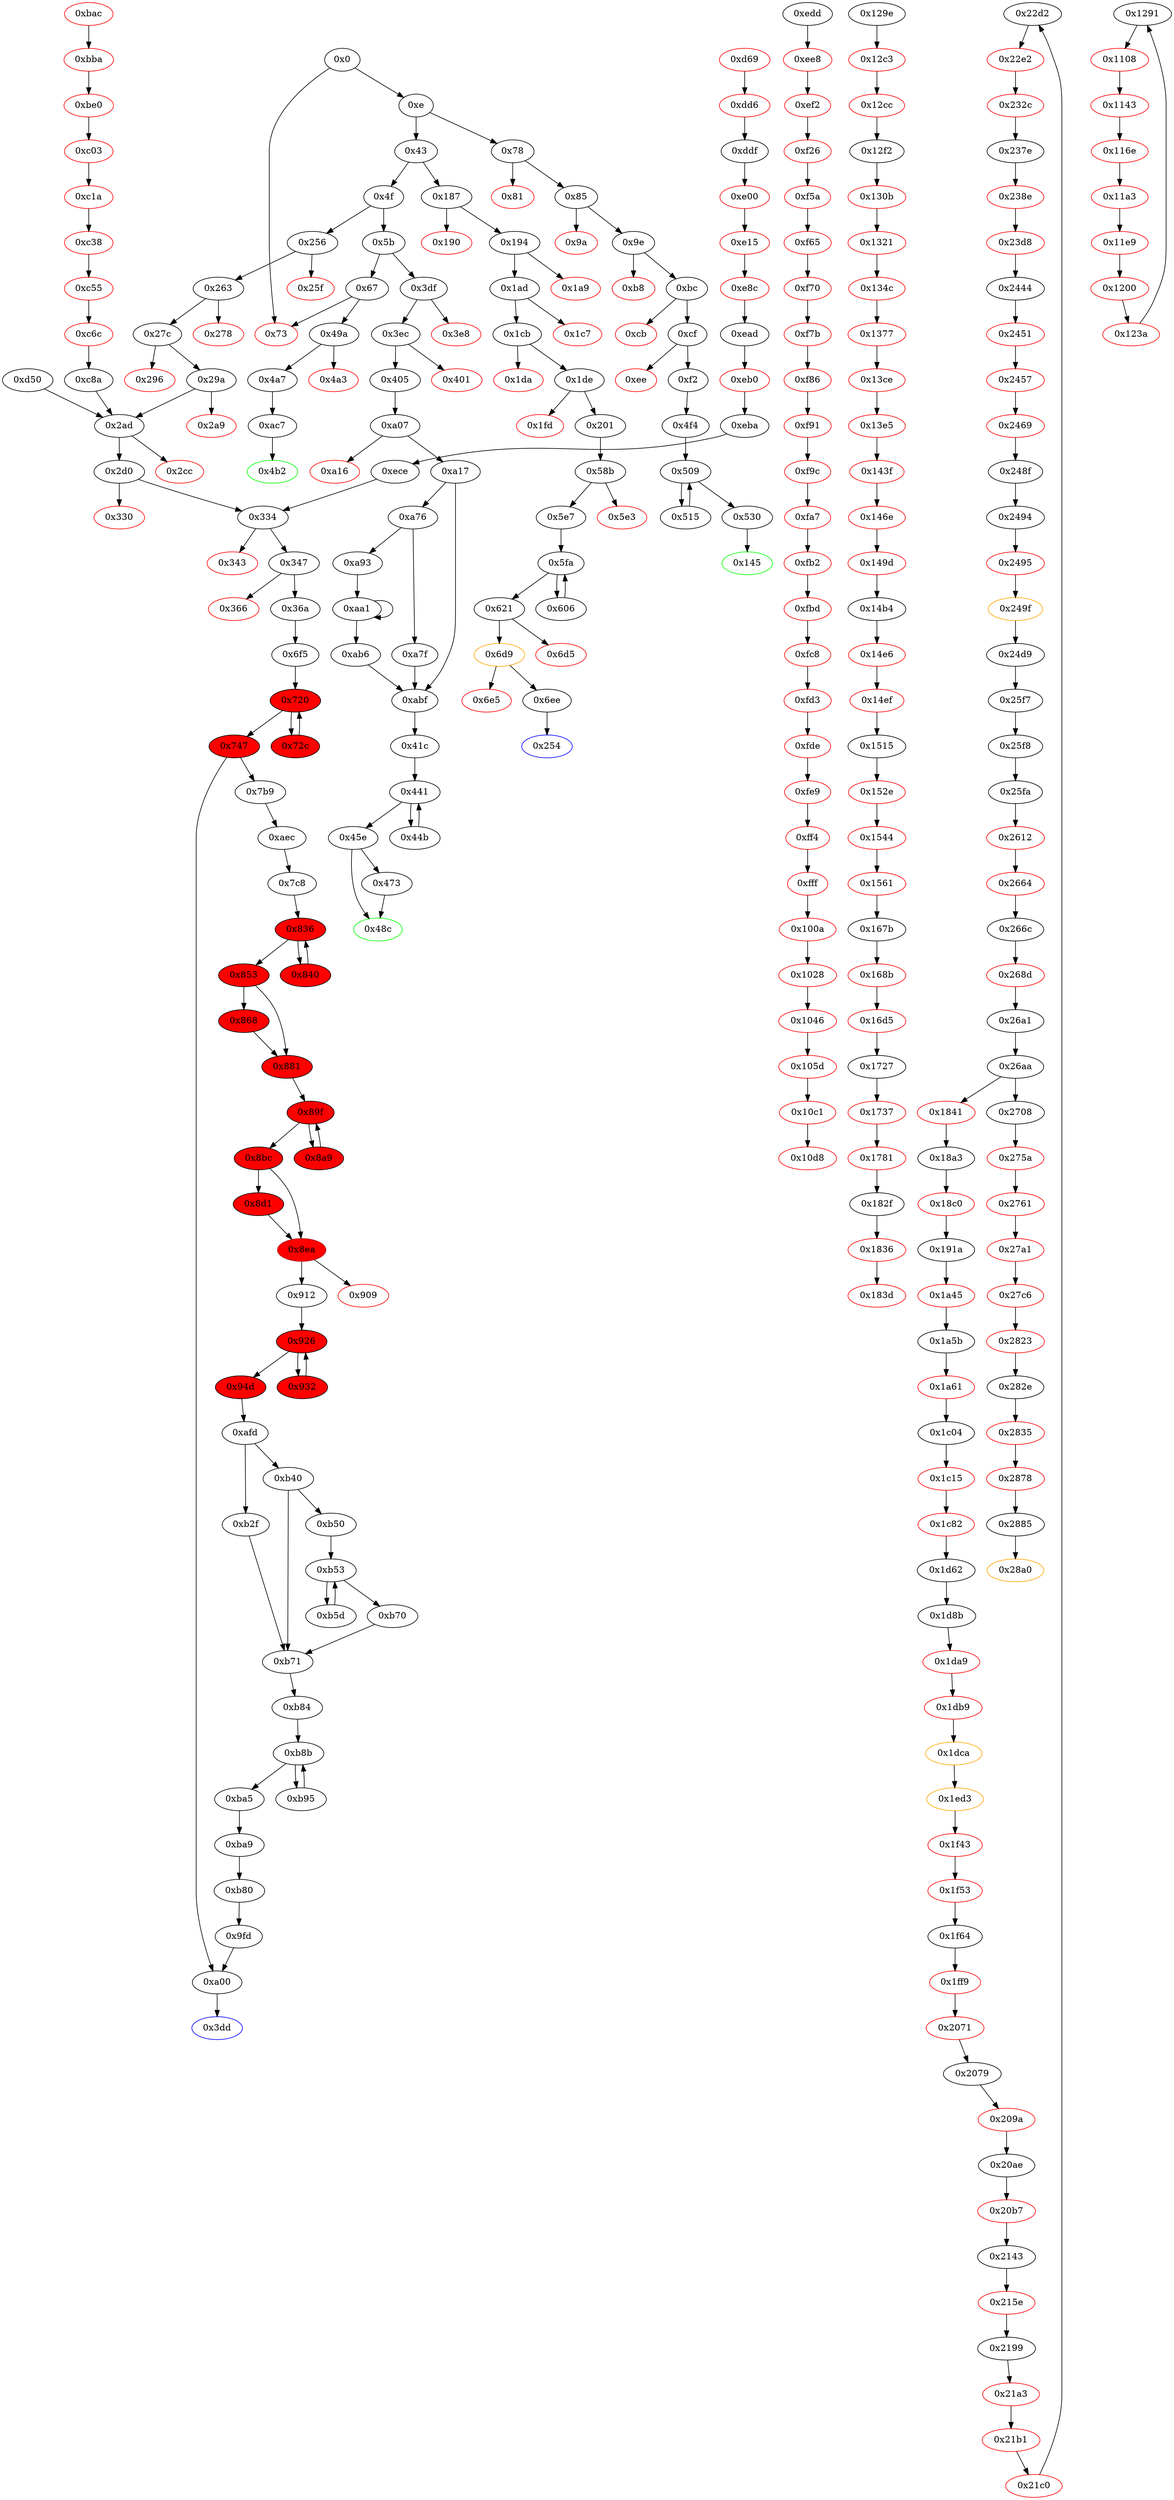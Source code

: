 digraph "" {
"0xc1a" [color=red, fillcolor=white, id="0xc1a", style=filled, tooltip="Block 0xc1a\n[0xc1a:0xc37]\n---\nPredecessors: [0xc03]\nSuccessors: [0xc38]\n---\n0xc1a PUSH1 0x0\n0xc1c DUP1\n0xc1d REVERT\n0xc1e JUMPDEST\n0xc1f DUP2\n0xc20 MLOAD\n0xc21 DUP6\n0xc22 PUSH1 0x1\n0xc24 DUP3\n0xc25 MUL\n0xc26 DUP4\n0xc27 ADD\n0xc28 GT\n0xc29 PUSH5 0x100000000\n0xc2f DUP3\n0xc30 GT\n0xc31 OR\n0xc32 ISZERO\n0xc33 PUSH3 0x8f\n0xc37 JUMPI\n---\n0xc1a: V906 = 0x0\n0xc1d: REVERT 0x0 0x0\n0xc1e: JUMPDEST \n0xc20: V907 = M[S1]\n0xc22: V908 = 0x1\n0xc25: V909 = MUL V907 0x1\n0xc27: V910 = ADD S0 V909\n0xc28: V911 = GT V910 S4\n0xc29: V912 = 0x100000000\n0xc30: V913 = GT V907 0x100000000\n0xc31: V914 = OR V913 V911\n0xc32: V915 = ISZERO V914\n0xc33: V916 = 0x8f\n0xc37: THROWI V915\n---\nEntry stack: [S4, S3, S2, V900, V902]\nStack pops: 0\nStack additions: [V907, S0, S1, S2, S3, S4]\nExit stack: []\n\nDef sites:\nS4: {}\nS3: {}\nS2: {}\nV900: {0xc07.0xc0a}\nV902: {0xc07.0xc10}\n"];
"0xfb2" [color=red, fillcolor=white, id="0xfb2", style=filled, tooltip="Block 0xfb2\n[0xfb2:0xfbc]\n---\nPredecessors: [0xfa7]\nSuccessors: [0xfbd]\n---\n0xfb2 DUP1\n0xfb3 PUSH4 0xb7d352ba\n0xfb8 EQ\n0xfb9 PUSH2 0x42b\n0xfbc JUMPI\n---\n0xfb3: V1171 = 0xb7d352ba\n0xfb8: V1172 = EQ 0xb7d352ba V1143\n0xfb9: V1173 = 0x42b\n0xfbc: THROWI V1172\n---\nEntry stack: [V1143]\nStack pops: 1\nStack additions: [S0]\nExit stack: [V1143]\n\nDef sites:\nV1143: {0xf26.0xf4e}\n"];
"0x105d" [color=red, fillcolor=white, id="0x105d", style=filled, tooltip="Block 0x105d\n[0x105d:0x10c0]\n---\nPredecessors: [0x1046]\nSuccessors: [0x10c1]\n---\n0x105d PUSH1 0x0\n0x105f DUP1\n0x1060 REVERT\n0x1061 JUMPDEST\n0x1062 DUP2\n0x1063 ADD\n0x1064 SWAP1\n0x1065 DUP1\n0x1066 DUP1\n0x1067 CALLDATALOAD\n0x1068 SWAP1\n0x1069 PUSH1 0x20\n0x106b ADD\n0x106c SWAP1\n0x106d SWAP3\n0x106e SWAP2\n0x106f SWAP1\n0x1070 POP\n0x1071 POP\n0x1072 POP\n0x1073 PUSH2 0x63a\n0x1076 JUMP\n0x1077 JUMPDEST\n0x1078 PUSH1 0x40\n0x107a MLOAD\n0x107b DUP1\n0x107c DUP3\n0x107d PUSH20 0xffffffffffffffffffffffffffffffffffffffff\n0x1092 AND\n0x1093 PUSH20 0xffffffffffffffffffffffffffffffffffffffff\n0x10a8 AND\n0x10a9 DUP2\n0x10aa MSTORE\n0x10ab PUSH1 0x20\n0x10ad ADD\n0x10ae SWAP2\n0x10af POP\n0x10b0 POP\n0x10b1 PUSH1 0x40\n0x10b3 MLOAD\n0x10b4 DUP1\n0x10b5 SWAP2\n0x10b6 SUB\n0x10b7 SWAP1\n0x10b8 RETURN\n0x10b9 JUMPDEST\n0x10ba CALLVALUE\n0x10bb DUP1\n0x10bc ISZERO\n0x10bd PUSH2 0x1ac\n0x10c0 JUMPI\n---\n0x105d: V1230 = 0x0\n0x1060: REVERT 0x0 0x0\n0x1061: JUMPDEST \n0x1063: V1231 = ADD S1 S0\n0x1067: V1232 = CALLDATALOAD S1\n0x1069: V1233 = 0x20\n0x106b: V1234 = ADD 0x20 S1\n0x1073: V1235 = 0x63a\n0x1076: THROW \n0x1077: JUMPDEST \n0x1078: V1236 = 0x40\n0x107a: V1237 = M[0x40]\n0x107d: V1238 = 0xffffffffffffffffffffffffffffffffffffffff\n0x1092: V1239 = AND 0xffffffffffffffffffffffffffffffffffffffff S0\n0x1093: V1240 = 0xffffffffffffffffffffffffffffffffffffffff\n0x10a8: V1241 = AND 0xffffffffffffffffffffffffffffffffffffffff V1239\n0x10aa: M[V1237] = V1241\n0x10ab: V1242 = 0x20\n0x10ad: V1243 = ADD 0x20 V1237\n0x10b1: V1244 = 0x40\n0x10b3: V1245 = M[0x40]\n0x10b6: V1246 = SUB V1243 V1245\n0x10b8: RETURN V1245 V1246\n0x10b9: JUMPDEST \n0x10ba: V1247 = CALLVALUE\n0x10bc: V1248 = ISZERO V1247\n0x10bd: V1249 = 0x1ac\n0x10c0: THROWI V1248\n---\nEntry stack: [0x15e, 0x4, V1225]\nStack pops: 0\nStack additions: [V1232, V1247]\nExit stack: []\n\nDef sites:\n0x15e: {0x104a.0x104c}\n0x4: {0x104a.0x104f}\nV1225: {0x104a.0x1053}\n"];
"0x129e" [fillcolor=white, id="0x129e", style=filled, tooltip="Block 0x129e\n[0x129e:0x12c2]\n---\nPredecessors: []\nSuccessors: [0x12c3]\n---\n0x129e JUMPDEST\n0x129f PUSH1 0x40\n0x12a1 MLOAD\n0x12a2 DUP1\n0x12a3 DUP1\n0x12a4 PUSH1 0x20\n0x12a6 ADD\n0x12a7 DUP3\n0x12a8 DUP2\n0x12a9 SUB\n0x12aa DUP3\n0x12ab MSTORE\n0x12ac DUP4\n0x12ad DUP2\n0x12ae DUP2\n0x12af MLOAD\n0x12b0 DUP2\n0x12b1 MSTORE\n0x12b2 PUSH1 0x20\n0x12b4 ADD\n0x12b5 SWAP2\n0x12b6 POP\n0x12b7 DUP1\n0x12b8 MLOAD\n0x12b9 SWAP1\n0x12ba PUSH1 0x20\n0x12bc ADD\n0x12bd SWAP1\n0x12be DUP1\n0x12bf DUP4\n0x12c0 DUP4\n0x12c1 PUSH1 0x0\n---\n0x129e: JUMPDEST \n0x129f: V1378 = 0x40\n0x12a1: V1379 = M[0x40]\n0x12a4: V1380 = 0x20\n0x12a6: V1381 = ADD 0x20 V1379\n0x12a9: V1382 = SUB V1381 V1379\n0x12ab: M[V1379] = V1382\n0x12af: V1383 = M[S0]\n0x12b1: M[V1381] = V1383\n0x12b2: V1384 = 0x20\n0x12b4: V1385 = ADD 0x20 V1381\n0x12b8: V1386 = M[S0]\n0x12ba: V1387 = 0x20\n0x12bc: V1388 = ADD 0x20 S0\n0x12c1: V1389 = 0x0\n---\nEntry stack: []\nStack pops: 1\nStack additions: [S0, V1379, V1379, V1385, V1388, V1386, V1386, V1385, V1388, 0x0]\nExit stack: [S0, V1379, V1379, V1385, V1388, V1386, V1386, V1385, V1388, 0x0]\n\nDef sites:\n"];
"0xc38" [color=red, fillcolor=white, id="0xc38", style=filled, tooltip="Block 0xc38\n[0xc38:0xc54]\n---\nPredecessors: [0xc1a]\nSuccessors: [0xc55]\n---\n0xc38 PUSH1 0x0\n0xc3a DUP1\n0xc3b REVERT\n0xc3c JUMPDEST\n0xc3d POP\n0xc3e POP\n0xc3f SWAP3\n0xc40 SWAP2\n0xc41 SWAP1\n0xc42 PUSH1 0x20\n0xc44 ADD\n0xc45 DUP1\n0xc46 MLOAD\n0xc47 PUSH5 0x100000000\n0xc4d DUP2\n0xc4e GT\n0xc4f ISZERO\n0xc50 PUSH3 0xac\n0xc54 JUMPI\n---\n0xc38: V917 = 0x0\n0xc3b: REVERT 0x0 0x0\n0xc3c: JUMPDEST \n0xc42: V918 = 0x20\n0xc44: V919 = ADD 0x20 S3\n0xc46: V920 = M[V919]\n0xc47: V921 = 0x100000000\n0xc4e: V922 = GT V920 0x100000000\n0xc4f: V923 = ISZERO V922\n0xc50: V924 = 0xac\n0xc54: THROWI V923\n---\nEntry stack: [S5, S4, S3, S2, S1, V907]\nStack pops: 0\nStack additions: [V920, V919, S4, S5, S2]\nExit stack: []\n\nDef sites:\nS5: {}\nS4: {}\nS3: {}\nS2: {}\nS1: {}\nV907: {0xc1e.0xc20}\n"];
"0x149d" [color=red, fillcolor=white, id="0x149d", style=filled, tooltip="Block 0x149d\n[0x149d:0x14b3]\n---\nPredecessors: [0x146e]\nSuccessors: [0x14b4]\n---\n0x149d PUSH1 0x0\n0x149f DUP1\n0x14a0 REVERT\n0x14a1 JUMPDEST\n0x14a2 POP\n0x14a3 PUSH2 0x591\n0x14a6 PUSH2 0x1271\n0x14a9 JUMP\n0x14aa JUMPDEST\n0x14ab STOP\n0x14ac JUMPDEST\n0x14ad CALLVALUE\n0x14ae DUP1\n0x14af ISZERO\n0x14b0 PUSH2 0x59f\n0x14b3 JUMPI\n---\n0x149d: V1531 = 0x0\n0x14a0: REVERT 0x0 0x0\n0x14a1: JUMPDEST \n0x14a3: V1532 = 0x591\n0x14a6: V1533 = 0x1271\n0x14a9: THROW \n0x14aa: JUMPDEST \n0x14ab: STOP \n0x14ac: JUMPDEST \n0x14ad: V1534 = CALLVALUE\n0x14af: V1535 = ISZERO V1534\n0x14b0: V1536 = 0x59f\n0x14b3: THROWI V1535\n---\nEntry stack: [V1528]\nStack pops: 0\nStack additions: [0x591, V1534]\nExit stack: []\n\nDef sites:\nV1528: {0x1495.0x1496}\n"];
"0x13e5" [color=red, fillcolor=white, id="0x13e5", style=filled, tooltip="Block 0x13e5\n[0x13e5:0x143e]\n---\nPredecessors: [0x13ce]\nSuccessors: [0x143f]\n---\n0x13e5 PUSH1 0x0\n0x13e7 DUP1\n0x13e8 REVERT\n0x13e9 JUMPDEST\n0x13ea DUP2\n0x13eb ADD\n0x13ec SWAP1\n0x13ed DUP1\n0x13ee DUP1\n0x13ef CALLDATALOAD\n0x13f0 ISZERO\n0x13f1 ISZERO\n0x13f2 SWAP1\n0x13f3 PUSH1 0x20\n0x13f5 ADD\n0x13f6 SWAP1\n0x13f7 SWAP3\n0x13f8 SWAP2\n0x13f9 SWAP1\n0x13fa DUP1\n0x13fb CALLDATALOAD\n0x13fc PUSH20 0xffffffffffffffffffffffffffffffffffffffff\n0x1411 AND\n0x1412 SWAP1\n0x1413 PUSH1 0x20\n0x1415 ADD\n0x1416 SWAP1\n0x1417 SWAP3\n0x1418 SWAP2\n0x1419 SWAP1\n0x141a POP\n0x141b POP\n0x141c POP\n0x141d PUSH2 0x11d8\n0x1420 JUMP\n0x1421 JUMPDEST\n0x1422 PUSH1 0x40\n0x1424 MLOAD\n0x1425 DUP1\n0x1426 DUP3\n0x1427 DUP2\n0x1428 MSTORE\n0x1429 PUSH1 0x20\n0x142b ADD\n0x142c SWAP2\n0x142d POP\n0x142e POP\n0x142f PUSH1 0x40\n0x1431 MLOAD\n0x1432 DUP1\n0x1433 SWAP2\n0x1434 SUB\n0x1435 SWAP1\n0x1436 RETURN\n0x1437 JUMPDEST\n0x1438 CALLVALUE\n0x1439 DUP1\n0x143a ISZERO\n0x143b PUSH2 0x52a\n0x143e JUMPI\n---\n0x13e5: V1474 = 0x0\n0x13e8: REVERT 0x0 0x0\n0x13e9: JUMPDEST \n0x13eb: V1475 = ADD S1 S0\n0x13ef: V1476 = CALLDATALOAD S1\n0x13f0: V1477 = ISZERO V1476\n0x13f1: V1478 = ISZERO V1477\n0x13f3: V1479 = 0x20\n0x13f5: V1480 = ADD 0x20 S1\n0x13fb: V1481 = CALLDATALOAD V1480\n0x13fc: V1482 = 0xffffffffffffffffffffffffffffffffffffffff\n0x1411: V1483 = AND 0xffffffffffffffffffffffffffffffffffffffff V1481\n0x1413: V1484 = 0x20\n0x1415: V1485 = ADD 0x20 V1480\n0x141d: V1486 = 0x11d8\n0x1420: THROW \n0x1421: JUMPDEST \n0x1422: V1487 = 0x40\n0x1424: V1488 = M[0x40]\n0x1428: M[V1488] = S0\n0x1429: V1489 = 0x20\n0x142b: V1490 = ADD 0x20 V1488\n0x142f: V1491 = 0x40\n0x1431: V1492 = M[0x40]\n0x1434: V1493 = SUB V1490 V1492\n0x1436: RETURN V1492 V1493\n0x1437: JUMPDEST \n0x1438: V1494 = CALLVALUE\n0x143a: V1495 = ISZERO V1494\n0x143b: V1496 = 0x52a\n0x143e: THROWI V1495\n---\nEntry stack: [0x508, 0x4, V1469]\nStack pops: 0\nStack additions: [V1483, V1478, V1494]\nExit stack: []\n\nDef sites:\n0x508: {0x13d2.0x13d4}\n0x4: {0x13d2.0x13d7}\nV1469: {0x13d2.0x13db}\n"];
"0xf65" [color=red, fillcolor=white, id="0xf65", style=filled, tooltip="Block 0xf65\n[0xf65:0xf6f]\n---\nPredecessors: [0xf5a]\nSuccessors: [0xf70]\n---\n0xf65 DUP1\n0xf66 PUSH4 0x2880b3cd\n0xf6b EQ\n0xf6c PUSH2 0x222\n0xf6f JUMPI\n---\n0xf66: V1150 = 0x2880b3cd\n0xf6b: V1151 = EQ 0x2880b3cd V1143\n0xf6c: V1152 = 0x222\n0xf6f: THROWI V1151\n---\nEntry stack: [V1143]\nStack pops: 1\nStack additions: [S0]\nExit stack: [V1143]\n\nDef sites:\nV1143: {0xf26.0xf4e}\n"];
"0x22d2" [fillcolor=white, id="0x22d2", style=filled, tooltip="Block 0x22d2\n[0x22d2:0x22e1]\n---\nPredecessors: [0x21c0]\nSuccessors: [0x22e2]\n---\n0x22d2 PUSH1 0x20\n0x22d4 MUL\n0x22d5 DUP3\n0x22d6 ADD\n0x22d7 SWAP2\n0x22d8 SWAP1\n0x22d9 PUSH1 0x0\n0x22db MSTORE\n0x22dc PUSH1 0x20\n0x22de PUSH1 0x0\n0x22e0 SHA3\n0x22e1 SWAP1\n---\n0x22d2: V2551 = 0x20\n0x22d4: V2552 = MUL 0x20 V2548\n0x22d6: V2553 = ADD V2547 V2552\n0x22d9: V2554 = 0x0\n0x22db: M[0x0] = V2536\n0x22dc: V2555 = 0x20\n0x22de: V2556 = 0x0\n0x22e0: V2557 = SHA3 0x0 0x20\n---\nEntry stack: [S13, S12, V2511, V2508, V2528, V2532, V2530, V2532, V2543, V2536, V2537, V2547, V2536, V2548]\nStack pops: 3\nStack additions: [V2553, V2557, S2]\nExit stack: [S13, S12, V2511, V2508, V2528, V2532, V2530, V2532, V2543, V2536, V2537, V2553, V2557, V2547]\n\nDef sites:\nS13: {}\nS12: {}\nV2511: {0x21f6.0x223a}\nV2508: {0x21f6.0x2235}\nV2528: {0x21f6.0x2298}\nV2532: {0x21f6.0x22a0}\nV2530: {0x21f6.0x229c}\nV2532: {0x21f6.0x22a0}\nV2543: {0x21f6.0x22b8}\nV2536: {0x21f6.0x22ac}\nV2537: {0x21f6.0x22ae}\nV2547: {0x21f6.0x22c8}\nV2536: {0x21f6.0x22ac}\nV2548: {0x21f6.0x22cb}\n"];
"0x366" [color=red, fillcolor=white, id="0x366", style=filled, tooltip="Block 0x366\n[0x366:0x369]\n---\nPredecessors: [0x347]\nSuccessors: []\n---\n0x366 PUSH1 0x0\n0x368 DUP1\n0x369 REVERT\n---\n0x366: V257 = 0x0\n0x369: REVERT 0x0 0x0\n---\nEntry stack: [S11, S10, S9, V946, S7, S6, V217, S4, {0x2, 0x3, 0x4, 0x330}, V247, V245, V232]\nStack pops: 0\nStack additions: []\nExit stack: [S11, S10, S9, V946, S7, S6, V217, S4, {0x2, 0x3, 0x4, 0x330}, V247, V245, V232]\n\nDef sites:\nS11: {}\nS10: {}\nS9: {}\nV946: {0xc8e.0xc98}\nS7: {0xc8e.0xca2, 0xe.0x36}\nS6: {0x263.0x265, 0xc8e.0xcac}\nV217: {0x2d0.0x2e3}\nS4: {0xd50.0xd5d, 0x27c.0x27e, 0xc8e.0xd44}\n{0x2, 0x3, 0x4, 0x330}: {0xd50.0xd53, 0x263.0x269, 0xece.0xed2, 0xc8e.0xd3a}\nV247: {0x347.0x34d}\nV245: {0x347.0x349}\nV232: {0x2d0.0x320}\n"];
"0xfa7" [color=red, fillcolor=white, id="0xfa7", style=filled, tooltip="Block 0xfa7\n[0xfa7:0xfb1]\n---\nPredecessors: [0xf9c]\nSuccessors: [0xfb2]\n---\n0xfa7 DUP1\n0xfa8 PUSH4 0xb0e0c681\n0xfad EQ\n0xfae PUSH2 0x400\n0xfb1 JUMPI\n---\n0xfa8: V1168 = 0xb0e0c681\n0xfad: V1169 = EQ 0xb0e0c681 V1143\n0xfae: V1170 = 0x400\n0xfb1: THROWI V1169\n---\nEntry stack: [V1143]\nStack pops: 1\nStack additions: [S0]\nExit stack: [V1143]\n\nDef sites:\nV1143: {0xf26.0xf4e}\n"];
"0x256" [fillcolor=white, id="0x256", style=filled, tooltip="Block 0x256\n[0x256:0x25e]\n---\nPredecessors: [0x4f]\nSuccessors: [0x25f, 0x263]\n---\n0x256 JUMPDEST\n0x257 CALLVALUE\n0x258 DUP1\n0x259 ISZERO\n0x25a PUSH3 0x263\n0x25e JUMPI\n---\n0x256: JUMPDEST \n0x257: V167 = CALLVALUE\n0x259: V168 = ISZERO V167\n0x25a: V169 = 0x263\n0x25e: JUMPI 0x263 V168\n---\nEntry stack: [V11]\nStack pops: 0\nStack additions: [V167]\nExit stack: [V11, V167]\n\nDef sites:\nV11: {0xe.0x36}\n"];
"0xf26" [color=red, fillcolor=white, id="0xf26", style=filled, tooltip="Block 0xf26\n[0xf26:0xf59]\n---\nPredecessors: [0xef2]\nSuccessors: [0xf5a]\n---\n0xf26 PUSH1 0x0\n0xf28 CALLDATALOAD\n0xf29 PUSH29 0x100000000000000000000000000000000000000000000000000000000\n0xf47 SWAP1\n0xf48 DIV\n0xf49 PUSH4 0xffffffff\n0xf4e AND\n0xf4f DUP1\n0xf50 PUSH4 0x9a34f00\n0xf55 EQ\n0xf56 PUSH2 0x125\n0xf59 JUMPI\n---\n0xf26: V1138 = 0x0\n0xf28: V1139 = CALLDATALOAD 0x0\n0xf29: V1140 = 0x100000000000000000000000000000000000000000000000000000000\n0xf48: V1141 = DIV V1139 0x100000000000000000000000000000000000000000000000000000000\n0xf49: V1142 = 0xffffffff\n0xf4e: V1143 = AND 0xffffffff V1141\n0xf50: V1144 = 0x9a34f00\n0xf55: V1145 = EQ 0x9a34f00 V1143\n0xf56: V1146 = 0x125\n0xf59: THROWI V1145\n---\nEntry stack: []\nStack pops: 0\nStack additions: [V1143]\nExit stack: [V1143]\n\nDef sites:\n"];
"0x2469" [color=red, fillcolor=white, id="0x2469", style=filled, tooltip="Block 0x2469\n[0x2469:0x248e]\n---\nPredecessors: [0x2457]\nSuccessors: [0x248f]\n---\n0x2469 PUSH1 0x5\n0x246b SLOAD\n0x246c SWAP1\n0x246d POP\n0x246e PUSH2 0x157c\n0x2471 JUMP\n0x2472 JUMPDEST\n0x2473 PUSH1 0x1\n0x2475 ISZERO\n0x2476 ISZERO\n0x2477 PUSH1 0x7\n0x2479 PUSH1 0x1\n0x247b SWAP1\n0x247c SLOAD\n0x247d SWAP1\n0x247e PUSH2 0x100\n0x2481 EXP\n0x2482 SWAP1\n0x2483 DIV\n0x2484 PUSH1 0xff\n0x2486 AND\n0x2487 ISZERO\n0x2488 ISZERO\n0x2489 EQ\n0x248a ISZERO\n0x248b PUSH2 0x157b\n0x248e JUMPI\n---\n0x2469: V2695 = 0x5\n0x246b: V2696 = S[0x5]\n0x246e: V2697 = 0x157c\n0x2471: THROW \n0x2472: JUMPDEST \n0x2473: V2698 = 0x1\n0x2475: V2699 = ISZERO 0x1\n0x2476: V2700 = ISZERO 0x0\n0x2477: V2701 = 0x7\n0x2479: V2702 = 0x1\n0x247c: V2703 = S[0x7]\n0x247e: V2704 = 0x100\n0x2481: V2705 = EXP 0x100 0x1\n0x2483: V2706 = DIV V2703 0x100\n0x2484: V2707 = 0xff\n0x2486: V2708 = AND 0xff V2706\n0x2487: V2709 = ISZERO V2708\n0x2488: V2710 = ISZERO V2709\n0x2489: V2711 = EQ V2710 0x1\n0x248a: V2712 = ISZERO V2711\n0x248b: V2713 = 0x157b\n0x248e: THROWI V2712\n---\nEntry stack: [S2, V2511, 0x0]\nStack pops: 1\nStack additions: []\nExit stack: []\n\nDef sites:\nS2: {}\nV2511: {0x21f6.0x223a}\n0x0: {0x2457.0x2457}\n"];
"0x237e" [fillcolor=white, id="0x237e", style=filled, tooltip="Block 0x237e\n[0x237e:0x238d]\n---\nPredecessors: [0x232c]\nSuccessors: [0x238e]\n---\n0x237e PUSH1 0x20\n0x2380 MUL\n0x2381 DUP3\n0x2382 ADD\n0x2383 SWAP2\n0x2384 SWAP1\n0x2385 PUSH1 0x0\n0x2387 MSTORE\n0x2388 PUSH1 0x20\n0x238a PUSH1 0x0\n0x238c SHA3\n0x238d SWAP1\n---\n0x237e: V2602 = 0x20\n0x2380: V2603 = MUL 0x20 V2599\n0x2382: V2604 = ADD V2598 V2603\n0x2385: V2605 = 0x0\n0x2387: M[0x0] = V2587\n0x2388: V2606 = 0x20\n0x238a: V2607 = 0x0\n0x238c: V2608 = SHA3 0x0 0x20\n---\nEntry stack: [S13, S12, V2511, V2508, V2579, V2583, V2581, V2583, V2594, V2587, V2588, V2598, V2587, V2599]\nStack pops: 3\nStack additions: [V2604, V2608, S2]\nExit stack: [S13, S12, V2511, V2508, V2579, V2583, V2581, V2583, V2594, V2587, V2588, V2604, V2608, V2598]\n\nDef sites:\nS13: {}\nS12: {}\nV2511: {0x21f6.0x223a}\nV2508: {0x21f6.0x2235}\nV2579: {0x232c.0x2344}\nV2583: {0x232c.0x234c}\nV2581: {0x232c.0x2348}\nV2583: {0x232c.0x234c}\nV2594: {0x232c.0x2364}\nV2587: {0x232c.0x2358}\nV2588: {0x232c.0x235a}\nV2598: {0x232c.0x2374}\nV2587: {0x232c.0x2358}\nV2599: {0x232c.0x2377}\n"];
"0x2495" [color=red, fillcolor=white, id="0x2495", style=filled, tooltip="Block 0x2495\n[0x2495:0x249e]\n---\nPredecessors: [0x2494]\nSuccessors: [0x249f]\n---\n0x2495 JUMPDEST\n0x2496 PUSH1 0x0\n0x2498 DUP2\n0x2499 GT\n0x249a ISZERO\n0x249b PUSH2 0x16df\n0x249e JUMPI\n---\n0x2495: JUMPDEST \n0x2496: V2716 = 0x0\n0x2499: V2717 = GT V2715 0x0\n0x249a: V2718 = ISZERO V2717\n0x249b: V2719 = 0x16df\n0x249e: THROWI V2718\n---\nEntry stack: [V2715]\nStack pops: 1\nStack additions: [S0]\nExit stack: [V2715]\n\nDef sites:\nV2715: {0x248f.0x2491}\n"];
"0x853" [fillcolor=red, id="0x853", style=filled, tooltip="Block 0x853\n[0x853:0x867]\n---\nPredecessors: [0x836]\nSuccessors: [0x868, 0x881]\n---\n0x853 JUMPDEST\n0x854 POP\n0x855 POP\n0x856 POP\n0x857 POP\n0x858 SWAP1\n0x859 POP\n0x85a SWAP1\n0x85b DUP2\n0x85c ADD\n0x85d SWAP1\n0x85e PUSH1 0x1f\n0x860 AND\n0x861 DUP1\n0x862 ISZERO\n0x863 PUSH3 0x881\n0x867 JUMPI\n---\n0x853: JUMPDEST \n0x85c: V598 = ADD V585 V584\n0x85e: V599 = 0x1f\n0x860: V600 = AND 0x1f V585\n0x862: V601 = ISZERO V600\n0x863: V602 = 0x881\n0x867: JUMPI 0x881 V601\n---\nEntry stack: [S26, S25, S24, V946, V949, V952, V217, V266, V279, V282, V287, V558, V217, V266, V279, V282, V287, V814, V566, V568, V584, V587, V585, V585, V584, V587, S0]\nStack pops: 7\nStack additions: [V598, V600]\nExit stack: [S26, S25, S24, V946, V949, V952, V217, V266, V279, V282, V287, V558, V217, V266, V279, V282, V287, V814, V566, V568, V598, V600]\n\nDef sites:\nS26: {}\nS25: {}\nS24: {}\nV946: {0xc8e.0xc98}\nV949: {0xc8e.0xca2}\nV952: {0xc8e.0xcac}\nV217: {0x2d0.0x2e3}\nV266: {0x36a.0x37d}\nV279: {0x36a.0x3b6}\nV282: {0x36a.0x3c0}\nV287: {0x36a.0x3cc}\nV558: {0x7b9.0x7b9}\nV217: {0x2d0.0x2e3}\nV266: {0x36a.0x37d}\nV279: {0x36a.0x3b6}\nV282: {0x36a.0x3c0}\nV287: {0x36a.0x3cc}\nV814: {0xaec.0xafa}\nV566: {0x7c8.0x7fb}\nV568: {0x7c8.0x7ff}\nV584: {0x7c8.0x827}\nV587: {0x7c8.0x82f}\nV585: {0x7c8.0x82b}\nV585: {0x7c8.0x82b}\nV584: {0x7c8.0x827}\nV587: {0x7c8.0x82f}\nS0: {0x7c8.0x834, 0x840.0x84b}\n"];
"0xeba" [fillcolor=white, id="0xeba", style=filled, tooltip="Block 0xeba\n[0xeba:0xecd]\n---\nPredecessors: [0xeb0]\nSuccessors: [0xece]\n---\n0xeba DUP3\n0xebb MLOAD\n0xebc DUP3\n0xebd SSTORE\n0xebe SWAP2\n0xebf PUSH1 0x20\n0xec1 ADD\n0xec2 SWAP2\n0xec3 SWAP1\n0xec4 PUSH1 0x1\n0xec6 ADD\n0xec7 SWAP1\n0xec8 PUSH3 0x303\n0xecc JUMP\n0xecd JUMPDEST\n---\n0xebb: V1111 = M[S2]\n0xebd: S[S1] = V1111\n0xebf: V1112 = 0x20\n0xec1: V1113 = ADD 0x20 S2\n0xec4: V1114 = 0x1\n0xec6: V1115 = ADD 0x1 S1\n0xec8: V1116 = 0x303\n0xecc: THROW \n0xecd: JUMPDEST \n---\nEntry stack: [S4, S3, S2, S1, V1107]\nStack pops: 3\nStack additions: []\nExit stack: []\n\nDef sites:\nS4: {}\nS3: {}\nS2: {}\nS1: {}\nV1107: {0xead.0xeaf}\n"];
"0x20ae" [fillcolor=white, id="0x20ae", style=filled, tooltip="Block 0x20ae\n[0x20ae:0x20b6]\n---\nPredecessors: [0x209a]\nSuccessors: [0x20b7]\n---\n0x20ae DUP3\n0x20af SWAP1\n0x20b0 SUB\n0x20b1 PUSH1 0x1f\n0x20b3 AND\n0x20b4 DUP3\n0x20b5 ADD\n0x20b6 SWAP2\n---\n0x20b0: V2396 = SUB V2393 V2384\n0x20b1: V2397 = 0x1f\n0x20b3: V2398 = AND 0x1f V2396\n0x20b5: V2399 = ADD V2384 V2398\n---\nEntry stack: [V2384, V2391, V2393]\nStack pops: 3\nStack additions: [V2399, S1, S2]\nExit stack: [V2399, V2391, V2384]\n\nDef sites:\nV2384: {0x208c.0x208e}\nV2391: {0x209a.0x20a2}\nV2393: {0x209a.0x20a6}\n"];
"0x238e" [color=red, fillcolor=white, id="0x238e", style=filled, tooltip="Block 0x238e\n[0x238e:0x23d7]\n---\nPredecessors: [0x237e]\nSuccessors: [0x23d8]\n---\n0x238e JUMPDEST\n0x238f DUP2\n0x2390 PUSH1 0x0\n0x2392 SWAP1\n0x2393 SLOAD\n0x2394 SWAP1\n0x2395 PUSH2 0x100\n0x2398 EXP\n0x2399 SWAP1\n0x239a DIV\n0x239b PUSH20 0xffffffffffffffffffffffffffffffffffffffff\n0x23b0 AND\n0x23b1 PUSH20 0xffffffffffffffffffffffffffffffffffffffff\n0x23c6 AND\n0x23c7 DUP2\n0x23c8 MSTORE\n0x23c9 PUSH1 0x20\n0x23cb ADD\n0x23cc SWAP1\n0x23cd PUSH1 0x1\n0x23cf ADD\n0x23d0 SWAP1\n0x23d1 DUP1\n0x23d2 DUP4\n0x23d3 GT\n0x23d4 PUSH2 0x1475\n0x23d7 JUMPI\n---\n0x238e: JUMPDEST \n0x2390: V2609 = 0x0\n0x2393: V2610 = S[V2608]\n0x2395: V2611 = 0x100\n0x2398: V2612 = EXP 0x100 0x0\n0x239a: V2613 = DIV V2610 0x1\n0x239b: V2614 = 0xffffffffffffffffffffffffffffffffffffffff\n0x23b0: V2615 = AND 0xffffffffffffffffffffffffffffffffffffffff V2613\n0x23b1: V2616 = 0xffffffffffffffffffffffffffffffffffffffff\n0x23c6: V2617 = AND 0xffffffffffffffffffffffffffffffffffffffff V2615\n0x23c8: M[V2598] = V2617\n0x23c9: V2618 = 0x20\n0x23cb: V2619 = ADD 0x20 V2598\n0x23cd: V2620 = 0x1\n0x23cf: V2621 = ADD 0x1 V2608\n0x23d3: V2622 = GT V2604 V2619\n0x23d4: V2623 = 0x1475\n0x23d7: THROWI V2622\n---\nEntry stack: [S13, S12, V2511, V2508, V2579, V2583, V2581, V2583, V2594, V2587, V2588, V2604, V2608, V2598]\nStack pops: 3\nStack additions: [S2, V2621, V2619]\nExit stack: [S13, S12, V2511, V2508, V2579, V2583, V2581, V2583, V2594, V2587, V2588, V2604, V2621, V2619]\n\nDef sites:\nS13: {}\nS12: {}\nV2511: {0x21f6.0x223a}\nV2508: {0x21f6.0x2235}\nV2579: {0x232c.0x2344}\nV2583: {0x232c.0x234c}\nV2581: {0x232c.0x2348}\nV2583: {0x232c.0x234c}\nV2594: {0x232c.0x2364}\nV2587: {0x232c.0x2358}\nV2588: {0x232c.0x235a}\nV2604: {0x237e.0x2382}\nV2608: {0x237e.0x238c}\nV2598: {0x232c.0x2374}\n"];
"0x29a" [fillcolor=white, id="0x29a", style=filled, tooltip="Block 0x29a\n[0x29a:0x2a8]\n---\nPredecessors: [0x27c]\nSuccessors: [0x2a9, 0x2ad]\n---\n0x29a JUMPDEST\n0x29b DUP3\n0x29c ADD\n0x29d DUP4\n0x29e PUSH1 0x20\n0x2a0 DUP3\n0x2a1 ADD\n0x2a2 GT\n0x2a3 ISZERO\n0x2a4 PUSH3 0x2ad\n0x2a8 JUMPI\n---\n0x29a: JUMPDEST \n0x29c: V189 = ADD 0x4 V181\n0x29e: V190 = 0x20\n0x2a1: V191 = ADD V189 0x20\n0x2a2: V192 = GT V191 V180\n0x2a3: V193 = ISZERO V192\n0x2a4: V194 = 0x2ad\n0x2a8: JUMPI 0x2ad V193\n---\nEntry stack: [V11, 0x3dd, V180, 0x4, 0x24, V181]\nStack pops: 4\nStack additions: [S3, S2, S1, V189]\nExit stack: [V11, 0x3dd, V180, 0x4, 0x24, V189]\n\nDef sites:\nV11: {0xe.0x36}\n0x3dd: {0x263.0x265}\nV180: {0x27c.0x27e}\n0x4: {0x263.0x269}\n0x24: {0x27c.0x286}\nV181: {0x27c.0x282}\n"];
"0xedd" [fillcolor=white, id="0xedd", style=filled, tooltip="Block 0xedd\n[0xedd:0xee7]\n---\nPredecessors: []\nSuccessors: [0xee8]\n---\n0xedd JUMPDEST\n0xede POP\n0xedf SWAP1\n0xee0 JUMP\n0xee1 JUMPDEST\n0xee2 PUSH3 0x359\n0xee6 SWAP2\n0xee7 SWAP1\n---\n0xedd: JUMPDEST \n0xee0: JUMP S2\n0xee1: JUMPDEST \n0xee2: V1119 = 0x359\n---\nEntry stack: []\nStack pops: 5\nStack additions: [S0, S1, 0x359]\nExit stack: []\n\nDef sites:\n"];
"0x278" [color=red, fillcolor=white, id="0x278", style=filled, tooltip="Block 0x278\n[0x278:0x27b]\n---\nPredecessors: [0x263]\nSuccessors: []\n---\n0x278 PUSH1 0x0\n0x27a DUP1\n0x27b REVERT\n---\n0x278: V179 = 0x0\n0x27b: REVERT 0x0 0x0\n---\nEntry stack: [V11, 0x3dd, 0x4, V174]\nStack pops: 0\nStack additions: []\nExit stack: [V11, 0x3dd, 0x4, V174]\n\nDef sites:\nV11: {0xe.0x36}\n0x3dd: {0x263.0x265}\n0x4: {0x263.0x269}\nV174: {0x263.0x26d}\n"];
"0xb5d" [fillcolor=white, id="0xb5d", style=filled, tooltip="Block 0xb5d\n[0xb5d:0xb6f]\n---\nPredecessors: [0xb53]\nSuccessors: [0xb53]\n---\n0xb5d DUP3\n0xb5e MLOAD\n0xb5f DUP3\n0xb60 SSTORE\n0xb61 SWAP2\n0xb62 PUSH1 0x20\n0xb64 ADD\n0xb65 SWAP2\n0xb66 SWAP1\n0xb67 PUSH1 0x1\n0xb69 ADD\n0xb6a SWAP1\n0xb6b PUSH3 0xb53\n0xb6f JUMP\n---\n0xb5e: V854 = M[S2]\n0xb60: S[S1] = V854\n0xb62: V855 = 0x20\n0xb64: V856 = ADD 0x20 S2\n0xb67: V857 = 0x1\n0xb69: V858 = ADD 0x1 S1\n0xb6b: V859 = 0xb53\n0xb6f: JUMP 0xb53\n---\nEntry stack: [S17, S16, S15, V946, V949, V952, V217, V266, V279, V282, V287, V714, 0x9fd, V721, V834, S2, S1, V850]\nStack pops: 3\nStack additions: [V856, V858, S0]\nExit stack: [S17, S16, S15, V946, V949, V952, V217, V266, V279, V282, V287, V714, 0x9fd, V721, V834, V856, V858, V850]\n\nDef sites:\nS17: {}\nS16: {}\nS15: {}\nV946: {0xc8e.0xc98}\nV949: {0xc8e.0xca2}\nV952: {0xc8e.0xcac}\nV217: {0x2d0.0x2e3}\nV266: {0x36a.0x37d}\nV279: {0x36a.0x3b6}\nV282: {0x36a.0x3c0}\nV287: {0x36a.0x3cc}\nV714: {0x94d.0x9c8}\n0x9fd: {0x94d.0x9f1}\nV721: {0x94d.0x9de}\nV834: {0xafd.0xb24}\nS2: {0xb5d.0xb64, 0x94d.0x9ef}\nS1: {0xb5d.0xb69, 0xafd.0xb1a}\nV850: {0xb50.0xb52}\n"];
"0x4a3" [color=red, fillcolor=white, id="0x4a3", style=filled, tooltip="Block 0x4a3\n[0x4a3:0x4a6]\n---\nPredecessors: [0x49a]\nSuccessors: []\n---\n0x4a3 PUSH1 0x0\n0x4a5 DUP1\n0x4a6 REVERT\n---\n0x4a3: V353 = 0x0\n0x4a6: REVERT 0x0 0x0\n---\nEntry stack: [V11, V350]\nStack pops: 0\nStack additions: []\nExit stack: [V11, V350]\n\nDef sites:\nV11: {0xe.0x36}\nV350: {0x49a.0x49b}\n"];
"0xef2" [color=red, fillcolor=white, id="0xef2", style=filled, tooltip="Block 0xef2\n[0xef2:0xf25]\n---\nPredecessors: [0xee8]\nSuccessors: [0xf26]\n---\n0xef2 PUSH1 0x0\n0xef4 DUP2\n0xef5 PUSH1 0x0\n0xef7 SWAP1\n0xef8 SSTORE\n0xef9 POP\n0xefa PUSH1 0x1\n0xefc ADD\n0xefd PUSH3 0x33b\n0xf01 JUMP\n0xf02 JUMPDEST\n0xf03 POP\n0xf04 SWAP1\n0xf05 JUMP\n0xf06 JUMPDEST\n0xf07 SWAP1\n0xf08 JUMP\n0xf09 JUMPDEST\n0xf0a PUSH2 0x1a30\n0xf0d DUP1\n0xf0e PUSH3 0x36c\n0xf12 PUSH1 0x0\n0xf14 CODECOPY\n0xf15 PUSH1 0x0\n0xf17 RETURN\n0xf18 INVALID\n0xf19 PUSH1 0x80\n0xf1b PUSH1 0x40\n0xf1d MSTORE\n0xf1e PUSH1 0x4\n0xf20 CALLDATASIZE\n0xf21 LT\n0xf22 PUSH2 0xf1\n0xf25 JUMPI\n---\n0xef2: V1123 = 0x0\n0xef5: V1124 = 0x0\n0xef8: S[S0] = 0x0\n0xefa: V1125 = 0x1\n0xefc: V1126 = ADD 0x1 S0\n0xefd: V1127 = 0x33b\n0xf01: THROW \n0xf02: JUMPDEST \n0xf05: JUMP S2\n0xf06: JUMPDEST \n0xf08: JUMP S1\n0xf09: JUMPDEST \n0xf0a: V1128 = 0x1a30\n0xf0e: V1129 = 0x36c\n0xf12: V1130 = 0x0\n0xf14: CODECOPY 0x0 0x36c 0x1a30\n0xf15: V1131 = 0x0\n0xf17: RETURN 0x0 0x1a30\n0xf18: INVALID \n0xf19: V1132 = 0x80\n0xf1b: V1133 = 0x40\n0xf1d: M[0x40] = 0x80\n0xf1e: V1134 = 0x4\n0xf20: V1135 = CALLDATASIZE\n0xf21: V1136 = LT V1135 0x4\n0xf22: V1137 = 0xf1\n0xf25: THROWI V1136\n---\nEntry stack: [0x359, S1, S0]\nStack pops: 4\nStack additions: []\nExit stack: []\n\nDef sites:\n0x359: {0xee1.0xee2}\nS1: {}\nS0: {}\n"];
"0x1836" [color=red, fillcolor=white, id="0x1836", style=filled, tooltip="Block 0x1836\n[0x1836:0x183c]\n---\nPredecessors: [0x182f]\nSuccessors: [0x183d]\n---\n0x1836 JUMPDEST\n0x1837 ISZERO\n0x1838 ISZERO\n0x1839 PUSH2 0x928\n0x183c JUMPI\n---\n0x1836: JUMPDEST \n0x1837: V1817 = ISZERO V1816\n0x1838: V1818 = ISZERO V1817\n0x1839: V1819 = 0x928\n0x183c: THROWI V1818\n---\nEntry stack: [V1816]\nStack pops: 1\nStack additions: []\nExit stack: []\n\nDef sites:\nV1816: {0x182f.0x1835}\n"];
"0x145" [color=green, fillcolor=white, id="0x145", style=filled, tooltip="Block 0x145\n[0x145:0x186]\n---\nPredecessors: [0x530]\nSuccessors: []\n---\n0x145 JUMPDEST\n0x146 PUSH1 0x40\n0x148 MLOAD\n0x149 DUP1\n0x14a DUP3\n0x14b PUSH20 0xffffffffffffffffffffffffffffffffffffffff\n0x160 AND\n0x161 PUSH20 0xffffffffffffffffffffffffffffffffffffffff\n0x176 AND\n0x177 DUP2\n0x178 MSTORE\n0x179 PUSH1 0x20\n0x17b ADD\n0x17c SWAP2\n0x17d POP\n0x17e POP\n0x17f PUSH1 0x40\n0x181 MLOAD\n0x182 DUP1\n0x183 SWAP2\n0x184 SUB\n0x185 SWAP1\n0x186 RETURN\n---\n0x145: JUMPDEST \n0x146: V92 = 0x40\n0x148: V93 = M[0x40]\n0x14b: V94 = 0xffffffffffffffffffffffffffffffffffffffff\n0x160: V95 = AND 0xffffffffffffffffffffffffffffffffffffffff V412\n0x161: V96 = 0xffffffffffffffffffffffffffffffffffffffff\n0x176: V97 = AND 0xffffffffffffffffffffffffffffffffffffffff V95\n0x178: M[V93] = V97\n0x179: V98 = 0x20\n0x17b: V99 = ADD 0x20 V93\n0x17f: V100 = 0x40\n0x181: V101 = M[0x40]\n0x184: V102 = SUB V99 V101\n0x186: RETURN V101 V102\n---\nEntry stack: [V11, V412]\nStack pops: 1\nStack additions: []\nExit stack: [V11]\n\nDef sites:\nV11: {0xe.0x36}\nV412: {0x530.0x584}\n"];
"0xddf" [fillcolor=white, id="0xddf", style=filled, tooltip="Block 0xddf\n[0xddf:0xdff]\n---\nPredecessors: [0xdd6]\nSuccessors: [0xe00]\n---\n0xddf PUSH2 0x100\n0xde2 DUP1\n0xde3 DUP4\n0xde4 SLOAD\n0xde5 DIV\n0xde6 MUL\n0xde7 DUP4\n0xde8 MSTORE\n0xde9 SWAP2\n0xdea DUP3\n0xdeb ADD\n0xdec SWAP2\n0xded PUSH3 0x268\n0xdf1 JUMP\n0xdf2 JUMPDEST\n0xdf3 DUP3\n0xdf4 ADD\n0xdf5 SWAP2\n0xdf6 SWAP1\n0xdf7 PUSH1 0x0\n0xdf9 MSTORE\n0xdfa PUSH1 0x20\n0xdfc PUSH1 0x0\n0xdfe SHA3\n0xdff SWAP1\n---\n0xddf: V1043 = 0x100\n0xde4: V1044 = S[0x3]\n0xde5: V1045 = DIV V1044 0x100\n0xde6: V1046 = MUL V1045 0x100\n0xde8: M[V1026] = V1046\n0xdeb: V1047 = ADD V1037 V1026\n0xded: V1048 = 0x268\n0xdf1: THROW \n0xdf2: JUMPDEST \n0xdf4: V1049 = ADD S2 S0\n0xdf7: V1050 = 0x0\n0xdf9: M[0x0] = S1\n0xdfa: V1051 = 0x20\n0xdfc: V1052 = 0x0\n0xdfe: V1053 = SHA3 0x0 0x20\n---\nEntry stack: [S7, S6, S5, 0x3, V1026, V1026, 0x3, V1037]\nStack pops: 3\nStack additions: [S2, V1053, V1049]\nExit stack: []\n\nDef sites:\nS7: {}\nS6: {}\nS5: {}\n0x3: {0xd69.0xdb5}\nV1026: {0xd69.0xdb9}\nV1026: {0xd69.0xdb9}\n0x3: {0xd69.0xdb5}\nV1037: {0xd69.0xdce}\n"];
"0xfe9" [color=red, fillcolor=white, id="0xfe9", style=filled, tooltip="Block 0xfe9\n[0xfe9:0xff3]\n---\nPredecessors: [0xfde]\nSuccessors: [0xff4]\n---\n0xfe9 DUP1\n0xfea PUSH4 0xe4fc6b6d\n0xfef EQ\n0xff0 PUSH2 0x57c\n0xff3 JUMPI\n---\n0xfea: V1186 = 0xe4fc6b6d\n0xfef: V1187 = EQ 0xe4fc6b6d V1143\n0xff0: V1188 = 0x57c\n0xff3: THROWI V1187\n---\nEntry stack: [V1143]\nStack pops: 1\nStack additions: [S0]\nExit stack: [V1143]\n\nDef sites:\nV1143: {0xf26.0xf4e}\n"];
"0x3e8" [color=red, fillcolor=white, id="0x3e8", style=filled, tooltip="Block 0x3e8\n[0x3e8:0x3eb]\n---\nPredecessors: [0x3df]\nSuccessors: []\n---\n0x3e8 PUSH1 0x0\n0x3ea DUP1\n0x3eb REVERT\n---\n0x3e8: V294 = 0x0\n0x3eb: REVERT 0x0 0x0\n---\nEntry stack: [V11, V291]\nStack pops: 0\nStack additions: []\nExit stack: [V11, V291]\n\nDef sites:\nV11: {0xe.0x36}\nV291: {0x3df.0x3e0}\n"];
"0x5b" [fillcolor=white, id="0x5b", style=filled, tooltip="Block 0x5b\n[0x5b:0x66]\n---\nPredecessors: [0x4f]\nSuccessors: [0x67, 0x3df]\n---\n0x5b DUP1\n0x5c PUSH4 0x70f01a28\n0x61 EQ\n0x62 PUSH3 0x3df\n0x66 JUMPI\n---\n0x5c: V21 = 0x70f01a28\n0x61: V22 = EQ 0x70f01a28 V11\n0x62: V23 = 0x3df\n0x66: JUMPI 0x3df V22\n---\nEntry stack: [V11]\nStack pops: 1\nStack additions: [S0]\nExit stack: [V11]\n\nDef sites:\nV11: {0xe.0x36}\n"];
"0x26a1" [fillcolor=white, id="0x26a1", style=filled, tooltip="Block 0x26a1\n[0x26a1:0x26a9]\n---\nPredecessors: [0x268d]\nSuccessors: [0x26aa]\n---\n0x26a1 DUP3\n0x26a2 SWAP1\n0x26a3 SUB\n0x26a4 PUSH1 0x1f\n0x26a6 AND\n0x26a7 DUP3\n0x26a8 ADD\n0x26a9 SWAP2\n---\n0x26a3: V2843 = SUB V2840 V2831\n0x26a4: V2844 = 0x1f\n0x26a6: V2845 = AND 0x1f V2843\n0x26a8: V2846 = ADD V2831 V2845\n---\nEntry stack: [V2831, V2838, V2840]\nStack pops: 3\nStack additions: [V2846, S1, S2]\nExit stack: [V2846, V2838, V2831]\n\nDef sites:\nV2831: {0x267f.0x2681}\nV2838: {0x268d.0x2695}\nV2840: {0x268d.0x2699}\n"];
"0x45e" [fillcolor=white, id="0x45e", style=filled, tooltip="Block 0x45e\n[0x45e:0x472]\n---\nPredecessors: [0x441]\nSuccessors: [0x473, 0x48c]\n---\n0x45e JUMPDEST\n0x45f POP\n0x460 POP\n0x461 POP\n0x462 POP\n0x463 SWAP1\n0x464 POP\n0x465 SWAP1\n0x466 DUP2\n0x467 ADD\n0x468 SWAP1\n0x469 PUSH1 0x1f\n0x46b AND\n0x46c DUP1\n0x46d ISZERO\n0x46e PUSH3 0x48c\n0x472 JUMPI\n---\n0x45e: JUMPDEST \n0x467: V330 = ADD V317 V316\n0x469: V331 = 0x1f\n0x46b: V332 = AND 0x1f V317\n0x46d: V333 = ISZERO V332\n0x46e: V334 = 0x48c\n0x472: JUMPI 0x48c V333\n---\nEntry stack: [V11, 0x41c, V759, V310, V310, V316, V319, V317, V317, V316, V319, S0]\nStack pops: 7\nStack additions: [V330, V332]\nExit stack: [V11, 0x41c, V759, V310, V310, V330, V332]\n\nDef sites:\nV11: {0xe.0x36}\n0x41c: {0x3ec.0x3ee}\nV759: {0xa17.0xa4a}\nV310: {0x41c.0x41f}\nV310: {0x41c.0x41f}\nV316: {0x41c.0x432}\nV319: {0x41c.0x43a}\nV317: {0x41c.0x436}\nV317: {0x41c.0x436}\nV316: {0x41c.0x432}\nV319: {0x41c.0x43a}\nS0: {0x44b.0x456, 0x41c.0x43f}\n"];
"0x1dca" [color=orange, fillcolor=white, id="0x1dca", style=filled, tooltip="Block 0x1dca\n[0x1dca:0x1ed2]\n---\nPredecessors: [0x1db9]\nSuccessors: [0x1ed3]\n---\n0x1dca INVALID\n0x1dcb JUMPDEST\n0x1dcc SWAP1\n0x1dcd PUSH1 0x0\n0x1dcf MSTORE\n0x1dd0 PUSH1 0x20\n0x1dd2 PUSH1 0x0\n0x1dd4 SHA3\n0x1dd5 ADD\n0x1dd6 PUSH1 0x0\n0x1dd8 SWAP1\n0x1dd9 SLOAD\n0x1dda SWAP1\n0x1ddb PUSH2 0x100\n0x1dde EXP\n0x1ddf SWAP1\n0x1de0 DIV\n0x1de1 PUSH20 0xffffffffffffffffffffffffffffffffffffffff\n0x1df6 AND\n0x1df7 SWAP1\n0x1df8 POP\n0x1df9 PUSH1 0x0\n0x1dfb DUP7\n0x1dfc PUSH1 0x1\n0x1dfe ADD\n0x1dff PUSH1 0x0\n0x1e01 DUP4\n0x1e02 PUSH20 0xffffffffffffffffffffffffffffffffffffffff\n0x1e17 AND\n0x1e18 PUSH20 0xffffffffffffffffffffffffffffffffffffffff\n0x1e2d AND\n0x1e2e DUP2\n0x1e2f MSTORE\n0x1e30 PUSH1 0x20\n0x1e32 ADD\n0x1e33 SWAP1\n0x1e34 DUP2\n0x1e35 MSTORE\n0x1e36 PUSH1 0x20\n0x1e38 ADD\n0x1e39 PUSH1 0x0\n0x1e3b SHA3\n0x1e3c SLOAD\n0x1e3d SWAP1\n0x1e3e POP\n0x1e3f PUSH1 0x0\n0x1e41 DUP8\n0x1e42 PUSH1 0x1\n0x1e44 ADD\n0x1e45 PUSH1 0x0\n0x1e47 DUP5\n0x1e48 PUSH20 0xffffffffffffffffffffffffffffffffffffffff\n0x1e5d AND\n0x1e5e PUSH20 0xffffffffffffffffffffffffffffffffffffffff\n0x1e73 AND\n0x1e74 DUP2\n0x1e75 MSTORE\n0x1e76 PUSH1 0x20\n0x1e78 ADD\n0x1e79 SWAP1\n0x1e7a DUP2\n0x1e7b MSTORE\n0x1e7c PUSH1 0x20\n0x1e7e ADD\n0x1e7f PUSH1 0x0\n0x1e81 SHA3\n0x1e82 DUP2\n0x1e83 SWAP1\n0x1e84 SSTORE\n0x1e85 POP\n0x1e86 DUP2\n0x1e87 PUSH20 0xffffffffffffffffffffffffffffffffffffffff\n0x1e9c AND\n0x1e9d PUSH2 0x8fc\n0x1ea0 DUP3\n0x1ea1 SWAP1\n0x1ea2 DUP2\n0x1ea3 ISZERO\n0x1ea4 MUL\n0x1ea5 SWAP1\n0x1ea6 PUSH1 0x40\n0x1ea8 MLOAD\n0x1ea9 PUSH1 0x0\n0x1eab PUSH1 0x40\n0x1ead MLOAD\n0x1eae DUP1\n0x1eaf DUP4\n0x1eb0 SUB\n0x1eb1 DUP2\n0x1eb2 DUP6\n0x1eb3 DUP9\n0x1eb4 DUP9\n0x1eb5 CALL\n0x1eb6 SWAP4\n0x1eb7 POP\n0x1eb8 POP\n0x1eb9 POP\n0x1eba POP\n0x1ebb POP\n0x1ebc PUSH1 0x0\n0x1ebe DUP6\n0x1ebf DUP9\n0x1ec0 PUSH1 0x2\n0x1ec2 ADD\n0x1ec3 SLOAD\n0x1ec4 ADD\n0x1ec5 DUP3\n0x1ec6 DUP9\n0x1ec7 PUSH1 0x2\n0x1ec9 ADD\n0x1eca SLOAD\n0x1ecb MUL\n0x1ecc DUP2\n0x1ecd ISZERO\n0x1ece ISZERO\n0x1ecf PUSH2 0xfbb\n0x1ed2 JUMPI\n---\n0x1dca: INVALID \n0x1dcb: JUMPDEST \n0x1dcd: V2193 = 0x0\n0x1dcf: M[0x0] = S1\n0x1dd0: V2194 = 0x20\n0x1dd2: V2195 = 0x0\n0x1dd4: V2196 = SHA3 0x0 0x20\n0x1dd5: V2197 = ADD V2196 S0\n0x1dd6: V2198 = 0x0\n0x1dd9: V2199 = S[V2197]\n0x1ddb: V2200 = 0x100\n0x1dde: V2201 = EXP 0x100 0x0\n0x1de0: V2202 = DIV V2199 0x1\n0x1de1: V2203 = 0xffffffffffffffffffffffffffffffffffffffff\n0x1df6: V2204 = AND 0xffffffffffffffffffffffffffffffffffffffff V2202\n0x1df9: V2205 = 0x0\n0x1dfc: V2206 = 0x1\n0x1dfe: V2207 = ADD 0x1 S7\n0x1dff: V2208 = 0x0\n0x1e02: V2209 = 0xffffffffffffffffffffffffffffffffffffffff\n0x1e17: V2210 = AND 0xffffffffffffffffffffffffffffffffffffffff V2204\n0x1e18: V2211 = 0xffffffffffffffffffffffffffffffffffffffff\n0x1e2d: V2212 = AND 0xffffffffffffffffffffffffffffffffffffffff V2210\n0x1e2f: M[0x0] = V2212\n0x1e30: V2213 = 0x20\n0x1e32: V2214 = ADD 0x20 0x0\n0x1e35: M[0x20] = V2207\n0x1e36: V2215 = 0x20\n0x1e38: V2216 = ADD 0x20 0x20\n0x1e39: V2217 = 0x0\n0x1e3b: V2218 = SHA3 0x0 0x40\n0x1e3c: V2219 = S[V2218]\n0x1e3f: V2220 = 0x0\n0x1e42: V2221 = 0x1\n0x1e44: V2222 = ADD 0x1 S7\n0x1e45: V2223 = 0x0\n0x1e48: V2224 = 0xffffffffffffffffffffffffffffffffffffffff\n0x1e5d: V2225 = AND 0xffffffffffffffffffffffffffffffffffffffff V2204\n0x1e5e: V2226 = 0xffffffffffffffffffffffffffffffffffffffff\n0x1e73: V2227 = AND 0xffffffffffffffffffffffffffffffffffffffff V2225\n0x1e75: M[0x0] = V2227\n0x1e76: V2228 = 0x20\n0x1e78: V2229 = ADD 0x20 0x0\n0x1e7b: M[0x20] = V2222\n0x1e7c: V2230 = 0x20\n0x1e7e: V2231 = ADD 0x20 0x20\n0x1e7f: V2232 = 0x0\n0x1e81: V2233 = SHA3 0x0 0x40\n0x1e84: S[V2233] = 0x0\n0x1e87: V2234 = 0xffffffffffffffffffffffffffffffffffffffff\n0x1e9c: V2235 = AND 0xffffffffffffffffffffffffffffffffffffffff V2204\n0x1e9d: V2236 = 0x8fc\n0x1ea3: V2237 = ISZERO V2219\n0x1ea4: V2238 = MUL V2237 0x8fc\n0x1ea6: V2239 = 0x40\n0x1ea8: V2240 = M[0x40]\n0x1ea9: V2241 = 0x0\n0x1eab: V2242 = 0x40\n0x1ead: V2243 = M[0x40]\n0x1eb0: V2244 = SUB V2240 V2243\n0x1eb5: V2245 = CALL V2238 V2235 V2219 V2243 V2244 V2243 0x0\n0x1ebc: V2246 = 0x0\n0x1ec0: V2247 = 0x2\n0x1ec2: V2248 = ADD 0x2 S7\n0x1ec3: V2249 = S[V2248]\n0x1ec4: V2250 = ADD V2249 S5\n0x1ec7: V2251 = 0x2\n0x1ec9: V2252 = ADD 0x2 S6\n0x1eca: V2253 = S[V2252]\n0x1ecb: V2254 = MUL V2253 V2219\n0x1ecd: V2255 = ISZERO V2250\n0x1ece: V2256 = ISZERO V2255\n0x1ecf: V2257 = 0xfbb\n0x1ed2: THROWI V2256\n---\nEntry stack: [S10, S9, S8, V2148, V2150, V2173, V2177, 0x0, 0x0, V2187, 0x0]\nStack pops: 0\nStack additions: [V2254, V2250, 0x0, V2219, V2204, S3, S4, S5, S6, S7]\nExit stack: []\n\nDef sites:\nS10: {}\nS9: {}\nS8: {}\nV2148: {0x1d62.0x1d65}\nV2150: {0x1d62.0x1d6b}\nV2173: {0x1d8b.0x1d98}\nV2177: {0x1d8b.0x1da1}\n0x0: {0x1d8b.0x1da4}\n0x0: {0x1db9.0x1db9}\nV2187: {0x1db9.0x1dbe}\n0x0: {0x1d8b.0x1da4}\n"];
"0xc03" [color=red, fillcolor=white, id="0xc03", style=filled, tooltip="Block 0xc03\n[0xc03:0xc19]\n---\nPredecessors: [0xbe0]\nSuccessors: [0xc1a]\n---\n0xc03 PUSH1 0x0\n0xc05 DUP1\n0xc06 REVERT\n0xc07 JUMPDEST\n0xc08 DUP3\n0xc09 DUP2\n0xc0a ADD\n0xc0b SWAP1\n0xc0c POP\n0xc0d PUSH1 0x20\n0xc0f DUP2\n0xc10 ADD\n0xc11 DUP5\n0xc12 DUP2\n0xc13 GT\n0xc14 ISZERO\n0xc15 PUSH3 0x71\n0xc19 JUMPI\n---\n0xc03: V899 = 0x0\n0xc06: REVERT 0x0 0x0\n0xc07: JUMPDEST \n0xc0a: V900 = ADD S0 S2\n0xc0d: V901 = 0x20\n0xc10: V902 = ADD V900 0x20\n0xc13: V903 = GT V902 S3\n0xc14: V904 = ISZERO V903\n0xc15: V905 = 0x71\n0xc19: THROWI V904\n---\nEntry stack: [V891, V890, S2, V893, V894]\nStack pops: 0\nStack additions: [V902, V900, S1, S2, S3]\nExit stack: []\n\nDef sites:\nV891: {0xbe4.0xbea}\nV890: {0xbe4.0xbe6}\nS2: {}\nV893: {0xbe4.0xbee}\nV894: {0xbe4.0xbf4}\n"];
"0x621" [fillcolor=white, id="0x621", style=filled, tooltip="Block 0x621\n[0x621:0x6d4]\n---\nPredecessors: [0x5fa]\nSuccessors: [0x6d5, 0x6d9]\n---\n0x621 JUMPDEST\n0x622 PUSH1 0x1\n0x624 DUP4\n0x625 PUSH1 0x20\n0x627 SUB\n0x628 PUSH2 0x100\n0x62b EXP\n0x62c SUB\n0x62d DUP1\n0x62e NOT\n0x62f DUP3\n0x630 MLOAD\n0x631 AND\n0x632 DUP2\n0x633 DUP5\n0x634 MLOAD\n0x635 AND\n0x636 DUP1\n0x637 DUP3\n0x638 OR\n0x639 DUP6\n0x63a MSTORE\n0x63b POP\n0x63c POP\n0x63d POP\n0x63e POP\n0x63f POP\n0x640 POP\n0x641 SWAP1\n0x642 POP\n0x643 ADD\n0x644 SWAP2\n0x645 POP\n0x646 POP\n0x647 SWAP1\n0x648 DUP2\n0x649 MSTORE\n0x64a PUSH1 0x20\n0x64c ADD\n0x64d PUSH1 0x40\n0x64f MLOAD\n0x650 DUP1\n0x651 SWAP2\n0x652 SUB\n0x653 SWAP1\n0x654 SHA3\n0x655 PUSH1 0x0\n0x657 SWAP1\n0x658 SLOAD\n0x659 SWAP1\n0x65a PUSH2 0x100\n0x65d EXP\n0x65e SWAP1\n0x65f DIV\n0x660 PUSH20 0xffffffffffffffffffffffffffffffffffffffff\n0x675 AND\n0x676 PUSH20 0xffffffffffffffffffffffffffffffffffffffff\n0x68b AND\n0x68c PUSH4 0xf83d08ba\n0x691 PUSH1 0x40\n0x693 MLOAD\n0x694 DUP2\n0x695 PUSH4 0xffffffff\n0x69a AND\n0x69b PUSH29 0x100000000000000000000000000000000000000000000000000000000\n0x6b9 MUL\n0x6ba DUP2\n0x6bb MSTORE\n0x6bc PUSH1 0x4\n0x6be ADD\n0x6bf PUSH1 0x0\n0x6c1 PUSH1 0x40\n0x6c3 MLOAD\n0x6c4 DUP1\n0x6c5 DUP4\n0x6c6 SUB\n0x6c7 DUP2\n0x6c8 PUSH1 0x0\n0x6ca DUP8\n0x6cb DUP1\n0x6cc EXTCODESIZE\n0x6cd ISZERO\n0x6ce DUP1\n0x6cf ISZERO\n0x6d0 PUSH3 0x6d9\n0x6d4 JUMPI\n---\n0x621: JUMPDEST \n0x622: V449 = 0x1\n0x625: V450 = 0x20\n0x627: V451 = SUB 0x20 S2\n0x628: V452 = 0x100\n0x62b: V453 = EXP 0x100 V451\n0x62c: V454 = SUB V453 0x1\n0x62e: V455 = NOT V454\n0x630: V456 = M[S0]\n0x631: V457 = AND V456 V455\n0x634: V458 = M[S1]\n0x635: V459 = AND V458 V454\n0x638: V460 = OR V457 V459\n0x63a: M[S1] = V460\n0x643: V461 = ADD V433 V432\n0x649: M[V461] = 0x2\n0x64a: V462 = 0x20\n0x64c: V463 = ADD 0x20 V461\n0x64d: V464 = 0x40\n0x64f: V465 = M[0x40]\n0x652: V466 = SUB V463 V465\n0x654: V467 = SHA3 V465 V466\n0x655: V468 = 0x0\n0x658: V469 = S[V467]\n0x65a: V470 = 0x100\n0x65d: V471 = EXP 0x100 0x0\n0x65f: V472 = DIV V469 0x1\n0x660: V473 = 0xffffffffffffffffffffffffffffffffffffffff\n0x675: V474 = AND 0xffffffffffffffffffffffffffffffffffffffff V472\n0x676: V475 = 0xffffffffffffffffffffffffffffffffffffffff\n0x68b: V476 = AND 0xffffffffffffffffffffffffffffffffffffffff V474\n0x68c: V477 = 0xf83d08ba\n0x691: V478 = 0x40\n0x693: V479 = M[0x40]\n0x695: V480 = 0xffffffff\n0x69a: V481 = AND 0xffffffff 0xf83d08ba\n0x69b: V482 = 0x100000000000000000000000000000000000000000000000000000000\n0x6b9: V483 = MUL 0x100000000000000000000000000000000000000000000000000000000 0xf83d08ba\n0x6bb: M[V479] = 0xf83d08ba00000000000000000000000000000000000000000000000000000000\n0x6bc: V484 = 0x4\n0x6be: V485 = ADD 0x4 V479\n0x6bf: V486 = 0x0\n0x6c1: V487 = 0x40\n0x6c3: V488 = M[0x40]\n0x6c6: V489 = SUB V485 V488\n0x6c8: V490 = 0x0\n0x6cc: V491 = EXTCODESIZE V476\n0x6cd: V492 = ISZERO V491\n0x6cf: V493 = ISZERO V492\n0x6d0: V494 = 0x6d9\n0x6d4: JUMPI 0x6d9 V493\n---\nEntry stack: [V11, 0x254, V153, 0x2, V153, V432, V432, V435, V433, S2, S1, S0]\nStack pops: 9\nStack additions: [V476, 0xf83d08ba, V485, 0x0, V488, V489, V488, 0x0, V476, V492]\nExit stack: [V11, 0x254, V153, V476, 0xf83d08ba, V485, 0x0, V488, V489, V488, 0x0, V476, V492]\n\nDef sites:\nV11: {0xe.0x36}\n0x254: {0x194.0x196}\nV153: {0x201.0x214}\n0x2: {0x5e7.0x5e8}\nV153: {0x201.0x214}\nV432: {0x5e7.0x5ed}\nV432: {0x5e7.0x5ed}\nV435: {0x5e7.0x5f5}\nV433: {0x5e7.0x5f1}\nS2: {0x5e7.0x5f1, 0x606.0x619}\nS1: {0x5e7.0x5ed, 0x606.0x60d}\nS0: {0x5e7.0x5f5, 0x606.0x613}\n"];
"0x1781" [color=red, fillcolor=white, id="0x1781", style=filled, tooltip="Block 0x1781\n[0x1781:0x182e]\n---\nPredecessors: [0x1737]\nSuccessors: [0x182f]\n---\n0x1781 JUMPDEST\n0x1782 POP\n0x1783 POP\n0x1784 POP\n0x1785 POP\n0x1786 POP\n0x1787 DUP2\n0x1788 MSTORE\n0x1789 PUSH1 0x20\n0x178b ADD\n0x178c PUSH1 0x2\n0x178e DUP3\n0x178f ADD\n0x1790 SLOAD\n0x1791 DUP2\n0x1792 MSTORE\n0x1793 POP\n0x1794 POP\n0x1795 DUP2\n0x1796 MSTORE\n0x1797 PUSH1 0x20\n0x1799 ADD\n0x179a PUSH1 0x7\n0x179c DUP3\n0x179d ADD\n0x179e SLOAD\n0x179f DUP2\n0x17a0 MSTORE\n0x17a1 PUSH1 0x20\n0x17a3 ADD\n0x17a4 PUSH1 0x8\n0x17a6 DUP3\n0x17a7 ADD\n0x17a8 PUSH1 0x0\n0x17aa SWAP1\n0x17ab SLOAD\n0x17ac SWAP1\n0x17ad PUSH2 0x100\n0x17b0 EXP\n0x17b1 SWAP1\n0x17b2 DIV\n0x17b3 PUSH1 0xff\n0x17b5 AND\n0x17b6 ISZERO\n0x17b7 ISZERO\n0x17b8 ISZERO\n0x17b9 ISZERO\n0x17ba DUP2\n0x17bb MSTORE\n0x17bc PUSH1 0x20\n0x17be ADD\n0x17bf PUSH1 0x8\n0x17c1 DUP3\n0x17c2 ADD\n0x17c3 PUSH1 0x1\n0x17c5 SWAP1\n0x17c6 SLOAD\n0x17c7 SWAP1\n0x17c8 PUSH2 0x100\n0x17cb EXP\n0x17cc SWAP1\n0x17cd DIV\n0x17ce PUSH1 0xff\n0x17d0 AND\n0x17d1 ISZERO\n0x17d2 ISZERO\n0x17d3 ISZERO\n0x17d4 ISZERO\n0x17d5 DUP2\n0x17d6 MSTORE\n0x17d7 POP\n0x17d8 POP\n0x17d9 SWAP1\n0x17da POP\n0x17db DUP1\n0x17dc PUSH1 0x80\n0x17de ADD\n0x17df MLOAD\n0x17e0 DUP2\n0x17e1 PUSH1 0xa0\n0x17e3 ADD\n0x17e4 MLOAD\n0x17e5 DUP3\n0x17e6 PUSH1 0x20\n0x17e8 ADD\n0x17e9 MLOAD\n0x17ea PUSH1 0x20\n0x17ec ADD\n0x17ed MLOAD\n0x17ee DUP4\n0x17ef PUSH1 0x40\n0x17f1 ADD\n0x17f2 MLOAD\n0x17f3 PUSH1 0x20\n0x17f5 ADD\n0x17f6 MLOAD\n0x17f7 SWAP5\n0x17f8 POP\n0x17f9 SWAP5\n0x17fa POP\n0x17fb SWAP5\n0x17fc POP\n0x17fd SWAP5\n0x17fe POP\n0x17ff POP\n0x1800 SWAP2\n0x1801 SWAP4\n0x1802 POP\n0x1803 SWAP2\n0x1804 SWAP4\n0x1805 JUMP\n0x1806 JUMPDEST\n0x1807 PUSH1 0x4\n0x1809 SLOAD\n0x180a DUP2\n0x180b JUMP\n0x180c JUMPDEST\n0x180d PUSH1 0x6\n0x180f SLOAD\n0x1810 DUP2\n0x1811 JUMP\n0x1812 JUMPDEST\n0x1813 PUSH1 0x0\n0x1815 ISZERO\n0x1816 ISZERO\n0x1817 PUSH1 0x7\n0x1819 PUSH1 0x1\n0x181b SWAP1\n0x181c SLOAD\n0x181d SWAP1\n0x181e PUSH2 0x100\n0x1821 EXP\n0x1822 SWAP1\n0x1823 DIV\n0x1824 PUSH1 0xff\n0x1826 AND\n0x1827 ISZERO\n0x1828 ISZERO\n0x1829 EQ\n0x182a DUP1\n0x182b PUSH2 0x91d\n0x182e JUMPI\n---\n0x1781: JUMPDEST \n0x1788: M[V1695] = V1706\n0x1789: V1736 = 0x20\n0x178b: V1737 = ADD 0x20 V1695\n0x178c: V1738 = 0x2\n0x178f: V1739 = ADD V1693 0x2\n0x1790: V1740 = S[V1739]\n0x1792: M[V1737] = V1740\n0x1796: M[V1691] = V1695\n0x1797: V1741 = 0x20\n0x1799: V1742 = ADD 0x20 V1691\n0x179a: V1743 = 0x7\n0x179d: V1744 = ADD V1620 0x7\n0x179e: V1745 = S[V1744]\n0x17a0: M[V1742] = V1745\n0x17a1: V1746 = 0x20\n0x17a3: V1747 = ADD 0x20 V1742\n0x17a4: V1748 = 0x8\n0x17a7: V1749 = ADD V1620 0x8\n0x17a8: V1750 = 0x0\n0x17ab: V1751 = S[V1749]\n0x17ad: V1752 = 0x100\n0x17b0: V1753 = EXP 0x100 0x0\n0x17b2: V1754 = DIV V1751 0x1\n0x17b3: V1755 = 0xff\n0x17b5: V1756 = AND 0xff V1754\n0x17b6: V1757 = ISZERO V1756\n0x17b7: V1758 = ISZERO V1757\n0x17b8: V1759 = ISZERO V1758\n0x17b9: V1760 = ISZERO V1759\n0x17bb: M[V1747] = V1760\n0x17bc: V1761 = 0x20\n0x17be: V1762 = ADD 0x20 V1747\n0x17bf: V1763 = 0x8\n0x17c2: V1764 = ADD V1620 0x8\n0x17c3: V1765 = 0x1\n0x17c6: V1766 = S[V1764]\n0x17c8: V1767 = 0x100\n0x17cb: V1768 = EXP 0x100 0x1\n0x17cd: V1769 = DIV V1766 0x100\n0x17ce: V1770 = 0xff\n0x17d0: V1771 = AND 0xff V1769\n0x17d1: V1772 = ISZERO V1771\n0x17d2: V1773 = ISZERO V1772\n0x17d3: V1774 = ISZERO V1773\n0x17d4: V1775 = ISZERO V1774\n0x17d6: M[V1762] = V1775\n0x17dc: V1776 = 0x80\n0x17de: V1777 = ADD 0x80 V1623\n0x17df: V1778 = M[V1777]\n0x17e1: V1779 = 0xa0\n0x17e3: V1780 = ADD 0xa0 V1623\n0x17e4: V1781 = M[V1780]\n0x17e6: V1782 = 0x20\n0x17e8: V1783 = ADD 0x20 V1623\n0x17e9: V1784 = M[V1783]\n0x17ea: V1785 = 0x20\n0x17ec: V1786 = ADD 0x20 V1784\n0x17ed: V1787 = M[V1786]\n0x17ef: V1788 = 0x40\n0x17f1: V1789 = ADD 0x40 V1623\n0x17f2: V1790 = M[V1789]\n0x17f3: V1791 = 0x20\n0x17f5: V1792 = ADD 0x20 V1790\n0x17f6: V1793 = M[V1792]\n0x1805: JUMP S18\n0x1806: JUMPDEST \n0x1807: V1794 = 0x4\n0x1809: V1795 = S[0x4]\n0x180b: JUMP S0\n0x180c: JUMPDEST \n0x180d: V1796 = 0x6\n0x180f: V1797 = S[0x6]\n0x1811: JUMP S0\n0x1812: JUMPDEST \n0x1813: V1798 = 0x0\n0x1815: V1799 = ISZERO 0x0\n0x1816: V1800 = ISZERO 0x1\n0x1817: V1801 = 0x7\n0x1819: V1802 = 0x1\n0x181c: V1803 = S[0x7]\n0x181e: V1804 = 0x100\n0x1821: V1805 = EXP 0x100 0x1\n0x1823: V1806 = DIV V1803 0x100\n0x1824: V1807 = 0xff\n0x1826: V1808 = AND 0xff V1806\n0x1827: V1809 = ISZERO V1808\n0x1828: V1810 = ISZERO V1809\n0x1829: V1811 = EQ V1810 0x0\n0x182b: V1812 = 0x91d\n0x182e: THROWI V1811\n---\nEntry stack: [S17, S16, S15, S14, S13, S12, V1623, V1620, V1691, V1695, V1693, V1695, V1706, V1699, V1700, V1716, V1733, V1731]\nStack pops: 130\nStack additions: [V1811]\nExit stack: []\n\nDef sites:\nS17: {}\nS16: {}\nS15: {}\nS14: {}\nS13: {}\nS12: {}\nV1623: {0x159f.0x15e3}\nV1620: {0x159f.0x15de}\nV1691: {0x16d5.0x16ed}\nV1695: {0x16d5.0x16f5}\nV1693: {0x16d5.0x16f1}\nV1695: {0x16d5.0x16f5}\nV1706: {0x16d5.0x170d}\nV1699: {0x16d5.0x1701}\nV1700: {0x16d5.0x1703}\nV1716: {0x1727.0x172b}\nV1733: {0x1737.0x1778}\nV1731: {0x1737.0x1774}\n"];
"0xb53" [fillcolor=white, id="0xb53", style=filled, tooltip="Block 0xb53\n[0xb53:0xb5c]\n---\nPredecessors: [0xb50, 0xb5d]\nSuccessors: [0xb5d, 0xb70]\n---\n0xb53 JUMPDEST\n0xb54 DUP3\n0xb55 DUP2\n0xb56 GT\n0xb57 ISZERO\n0xb58 PUSH3 0xb70\n0xb5c JUMPI\n---\n0xb53: JUMPDEST \n0xb56: V851 = GT V850 S2\n0xb57: V852 = ISZERO V851\n0xb58: V853 = 0xb70\n0xb5c: JUMPI 0xb70 V852\n---\nEntry stack: [S17, S16, S15, V946, V949, V952, V217, V266, V279, V282, V287, V714, 0x9fd, V721, V834, S2, S1, V850]\nStack pops: 3\nStack additions: [S2, S1, S0]\nExit stack: [S17, S16, S15, V946, V949, V952, V217, V266, V279, V282, V287, V714, 0x9fd, V721, V834, S2, S1, V850]\n\nDef sites:\nS17: {}\nS16: {}\nS15: {}\nV946: {0xc8e.0xc98}\nV949: {0xc8e.0xca2}\nV952: {0xc8e.0xcac}\nV217: {0x2d0.0x2e3}\nV266: {0x36a.0x37d}\nV279: {0x36a.0x3b6}\nV282: {0x36a.0x3c0}\nV287: {0x36a.0x3cc}\nV714: {0x94d.0x9c8}\n0x9fd: {0x94d.0x9f1}\nV721: {0x94d.0x9de}\nV834: {0xafd.0xb24}\nS2: {0xb5d.0xb64, 0x94d.0x9ef}\nS1: {0xb5d.0xb69, 0xafd.0xb1a}\nV850: {0xb50.0xb52}\n"];
"0x1841" [color=red, fillcolor=white, id="0x1841", style=filled, tooltip="Block 0x1841\n[0x1841:0x18a2]\n---\nPredecessors: [0x26aa]\nSuccessors: [0x18a3]\n---\n0x1841 JUMPDEST\n0x1842 PUSH1 0x0\n0x1844 PUSH1 0x9\n0x1846 PUSH1 0x0\n0x1848 DUP4\n0x1849 PUSH20 0xffffffffffffffffffffffffffffffffffffffff\n0x185e AND\n0x185f PUSH20 0xffffffffffffffffffffffffffffffffffffffff\n0x1874 AND\n0x1875 DUP2\n0x1876 MSTORE\n0x1877 PUSH1 0x20\n0x1879 ADD\n0x187a SWAP1\n0x187b DUP2\n0x187c MSTORE\n0x187d PUSH1 0x20\n0x187f ADD\n0x1880 PUSH1 0x0\n0x1882 SHA3\n0x1883 SWAP1\n0x1884 POP\n0x1885 DUP1\n0x1886 PUSH1 0x8\n0x1888 ADD\n0x1889 PUSH1 0x1\n0x188b SWAP1\n0x188c SLOAD\n0x188d SWAP1\n0x188e PUSH2 0x100\n0x1891 EXP\n0x1892 SWAP1\n0x1893 DIV\n0x1894 PUSH1 0xff\n0x1896 AND\n0x1897 ISZERO\n0x1898 ISZERO\n0x1899 DUP4\n0x189a ISZERO\n0x189b ISZERO\n0x189c EQ\n0x189d ISZERO\n0x189e ISZERO\n0x189f PUSH2 0x9a7\n0x18a2 JUMPI\n---\n0x1841: JUMPDEST \n0x1842: V1821 = 0x0\n0x1844: V1822 = 0x9\n0x1846: V1823 = 0x0\n0x1849: V1824 = 0xffffffffffffffffffffffffffffffffffffffff\n0x185e: V1825 = AND 0xffffffffffffffffffffffffffffffffffffffff V2859\n0x185f: V1826 = 0xffffffffffffffffffffffffffffffffffffffff\n0x1874: V1827 = AND 0xffffffffffffffffffffffffffffffffffffffff V1825\n0x1876: M[0x0] = V1827\n0x1877: V1828 = 0x20\n0x1879: V1829 = ADD 0x20 0x0\n0x187c: M[0x20] = 0x9\n0x187d: V1830 = 0x20\n0x187f: V1831 = ADD 0x20 0x20\n0x1880: V1832 = 0x0\n0x1882: V1833 = SHA3 0x0 0x40\n0x1886: V1834 = 0x8\n0x1888: V1835 = ADD 0x8 V1833\n0x1889: V1836 = 0x1\n0x188c: V1837 = S[V1835]\n0x188e: V1838 = 0x100\n0x1891: V1839 = EXP 0x100 0x1\n0x1893: V1840 = DIV V1837 0x100\n0x1894: V1841 = 0xff\n0x1896: V1842 = AND 0xff V1840\n0x1897: V1843 = ISZERO V1842\n0x1898: V1844 = ISZERO V1843\n0x189a: V1845 = ISZERO S1\n0x189b: V1846 = ISZERO V1845\n0x189c: V1847 = EQ V1846 V1844\n0x189d: V1848 = ISZERO V1847\n0x189e: V1849 = ISZERO V1848\n0x189f: V1850 = 0x9a7\n0x18a2: THROWI V1849\n---\nEntry stack: [V2859]\nStack pops: 2\nStack additions: [S1, S0, V1833]\nExit stack: [S0, V2859, V1833]\n\nDef sites:\nV2859: {0x26b2.0x2702}\n"];
"0x1291" [fillcolor=white, id="0x1291", style=filled, tooltip="Block 0x1291\n[0x1291:0x129d]\n---\nPredecessors: [0x123a]\nSuccessors: [0x1108]\n---\n0x1291 PUSH1 0x0\n0x1293 DUP1\n0x1294 REVERT\n0x1295 JUMPDEST\n0x1296 POP\n0x1297 PUSH2 0x385\n0x129a PUSH2 0x1108\n0x129d JUMP\n---\n0x1291: V1375 = 0x0\n0x1294: REVERT 0x0 0x0\n0x1295: JUMPDEST \n0x1297: V1376 = 0x385\n0x129a: V1377 = 0x1108\n0x129d: JUMP 0x1108\n---\nEntry stack: [V1372]\nStack pops: 0\nStack additions: [0x385]\nExit stack: []\n\nDef sites:\nV1372: {0x1289.0x128a}\n"];
"0x8bc" [fillcolor=red, id="0x8bc", style=filled, tooltip="Block 0x8bc\n[0x8bc:0x8d0]\n---\nPredecessors: [0x89f]\nSuccessors: [0x8d1, 0x8ea]\n---\n0x8bc JUMPDEST\n0x8bd POP\n0x8be POP\n0x8bf POP\n0x8c0 POP\n0x8c1 SWAP1\n0x8c2 POP\n0x8c3 SWAP1\n0x8c4 DUP2\n0x8c5 ADD\n0x8c6 SWAP1\n0x8c7 PUSH1 0x1f\n0x8c9 AND\n0x8ca DUP1\n0x8cb ISZERO\n0x8cc PUSH3 0x8ea\n0x8d0 JUMPI\n---\n0x8bc: JUMPDEST \n0x8c5: V632 = ADD V619 V618\n0x8c7: V633 = 0x1f\n0x8c9: V634 = AND 0x1f V619\n0x8cb: V635 = ISZERO V634\n0x8cc: V636 = 0x8ea\n0x8d0: JUMPI 0x8ea V635\n---\nEntry stack: [S26, S25, S24, V946, V949, V952, V217, V266, V279, V282, V287, V558, V217, V266, V279, V282, V287, V814, V566, V568, V618, V621, V619, V619, V618, V621, S0]\nStack pops: 7\nStack additions: [V632, V634]\nExit stack: [S26, S25, S24, V946, V949, V952, V217, V266, V279, V282, V287, V558, V217, V266, V279, V282, V287, V814, V566, V568, V632, V634]\n\nDef sites:\nS26: {}\nS25: {}\nS24: {}\nV946: {0xc8e.0xc98}\nV949: {0xc8e.0xca2}\nV952: {0xc8e.0xcac}\nV217: {0x2d0.0x2e3}\nV266: {0x36a.0x37d}\nV279: {0x36a.0x3b6}\nV282: {0x36a.0x3c0}\nV287: {0x36a.0x3cc}\nV558: {0x7b9.0x7b9}\nV217: {0x2d0.0x2e3}\nV266: {0x36a.0x37d}\nV279: {0x36a.0x3b6}\nV282: {0x36a.0x3c0}\nV287: {0x36a.0x3cc}\nV814: {0xaec.0xafa}\nV566: {0x7c8.0x7fb}\nV568: {0x7c8.0x7ff}\nV618: {0x881.0x890}\nV621: {0x881.0x898}\nV619: {0x881.0x894}\nV619: {0x881.0x894}\nV618: {0x881.0x890}\nV621: {0x881.0x898}\nS0: {0x881.0x89d, 0x8a9.0x8b4}\n"];
"0x1c82" [color=red, fillcolor=white, id="0x1c82", style=filled, tooltip="Block 0x1c82\n[0x1c82:0x1d61]\n---\nPredecessors: [0x1c15]\nSuccessors: [0x1d62]\n---\n0x1c82 POP\n0x1c83 POP\n0x1c84 PUSH2 0x10e0\n0x1c87 JUMP\n0x1c88 JUMPDEST\n0x1c89 DUP3\n0x1c8a PUSH20 0xffffffffffffffffffffffffffffffffffffffff\n0x1c9f AND\n0x1ca0 PUSH1 0x40\n0x1ca2 MLOAD\n0x1ca3 DUP1\n0x1ca4 DUP1\n0x1ca5 PUSH32 0x547269616c436c6f736564000000000000000000000000000000000000000000\n0x1cc6 DUP2\n0x1cc7 MSTORE\n0x1cc8 POP\n0x1cc9 PUSH1 0xb\n0x1ccb ADD\n0x1ccc SWAP1\n0x1ccd POP\n0x1cce PUSH1 0x40\n0x1cd0 MLOAD\n0x1cd1 DUP1\n0x1cd2 SWAP2\n0x1cd3 SUB\n0x1cd4 SWAP1\n0x1cd5 SHA3\n0x1cd6 PUSH32 0x8406084066426d97fed8563810860f2d4ff989df040e52bec182f37846cede40\n0x1cf7 PUSH1 0x40\n0x1cf9 MLOAD\n0x1cfa PUSH1 0x40\n0x1cfc MLOAD\n0x1cfd DUP1\n0x1cfe SWAP2\n0x1cff SUB\n0x1d00 SWAP1\n0x1d01 LOG3\n0x1d02 PUSH1 0x0\n0x1d04 DUP2\n0x1d05 PUSH1 0x8\n0x1d07 ADD\n0x1d08 PUSH1 0x0\n0x1d0a PUSH2 0x100\n0x1d0d EXP\n0x1d0e DUP2\n0x1d0f SLOAD\n0x1d10 DUP2\n0x1d11 PUSH1 0xff\n0x1d13 MUL\n0x1d14 NOT\n0x1d15 AND\n0x1d16 SWAP1\n0x1d17 DUP4\n0x1d18 ISZERO\n0x1d19 ISZERO\n0x1d1a MUL\n0x1d1b OR\n0x1d1c SWAP1\n0x1d1d SSTORE\n0x1d1e POP\n0x1d1f PUSH1 0x0\n0x1d21 DUP2\n0x1d22 PUSH1 0x4\n0x1d24 ADD\n0x1d25 SWAP1\n0x1d26 POP\n0x1d27 PUSH1 0x0\n0x1d29 DUP3\n0x1d2a PUSH1 0x1\n0x1d2c ADD\n0x1d2d SWAP1\n0x1d2e POP\n0x1d2f PUSH1 0x0\n0x1d31 DUP4\n0x1d32 PUSH1 0x8\n0x1d34 ADD\n0x1d35 PUSH1 0x1\n0x1d37 PUSH2 0x100\n0x1d3a EXP\n0x1d3b DUP2\n0x1d3c SLOAD\n0x1d3d DUP2\n0x1d3e PUSH1 0xff\n0x1d40 MUL\n0x1d41 NOT\n0x1d42 AND\n0x1d43 SWAP1\n0x1d44 DUP4\n0x1d45 ISZERO\n0x1d46 ISZERO\n0x1d47 MUL\n0x1d48 OR\n0x1d49 SWAP1\n0x1d4a SSTORE\n0x1d4b POP\n0x1d4c DUP3\n0x1d4d PUSH1 0x4\n0x1d4f ADD\n0x1d50 PUSH1 0x2\n0x1d52 ADD\n0x1d53 SLOAD\n0x1d54 DUP4\n0x1d55 PUSH1 0x1\n0x1d57 ADD\n0x1d58 PUSH1 0x2\n0x1d5a ADD\n0x1d5b SLOAD\n0x1d5c GT\n0x1d5d ISZERO\n0x1d5e PUSH2 0xe72\n0x1d61 JUMPI\n---\n0x1c84: V2080 = 0x10e0\n0x1c87: THROW \n0x1c88: JUMPDEST \n0x1c8a: V2081 = 0xffffffffffffffffffffffffffffffffffffffff\n0x1c9f: V2082 = AND 0xffffffffffffffffffffffffffffffffffffffff S2\n0x1ca0: V2083 = 0x40\n0x1ca2: V2084 = M[0x40]\n0x1ca5: V2085 = 0x547269616c436c6f736564000000000000000000000000000000000000000000\n0x1cc7: M[V2084] = 0x547269616c436c6f736564000000000000000000000000000000000000000000\n0x1cc9: V2086 = 0xb\n0x1ccb: V2087 = ADD 0xb V2084\n0x1cce: V2088 = 0x40\n0x1cd0: V2089 = M[0x40]\n0x1cd3: V2090 = SUB V2087 V2089\n0x1cd5: V2091 = SHA3 V2089 V2090\n0x1cd6: V2092 = 0x8406084066426d97fed8563810860f2d4ff989df040e52bec182f37846cede40\n0x1cf7: V2093 = 0x40\n0x1cf9: V2094 = M[0x40]\n0x1cfa: V2095 = 0x40\n0x1cfc: V2096 = M[0x40]\n0x1cff: V2097 = SUB V2094 V2096\n0x1d01: LOG V2096 V2097 0x8406084066426d97fed8563810860f2d4ff989df040e52bec182f37846cede40 V2091 V2082\n0x1d02: V2098 = 0x0\n0x1d05: V2099 = 0x8\n0x1d07: V2100 = ADD 0x8 S0\n0x1d08: V2101 = 0x0\n0x1d0a: V2102 = 0x100\n0x1d0d: V2103 = EXP 0x100 0x0\n0x1d0f: V2104 = S[V2100]\n0x1d11: V2105 = 0xff\n0x1d13: V2106 = MUL 0xff 0x1\n0x1d14: V2107 = NOT 0xff\n0x1d15: V2108 = AND 0xffffffffffffffffffffffffffffffffffffffffffffffffffffffffffffff00 V2104\n0x1d18: V2109 = ISZERO 0x0\n0x1d19: V2110 = ISZERO 0x1\n0x1d1a: V2111 = MUL 0x0 0x1\n0x1d1b: V2112 = OR 0x0 V2108\n0x1d1d: S[V2100] = V2112\n0x1d1f: V2113 = 0x0\n0x1d22: V2114 = 0x4\n0x1d24: V2115 = ADD 0x4 S0\n0x1d27: V2116 = 0x0\n0x1d2a: V2117 = 0x1\n0x1d2c: V2118 = ADD 0x1 S0\n0x1d2f: V2119 = 0x0\n0x1d32: V2120 = 0x8\n0x1d34: V2121 = ADD 0x8 S0\n0x1d35: V2122 = 0x1\n0x1d37: V2123 = 0x100\n0x1d3a: V2124 = EXP 0x100 0x1\n0x1d3c: V2125 = S[V2121]\n0x1d3e: V2126 = 0xff\n0x1d40: V2127 = MUL 0xff 0x100\n0x1d41: V2128 = NOT 0xff00\n0x1d42: V2129 = AND 0xffffffffffffffffffffffffffffffffffffffffffffffffffffffffffff00ff V2125\n0x1d45: V2130 = ISZERO 0x0\n0x1d46: V2131 = ISZERO 0x1\n0x1d47: V2132 = MUL 0x0 0x100\n0x1d48: V2133 = OR 0x0 V2129\n0x1d4a: S[V2121] = V2133\n0x1d4d: V2134 = 0x4\n0x1d4f: V2135 = ADD 0x4 S0\n0x1d50: V2136 = 0x2\n0x1d52: V2137 = ADD 0x2 V2135\n0x1d53: V2138 = S[V2137]\n0x1d55: V2139 = 0x1\n0x1d57: V2140 = ADD 0x1 S0\n0x1d58: V2141 = 0x2\n0x1d5a: V2142 = ADD 0x2 V2140\n0x1d5b: V2143 = S[V2142]\n0x1d5c: V2144 = GT V2143 V2138\n0x1d5d: V2145 = ISZERO V2144\n0x1d5e: V2146 = 0xe72\n0x1d61: THROWI V2145\n---\nEntry stack: [S2, S1, V2068]\nStack pops: 4\nStack additions: [V2118, V2115, S0, S1, S2]\nExit stack: []\n\nDef sites:\nS2: {}\nS1: {}\nV2068: {0x1c26.0x1c69}\n"];
"0x282e" [fillcolor=white, id="0x282e", style=filled, tooltip="Block 0x282e\n[0x282e:0x2834]\n---\nPredecessors: [0x2823]\nSuccessors: [0x2835]\n---\n0x282e INVALID\n0x282f JUMPDEST\n0x2830 DIV\n0x2831 DUP4\n0x2832 MUL\n0x2833 SWAP3\n0x2834 POP\n---\n0x282e: INVALID \n0x282f: JUMPDEST \n0x2830: V2952 = DIV S0 S1\n0x2832: V2953 = MUL S4 V2952\n---\nEntry stack: [S8, S7, S6, S5, V2922, V2935, V2941, V2948, V2941]\nStack pops: 0\nStack additions: [S2, S3, V2953]\nExit stack: []\n\nDef sites:\nS8: {}\nS7: {}\nS6: {}\nS5: {}\nV2922: {0x27c7.0x27c8}\nV2935: {0x27c7.0x280b}\nV2941: {0x27c7.0x2816}\nV2948: {0x2823.0x2825}\nV2941: {0x27c7.0x2816}\n"];
"0x5e3" [color=red, fillcolor=white, id="0x5e3", style=filled, tooltip="Block 0x5e3\n[0x5e3:0x5e6]\n---\nPredecessors: [0x58b]\nSuccessors: []\n---\n0x5e3 PUSH1 0x0\n0x5e5 DUP1\n0x5e6 REVERT\n---\n0x5e3: V429 = 0x0\n0x5e6: REVERT 0x0 0x0\n---\nEntry stack: [V11, 0x254, V153]\nStack pops: 0\nStack additions: []\nExit stack: [V11, 0x254, V153]\n\nDef sites:\nV11: {0xe.0x36}\n0x254: {0x194.0x196}\nV153: {0x201.0x214}\n"];
"0x530" [fillcolor=white, id="0x530", style=filled, tooltip="Block 0x530\n[0x530:0x58a]\n---\nPredecessors: [0x509]\nSuccessors: [0x145]\n---\n0x530 JUMPDEST\n0x531 PUSH1 0x1\n0x533 DUP4\n0x534 PUSH1 0x20\n0x536 SUB\n0x537 PUSH2 0x100\n0x53a EXP\n0x53b SUB\n0x53c DUP1\n0x53d NOT\n0x53e DUP3\n0x53f MLOAD\n0x540 AND\n0x541 DUP2\n0x542 DUP5\n0x543 MLOAD\n0x544 AND\n0x545 DUP1\n0x546 DUP3\n0x547 OR\n0x548 DUP6\n0x549 MSTORE\n0x54a POP\n0x54b POP\n0x54c POP\n0x54d POP\n0x54e POP\n0x54f POP\n0x550 SWAP1\n0x551 POP\n0x552 ADD\n0x553 SWAP2\n0x554 POP\n0x555 POP\n0x556 SWAP1\n0x557 DUP2\n0x558 MSTORE\n0x559 PUSH1 0x20\n0x55b ADD\n0x55c PUSH1 0x40\n0x55e MLOAD\n0x55f DUP1\n0x560 SWAP2\n0x561 SUB\n0x562 SWAP1\n0x563 SHA3\n0x564 PUSH1 0x0\n0x566 SWAP1\n0x567 SLOAD\n0x568 SWAP1\n0x569 PUSH2 0x100\n0x56c EXP\n0x56d SWAP1\n0x56e DIV\n0x56f PUSH20 0xffffffffffffffffffffffffffffffffffffffff\n0x584 AND\n0x585 SWAP1\n0x586 POP\n0x587 SWAP2\n0x588 SWAP1\n0x589 POP\n0x58a JUMP\n---\n0x530: JUMPDEST \n0x531: V387 = 0x1\n0x534: V388 = 0x20\n0x536: V389 = SUB 0x20 S2\n0x537: V390 = 0x100\n0x53a: V391 = EXP 0x100 V389\n0x53b: V392 = SUB V391 0x1\n0x53d: V393 = NOT V392\n0x53f: V394 = M[S0]\n0x540: V395 = AND V394 V393\n0x543: V396 = M[S1]\n0x544: V397 = AND V396 V392\n0x547: V398 = OR V395 V397\n0x549: M[S1] = V398\n0x552: V399 = ADD V371 V370\n0x558: M[V399] = 0x2\n0x559: V400 = 0x20\n0x55b: V401 = ADD 0x20 V399\n0x55c: V402 = 0x40\n0x55e: V403 = M[0x40]\n0x561: V404 = SUB V401 V403\n0x563: V405 = SHA3 V403 V404\n0x564: V406 = 0x0\n0x567: V407 = S[V405]\n0x569: V408 = 0x100\n0x56c: V409 = EXP 0x100 0x0\n0x56e: V410 = DIV V407 0x1\n0x56f: V411 = 0xffffffffffffffffffffffffffffffffffffffff\n0x584: V412 = AND 0xffffffffffffffffffffffffffffffffffffffff V410\n0x58a: JUMP 0x145\n---\nEntry stack: [V11, 0x145, V78, 0x0, 0x2, V78, V370, V370, V373, V371, S2, S1, S0]\nStack pops: 12\nStack additions: [V412]\nExit stack: [V11, V412]\n\nDef sites:\nV11: {0xe.0x36}\n0x145: {0x85.0x87}\nV78: {0xf2.0x105}\n0x0: {0x4f4.0x4f5}\n0x2: {0x4f4.0x4f7}\nV78: {0xf2.0x105}\nV370: {0x4f4.0x4fc}\nV370: {0x4f4.0x4fc}\nV373: {0x4f4.0x504}\nV371: {0x4f4.0x500}\nS2: {0x515.0x528, 0x4f4.0x500}\nS1: {0x515.0x51c, 0x4f4.0x4fc}\nS0: {0x515.0x522, 0x4f4.0x504}\n"];
"0x183d" [color=red, fillcolor=white, id="0x183d", style=filled, tooltip="Block 0x183d\n[0x183d:0x1840]\n---\nPredecessors: [0x1836]\nSuccessors: []\n---\n0x183d PUSH1 0x0\n0x183f DUP1\n0x1840 REVERT\n---\n0x183d: V1820 = 0x0\n0x1840: REVERT 0x0 0x0\n---\nEntry stack: []\nStack pops: 0\nStack additions: []\nExit stack: []\n\nDef sites:\n"];
"0x43" [fillcolor=white, id="0x43", style=filled, tooltip="Block 0x43\n[0x43:0x4e]\n---\nPredecessors: [0xe]\nSuccessors: [0x4f, 0x187]\n---\n0x43 DUP1\n0x44 PUSH4 0x53989c3c\n0x49 EQ\n0x4a PUSH3 0x187\n0x4e JUMPI\n---\n0x44: V15 = 0x53989c3c\n0x49: V16 = EQ 0x53989c3c V11\n0x4a: V17 = 0x187\n0x4e: JUMPI 0x187 V16\n---\nEntry stack: [V11]\nStack pops: 1\nStack additions: [S0]\nExit stack: [V11]\n\nDef sites:\nV11: {0xe.0x36}\n"];
"0xbba" [color=red, fillcolor=white, id="0xbba", style=filled, tooltip="Block 0xbba\n[0xbba:0xbdf]\n---\nPredecessors: [0xbac]\nSuccessors: [0xbe0]\n---\n0xbba PUSH1 0x0\n0xbbc DUP1\n0xbbd REVERT\n0xbbe JUMPDEST\n0xbbf POP\n0xbc0 PUSH1 0x40\n0xbc2 MLOAD\n0xbc3 PUSH3 0x1d9c\n0xbc7 CODESIZE\n0xbc8 SUB\n0xbc9 DUP1\n0xbca PUSH3 0x1d9c\n0xbce DUP4\n0xbcf CODECOPY\n0xbd0 DUP2\n0xbd1 ADD\n0xbd2 DUP1\n0xbd3 PUSH1 0x40\n0xbd5 MSTORE\n0xbd6 PUSH1 0xc0\n0xbd8 DUP2\n0xbd9 LT\n0xbda ISZERO\n0xbdb PUSH3 0x37\n0xbdf JUMPI\n---\n0xbba: V876 = 0x0\n0xbbd: REVERT 0x0 0x0\n0xbbe: JUMPDEST \n0xbc0: V877 = 0x40\n0xbc2: V878 = M[0x40]\n0xbc3: V879 = 0x1d9c\n0xbc7: V880 = CODESIZE\n0xbc8: V881 = SUB V880 0x1d9c\n0xbca: V882 = 0x1d9c\n0xbcf: CODECOPY V878 0x1d9c V881\n0xbd1: V883 = ADD V878 V881\n0xbd3: V884 = 0x40\n0xbd5: M[0x40] = V883\n0xbd6: V885 = 0xc0\n0xbd9: V886 = LT V883 0xc0\n0xbda: V887 = ISZERO V886\n0xbdb: V888 = 0x37\n0xbdf: THROWI V887\n---\nEntry stack: [V873]\nStack pops: 0\nStack additions: [V883, V878]\nExit stack: []\n\nDef sites:\nV873: {0xbad.0xbb2}\n"];
"0x130b" [color=red, fillcolor=white, id="0x130b", style=filled, tooltip="Block 0x130b\n[0x130b:0x1320]\n---\nPredecessors: [0x12f2]\nSuccessors: [0x1321]\n---\n0x130b JUMPDEST\n0x130c POP\n0x130d SWAP3\n0x130e POP\n0x130f POP\n0x1310 POP\n0x1311 PUSH1 0x40\n0x1313 MLOAD\n0x1314 DUP1\n0x1315 SWAP2\n0x1316 SUB\n0x1317 SWAP1\n0x1318 RETURN\n0x1319 JUMPDEST\n0x131a CALLVALUE\n0x131b DUP1\n0x131c ISZERO\n0x131d PUSH2 0x40c\n0x1320 JUMPI\n---\n0x130b: JUMPDEST \n0x1311: V1416 = 0x40\n0x1313: V1417 = M[0x40]\n0x1316: V1418 = SUB V1415 V1417\n0x1318: RETURN V1417 V1418\n0x1319: JUMPDEST \n0x131a: V1419 = CALLVALUE\n0x131c: V1420 = ISZERO V1419\n0x131d: V1421 = 0x40c\n0x1320: THROWI V1420\n---\nEntry stack: [V1415, V1401]\nStack pops: 10\nStack additions: [V1419]\nExit stack: []\n\nDef sites:\nV1415: {0x12f2.0x1308}\nV1401: {0x12de.0x12eb}\n"];
"0x836" [fillcolor=red, id="0x836", style=filled, tooltip="Block 0x836\n[0x836:0x83f]\n---\nPredecessors: [0x7c8, 0x840]\nSuccessors: [0x840, 0x853]\n---\n0x836 JUMPDEST\n0x837 DUP4\n0x838 DUP2\n0x839 LT\n0x83a ISZERO\n0x83b PUSH3 0x853\n0x83f JUMPI\n---\n0x836: JUMPDEST \n0x839: V589 = LT S0 V585\n0x83a: V590 = ISZERO V589\n0x83b: V591 = 0x853\n0x83f: JUMPI 0x853 V590\n---\nEntry stack: [S26, S25, S24, V946, V949, V952, V217, V266, V279, V282, V287, V558, V217, V266, V279, V282, V287, V814, V566, V568, V584, V587, V585, V585, V584, V587, S0]\nStack pops: 4\nStack additions: [S3, S2, S1, S0]\nExit stack: [S26, S25, S24, V946, V949, V952, V217, V266, V279, V282, V287, V558, V217, V266, V279, V282, V287, V814, V566, V568, V584, V587, V585, V585, V584, V587, S0]\n\nDef sites:\nS26: {}\nS25: {}\nS24: {}\nV946: {0xc8e.0xc98}\nV949: {0xc8e.0xca2}\nV952: {0xc8e.0xcac}\nV217: {0x2d0.0x2e3}\nV266: {0x36a.0x37d}\nV279: {0x36a.0x3b6}\nV282: {0x36a.0x3c0}\nV287: {0x36a.0x3cc}\nV558: {0x7b9.0x7b9}\nV217: {0x2d0.0x2e3}\nV266: {0x36a.0x37d}\nV279: {0x36a.0x3b6}\nV282: {0x36a.0x3c0}\nV287: {0x36a.0x3cc}\nV814: {0xaec.0xafa}\nV566: {0x7c8.0x7fb}\nV568: {0x7c8.0x7ff}\nV584: {0x7c8.0x827}\nV587: {0x7c8.0x82f}\nV585: {0x7c8.0x82b}\nV585: {0x7c8.0x82b}\nV584: {0x7c8.0x827}\nV587: {0x7c8.0x82f}\nS0: {0x7c8.0x834, 0x840.0x84b}\n"];
"0x1561" [color=red, fillcolor=white, id="0x1561", style=filled, tooltip="Block 0x1561\n[0x1561:0x167a]\n---\nPredecessors: [0x1544]\nSuccessors: [0x167b]\n---\n0x1561 INVALID\n0x1562 JUMPDEST\n0x1563 SWAP1\n0x1564 PUSH1 0x0\n0x1566 MSTORE\n0x1567 PUSH1 0x20\n0x1569 PUSH1 0x0\n0x156b SHA3\n0x156c ADD\n0x156d PUSH1 0x0\n0x156f SWAP2\n0x1570 POP\n0x1571 SLOAD\n0x1572 SWAP1\n0x1573 PUSH2 0x100\n0x1576 EXP\n0x1577 SWAP1\n0x1578 DIV\n0x1579 PUSH20 0xffffffffffffffffffffffffffffffffffffffff\n0x158e AND\n0x158f DUP2\n0x1590 JUMP\n0x1591 JUMPDEST\n0x1592 PUSH1 0x0\n0x1594 DUP1\n0x1595 PUSH1 0x0\n0x1597 DUP1\n0x1598 PUSH2 0x686\n0x159b PUSH2 0x198c\n0x159e JUMP\n0x159f JUMPDEST\n0x15a0 PUSH1 0x9\n0x15a2 PUSH1 0x0\n0x15a4 DUP8\n0x15a5 PUSH20 0xffffffffffffffffffffffffffffffffffffffff\n0x15ba AND\n0x15bb PUSH20 0xffffffffffffffffffffffffffffffffffffffff\n0x15d0 AND\n0x15d1 DUP2\n0x15d2 MSTORE\n0x15d3 PUSH1 0x20\n0x15d5 ADD\n0x15d6 SWAP1\n0x15d7 DUP2\n0x15d8 MSTORE\n0x15d9 PUSH1 0x20\n0x15db ADD\n0x15dc PUSH1 0x0\n0x15de SHA3\n0x15df PUSH1 0xc0\n0x15e1 PUSH1 0x40\n0x15e3 MLOAD\n0x15e4 SWAP1\n0x15e5 DUP2\n0x15e6 ADD\n0x15e7 PUSH1 0x40\n0x15e9 MSTORE\n0x15ea SWAP1\n0x15eb DUP2\n0x15ec PUSH1 0x0\n0x15ee DUP3\n0x15ef ADD\n0x15f0 PUSH1 0x0\n0x15f2 SWAP1\n0x15f3 SLOAD\n0x15f4 SWAP1\n0x15f5 PUSH2 0x100\n0x15f8 EXP\n0x15f9 SWAP1\n0x15fa DIV\n0x15fb PUSH20 0xffffffffffffffffffffffffffffffffffffffff\n0x1610 AND\n0x1611 PUSH20 0xffffffffffffffffffffffffffffffffffffffff\n0x1626 AND\n0x1627 PUSH20 0xffffffffffffffffffffffffffffffffffffffff\n0x163c AND\n0x163d DUP2\n0x163e MSTORE\n0x163f PUSH1 0x20\n0x1641 ADD\n0x1642 PUSH1 0x1\n0x1644 DUP3\n0x1645 ADD\n0x1646 PUSH1 0x40\n0x1648 DUP1\n0x1649 MLOAD\n0x164a SWAP1\n0x164b DUP2\n0x164c ADD\n0x164d PUSH1 0x40\n0x164f MSTORE\n0x1650 SWAP1\n0x1651 DUP2\n0x1652 PUSH1 0x0\n0x1654 DUP3\n0x1655 ADD\n0x1656 DUP1\n0x1657 SLOAD\n0x1658 DUP1\n0x1659 PUSH1 0x20\n0x165b MUL\n0x165c PUSH1 0x20\n0x165e ADD\n0x165f PUSH1 0x40\n0x1661 MLOAD\n0x1662 SWAP1\n0x1663 DUP2\n0x1664 ADD\n0x1665 PUSH1 0x40\n0x1667 MSTORE\n0x1668 DUP1\n0x1669 SWAP3\n0x166a SWAP2\n0x166b SWAP1\n0x166c DUP2\n0x166d DUP2\n0x166e MSTORE\n0x166f PUSH1 0x20\n0x1671 ADD\n0x1672 DUP3\n0x1673 DUP1\n0x1674 SLOAD\n0x1675 DUP1\n0x1676 ISZERO\n0x1677 PUSH2 0x7bc\n0x167a JUMPI\n---\n0x1561: INVALID \n0x1562: JUMPDEST \n0x1564: V1593 = 0x0\n0x1566: M[0x0] = S1\n0x1567: V1594 = 0x20\n0x1569: V1595 = 0x0\n0x156b: V1596 = SHA3 0x0 0x20\n0x156c: V1597 = ADD V1596 S0\n0x156d: V1598 = 0x0\n0x1571: V1599 = S[V1597]\n0x1573: V1600 = 0x100\n0x1576: V1601 = EXP 0x100 0x0\n0x1578: V1602 = DIV V1599 0x1\n0x1579: V1603 = 0xffffffffffffffffffffffffffffffffffffffff\n0x158e: V1604 = AND 0xffffffffffffffffffffffffffffffffffffffff V1602\n0x1590: JUMP S3\n0x1591: JUMPDEST \n0x1592: V1605 = 0x0\n0x1595: V1606 = 0x0\n0x1598: V1607 = 0x686\n0x159b: V1608 = 0x198c\n0x159e: THROW \n0x159f: JUMPDEST \n0x15a0: V1609 = 0x9\n0x15a2: V1610 = 0x0\n0x15a5: V1611 = 0xffffffffffffffffffffffffffffffffffffffff\n0x15ba: V1612 = AND 0xffffffffffffffffffffffffffffffffffffffff S5\n0x15bb: V1613 = 0xffffffffffffffffffffffffffffffffffffffff\n0x15d0: V1614 = AND 0xffffffffffffffffffffffffffffffffffffffff V1612\n0x15d2: M[0x0] = V1614\n0x15d3: V1615 = 0x20\n0x15d5: V1616 = ADD 0x20 0x0\n0x15d8: M[0x20] = 0x9\n0x15d9: V1617 = 0x20\n0x15db: V1618 = ADD 0x20 0x20\n0x15dc: V1619 = 0x0\n0x15de: V1620 = SHA3 0x0 0x40\n0x15df: V1621 = 0xc0\n0x15e1: V1622 = 0x40\n0x15e3: V1623 = M[0x40]\n0x15e6: V1624 = ADD V1623 0xc0\n0x15e7: V1625 = 0x40\n0x15e9: M[0x40] = V1624\n0x15ec: V1626 = 0x0\n0x15ef: V1627 = ADD V1620 0x0\n0x15f0: V1628 = 0x0\n0x15f3: V1629 = S[V1627]\n0x15f5: V1630 = 0x100\n0x15f8: V1631 = EXP 0x100 0x0\n0x15fa: V1632 = DIV V1629 0x1\n0x15fb: V1633 = 0xffffffffffffffffffffffffffffffffffffffff\n0x1610: V1634 = AND 0xffffffffffffffffffffffffffffffffffffffff V1632\n0x1611: V1635 = 0xffffffffffffffffffffffffffffffffffffffff\n0x1626: V1636 = AND 0xffffffffffffffffffffffffffffffffffffffff V1634\n0x1627: V1637 = 0xffffffffffffffffffffffffffffffffffffffff\n0x163c: V1638 = AND 0xffffffffffffffffffffffffffffffffffffffff V1636\n0x163e: M[V1623] = V1638\n0x163f: V1639 = 0x20\n0x1641: V1640 = ADD 0x20 V1623\n0x1642: V1641 = 0x1\n0x1645: V1642 = ADD V1620 0x1\n0x1646: V1643 = 0x40\n0x1649: V1644 = M[0x40]\n0x164c: V1645 = ADD V1644 0x40\n0x164d: V1646 = 0x40\n0x164f: M[0x40] = V1645\n0x1652: V1647 = 0x0\n0x1655: V1648 = ADD V1642 0x0\n0x1657: V1649 = S[V1648]\n0x1659: V1650 = 0x20\n0x165b: V1651 = MUL 0x20 V1649\n0x165c: V1652 = 0x20\n0x165e: V1653 = ADD 0x20 V1651\n0x165f: V1654 = 0x40\n0x1661: V1655 = M[0x40]\n0x1664: V1656 = ADD V1655 V1653\n0x1665: V1657 = 0x40\n0x1667: M[0x40] = V1656\n0x166e: M[V1655] = V1649\n0x166f: V1658 = 0x20\n0x1671: V1659 = ADD 0x20 V1655\n0x1674: V1660 = S[V1648]\n0x1676: V1661 = ISZERO V1660\n0x1677: V1662 = 0x7bc\n0x167a: THROWI V1661\n---\nEntry stack: [S2, 0x8, S0]\nStack pops: 0\nStack additions: [V1604, S3, 0x686, 0x0, 0x0, 0x0, 0x0, V1660, V1648, V1659, V1649, V1648, V1655, V1644, V1642, V1644, V1640, V1620, V1623, S0, S1, S2, S3, S4, S5]\nExit stack: []\n\nDef sites:\nS2: {}\n0x8: {0x1553.0x1554}\nS0: {}\n"];
"0x275a" [color=red, fillcolor=white, id="0x275a", style=filled, tooltip="Block 0x275a\n[0x275a:0x2760]\n---\nPredecessors: [0x2708]\nSuccessors: [0x2761]\n---\n0x275a JUMPDEST\n0x275b ISZERO\n0x275c ISZERO\n0x275d PUSH2 0x184c\n0x2760 JUMPI\n---\n0x275a: JUMPDEST \n0x275b: V2875 = ISZERO V2874\n0x275c: V2876 = ISZERO V2875\n0x275d: V2877 = 0x184c\n0x2760: THROWI V2876\n---\nEntry stack: [V2874]\nStack pops: 1\nStack additions: []\nExit stack: []\n\nDef sites:\nV2874: {0x2708.0x2759}\n"];
"0xba9" [fillcolor=white, id="0xba9", style=filled, tooltip="Block 0xba9\n[0xba9:0xbab]\n---\nPredecessors: [0xba5]\nSuccessors: [0xb80]\n---\n0xba9 JUMPDEST\n0xbaa SWAP1\n0xbab JUMP\n---\n0xba9: JUMPDEST \n0xbab: JUMP 0xb80\n---\nEntry stack: [S15, S14, S13, V946, V949, V952, V217, V266, V279, V282, V287, V714, 0x9fd, V721, 0xb80, V834]\nStack pops: 2\nStack additions: [S0]\nExit stack: [S15, S14, S13, V946, V949, V952, V217, V266, V279, V282, V287, V714, 0x9fd, V721, V834]\n\nDef sites:\nS15: {}\nS14: {}\nS13: {}\nV946: {0xc8e.0xc98}\nV949: {0xc8e.0xca2}\nV952: {0xc8e.0xcac}\nV217: {0x2d0.0x2e3}\nV266: {0x36a.0x37d}\nV279: {0x36a.0x3b6}\nV282: {0x36a.0x3c0}\nV287: {0x36a.0x3cc}\nV714: {0x94d.0x9c8}\n0x9fd: {0x94d.0x9f1}\nV721: {0x94d.0x9de}\n0xb80: {0xb71.0xb75}\nV834: {0xafd.0xb24}\n"];
"0xf2" [fillcolor=white, id="0xf2", style=filled, tooltip="Block 0xf2\n[0xf2:0x144]\n---\nPredecessors: [0xcf]\nSuccessors: [0x4f4]\n---\n0xf2 JUMPDEST\n0xf3 SWAP2\n0xf4 SWAP1\n0xf5 DUP1\n0xf6 DUP1\n0xf7 PUSH1 0x1f\n0xf9 ADD\n0xfa PUSH1 0x20\n0xfc DUP1\n0xfd SWAP2\n0xfe DIV\n0xff MUL\n0x100 PUSH1 0x20\n0x102 ADD\n0x103 PUSH1 0x40\n0x105 MLOAD\n0x106 SWAP1\n0x107 DUP2\n0x108 ADD\n0x109 PUSH1 0x40\n0x10b MSTORE\n0x10c DUP1\n0x10d SWAP4\n0x10e SWAP3\n0x10f SWAP2\n0x110 SWAP1\n0x111 DUP2\n0x112 DUP2\n0x113 MSTORE\n0x114 PUSH1 0x20\n0x116 ADD\n0x117 DUP4\n0x118 DUP4\n0x119 DUP1\n0x11a DUP3\n0x11b DUP5\n0x11c CALLDATACOPY\n0x11d PUSH1 0x0\n0x11f DUP2\n0x120 DUP5\n0x121 ADD\n0x122 MSTORE\n0x123 PUSH1 0x1f\n0x125 NOT\n0x126 PUSH1 0x1f\n0x128 DUP3\n0x129 ADD\n0x12a AND\n0x12b SWAP1\n0x12c POP\n0x12d DUP1\n0x12e DUP4\n0x12f ADD\n0x130 SWAP3\n0x131 POP\n0x132 POP\n0x133 POP\n0x134 POP\n0x135 POP\n0x136 POP\n0x137 POP\n0x138 SWAP2\n0x139 SWAP3\n0x13a SWAP2\n0x13b SWAP3\n0x13c SWAP1\n0x13d POP\n0x13e POP\n0x13f POP\n0x140 PUSH3 0x4f4\n0x144 JUMP\n---\n0xf2: JUMPDEST \n0xf7: V70 = 0x1f\n0xf9: V71 = ADD 0x1f V57\n0xfa: V72 = 0x20\n0xfe: V73 = DIV V71 0x20\n0xff: V74 = MUL V73 0x20\n0x100: V75 = 0x20\n0x102: V76 = ADD 0x20 V74\n0x103: V77 = 0x40\n0x105: V78 = M[0x40]\n0x108: V79 = ADD V78 V76\n0x109: V80 = 0x40\n0x10b: M[0x40] = V79\n0x113: M[V78] = V57\n0x114: V81 = 0x20\n0x116: V82 = ADD 0x20 V78\n0x11c: CALLDATACOPY V82 V59 V57\n0x11d: V83 = 0x0\n0x121: V84 = ADD V82 V57\n0x122: M[V84] = 0x0\n0x123: V85 = 0x1f\n0x125: V86 = NOT 0x1f\n0x126: V87 = 0x1f\n0x129: V88 = ADD V57 0x1f\n0x12a: V89 = AND V88 0xffffffffffffffffffffffffffffffffffffffffffffffffffffffffffffffe0\n0x12f: V90 = ADD V82 V89\n0x140: V91 = 0x4f4\n0x144: JUMP 0x4f4\n---\nEntry stack: [V11, 0x145, V41, 0x4, V59, V57, 0x24]\nStack pops: 5\nStack additions: [V78]\nExit stack: [V11, 0x145, V78]\n\nDef sites:\nV11: {0xe.0x36}\n0x145: {0x85.0x87}\nV41: {0x9e.0xa0}\n0x4: {0x85.0x8b}\nV59: {0xcf.0xd5}\nV57: {0xcf.0xd1}\n0x24: {0x9e.0xa8}\n"];
"0x1db9" [color=red, fillcolor=white, id="0x1db9", style=filled, tooltip="Block 0x1db9\n[0x1db9:0x1dc9]\n---\nPredecessors: [0x1da9]\nSuccessors: [0x1dca]\n---\n0x1db9 PUSH1 0x0\n0x1dbb DUP6\n0x1dbc PUSH1 0x0\n0x1dbe ADD\n0x1dbf DUP3\n0x1dc0 DUP2\n0x1dc1 SLOAD\n0x1dc2 DUP2\n0x1dc3 LT\n0x1dc4 ISZERO\n0x1dc5 ISZERO\n0x1dc6 PUSH2 0xeb2\n0x1dc9 JUMPI\n---\n0x1db9: V2185 = 0x0\n0x1dbc: V2186 = 0x0\n0x1dbe: V2187 = ADD 0x0 V2148\n0x1dc1: V2188 = S[V2187]\n0x1dc3: V2189 = LT 0x0 V2188\n0x1dc4: V2190 = ISZERO V2189\n0x1dc5: V2191 = ISZERO V2190\n0x1dc6: V2192 = 0xeb2\n0x1dc9: THROWI V2191\n---\nEntry stack: [S7, S6, S5, V2148, V2150, V2173, V2177, 0x0]\nStack pops: 5\nStack additions: [S4, S3, S2, S1, S0, 0x0, V2187, S0]\nExit stack: [S7, S6, S5, V2148, V2150, V2173, V2177, 0x0, 0x0, V2187, 0x0]\n\nDef sites:\nS7: {}\nS6: {}\nS5: {}\nV2148: {0x1d62.0x1d65}\nV2150: {0x1d62.0x1d6b}\nV2173: {0x1d8b.0x1d98}\nV2177: {0x1d8b.0x1da1}\n0x0: {0x1d8b.0x1da4}\n"];
"0x24d9" [fillcolor=white, id="0x24d9", style=filled, tooltip="Block 0x24d9\n[0x24d9:0x25f6]\n---\nPredecessors: [0x249f]\nSuccessors: [0x25f7]\n---\n0x24d9 DUP1\n0x24da PUSH1 0xa\n0x24dc PUSH1 0x0\n0x24de DUP3\n0x24df DUP3\n0x24e0 SLOAD\n0x24e1 SUB\n0x24e2 SWAP3\n0x24e3 POP\n0x24e4 POP\n0x24e5 DUP2\n0x24e6 SWAP1\n0x24e7 SSTORE\n0x24e8 POP\n0x24e9 DUP3\n0x24ea PUSH20 0xffffffffffffffffffffffffffffffffffffffff\n0x24ff AND\n0x2500 PUSH1 0x40\n0x2502 MLOAD\n0x2503 DUP1\n0x2504 DUP1\n0x2505 PUSH32 0x446973747269627574696f6e0000000000000000000000000000000000000000\n0x2526 DUP2\n0x2527 MSTORE\n0x2528 POP\n0x2529 PUSH1 0xc\n0x252b ADD\n0x252c SWAP1\n0x252d POP\n0x252e PUSH1 0x40\n0x2530 MLOAD\n0x2531 DUP1\n0x2532 SWAP2\n0x2533 SUB\n0x2534 SWAP1\n0x2535 SHA3\n0x2536 PUSH32 0xbcb270aba9ccdcfdc196db5fb5d9f7cfce18dcd9d121028ff85a4e6c18d7a3f6\n0x2557 DUP4\n0x2558 PUSH1 0x40\n0x255a MLOAD\n0x255b DUP1\n0x255c DUP3\n0x255d DUP2\n0x255e MSTORE\n0x255f PUSH1 0x20\n0x2561 ADD\n0x2562 SWAP2\n0x2563 POP\n0x2564 POP\n0x2565 PUSH1 0x40\n0x2567 MLOAD\n0x2568 DUP1\n0x2569 SWAP2\n0x256a SUB\n0x256b SWAP1\n0x256c LOG3\n0x256d PUSH2 0x16de\n0x2570 JUMP\n0x2571 JUMPDEST\n0x2572 DUP3\n0x2573 PUSH20 0xffffffffffffffffffffffffffffffffffffffff\n0x2588 AND\n0x2589 PUSH1 0x40\n0x258b MLOAD\n0x258c DUP1\n0x258d DUP1\n0x258e PUSH32 0x446973747269627574696f6e0000000000000000000000000000000000000000\n0x25af DUP2\n0x25b0 MSTORE\n0x25b1 POP\n0x25b2 PUSH1 0xc\n0x25b4 ADD\n0x25b5 SWAP1\n0x25b6 POP\n0x25b7 PUSH1 0x40\n0x25b9 MLOAD\n0x25ba DUP1\n0x25bb SWAP2\n0x25bc SUB\n0x25bd SWAP1\n0x25be SHA3\n0x25bf PUSH32 0xbcb270aba9ccdcfdc196db5fb5d9f7cfce18dcd9d121028ff85a4e6c18d7a3f6\n0x25e0 PUSH1 0x0\n0x25e2 PUSH1 0x40\n0x25e4 MLOAD\n0x25e5 DUP1\n0x25e6 DUP3\n0x25e7 DUP2\n0x25e8 MSTORE\n0x25e9 PUSH1 0x20\n0x25eb ADD\n0x25ec SWAP2\n0x25ed POP\n0x25ee POP\n0x25ef PUSH1 0x40\n0x25f1 MLOAD\n0x25f2 DUP1\n0x25f3 SWAP2\n0x25f4 SUB\n0x25f5 SWAP1\n0x25f6 LOG3\n---\n0x24da: V2734 = 0xa\n0x24dc: V2735 = 0x0\n0x24e0: V2736 = S[0xa]\n0x24e1: V2737 = SUB V2736 V2715\n0x24e7: S[0xa] = V2737\n0x24ea: V2738 = 0xffffffffffffffffffffffffffffffffffffffff\n0x24ff: V2739 = AND 0xffffffffffffffffffffffffffffffffffffffff S2\n0x2500: V2740 = 0x40\n0x2502: V2741 = M[0x40]\n0x2505: V2742 = 0x446973747269627574696f6e0000000000000000000000000000000000000000\n0x2527: M[V2741] = 0x446973747269627574696f6e0000000000000000000000000000000000000000\n0x2529: V2743 = 0xc\n0x252b: V2744 = ADD 0xc V2741\n0x252e: V2745 = 0x40\n0x2530: V2746 = M[0x40]\n0x2533: V2747 = SUB V2744 V2746\n0x2535: V2748 = SHA3 V2746 V2747\n0x2536: V2749 = 0xbcb270aba9ccdcfdc196db5fb5d9f7cfce18dcd9d121028ff85a4e6c18d7a3f6\n0x2558: V2750 = 0x40\n0x255a: V2751 = M[0x40]\n0x255e: M[V2751] = V2715\n0x255f: V2752 = 0x20\n0x2561: V2753 = ADD 0x20 V2751\n0x2565: V2754 = 0x40\n0x2567: V2755 = M[0x40]\n0x256a: V2756 = SUB V2753 V2755\n0x256c: LOG V2755 V2756 0xbcb270aba9ccdcfdc196db5fb5d9f7cfce18dcd9d121028ff85a4e6c18d7a3f6 V2748 V2739\n0x256d: V2757 = 0x16de\n0x2570: THROW \n0x2571: JUMPDEST \n0x2573: V2758 = 0xffffffffffffffffffffffffffffffffffffffff\n0x2588: V2759 = AND 0xffffffffffffffffffffffffffffffffffffffff S2\n0x2589: V2760 = 0x40\n0x258b: V2761 = M[0x40]\n0x258e: V2762 = 0x446973747269627574696f6e0000000000000000000000000000000000000000\n0x25b0: M[V2761] = 0x446973747269627574696f6e0000000000000000000000000000000000000000\n0x25b2: V2763 = 0xc\n0x25b4: V2764 = ADD 0xc V2761\n0x25b7: V2765 = 0x40\n0x25b9: V2766 = M[0x40]\n0x25bc: V2767 = SUB V2764 V2766\n0x25be: V2768 = SHA3 V2766 V2767\n0x25bf: V2769 = 0xbcb270aba9ccdcfdc196db5fb5d9f7cfce18dcd9d121028ff85a4e6c18d7a3f6\n0x25e0: V2770 = 0x0\n0x25e2: V2771 = 0x40\n0x25e4: V2772 = M[0x40]\n0x25e8: M[V2772] = 0x0\n0x25e9: V2773 = 0x20\n0x25eb: V2774 = ADD 0x20 V2772\n0x25ef: V2775 = 0x40\n0x25f1: V2776 = M[0x40]\n0x25f4: V2777 = SUB V2774 V2776\n0x25f6: LOG V2776 V2777 0xbcb270aba9ccdcfdc196db5fb5d9f7cfce18dcd9d121028ff85a4e6c18d7a3f6 V2768 V2759\n---\nEntry stack: [S2, S1, V2715]\nStack pops: 3\nStack additions: [S0, S1, S2]\nExit stack: []\n\nDef sites:\nS2: {}\nS1: {}\nV2715: {0x248f.0x2491}\n"];
"0xece" [fillcolor=white, id="0xece", style=filled, tooltip="Block 0xece\n[0xece:0xedc]\n---\nPredecessors: [0xeba]\nSuccessors: [0x334]\n---\n0xece JUMPDEST\n0xecf POP\n0xed0 SWAP1\n0xed1 POP\n0xed2 PUSH3 0x330\n0xed6 SWAP2\n0xed7 SWAP1\n0xed8 PUSH3 0x334\n0xedc JUMP\n---\n0xece: JUMPDEST \n0xed2: V1117 = 0x330\n0xed8: V1118 = 0x334\n0xedc: JUMP 0x334\n---\nEntry stack: []\nStack pops: 4\nStack additions: [0x330, S3, S1]\nExit stack: [0x330, S3, S1]\n\nDef sites:\n"];
"0x8d1" [fillcolor=red, id="0x8d1", style=filled, tooltip="Block 0x8d1\n[0x8d1:0x8e9]\n---\nPredecessors: [0x8bc]\nSuccessors: [0x8ea]\n---\n0x8d1 DUP1\n0x8d2 DUP3\n0x8d3 SUB\n0x8d4 DUP1\n0x8d5 MLOAD\n0x8d6 PUSH1 0x1\n0x8d8 DUP4\n0x8d9 PUSH1 0x20\n0x8db SUB\n0x8dc PUSH2 0x100\n0x8df EXP\n0x8e0 SUB\n0x8e1 NOT\n0x8e2 AND\n0x8e3 DUP2\n0x8e4 MSTORE\n0x8e5 PUSH1 0x20\n0x8e7 ADD\n0x8e8 SWAP2\n0x8e9 POP\n---\n0x8d3: V637 = SUB V632 V634\n0x8d5: V638 = M[V637]\n0x8d6: V639 = 0x1\n0x8d9: V640 = 0x20\n0x8db: V641 = SUB 0x20 V634\n0x8dc: V642 = 0x100\n0x8df: V643 = EXP 0x100 V641\n0x8e0: V644 = SUB V643 0x1\n0x8e1: V645 = NOT V644\n0x8e2: V646 = AND V645 V638\n0x8e4: M[V637] = V646\n0x8e5: V647 = 0x20\n0x8e7: V648 = ADD 0x20 V637\n---\nEntry stack: [S21, S20, S19, V946, V949, V952, V217, V266, V279, V282, V287, V558, V217, V266, V279, V282, V287, V814, V566, V568, V632, V634]\nStack pops: 2\nStack additions: [V648, S0]\nExit stack: [S21, S20, S19, V946, V949, V952, V217, V266, V279, V282, V287, V558, V217, V266, V279, V282, V287, V814, V566, V568, V648, V634]\n\nDef sites:\nS21: {}\nS20: {}\nS19: {}\nV946: {0xc8e.0xc98}\nV949: {0xc8e.0xca2}\nV952: {0xc8e.0xcac}\nV217: {0x2d0.0x2e3}\nV266: {0x36a.0x37d}\nV279: {0x36a.0x3b6}\nV282: {0x36a.0x3c0}\nV287: {0x36a.0x3cc}\nV558: {0x7b9.0x7b9}\nV217: {0x2d0.0x2e3}\nV266: {0x36a.0x37d}\nV279: {0x36a.0x3b6}\nV282: {0x36a.0x3c0}\nV287: {0x36a.0x3cc}\nV814: {0xaec.0xafa}\nV566: {0x7c8.0x7fb}\nV568: {0x7c8.0x7ff}\nV632: {0x8bc.0x8c5}\nV634: {0x8bc.0x8c9}\n"];
"0xa00" [fillcolor=white, id="0xa00", style=filled, tooltip="Block 0xa00\n[0xa00:0xa06]\n---\nPredecessors: [0x747, 0x9fd]\nSuccessors: [0x3dd]\n---\n0xa00 JUMPDEST\n0xa01 POP\n0xa02 POP\n0xa03 POP\n0xa04 POP\n0xa05 POP\n0xa06 JUMP\n---\n0xa00: JUMPDEST \n0xa06: JUMP S5\n---\nEntry stack: [S10, S9, S8, V946, S6, S5, V217, V266, V279, V282, V287]\nStack pops: 6\nStack additions: []\nExit stack: [S10, S9, S8, V946, S6]\n\nDef sites:\nS10: {}\nS9: {}\nS8: {}\nV946: {0xc8e.0xc98}\nS6: {0xc8e.0xca2, 0xe.0x36}\nS5: {0x263.0x265, 0xc8e.0xcac}\nV217: {0x2d0.0x2e3}\nV266: {0x36a.0x37d}\nV279: {0x36a.0x3b6}\nV282: {0x36a.0x3c0}\nV287: {0x36a.0x3cc}\n"];
"0x5fa" [fillcolor=white, id="0x5fa", style=filled, tooltip="Block 0x5fa\n[0x5fa:0x605]\n---\nPredecessors: [0x5e7, 0x606]\nSuccessors: [0x606, 0x621]\n---\n0x5fa JUMPDEST\n0x5fb PUSH1 0x20\n0x5fd DUP4\n0x5fe LT\n0x5ff ISZERO\n0x600 ISZERO\n0x601 PUSH3 0x621\n0x605 JUMPI\n---\n0x5fa: JUMPDEST \n0x5fb: V436 = 0x20\n0x5fe: V437 = LT S2 0x20\n0x5ff: V438 = ISZERO V437\n0x600: V439 = ISZERO V438\n0x601: V440 = 0x621\n0x605: JUMPI 0x621 V439\n---\nEntry stack: [V11, 0x254, V153, 0x2, V153, V432, V432, V435, V433, S2, S1, S0]\nStack pops: 3\nStack additions: [S2, S1, S0]\nExit stack: [V11, 0x254, V153, 0x2, V153, V432, V432, V435, V433, S2, S1, S0]\n\nDef sites:\nV11: {0xe.0x36}\n0x254: {0x194.0x196}\nV153: {0x201.0x214}\n0x2: {0x5e7.0x5e8}\nV153: {0x201.0x214}\nV432: {0x5e7.0x5ed}\nV432: {0x5e7.0x5ed}\nV435: {0x5e7.0x5f5}\nV433: {0x5e7.0x5f1}\nS2: {0x5e7.0x5f1, 0x606.0x619}\nS1: {0x5e7.0x5ed, 0x606.0x60d}\nS0: {0x5e7.0x5f5, 0x606.0x613}\n"];
"0xbe0" [color=red, fillcolor=white, id="0xbe0", style=filled, tooltip="Block 0xbe0\n[0xbe0:0xc02]\n---\nPredecessors: [0xbba]\nSuccessors: [0xc03]\n---\n0xbe0 PUSH1 0x0\n0xbe2 DUP1\n0xbe3 REVERT\n0xbe4 JUMPDEST\n0xbe5 DUP2\n0xbe6 ADD\n0xbe7 SWAP1\n0xbe8 DUP1\n0xbe9 DUP1\n0xbea MLOAD\n0xbeb SWAP1\n0xbec PUSH1 0x20\n0xbee ADD\n0xbef SWAP1\n0xbf0 SWAP3\n0xbf1 SWAP2\n0xbf2 SWAP1\n0xbf3 DUP1\n0xbf4 MLOAD\n0xbf5 PUSH5 0x100000000\n0xbfb DUP2\n0xbfc GT\n0xbfd ISZERO\n0xbfe PUSH3 0x5a\n0xc02 JUMPI\n---\n0xbe0: V889 = 0x0\n0xbe3: REVERT 0x0 0x0\n0xbe4: JUMPDEST \n0xbe6: V890 = ADD S1 S0\n0xbea: V891 = M[S1]\n0xbec: V892 = 0x20\n0xbee: V893 = ADD 0x20 S1\n0xbf4: V894 = M[V893]\n0xbf5: V895 = 0x100000000\n0xbfc: V896 = GT V894 0x100000000\n0xbfd: V897 = ISZERO V896\n0xbfe: V898 = 0x5a\n0xc02: THROWI V897\n---\nEntry stack: [V878, V883]\nStack pops: 0\nStack additions: [V894, V893, S1, V890, V891]\nExit stack: []\n\nDef sites:\nV878: {0xbbe.0xbc2}\nV883: {0xbbe.0xbd1}\n"];
"0x8ea" [color=brown, fillcolor=red, id="0x8ea", style=filled, tooltip="Block 0x8ea\n[0x8ea:0x908]\n---\nPredecessors: [0x8bc, 0x8d1]\nSuccessors: [0x909, 0x912]\n---\n0x8ea JUMPDEST\n0x8eb POP\n0x8ec SWAP9\n0x8ed POP\n0x8ee POP\n0x8ef POP\n0x8f0 POP\n0x8f1 POP\n0x8f2 POP\n0x8f3 POP\n0x8f4 POP\n0x8f5 POP\n0x8f6 PUSH1 0x40\n0x8f8 MLOAD\n0x8f9 DUP1\n0x8fa SWAP2\n0x8fb SUB\n0x8fc SWAP1\n0x8fd PUSH1 0x0\n0x8ff CREATE\n0x900 DUP1\n0x901 ISZERO\n0x902 DUP1\n0x903 ISZERO\n0x904 PUSH3 0x912\n0x908 JUMPI\n---\n0x8ea: JUMPDEST \n0x8f6: V649 = 0x40\n0x8f8: V650 = M[0x40]\n0x8fb: V651 = SUB S1 V650\n0x8fd: V652 = 0x0\n0x8ff: V653 = CREATE 0x0 V650 V651\n0x901: V654 = ISZERO V653\n0x903: V655 = ISZERO V654\n0x904: V656 = 0x912\n0x908: JUMPI 0x912 V655\n---\nEntry stack: [S21, S20, S19, V946, V949, V952, V217, V266, V279, V282, V287, V558, V217, V266, V279, V282, V287, V814, V566, V568, S1, V634]\nStack pops: 11\nStack additions: [V653, V654]\nExit stack: [S21, S20, S19, V946, V949, V952, V217, V266, V279, V282, V287, V653, V654]\n\nDef sites:\nS21: {}\nS20: {}\nS19: {}\nV946: {0xc8e.0xc98}\nV949: {0xc8e.0xca2}\nV952: {0xc8e.0xcac}\nV217: {0x2d0.0x2e3}\nV266: {0x36a.0x37d}\nV279: {0x36a.0x3b6}\nV282: {0x36a.0x3c0}\nV287: {0x36a.0x3cc}\nV558: {0x7b9.0x7b9}\nV217: {0x2d0.0x2e3}\nV266: {0x36a.0x37d}\nV279: {0x36a.0x3b6}\nV282: {0x36a.0x3c0}\nV287: {0x36a.0x3cc}\nV814: {0xaec.0xafa}\nV566: {0x7c8.0x7fb}\nV568: {0x7c8.0x7ff}\nS1: {0x8d1.0x8e7, 0x8bc.0x8c5}\nV634: {0x8bc.0x8c9}\n"];
"0x606" [fillcolor=white, id="0x606", style=filled, tooltip="Block 0x606\n[0x606:0x620]\n---\nPredecessors: [0x5fa]\nSuccessors: [0x5fa]\n---\n0x606 DUP1\n0x607 MLOAD\n0x608 DUP3\n0x609 MSTORE\n0x60a PUSH1 0x20\n0x60c DUP3\n0x60d ADD\n0x60e SWAP2\n0x60f POP\n0x610 PUSH1 0x20\n0x612 DUP2\n0x613 ADD\n0x614 SWAP1\n0x615 POP\n0x616 PUSH1 0x20\n0x618 DUP4\n0x619 SUB\n0x61a SWAP3\n0x61b POP\n0x61c PUSH3 0x5fa\n0x620 JUMP\n---\n0x607: V441 = M[S0]\n0x609: M[S1] = V441\n0x60a: V442 = 0x20\n0x60d: V443 = ADD S1 0x20\n0x610: V444 = 0x20\n0x613: V445 = ADD S0 0x20\n0x616: V446 = 0x20\n0x619: V447 = SUB S2 0x20\n0x61c: V448 = 0x5fa\n0x620: JUMP 0x5fa\n---\nEntry stack: [V11, 0x254, V153, 0x2, V153, V432, V432, V435, V433, S2, S1, S0]\nStack pops: 3\nStack additions: [V447, V443, V445]\nExit stack: [V11, 0x254, V153, 0x2, V153, V432, V432, V435, V433, V447, V443, V445]\n\nDef sites:\nV11: {0xe.0x36}\n0x254: {0x194.0x196}\nV153: {0x201.0x214}\n0x2: {0x5e7.0x5e8}\nV153: {0x201.0x214}\nV432: {0x5e7.0x5ed}\nV432: {0x5e7.0x5ed}\nV435: {0x5e7.0x5f5}\nV433: {0x5e7.0x5f1}\nS2: {0x5e7.0x5f1, 0x606.0x619}\nS1: {0x5e7.0x5ed, 0x606.0x60d}\nS0: {0x5e7.0x5f5, 0x606.0x613}\n"];
"0xa93" [fillcolor=white, id="0xa93", style=filled, tooltip="Block 0xa93\n[0xa93:0xaa0]\n---\nPredecessors: [0xa76]\nSuccessors: [0xaa1]\n---\n0xa93 JUMPDEST\n0xa94 DUP3\n0xa95 ADD\n0xa96 SWAP2\n0xa97 SWAP1\n0xa98 PUSH1 0x0\n0xa9a MSTORE\n0xa9b PUSH1 0x20\n0xa9d PUSH1 0x0\n0xa9f SHA3\n0xaa0 SWAP1\n---\n0xa93: JUMPDEST \n0xa95: V787 = ADD V763 V774\n0xa98: V788 = 0x0\n0xa9a: M[0x0] = V738\n0xa9b: V789 = 0x20\n0xa9d: V790 = 0x0\n0xa9f: V791 = SHA3 0x0 0x20\n---\nEntry stack: [V11, 0x41c, V759, V738, V750, V763, V738, V774]\nStack pops: 3\nStack additions: [V787, V791, S2]\nExit stack: [V11, 0x41c, V759, V738, V750, V787, V791, V763]\n\nDef sites:\nV11: {0xe.0x36}\n0x41c: {0x3ec.0x3ee}\nV759: {0xa17.0xa4a}\nV738: {0xa17.0xa21}\nV750: {0xa17.0xa3a}\nV763: {0xa17.0xa5a}\nV738: {0xa17.0xa21}\nV774: {0xa17.0xa6e}\n"];
"0x5e7" [fillcolor=white, id="0x5e7", style=filled, tooltip="Block 0x5e7\n[0x5e7:0x5f9]\n---\nPredecessors: [0x58b]\nSuccessors: [0x5fa]\n---\n0x5e7 JUMPDEST\n0x5e8 PUSH1 0x2\n0x5ea DUP2\n0x5eb PUSH1 0x40\n0x5ed MLOAD\n0x5ee DUP1\n0x5ef DUP3\n0x5f0 DUP1\n0x5f1 MLOAD\n0x5f2 SWAP1\n0x5f3 PUSH1 0x20\n0x5f5 ADD\n0x5f6 SWAP1\n0x5f7 DUP1\n0x5f8 DUP4\n0x5f9 DUP4\n---\n0x5e7: JUMPDEST \n0x5e8: V430 = 0x2\n0x5eb: V431 = 0x40\n0x5ed: V432 = M[0x40]\n0x5f1: V433 = M[V153]\n0x5f3: V434 = 0x20\n0x5f5: V435 = ADD 0x20 V153\n---\nEntry stack: [V11, 0x254, V153]\nStack pops: 1\nStack additions: [S0, 0x2, S0, V432, V432, V435, V433, V433, V432, V435]\nExit stack: [V11, 0x254, V153, 0x2, V153, V432, V432, V435, V433, V433, V432, V435]\n\nDef sites:\nV11: {0xe.0x36}\n0x254: {0x194.0x196}\nV153: {0x201.0x214}\n"];
"0x25f8" [fillcolor=white, id="0x25f8", style=filled, tooltip="Block 0x25f8\n[0x25f8:0x25f9]\n---\nPredecessors: [0x25f7]\nSuccessors: [0x25fa]\n---\n0x25f8 JUMPDEST\n0x25f9 POP\n---\n0x25f8: JUMPDEST \n---\nEntry stack: [S2, S1, S0]\nStack pops: 1\nStack additions: []\nExit stack: [S2, S1]\n\nDef sites:\nS2: {}\nS1: {}\nS0: {}\n"];
"0x2761" [color=red, fillcolor=white, id="0x2761", style=filled, tooltip="Block 0x2761\n[0x2761:0x27a0]\n---\nPredecessors: [0x275a]\nSuccessors: [0x27a1]\n---\n0x2761 PUSH1 0x0\n0x2763 DUP1\n0x2764 REVERT\n0x2765 JUMPDEST\n0x2766 PUSH1 0x1\n0x2768 PUSH1 0x7\n0x276a PUSH1 0x1\n0x276c PUSH2 0x100\n0x276f EXP\n0x2770 DUP2\n0x2771 SLOAD\n0x2772 DUP2\n0x2773 PUSH1 0xff\n0x2775 MUL\n0x2776 NOT\n0x2777 AND\n0x2778 SWAP1\n0x2779 DUP4\n0x277a ISZERO\n0x277b ISZERO\n0x277c MUL\n0x277d OR\n0x277e SWAP1\n0x277f SSTORE\n0x2780 POP\n0x2781 JUMP\n0x2782 JUMPDEST\n0x2783 PUSH1 0x0\n0x2785 PUSH1 0x1\n0x2787 ISZERO\n0x2788 ISZERO\n0x2789 PUSH1 0x7\n0x278b PUSH1 0x0\n0x278d SWAP1\n0x278e SLOAD\n0x278f SWAP1\n0x2790 PUSH2 0x100\n0x2793 EXP\n0x2794 SWAP1\n0x2795 DIV\n0x2796 PUSH1 0xff\n0x2798 AND\n0x2799 ISZERO\n0x279a ISZERO\n0x279b EQ\n0x279c ISZERO\n0x279d PUSH2 0x1890\n0x27a0 JUMPI\n---\n0x2761: V2878 = 0x0\n0x2764: REVERT 0x0 0x0\n0x2765: JUMPDEST \n0x2766: V2879 = 0x1\n0x2768: V2880 = 0x7\n0x276a: V2881 = 0x1\n0x276c: V2882 = 0x100\n0x276f: V2883 = EXP 0x100 0x1\n0x2771: V2884 = S[0x7]\n0x2773: V2885 = 0xff\n0x2775: V2886 = MUL 0xff 0x100\n0x2776: V2887 = NOT 0xff00\n0x2777: V2888 = AND 0xffffffffffffffffffffffffffffffffffffffffffffffffffffffffffff00ff V2884\n0x277a: V2889 = ISZERO 0x1\n0x277b: V2890 = ISZERO 0x0\n0x277c: V2891 = MUL 0x1 0x100\n0x277d: V2892 = OR 0x100 V2888\n0x277f: S[0x7] = V2892\n0x2781: JUMP S0\n0x2782: JUMPDEST \n0x2783: V2893 = 0x0\n0x2785: V2894 = 0x1\n0x2787: V2895 = ISZERO 0x1\n0x2788: V2896 = ISZERO 0x0\n0x2789: V2897 = 0x7\n0x278b: V2898 = 0x0\n0x278e: V2899 = S[0x7]\n0x2790: V2900 = 0x100\n0x2793: V2901 = EXP 0x100 0x0\n0x2795: V2902 = DIV V2899 0x1\n0x2796: V2903 = 0xff\n0x2798: V2904 = AND 0xff V2902\n0x2799: V2905 = ISZERO V2904\n0x279a: V2906 = ISZERO V2905\n0x279b: V2907 = EQ V2906 0x1\n0x279c: V2908 = ISZERO V2907\n0x279d: V2909 = 0x1890\n0x27a0: THROWI V2908\n---\nEntry stack: []\nStack pops: 0\nStack additions: [0x0]\nExit stack: []\n\nDef sites:\n"];
"0x2664" [color=red, fillcolor=white, id="0x2664", style=filled, tooltip="Block 0x2664\n[0x2664:0x266b]\n---\nPredecessors: [0x2612]\nSuccessors: [0x266c]\n---\n0x2664 DUP1\n0x2665 PUSH1 0x1f\n0x2667 LT\n0x2668 PUSH2 0x1766\n0x266b JUMPI\n---\n0x2665: V2821 = 0x1f\n0x2667: V2822 = LT 0x1f V2818\n0x2668: V2823 = 0x1766\n0x266b: THROWI V2822\n---\nEntry stack: [V2803, 0x3, V2794, V2807, 0x3, V2818]\nStack pops: 1\nStack additions: [S0]\nExit stack: [V2803, 0x3, V2794, V2807, 0x3, V2818]\n\nDef sites:\nV2803: {0x2614.0x2639}\n0x3: {0x2614.0x2615}\nV2794: {0x2614.0x2629}\nV2807: {0x2614.0x2649}\n0x3: {0x2614.0x2615}\nV2818: {0x2614.0x265d}\n"];
"0x509" [fillcolor=white, id="0x509", style=filled, tooltip="Block 0x509\n[0x509:0x514]\n---\nPredecessors: [0x4f4, 0x515]\nSuccessors: [0x515, 0x530]\n---\n0x509 JUMPDEST\n0x50a PUSH1 0x20\n0x50c DUP4\n0x50d LT\n0x50e ISZERO\n0x50f ISZERO\n0x510 PUSH3 0x530\n0x514 JUMPI\n---\n0x509: JUMPDEST \n0x50a: V374 = 0x20\n0x50d: V375 = LT S2 0x20\n0x50e: V376 = ISZERO V375\n0x50f: V377 = ISZERO V376\n0x510: V378 = 0x530\n0x514: JUMPI 0x530 V377\n---\nEntry stack: [V11, 0x145, V78, 0x0, 0x2, V78, V370, V370, V373, V371, S2, S1, S0]\nStack pops: 3\nStack additions: [S2, S1, S0]\nExit stack: [V11, 0x145, V78, 0x0, 0x2, V78, V370, V370, V373, V371, S2, S1, S0]\n\nDef sites:\nV11: {0xe.0x36}\n0x145: {0x85.0x87}\nV78: {0xf2.0x105}\n0x0: {0x4f4.0x4f5}\n0x2: {0x4f4.0x4f7}\nV78: {0xf2.0x105}\nV370: {0x4f4.0x4fc}\nV370: {0x4f4.0x4fc}\nV373: {0x4f4.0x504}\nV371: {0x4f4.0x500}\nS2: {0x515.0x528, 0x4f4.0x500}\nS1: {0x515.0x51c, 0x4f4.0x4fc}\nS0: {0x515.0x522, 0x4f4.0x504}\n"];
"0x26aa" [fillcolor=white, id="0x26aa", style=filled, tooltip="Block 0x26aa\n[0x26aa:0x2707]\n---\nPredecessors: [0x26a1]\nSuccessors: [0x1841, 0x2708]\n---\n0x26aa JUMPDEST\n0x26ab POP\n0x26ac POP\n0x26ad POP\n0x26ae POP\n0x26af POP\n0x26b0 DUP2\n0x26b1 JUMP\n0x26b2 JUMPDEST\n0x26b3 PUSH1 0x0\n0x26b5 DUP1\n0x26b6 SWAP1\n0x26b7 SLOAD\n0x26b8 SWAP1\n0x26b9 PUSH2 0x100\n0x26bc EXP\n0x26bd SWAP1\n0x26be DIV\n0x26bf PUSH20 0xffffffffffffffffffffffffffffffffffffffff\n0x26d4 AND\n0x26d5 PUSH20 0xffffffffffffffffffffffffffffffffffffffff\n0x26ea AND\n0x26eb CALLER\n0x26ec PUSH20 0xffffffffffffffffffffffffffffffffffffffff\n0x2701 AND\n0x2702 EQ\n0x2703 DUP1\n0x2704 PUSH2 0x1841\n0x2707 JUMPI\n---\n0x26aa: JUMPDEST \n0x26b1: JUMP S6\n0x26b2: JUMPDEST \n0x26b3: V2847 = 0x0\n0x26b7: V2848 = S[0x0]\n0x26b9: V2849 = 0x100\n0x26bc: V2850 = EXP 0x100 0x0\n0x26be: V2851 = DIV V2848 0x1\n0x26bf: V2852 = 0xffffffffffffffffffffffffffffffffffffffff\n0x26d4: V2853 = AND 0xffffffffffffffffffffffffffffffffffffffff V2851\n0x26d5: V2854 = 0xffffffffffffffffffffffffffffffffffffffff\n0x26ea: V2855 = AND 0xffffffffffffffffffffffffffffffffffffffff V2853\n0x26eb: V2856 = CALLER\n0x26ec: V2857 = 0xffffffffffffffffffffffffffffffffffffffff\n0x2701: V2858 = AND 0xffffffffffffffffffffffffffffffffffffffff V2856\n0x2702: V2859 = EQ V2858 V2855\n0x2704: V2860 = 0x1841\n0x2707: JUMPI 0x1841 V2859\n---\nEntry stack: [V2846, V2838, V2831]\nStack pops: 12\nStack additions: [V2859]\nExit stack: []\n\nDef sites:\nV2846: {0x26a1.0x26a8}\nV2838: {0x268d.0x2695}\nV2831: {0x267f.0x2681}\n"];
"0x1a9" [color=red, fillcolor=white, id="0x1a9", style=filled, tooltip="Block 0x1a9\n[0x1a9:0x1ac]\n---\nPredecessors: [0x194]\nSuccessors: []\n---\n0x1a9 PUSH1 0x0\n0x1ab DUP1\n0x1ac REVERT\n---\n0x1a9: V115 = 0x0\n0x1ac: REVERT 0x0 0x0\n---\nEntry stack: [V11, 0x254, 0x4, V110]\nStack pops: 0\nStack additions: []\nExit stack: [V11, 0x254, 0x4, V110]\n\nDef sites:\nV11: {0xe.0x36}\n0x254: {0x194.0x196}\n0x4: {0x194.0x19a}\nV110: {0x194.0x19e}\n"];
"0x1f43" [color=red, fillcolor=white, id="0x1f43", style=filled, tooltip="Block 0x1f43\n[0x1f43:0x1f52]\n---\nPredecessors: [0x1ed3]\nSuccessors: [0x1f53]\n---\n0x1f43 JUMPDEST\n0x1f44 DUP4\n0x1f45 PUSH1 0x0\n0x1f47 ADD\n0x1f48 DUP1\n0x1f49 SLOAD\n0x1f4a SWAP1\n0x1f4b POP\n0x1f4c DUP2\n0x1f4d LT\n0x1f4e ISZERO\n0x1f4f PUSH2 0x10ce\n0x1f52 JUMPI\n---\n0x1f43: JUMPDEST \n0x1f45: V2283 = 0x0\n0x1f47: V2284 = ADD 0x0 S3\n0x1f49: V2285 = S[V2284]\n0x1f4d: V2286 = LT 0x0 V2285\n0x1f4e: V2287 = ISZERO V2286\n0x1f4f: V2288 = 0x10ce\n0x1f52: THROWI V2287\n---\nEntry stack: [S4, S3, S2, S1, 0x0]\nStack pops: 4\nStack additions: [S3, S2, S1, S0]\nExit stack: [S4, S3, S2, S1, 0x0]\n\nDef sites:\nS4: {}\nS3: {}\nS2: {}\nS1: {}\n0x0: {0x1f22.0x1f3e}\n"];
"0x0" [fillcolor=white, id="0x0", style=filled, tooltip="Block 0x0\n[0x0:0xd]\n---\nPredecessors: []\nSuccessors: [0xe, 0x73]\n---\n0x0 PUSH1 0x80\n0x2 PUSH1 0x40\n0x4 MSTORE\n0x5 PUSH1 0x4\n0x7 CALLDATASIZE\n0x8 LT\n0x9 PUSH3 0x73\n0xd JUMPI\n---\n0x0: V0 = 0x80\n0x2: V1 = 0x40\n0x4: M[0x40] = 0x80\n0x5: V2 = 0x4\n0x7: V3 = CALLDATASIZE\n0x8: V4 = LT V3 0x4\n0x9: V5 = 0x73\n0xd: JUMPI 0x73 V4\n---\nEntry stack: []\nStack pops: 0\nStack additions: []\nExit stack: []\n\nDef sites:\n"];
"0xb2f" [fillcolor=white, id="0xb2f", style=filled, tooltip="Block 0xb2f\n[0xb2f:0xb3f]\n---\nPredecessors: [0xafd]\nSuccessors: [0xb71]\n---\n0xb2f DUP1\n0xb30 MLOAD\n0xb31 PUSH1 0xff\n0xb33 NOT\n0xb34 AND\n0xb35 DUP4\n0xb36 DUP1\n0xb37 ADD\n0xb38 OR\n0xb39 DUP6\n0xb3a SSTORE\n0xb3b PUSH3 0xb71\n0xb3f JUMP\n---\n0xb30: V838 = M[V725]\n0xb31: V839 = 0xff\n0xb33: V840 = NOT 0xff\n0xb34: V841 = AND 0xffffffffffffffffffffffffffffffffffffffffffffffffffffffffffffff00 V838\n0xb37: V842 = ADD V723 V723\n0xb38: V843 = OR V842 V841\n0xb3a: S[V721] = V843\n0xb3b: V844 = 0xb71\n0xb3f: JUMP 0xb71\n---\nEntry stack: [S17, S16, S15, V946, V949, V952, V217, V266, V279, V282, V287, V714, 0x9fd, V721, V834, V723, V829, V725]\nStack pops: 5\nStack additions: [S4, S3, S2, S1, S0]\nExit stack: [S17, S16, S15, V946, V949, V952, V217, V266, V279, V282, V287, V714, 0x9fd, V721, V834, V723, V829, V725]\n\nDef sites:\nS17: {}\nS16: {}\nS15: {}\nV946: {0xc8e.0xc98}\nV949: {0xc8e.0xca2}\nV952: {0xc8e.0xcac}\nV217: {0x2d0.0x2e3}\nV266: {0x36a.0x37d}\nV279: {0x36a.0x3b6}\nV282: {0x36a.0x3c0}\nV287: {0x36a.0x3cc}\nV714: {0x94d.0x9c8}\n0x9fd: {0x94d.0x9f1}\nV721: {0x94d.0x9de}\nV834: {0xafd.0xb24}\nV723: {0x94d.0x9eb}\nV829: {0xafd.0xb1a}\nV725: {0x94d.0x9ef}\n"];
"0x9e" [fillcolor=white, id="0x9e", style=filled, tooltip="Block 0x9e\n[0x9e:0xb7]\n---\nPredecessors: [0x85]\nSuccessors: [0xb8, 0xbc]\n---\n0x9e JUMPDEST\n0x9f DUP2\n0xa0 ADD\n0xa1 SWAP1\n0xa2 DUP1\n0xa3 DUP1\n0xa4 CALLDATALOAD\n0xa5 SWAP1\n0xa6 PUSH1 0x20\n0xa8 ADD\n0xa9 SWAP1\n0xaa PUSH5 0x100000000\n0xb0 DUP2\n0xb1 GT\n0xb2 ISZERO\n0xb3 PUSH3 0xbc\n0xb7 JUMPI\n---\n0x9e: JUMPDEST \n0xa0: V41 = ADD 0x4 V35\n0xa4: V42 = CALLDATALOAD 0x4\n0xa6: V43 = 0x20\n0xa8: V44 = ADD 0x20 0x4\n0xaa: V45 = 0x100000000\n0xb1: V46 = GT V42 0x100000000\n0xb2: V47 = ISZERO V46\n0xb3: V48 = 0xbc\n0xb7: JUMPI 0xbc V47\n---\nEntry stack: [V11, 0x145, 0x4, V35]\nStack pops: 2\nStack additions: [V41, S1, 0x24, V42]\nExit stack: [V11, 0x145, V41, 0x4, 0x24, V42]\n\nDef sites:\nV11: {0xe.0x36}\n0x145: {0x85.0x87}\n0x4: {0x85.0x8b}\nV35: {0x85.0x8f}\n"];
"0xeb0" [color=red, fillcolor=white, id="0xeb0", style=filled, tooltip="Block 0xeb0\n[0xeb0:0xeb9]\n---\nPredecessors: [0xead]\nSuccessors: [0xeba]\n---\n0xeb0 JUMPDEST\n0xeb1 DUP3\n0xeb2 DUP2\n0xeb3 GT\n0xeb4 ISZERO\n0xeb5 PUSH3 0x320\n0xeb9 JUMPI\n---\n0xeb0: JUMPDEST \n0xeb3: V1108 = GT V1107 S2\n0xeb4: V1109 = ISZERO V1108\n0xeb5: V1110 = 0x320\n0xeb9: THROWI V1109\n---\nEntry stack: [S4, S3, S2, S1, V1107]\nStack pops: 3\nStack additions: [S2, S1, S0]\nExit stack: [S4, S3, S2, S1, V1107]\n\nDef sites:\nS4: {}\nS3: {}\nS2: {}\nS1: {}\nV1107: {0xead.0xeaf}\n"];
"0x2199" [fillcolor=white, id="0x2199", style=filled, tooltip="Block 0x2199\n[0x2199:0x21a2]\n---\nPredecessors: [0x215e]\nSuccessors: [0x21a3]\n---\n0x2199 PUSH2 0x16f9\n0x219c JUMP\n0x219d JUMPDEST\n0x219e PUSH1 0x0\n0x21a0 DUP1\n0x21a1 SWAP1\n0x21a2 POP\n---\n0x2199: V2469 = 0x16f9\n0x219c: THROW \n0x219d: JUMPDEST \n0x219e: V2470 = 0x0\n---\nEntry stack: []\nStack pops: 0\nStack additions: [0x0]\nExit stack: []\n\nDef sites:\n"];
"0x747" [fillcolor=red, id="0x747", style=filled, tooltip="Block 0x747\n[0x747:0x7b8]\n---\nPredecessors: [0x720]\nSuccessors: [0x7b9, 0xa00]\n---\n0x747 JUMPDEST\n0x748 PUSH1 0x1\n0x74a DUP4\n0x74b PUSH1 0x20\n0x74d SUB\n0x74e PUSH2 0x100\n0x751 EXP\n0x752 SUB\n0x753 DUP1\n0x754 NOT\n0x755 DUP3\n0x756 MLOAD\n0x757 AND\n0x758 DUP2\n0x759 DUP5\n0x75a MLOAD\n0x75b AND\n0x75c DUP1\n0x75d DUP3\n0x75e OR\n0x75f DUP6\n0x760 MSTORE\n0x761 POP\n0x762 POP\n0x763 POP\n0x764 POP\n0x765 POP\n0x766 POP\n0x767 SWAP1\n0x768 POP\n0x769 ADD\n0x76a SWAP2\n0x76b POP\n0x76c POP\n0x76d SWAP1\n0x76e DUP2\n0x76f MSTORE\n0x770 PUSH1 0x20\n0x772 ADD\n0x773 PUSH1 0x40\n0x775 MLOAD\n0x776 DUP1\n0x777 SWAP2\n0x778 SUB\n0x779 SWAP1\n0x77a SHA3\n0x77b PUSH1 0x0\n0x77d SWAP1\n0x77e SLOAD\n0x77f SWAP1\n0x780 PUSH2 0x100\n0x783 EXP\n0x784 SWAP1\n0x785 DIV\n0x786 PUSH20 0xffffffffffffffffffffffffffffffffffffffff\n0x79b AND\n0x79c PUSH20 0xffffffffffffffffffffffffffffffffffffffff\n0x7b1 AND\n0x7b2 EQ\n0x7b3 ISZERO\n0x7b4 PUSH3 0xa00\n0x7b8 JUMPI\n---\n0x747: JUMPDEST \n0x748: V527 = 0x1\n0x74b: V528 = 0x20\n0x74d: V529 = SUB 0x20 S2\n0x74e: V530 = 0x100\n0x751: V531 = EXP 0x100 V529\n0x752: V532 = SUB V531 0x1\n0x754: V533 = NOT V532\n0x756: V534 = M[S0]\n0x757: V535 = AND V534 V533\n0x75a: V536 = M[S1]\n0x75b: V537 = AND V536 V532\n0x75e: V538 = OR V535 V537\n0x760: M[S1] = V538\n0x769: V539 = ADD V511 V510\n0x76f: M[V539] = 0x2\n0x770: V540 = 0x20\n0x772: V541 = ADD 0x20 V539\n0x773: V542 = 0x40\n0x775: V543 = M[0x40]\n0x778: V544 = SUB V541 V543\n0x77a: V545 = SHA3 V543 V544\n0x77b: V546 = 0x0\n0x77e: V547 = S[V545]\n0x780: V548 = 0x100\n0x783: V549 = EXP 0x100 0x0\n0x785: V550 = DIV V547 0x1\n0x786: V551 = 0xffffffffffffffffffffffffffffffffffffffff\n0x79b: V552 = AND 0xffffffffffffffffffffffffffffffffffffffff V550\n0x79c: V553 = 0xffffffffffffffffffffffffffffffffffffffff\n0x7b1: V554 = AND 0xffffffffffffffffffffffffffffffffffffffff V552\n0x7b2: V555 = EQ V554 0x0\n0x7b3: V556 = ISZERO V555\n0x7b4: V557 = 0xa00\n0x7b8: JUMPI 0xa00 V556\n---\nEntry stack: [S20, S19, S18, V946, S16, S15, V217, V266, V279, V282, V287, 0x0, 0x2, V266, V510, V510, V513, V511, S2, S1, S0]\nStack pops: 10\nStack additions: []\nExit stack: [S20, S19, S18, V946, S16, S15, V217, V266, V279, V282, V287]\n\nDef sites:\nS20: {}\nS19: {}\nS18: {}\nV946: {0xc8e.0xc98}\nS16: {0xc8e.0xca2, 0xe.0x36}\nS15: {0x263.0x265, 0xc8e.0xcac}\nV217: {0x2d0.0x2e3}\nV266: {0x36a.0x37d}\nV279: {0x36a.0x3b6}\nV282: {0x36a.0x3c0}\nV287: {0x36a.0x3cc}\n0x0: {0x6f5.0x70d}\n0x2: {0x6f5.0x70e}\nV266: {0x36a.0x37d}\nV510: {0x6f5.0x713}\nV510: {0x6f5.0x713}\nV513: {0x6f5.0x71b}\nV511: {0x6f5.0x717}\nS2: {0x6f5.0x717, 0x72c.0x73f}\nS1: {0x6f5.0x713, 0x72c.0x733}\nS0: {0x6f5.0x71b, 0x72c.0x739}\n"];
"0x1ed3" [color=orange, fillcolor=white, id="0x1ed3", style=filled, tooltip="Block 0x1ed3\n[0x1ed3:0x1f42]\n---\nPredecessors: [0x1dca]\nSuccessors: [0x1f43]\n---\n0x1ed3 INVALID\n0x1ed4 JUMPDEST\n0x1ed5 DIV\n0x1ed6 SWAP1\n0x1ed7 POP\n0x1ed8 DUP3\n0x1ed9 PUSH20 0xffffffffffffffffffffffffffffffffffffffff\n0x1eee AND\n0x1eef PUSH2 0x8fc\n0x1ef2 DUP3\n0x1ef3 SWAP1\n0x1ef4 DUP2\n0x1ef5 ISZERO\n0x1ef6 MUL\n0x1ef7 SWAP1\n0x1ef8 PUSH1 0x40\n0x1efa MLOAD\n0x1efb PUSH1 0x0\n0x1efd PUSH1 0x40\n0x1eff MLOAD\n0x1f00 DUP1\n0x1f01 DUP4\n0x1f02 SUB\n0x1f03 DUP2\n0x1f04 DUP6\n0x1f05 DUP9\n0x1f06 DUP9\n0x1f07 CALL\n0x1f08 SWAP4\n0x1f09 POP\n0x1f0a POP\n0x1f0b POP\n0x1f0c POP\n0x1f0d POP\n0x1f0e DUP1\n0x1f0f DUP6\n0x1f10 SUB\n0x1f11 SWAP5\n0x1f12 POP\n0x1f13 POP\n0x1f14 POP\n0x1f15 POP\n0x1f16 DUP1\n0x1f17 DUP1\n0x1f18 PUSH1 0x1\n0x1f1a ADD\n0x1f1b SWAP2\n0x1f1c POP\n0x1f1d POP\n0x1f1e PUSH2 0xe90\n0x1f21 JUMP\n0x1f22 JUMPDEST\n0x1f23 POP\n0x1f24 DUP1\n0x1f25 PUSH1 0xa\n0x1f27 PUSH1 0x0\n0x1f29 DUP3\n0x1f2a DUP3\n0x1f2b SLOAD\n0x1f2c ADD\n0x1f2d SWAP3\n0x1f2e POP\n0x1f2f POP\n0x1f30 DUP2\n0x1f31 SWAP1\n0x1f32 SSTORE\n0x1f33 POP\n0x1f34 PUSH1 0x0\n0x1f36 DUP5\n0x1f37 PUSH1 0x2\n0x1f39 ADD\n0x1f3a DUP2\n0x1f3b SWAP1\n0x1f3c SSTORE\n0x1f3d POP\n0x1f3e PUSH1 0x0\n0x1f40 DUP1\n0x1f41 SWAP1\n0x1f42 POP\n---\n0x1ed3: INVALID \n0x1ed4: JUMPDEST \n0x1ed5: V2258 = DIV S0 S1\n0x1ed9: V2259 = 0xffffffffffffffffffffffffffffffffffffffff\n0x1eee: V2260 = AND 0xffffffffffffffffffffffffffffffffffffffff S4\n0x1eef: V2261 = 0x8fc\n0x1ef5: V2262 = ISZERO V2258\n0x1ef6: V2263 = MUL V2262 0x8fc\n0x1ef8: V2264 = 0x40\n0x1efa: V2265 = M[0x40]\n0x1efb: V2266 = 0x0\n0x1efd: V2267 = 0x40\n0x1eff: V2268 = M[0x40]\n0x1f02: V2269 = SUB V2265 V2268\n0x1f07: V2270 = CALL V2263 V2260 V2258 V2268 V2269 V2268 0x0\n0x1f10: V2271 = SUB S6 V2258\n0x1f18: V2272 = 0x1\n0x1f1a: V2273 = ADD 0x1 S5\n0x1f1e: V2274 = 0xe90\n0x1f21: THROW \n0x1f22: JUMPDEST \n0x1f25: V2275 = 0xa\n0x1f27: V2276 = 0x0\n0x1f2b: V2277 = S[0xa]\n0x1f2c: V2278 = ADD V2277 S1\n0x1f32: S[0xa] = V2278\n0x1f34: V2279 = 0x0\n0x1f37: V2280 = 0x2\n0x1f39: V2281 = ADD 0x2 S4\n0x1f3c: S[V2281] = 0x0\n0x1f3e: V2282 = 0x0\n---\nEntry stack: [S9, S8, S7, S6, S5, V2204, V2219, 0x0, V2250, V2254]\nStack pops: 0\nStack additions: [V2273, V2271, 0x0, S1, S2, S3, S4]\nExit stack: []\n\nDef sites:\nS9: {}\nS8: {}\nS7: {}\nS6: {}\nS5: {}\nV2204: {0x1dcb.0x1df6}\nV2219: {0x1dcb.0x1e3c}\n0x0: {0x1dcb.0x1ebc}\nV2250: {0x1dcb.0x1ec4}\nV2254: {0x1dcb.0x1ecb}\n"];
"0x926" [fillcolor=red, id="0x926", style=filled, tooltip="Block 0x926\n[0x926:0x931]\n---\nPredecessors: [0x912, 0x932]\nSuccessors: [0x932, 0x94d]\n---\n0x926 JUMPDEST\n0x927 PUSH1 0x20\n0x929 DUP4\n0x92a LT\n0x92b ISZERO\n0x92c ISZERO\n0x92d PUSH3 0x94d\n0x931 JUMPI\n---\n0x926: JUMPDEST \n0x927: V667 = 0x20\n0x92a: V668 = LT S2 0x20\n0x92b: V669 = ISZERO V668\n0x92c: V670 = ISZERO V669\n0x92d: V671 = 0x94d\n0x931: JUMPI 0x94d V670\n---\nEntry stack: [S20, S19, S18, V946, V949, V952, V217, V266, V279, V282, V287, V653, 0x2, V266, V663, V663, V666, V664, S2, S1, S0]\nStack pops: 3\nStack additions: [S2, S1, S0]\nExit stack: [S20, S19, S18, V946, V949, V952, V217, V266, V279, V282, V287, V653, 0x2, V266, V663, V663, V666, V664, S2, S1, S0]\n\nDef sites:\nS20: {}\nS19: {}\nS18: {}\nV946: {0xc8e.0xc98}\nV949: {0xc8e.0xca2}\nV952: {0xc8e.0xcac}\nV217: {0x2d0.0x2e3}\nV266: {0x36a.0x37d}\nV279: {0x36a.0x3b6}\nV282: {0x36a.0x3c0}\nV287: {0x36a.0x3cc}\nV653: {0x8ea.0x8ff}\n0x2: {0x912.0x914}\nV266: {0x36a.0x37d}\nV663: {0x912.0x919}\nV663: {0x912.0x919}\nV666: {0x912.0x921}\nV664: {0x912.0x91d}\nS2: {0x912.0x91d, 0x932.0x945}\nS1: {0x912.0x919, 0x932.0x939}\nS0: {0x912.0x921, 0x932.0x93f}\n"];
"0x334" [fillcolor=white, id="0x334", style=filled, tooltip="Block 0x334\n[0x334:0x342]\n---\nPredecessors: [0x2d0, 0xece]\nSuccessors: [0x343, 0x347]\n---\n0x334 JUMPDEST\n0x335 DUP3\n0x336 ADD\n0x337 DUP4\n0x338 PUSH1 0x20\n0x33a DUP3\n0x33b ADD\n0x33c GT\n0x33d ISZERO\n0x33e PUSH3 0x347\n0x342 JUMPI\n---\n0x334: JUMPDEST \n0x336: V238 = ADD {0x2, 0x3, 0x4, 0x330} V230\n0x338: V239 = 0x20\n0x33b: V240 = ADD V238 0x20\n0x33c: V241 = GT V240 S3\n0x33d: V242 = ISZERO V241\n0x33e: V243 = 0x347\n0x342: JUMPI 0x347 V242\n---\nEntry stack: [S10, S9, S8, V946, S6, S5, V217, S3, {0x2, 0x3, 0x4, 0x330}, V232, V230]\nStack pops: 4\nStack additions: [S3, S2, S1, V238]\nExit stack: [S10, S9, S8, V946, S6, S5, V217, S3, {0x2, 0x3, 0x4, 0x330}, V232, V238]\n\nDef sites:\nS10: {}\nS9: {}\nS8: {}\nV946: {0xc8e.0xc98}\nS6: {0xc8e.0xca2, 0xe.0x36}\nS5: {0x263.0x265, 0xc8e.0xcac}\nV217: {0x2d0.0x2e3}\nS3: {0xd50.0xd5d, 0x27c.0x27e, 0xc8e.0xd44}\n{0x2, 0x3, 0x4, 0x330}: {0xd50.0xd53, 0x263.0x269, 0xece.0xed2, 0xc8e.0xd3a}\nV232: {0x2d0.0x320}\nV230: {0x2d0.0x31c}\n"];
"0x1515" [fillcolor=white, id="0x1515", style=filled, tooltip="Block 0x1515\n[0x1515:0x152d]\n---\nPredecessors: [0x14ef]\nSuccessors: [0x152e]\n---\n0x1515 DUP1\n0x1516 DUP3\n0x1517 SUB\n0x1518 DUP1\n0x1519 MLOAD\n0x151a PUSH1 0x1\n0x151c DUP4\n0x151d PUSH1 0x20\n0x151f SUB\n0x1520 PUSH2 0x100\n0x1523 EXP\n0x1524 SUB\n0x1525 NOT\n0x1526 AND\n0x1527 DUP2\n0x1528 MSTORE\n0x1529 PUSH1 0x20\n0x152b ADD\n0x152c SWAP2\n0x152d POP\n---\n0x1517: V1566 = SUB V1561 V1563\n0x1519: V1567 = M[V1566]\n0x151a: V1568 = 0x1\n0x151d: V1569 = 0x20\n0x151f: V1570 = SUB 0x20 V1563\n0x1520: V1571 = 0x100\n0x1523: V1572 = EXP 0x100 V1570\n0x1524: V1573 = SUB V1572 0x1\n0x1525: V1574 = NOT V1573\n0x1526: V1575 = AND V1574 V1567\n0x1528: M[V1566] = V1575\n0x1529: V1576 = 0x20\n0x152b: V1577 = ADD 0x20 V1566\n---\nEntry stack: [V1561, V1563]\nStack pops: 2\nStack additions: [V1577, S0]\nExit stack: [V1577, V1563]\n\nDef sites:\nV1561: {0x1501.0x150a}\nV1563: {0x1501.0x150e}\n"];
"0x167b" [fillcolor=white, id="0x167b", style=filled, tooltip="Block 0x167b\n[0x167b:0x168a]\n---\nPredecessors: [0x1561]\nSuccessors: [0x168b]\n---\n0x167b PUSH1 0x20\n0x167d MUL\n0x167e DUP3\n0x167f ADD\n0x1680 SWAP2\n0x1681 SWAP1\n0x1682 PUSH1 0x0\n0x1684 MSTORE\n0x1685 PUSH1 0x20\n0x1687 PUSH1 0x0\n0x1689 SHA3\n0x168a SWAP1\n---\n0x167b: V1663 = 0x20\n0x167d: V1664 = MUL 0x20 V1660\n0x167f: V1665 = ADD V1659 V1664\n0x1682: V1666 = 0x0\n0x1684: M[0x0] = V1648\n0x1685: V1667 = 0x20\n0x1687: V1668 = 0x0\n0x1689: V1669 = SHA3 0x0 0x20\n---\nEntry stack: [S17, S16, S15, S14, S13, S12, V1623, V1620, V1640, V1644, V1642, V1644, V1655, V1648, V1649, V1659, V1648, V1660]\nStack pops: 3\nStack additions: [V1665, V1669, S2]\nExit stack: [S17, S16, S15, S14, S13, S12, V1623, V1620, V1640, V1644, V1642, V1644, V1655, V1648, V1649, V1665, V1669, V1659]\n\nDef sites:\nS17: {}\nS16: {}\nS15: {}\nS14: {}\nS13: {}\nS12: {}\nV1623: {0x159f.0x15e3}\nV1620: {0x159f.0x15de}\nV1640: {0x159f.0x1641}\nV1644: {0x159f.0x1649}\nV1642: {0x159f.0x1645}\nV1644: {0x159f.0x1649}\nV1655: {0x159f.0x1661}\nV1648: {0x159f.0x1655}\nV1649: {0x159f.0x1657}\nV1659: {0x159f.0x1671}\nV1648: {0x159f.0x1655}\nV1660: {0x159f.0x1674}\n"];
"0xab6" [fillcolor=white, id="0xab6", style=filled, tooltip="Block 0xab6\n[0xab6:0xabe]\n---\nPredecessors: [0xaa1]\nSuccessors: [0xabf]\n---\n0xab6 DUP3\n0xab7 SWAP1\n0xab8 SUB\n0xab9 PUSH1 0x1f\n0xabb AND\n0xabc DUP3\n0xabd ADD\n0xabe SWAP2\n---\n0xab8: V799 = SUB V796 V787\n0xab9: V800 = 0x1f\n0xabb: V801 = AND 0x1f V799\n0xabd: V802 = ADD V787 V801\n---\nEntry stack: [V11, 0x41c, V759, V738, V750, V787, V794, V796]\nStack pops: 3\nStack additions: [V802, S1, S2]\nExit stack: [V11, 0x41c, V759, V738, V750, V802, V794, V787]\n\nDef sites:\nV11: {0xe.0x36}\n0x41c: {0x3ec.0x3ee}\nV759: {0xa17.0xa4a}\nV738: {0xa17.0xa21}\nV750: {0xa17.0xa3a}\nV787: {0xa93.0xa95}\nV794: {0xaa1.0xaa9}\nV796: {0xaa1.0xaad}\n"];
"0xe15" [color=red, fillcolor=white, id="0xe15", style=filled, tooltip="Block 0xe15\n[0xe15:0xe8b]\n---\nPredecessors: [0xe00]\nSuccessors: [0xe8c]\n---\n0xe15 JUMPDEST\n0xe16 POP\n0xe17 POP\n0xe18 SWAP2\n0xe19 POP\n0xe1a POP\n0xe1b PUSH1 0x40\n0xe1d MLOAD\n0xe1e DUP1\n0xe1f SWAP2\n0xe20 SUB\n0xe21 SWAP1\n0xe22 SHA3\n0xe23 PUSH32 0x472ad482e6d5d8ebabe4a58ccdee7d5b3105eb04f35539b15aa93dd28ee5b303\n0xe44 PUSH1 0x40\n0xe46 MLOAD\n0xe47 PUSH1 0x40\n0xe49 MLOAD\n0xe4a DUP1\n0xe4b SWAP2\n0xe4c SUB\n0xe4d SWAP1\n0xe4e LOG2\n0xe4f POP\n0xe50 POP\n0xe51 POP\n0xe52 POP\n0xe53 POP\n0xe54 POP\n0xe55 PUSH3 0x35c\n0xe59 JUMP\n0xe5a JUMPDEST\n0xe5b DUP3\n0xe5c DUP1\n0xe5d SLOAD\n0xe5e PUSH1 0x1\n0xe60 DUP2\n0xe61 PUSH1 0x1\n0xe63 AND\n0xe64 ISZERO\n0xe65 PUSH2 0x100\n0xe68 MUL\n0xe69 SUB\n0xe6a AND\n0xe6b PUSH1 0x2\n0xe6d SWAP1\n0xe6e DIV\n0xe6f SWAP1\n0xe70 PUSH1 0x0\n0xe72 MSTORE\n0xe73 PUSH1 0x20\n0xe75 PUSH1 0x0\n0xe77 SHA3\n0xe78 SWAP1\n0xe79 PUSH1 0x1f\n0xe7b ADD\n0xe7c PUSH1 0x20\n0xe7e SWAP1\n0xe7f DIV\n0xe80 DUP2\n0xe81 ADD\n0xe82 SWAP3\n0xe83 DUP3\n0xe84 PUSH1 0x1f\n0xe86 LT\n0xe87 PUSH3 0x2f0\n0xe8b JUMPI\n---\n0xe15: JUMPDEST \n0xe1b: V1061 = 0x40\n0xe1d: V1062 = M[0x40]\n0xe20: V1063 = SUB V1049 V1062\n0xe22: V1064 = SHA3 V1062 V1063\n0xe23: V1065 = 0x472ad482e6d5d8ebabe4a58ccdee7d5b3105eb04f35539b15aa93dd28ee5b303\n0xe44: V1066 = 0x40\n0xe46: V1067 = M[0x40]\n0xe47: V1068 = 0x40\n0xe49: V1069 = M[0x40]\n0xe4c: V1070 = SUB V1067 V1069\n0xe4e: LOG V1069 V1070 0x472ad482e6d5d8ebabe4a58ccdee7d5b3105eb04f35539b15aa93dd28ee5b303 V1064\n0xe55: V1071 = 0x35c\n0xe59: THROW \n0xe5a: JUMPDEST \n0xe5d: V1072 = S[S2]\n0xe5e: V1073 = 0x1\n0xe61: V1074 = 0x1\n0xe63: V1075 = AND 0x1 V1072\n0xe64: V1076 = ISZERO V1075\n0xe65: V1077 = 0x100\n0xe68: V1078 = MUL 0x100 V1076\n0xe69: V1079 = SUB V1078 0x1\n0xe6a: V1080 = AND V1079 V1072\n0xe6b: V1081 = 0x2\n0xe6e: V1082 = DIV V1080 0x2\n0xe70: V1083 = 0x0\n0xe72: M[0x0] = S2\n0xe73: V1084 = 0x20\n0xe75: V1085 = 0x0\n0xe77: V1086 = SHA3 0x0 0x20\n0xe79: V1087 = 0x1f\n0xe7b: V1088 = ADD 0x1f V1082\n0xe7c: V1089 = 0x20\n0xe7f: V1090 = DIV V1088 0x20\n0xe81: V1091 = ADD V1086 V1090\n0xe84: V1092 = 0x1f\n0xe86: V1093 = LT 0x1f S0\n0xe87: V1094 = 0x2f0\n0xe8b: THROWI V1093\n---\nEntry stack: [V1049, V1056, V1058]\nStack pops: 22\nStack additions: [S1, V1086, S0, V1091, S2]\nExit stack: []\n\nDef sites:\nV1049: {0xdf2.0xdf4}\nV1056: {0xe00.0xe08}\nV1058: {0xe00.0xe0c}\n"];
"0x28a0" [color=orange, fillcolor=white, id="0x28a0", style=filled, tooltip="Block 0x28a0\n[0x28a0:0x2975]\n---\nPredecessors: [0x2885]\nSuccessors: []\n---\n0x28a0 JUMPDEST\n0x28a1 SWAP2\n0x28a2 SWAP1\n0x28a3 POP\n0x28a4 JUMP\n0x28a5 JUMPDEST\n0x28a6 PUSH2 0x100\n0x28a9 PUSH1 0x40\n0x28ab MLOAD\n0x28ac SWAP1\n0x28ad DUP2\n0x28ae ADD\n0x28af PUSH1 0x40\n0x28b1 MSTORE\n0x28b2 DUP1\n0x28b3 PUSH1 0x0\n0x28b5 PUSH20 0xffffffffffffffffffffffffffffffffffffffff\n0x28ca AND\n0x28cb DUP2\n0x28cc MSTORE\n0x28cd PUSH1 0x20\n0x28cf ADD\n0x28d0 PUSH2 0x19be\n0x28d3 PUSH2 0x19ea\n0x28d6 JUMP\n0x28d7 JUMPDEST\n0x28d8 DUP2\n0x28d9 MSTORE\n0x28da PUSH1 0x20\n0x28dc ADD\n0x28dd PUSH2 0x19cb\n0x28e0 PUSH2 0x19ea\n0x28e3 JUMP\n0x28e4 JUMPDEST\n0x28e5 DUP2\n0x28e6 MSTORE\n0x28e7 PUSH1 0x20\n0x28e9 ADD\n0x28ea PUSH1 0x0\n0x28ec DUP2\n0x28ed MSTORE\n0x28ee PUSH1 0x20\n0x28f0 ADD\n0x28f1 PUSH1 0x0\n0x28f3 ISZERO\n0x28f4 ISZERO\n0x28f5 DUP2\n0x28f6 MSTORE\n0x28f7 PUSH1 0x20\n0x28f9 ADD\n0x28fa PUSH1 0x0\n0x28fc ISZERO\n0x28fd ISZERO\n0x28fe DUP2\n0x28ff MSTORE\n0x2900 POP\n0x2901 SWAP1\n0x2902 JUMP\n0x2903 JUMPDEST\n0x2904 PUSH1 0x40\n0x2906 DUP1\n0x2907 MLOAD\n0x2908 SWAP1\n0x2909 DUP2\n0x290a ADD\n0x290b PUSH1 0x40\n0x290d MSTORE\n0x290e DUP1\n0x290f PUSH1 0x60\n0x2911 DUP2\n0x2912 MSTORE\n0x2913 PUSH1 0x20\n0x2915 ADD\n0x2916 PUSH1 0x0\n0x2918 DUP2\n0x2919 MSTORE\n0x291a POP\n0x291b SWAP1\n0x291c JUMP\n0x291d INVALID\n0x291e LOG1\n0x291f PUSH6 0x627a7a723058\n0x2926 SHA3\n0x2927 SDIV\n0x2928 MISSING 0x22\n0x2929 SWAP15\n0x292a CALLVALUE\n0x292b MISSING 0xe1\n0x292c CALLCODE\n0x292d MLOAD\n0x292e NOT\n0x292f MISSING 0x2e\n0x2930 SDIV\n0x2931 GASLIMIT\n0x2932 PUSH2 0x686d\n0x2935 DELEGATECALL\n0x2936 SWAP5\n0x2937 NUMBER\n0x2938 CALLDATALOAD\n0x2939 MISSING 0xeb\n0x293a DUP8\n0x293b MISSING 0xc8\n0x293c MISSING 0xe3\n0x293d MISSING 0x47\n0x293e PUSH23 0x162f87c25532feff0029a165627a7a723058209e56c978\n0x2956 MISSING 0xcb\n0x2957 MISSING 0xf\n0x2958 MISSING 0x4b\n0x2959 MISSING 0xc4\n0x295a SDIV\n0x295b DUP10\n0x295c CALLER\n0x295d PUSH24 0x98ef12c5b9f6e5c52c6ee1453266b976d68019d30029\n---\n0x28a0: JUMPDEST \n0x28a4: JUMP S2\n0x28a5: JUMPDEST \n0x28a6: V2988 = 0x100\n0x28a9: V2989 = 0x40\n0x28ab: V2990 = M[0x40]\n0x28ae: V2991 = ADD V2990 0x100\n0x28af: V2992 = 0x40\n0x28b1: M[0x40] = V2991\n0x28b3: V2993 = 0x0\n0x28b5: V2994 = 0xffffffffffffffffffffffffffffffffffffffff\n0x28ca: V2995 = AND 0xffffffffffffffffffffffffffffffffffffffff 0x0\n0x28cc: M[V2990] = 0x0\n0x28cd: V2996 = 0x20\n0x28cf: V2997 = ADD 0x20 V2990\n0x28d0: V2998 = 0x19be\n0x28d3: V2999 = 0x19ea\n0x28d6: THROW \n0x28d7: JUMPDEST \n0x28d9: M[S1] = S0\n0x28da: V3000 = 0x20\n0x28dc: V3001 = ADD 0x20 S1\n0x28dd: V3002 = 0x19cb\n0x28e0: V3003 = 0x19ea\n0x28e3: THROW \n0x28e4: JUMPDEST \n0x28e6: M[S1] = S0\n0x28e7: V3004 = 0x20\n0x28e9: V3005 = ADD 0x20 S1\n0x28ea: V3006 = 0x0\n0x28ed: M[V3005] = 0x0\n0x28ee: V3007 = 0x20\n0x28f0: V3008 = ADD 0x20 V3005\n0x28f1: V3009 = 0x0\n0x28f3: V3010 = ISZERO 0x0\n0x28f4: V3011 = ISZERO 0x1\n0x28f6: M[V3008] = 0x0\n0x28f7: V3012 = 0x20\n0x28f9: V3013 = ADD 0x20 V3008\n0x28fa: V3014 = 0x0\n0x28fc: V3015 = ISZERO 0x0\n0x28fd: V3016 = ISZERO 0x1\n0x28ff: M[V3013] = 0x0\n0x2902: JUMP S3\n0x2903: JUMPDEST \n0x2904: V3017 = 0x40\n0x2907: V3018 = M[0x40]\n0x290a: V3019 = ADD V3018 0x40\n0x290b: V3020 = 0x40\n0x290d: M[0x40] = V3019\n0x290f: V3021 = 0x60\n0x2912: M[V3018] = 0x60\n0x2913: V3022 = 0x20\n0x2915: V3023 = ADD 0x20 V3018\n0x2916: V3024 = 0x0\n0x2919: M[V3023] = 0x0\n0x291c: JUMP S0\n0x291d: INVALID \n0x291e: LOG S0 S1 S2\n0x291f: V3025 = 0x627a7a723058\n0x2926: V3026 = SHA3 0x627a7a723058 S3\n0x2927: V3027 = SDIV V3026 S4\n0x2928: MISSING 0x22\n0x292a: V3028 = CALLVALUE\n0x292b: MISSING 0xe1\n0x292c: V3029 = CALLCODE S0 S1 S2 S3 S4 S5 S6\n0x292d: V3030 = M[V3029]\n0x292e: V3031 = NOT V3030\n0x292f: MISSING 0x2e\n0x2930: V3032 = SDIV S0 S1\n0x2931: V3033 = GASLIMIT\n0x2932: V3034 = 0x686d\n0x2935: V3035 = DELEGATECALL 0x686d V3033 V3032 S2 S3 S4\n0x2937: V3036 = NUMBER\n0x2938: V3037 = CALLDATALOAD V3036\n0x2939: MISSING 0xeb\n0x293b: MISSING 0xc8\n0x293c: MISSING 0xe3\n0x293d: MISSING 0x47\n0x293e: V3038 = 0x162f87c25532feff0029a165627a7a723058209e56c978\n0x2956: MISSING 0xcb\n0x2957: MISSING 0xf\n0x2958: MISSING 0x4b\n0x2959: MISSING 0xc4\n0x295a: V3039 = SDIV S0 S1\n0x295c: V3040 = CALLER\n0x295d: V3041 = 0x98ef12c5b9f6e5c52c6ee1453266b976d68019d30029\n---\nEntry stack: [0x0]\nStack pops: 172856\nStack additions: [0x98ef12c5b9f6e5c52c6ee1453266b976d68019d30029, V3040, S10, V3039, S2, S3, S4, S5, S6, S7, S8, S9, S10]\nExit stack: []\n\nDef sites:\n0x0: {0x2894.0x2895}\n"];
"0xbac" [color=red, fillcolor=white, id="0xbac", style=filled, tooltip="Block 0xbac\n[0xbac:0xbb9]\n---\nPredecessors: []\nSuccessors: [0xbba]\n---\n0xbac INVALID\n0xbad PUSH1 0x80\n0xbaf PUSH1 0x40\n0xbb1 MSTORE\n0xbb2 CALLVALUE\n0xbb3 DUP1\n0xbb4 ISZERO\n0xbb5 PUSH3 0x11\n0xbb9 JUMPI\n---\n0xbac: INVALID \n0xbad: V871 = 0x80\n0xbaf: V872 = 0x40\n0xbb1: M[0x40] = 0x80\n0xbb2: V873 = CALLVALUE\n0xbb4: V874 = ISZERO V873\n0xbb5: V875 = 0x11\n0xbb9: THROWI V874\n---\nEntry stack: []\nStack pops: 0\nStack additions: [V873]\nExit stack: []\n\nDef sites:\n"];
"0x1c15" [color=red, fillcolor=white, id="0x1c15", style=filled, tooltip="Block 0x1c15\n[0x1c15:0x1c81]\n---\nPredecessors: [0x1c04]\nSuccessors: [0x1c82]\n---\n0x1c15 JUMPDEST\n0x1c16 POP\n0x1c17 POP\n0x1c18 POP\n0x1c19 POP\n0x1c1a JUMP\n0x1c1b JUMPDEST\n0x1c1c PUSH1 0x0\n0x1c1e PUSH2 0xd0d\n0x1c21 DUP3\n0x1c22 PUSH2 0x1869\n0x1c25 JUMP\n0x1c26 JUMPDEST\n0x1c27 SWAP1\n0x1c28 POP\n0x1c29 PUSH1 0x0\n0x1c2b PUSH1 0x9\n0x1c2d PUSH1 0x0\n0x1c2f DUP5\n0x1c30 PUSH20 0xffffffffffffffffffffffffffffffffffffffff\n0x1c45 AND\n0x1c46 PUSH20 0xffffffffffffffffffffffffffffffffffffffff\n0x1c5b AND\n0x1c5c DUP2\n0x1c5d MSTORE\n0x1c5e PUSH1 0x20\n0x1c60 ADD\n0x1c61 SWAP1\n0x1c62 DUP2\n0x1c63 MSTORE\n0x1c64 PUSH1 0x20\n0x1c66 ADD\n0x1c67 PUSH1 0x0\n0x1c69 SHA3\n0x1c6a SWAP1\n0x1c6b POP\n0x1c6c NUMBER\n0x1c6d DUP2\n0x1c6e PUSH1 0x7\n0x1c70 ADD\n0x1c71 DUP2\n0x1c72 SWAP1\n0x1c73 SSTORE\n0x1c74 POP\n0x1c75 PUSH1 0x0\n0x1c77 ISZERO\n0x1c78 ISZERO\n0x1c79 DUP3\n0x1c7a ISZERO\n0x1c7b ISZERO\n0x1c7c EQ\n0x1c7d ISZERO\n0x1c7e PUSH2 0xd6f\n0x1c81 JUMPI\n---\n0x1c15: JUMPDEST \n0x1c1a: JUMP S4\n0x1c1b: JUMPDEST \n0x1c1c: V2053 = 0x0\n0x1c1e: V2054 = 0xd0d\n0x1c22: V2055 = 0x1869\n0x1c25: THROW \n0x1c26: JUMPDEST \n0x1c29: V2056 = 0x0\n0x1c2b: V2057 = 0x9\n0x1c2d: V2058 = 0x0\n0x1c30: V2059 = 0xffffffffffffffffffffffffffffffffffffffff\n0x1c45: V2060 = AND 0xffffffffffffffffffffffffffffffffffffffff S2\n0x1c46: V2061 = 0xffffffffffffffffffffffffffffffffffffffff\n0x1c5b: V2062 = AND 0xffffffffffffffffffffffffffffffffffffffff V2060\n0x1c5d: M[0x0] = V2062\n0x1c5e: V2063 = 0x20\n0x1c60: V2064 = ADD 0x20 0x0\n0x1c63: M[0x20] = 0x9\n0x1c64: V2065 = 0x20\n0x1c66: V2066 = ADD 0x20 0x20\n0x1c67: V2067 = 0x0\n0x1c69: V2068 = SHA3 0x0 0x40\n0x1c6c: V2069 = NUMBER\n0x1c6e: V2070 = 0x7\n0x1c70: V2071 = ADD 0x7 V2068\n0x1c73: S[V2071] = V2069\n0x1c75: V2072 = 0x0\n0x1c77: V2073 = ISZERO 0x0\n0x1c78: V2074 = ISZERO 0x1\n0x1c7a: V2075 = ISZERO S0\n0x1c7b: V2076 = ISZERO V2075\n0x1c7c: V2077 = EQ V2076 0x0\n0x1c7d: V2078 = ISZERO V2077\n0x1c7e: V2079 = 0xd6f\n0x1c81: THROWI V2078\n---\nEntry stack: []\nStack pops: 16\nStack additions: [V2068, S0, S2]\nExit stack: []\n\nDef sites:\n"];
"0xcb" [color=red, fillcolor=white, id="0xcb", style=filled, tooltip="Block 0xcb\n[0xcb:0xce]\n---\nPredecessors: [0xbc]\nSuccessors: []\n---\n0xcb PUSH1 0x0\n0xcd DUP1\n0xce REVERT\n---\n0xcb: V56 = 0x0\n0xce: REVERT 0x0 0x0\n---\nEntry stack: [V11, 0x145, V41, 0x4, 0x24, V50]\nStack pops: 0\nStack additions: []\nExit stack: [V11, 0x145, V41, 0x4, 0x24, V50]\n\nDef sites:\nV11: {0xe.0x36}\n0x145: {0x85.0x87}\nV41: {0x9e.0xa0}\n0x4: {0x85.0x8b}\n0x24: {0x9e.0xa8}\nV50: {0xbc.0xbe}\n"];
"0x1377" [color=red, fillcolor=white, id="0x1377", style=filled, tooltip="Block 0x1377\n[0x1377:0x13cd]\n---\nPredecessors: [0x134c]\nSuccessors: [0x13ce]\n---\n0x1377 PUSH1 0x0\n0x1379 DUP1\n0x137a REVERT\n0x137b JUMPDEST\n0x137c POP\n0x137d PUSH2 0x46b\n0x1380 PUSH2 0x11b2\n0x1383 JUMP\n0x1384 JUMPDEST\n0x1385 PUSH1 0x40\n0x1387 MLOAD\n0x1388 DUP1\n0x1389 DUP3\n0x138a PUSH20 0xffffffffffffffffffffffffffffffffffffffff\n0x139f AND\n0x13a0 PUSH20 0xffffffffffffffffffffffffffffffffffffffff\n0x13b5 AND\n0x13b6 DUP2\n0x13b7 MSTORE\n0x13b8 PUSH1 0x20\n0x13ba ADD\n0x13bb SWAP2\n0x13bc POP\n0x13bd POP\n0x13be PUSH1 0x40\n0x13c0 MLOAD\n0x13c1 DUP1\n0x13c2 SWAP2\n0x13c3 SUB\n0x13c4 SWAP1\n0x13c5 RETURN\n0x13c6 JUMPDEST\n0x13c7 CALLVALUE\n0x13c8 DUP1\n0x13c9 ISZERO\n0x13ca PUSH2 0x4b9\n0x13cd JUMPI\n---\n0x1377: V1448 = 0x0\n0x137a: REVERT 0x0 0x0\n0x137b: JUMPDEST \n0x137d: V1449 = 0x46b\n0x1380: V1450 = 0x11b2\n0x1383: THROW \n0x1384: JUMPDEST \n0x1385: V1451 = 0x40\n0x1387: V1452 = M[0x40]\n0x138a: V1453 = 0xffffffffffffffffffffffffffffffffffffffff\n0x139f: V1454 = AND 0xffffffffffffffffffffffffffffffffffffffff S0\n0x13a0: V1455 = 0xffffffffffffffffffffffffffffffffffffffff\n0x13b5: V1456 = AND 0xffffffffffffffffffffffffffffffffffffffff V1454\n0x13b7: M[V1452] = V1456\n0x13b8: V1457 = 0x20\n0x13ba: V1458 = ADD 0x20 V1452\n0x13be: V1459 = 0x40\n0x13c0: V1460 = M[0x40]\n0x13c3: V1461 = SUB V1458 V1460\n0x13c5: RETURN V1460 V1461\n0x13c6: JUMPDEST \n0x13c7: V1462 = CALLVALUE\n0x13c9: V1463 = ISZERO V1462\n0x13ca: V1464 = 0x4b9\n0x13cd: THROWI V1463\n---\nEntry stack: [V1445]\nStack pops: 0\nStack additions: [0x46b, V1462]\nExit stack: []\n\nDef sites:\nV1445: {0x136f.0x1370}\n"];
"0x10c1" [color=red, fillcolor=white, id="0x10c1", style=filled, tooltip="Block 0x10c1\n[0x10c1:0x10d7]\n---\nPredecessors: [0x105d]\nSuccessors: [0x10d8]\n---\n0x10c1 PUSH1 0x0\n0x10c3 DUP1\n0x10c4 REVERT\n0x10c5 JUMPDEST\n0x10c6 POP\n0x10c7 PUSH2 0x1ef\n0x10ca PUSH1 0x4\n0x10cc DUP1\n0x10cd CALLDATASIZE\n0x10ce SUB\n0x10cf PUSH1 0x20\n0x10d1 DUP2\n0x10d2 LT\n0x10d3 ISZERO\n0x10d4 PUSH2 0x1c3\n0x10d7 JUMPI\n---\n0x10c1: V1250 = 0x0\n0x10c4: REVERT 0x0 0x0\n0x10c5: JUMPDEST \n0x10c7: V1251 = 0x1ef\n0x10ca: V1252 = 0x4\n0x10cd: V1253 = CALLDATASIZE\n0x10ce: V1254 = SUB V1253 0x4\n0x10cf: V1255 = 0x20\n0x10d2: V1256 = LT V1254 0x20\n0x10d3: V1257 = ISZERO V1256\n0x10d4: V1258 = 0x1c3\n0x10d7: THROWI V1257\n---\nEntry stack: [V1247]\nStack pops: 0\nStack additions: [V1254, 0x4, 0x1ef]\nExit stack: []\n\nDef sites:\nV1247: {0x10b9.0x10ba}\n"];
"0xa7f" [fillcolor=white, id="0xa7f", style=filled, tooltip="Block 0xa7f\n[0xa7f:0xa92]\n---\nPredecessors: [0xa76]\nSuccessors: [0xabf]\n---\n0xa7f PUSH2 0x100\n0xa82 DUP1\n0xa83 DUP4\n0xa84 SLOAD\n0xa85 DIV\n0xa86 MUL\n0xa87 DUP4\n0xa88 MSTORE\n0xa89 SWAP2\n0xa8a PUSH1 0x20\n0xa8c ADD\n0xa8d SWAP2\n0xa8e PUSH3 0xabf\n0xa92 JUMP\n---\n0xa7f: V780 = 0x100\n0xa84: V781 = S[V738]\n0xa85: V782 = DIV V781 0x100\n0xa86: V783 = MUL V782 0x100\n0xa88: M[V763] = V783\n0xa8a: V784 = 0x20\n0xa8c: V785 = ADD 0x20 V763\n0xa8e: V786 = 0xabf\n0xa92: JUMP 0xabf\n---\nEntry stack: [V11, 0x41c, V759, V738, V750, V763, V738, V774]\nStack pops: 3\nStack additions: [V785, S1, S0]\nExit stack: [V11, 0x41c, V759, V738, V750, V785, V738, V774]\n\nDef sites:\nV11: {0xe.0x36}\n0x41c: {0x3ec.0x3ee}\nV759: {0xa17.0xa4a}\nV738: {0xa17.0xa21}\nV750: {0xa17.0xa3a}\nV763: {0xa17.0xa5a}\nV738: {0xa17.0xa21}\nV774: {0xa17.0xa6e}\n"];
"0xfde" [color=red, fillcolor=white, id="0xfde", style=filled, tooltip="Block 0xfde\n[0xfde:0xfe8]\n---\nPredecessors: [0xfd3]\nSuccessors: [0xfe9]\n---\n0xfde DUP1\n0xfdf PUSH4 0xcf309012\n0xfe4 EQ\n0xfe5 PUSH2 0x54d\n0xfe8 JUMPI\n---\n0xfdf: V1183 = 0xcf309012\n0xfe4: V1184 = EQ 0xcf309012 V1143\n0xfe5: V1185 = 0x54d\n0xfe8: THROWI V1184\n---\nEntry stack: [V1143]\nStack pops: 1\nStack additions: [S0]\nExit stack: [V1143]\n\nDef sites:\nV1143: {0xf26.0xf4e}\n"];
"0xf7b" [color=red, fillcolor=white, id="0xf7b", style=filled, tooltip="Block 0xf7b\n[0xf7b:0xf85]\n---\nPredecessors: [0xf70]\nSuccessors: [0xf86]\n---\n0xf7b DUP1\n0xf7c PUSH4 0x633dfc70\n0xf81 EQ\n0xf82 PUSH2 0x278\n0xf85 JUMPI\n---\n0xf7c: V1156 = 0x633dfc70\n0xf81: V1157 = EQ 0x633dfc70 V1143\n0xf82: V1158 = 0x278\n0xf85: THROWI V1157\n---\nEntry stack: [V1143]\nStack pops: 1\nStack additions: [S0]\nExit stack: [V1143]\n\nDef sites:\nV1143: {0xf26.0xf4e}\n"];
"0xc55" [color=red, fillcolor=white, id="0xc55", style=filled, tooltip="Block 0xc55\n[0xc55:0xc6b]\n---\nPredecessors: [0xc38]\nSuccessors: [0xc6c]\n---\n0xc55 PUSH1 0x0\n0xc57 DUP1\n0xc58 REVERT\n0xc59 JUMPDEST\n0xc5a DUP3\n0xc5b DUP2\n0xc5c ADD\n0xc5d SWAP1\n0xc5e POP\n0xc5f PUSH1 0x20\n0xc61 DUP2\n0xc62 ADD\n0xc63 DUP5\n0xc64 DUP2\n0xc65 GT\n0xc66 ISZERO\n0xc67 PUSH3 0xc3\n0xc6b JUMPI\n---\n0xc55: V925 = 0x0\n0xc58: REVERT 0x0 0x0\n0xc59: JUMPDEST \n0xc5c: V926 = ADD S0 S2\n0xc5f: V927 = 0x20\n0xc62: V928 = ADD V926 0x20\n0xc65: V929 = GT V928 S3\n0xc66: V930 = ISZERO V929\n0xc67: V931 = 0xc3\n0xc6b: THROWI V930\n---\nEntry stack: [S4, S3, S2, V919, V920]\nStack pops: 0\nStack additions: [V928, V926, S1, S2, S3]\nExit stack: []\n\nDef sites:\nS4: {}\nS3: {}\nS2: {}\nV919: {0xc3c.0xc44}\nV920: {0xc3c.0xc46}\n"];
"0xdd6" [color=red, fillcolor=white, id="0xdd6", style=filled, tooltip="Block 0xdd6\n[0xdd6:0xdde]\n---\nPredecessors: [0xd69]\nSuccessors: [0xddf]\n---\n0xdd6 DUP1\n0xdd7 PUSH1 0x1f\n0xdd9 LT\n0xdda PUSH3 0x245\n0xdde JUMPI\n---\n0xdd7: V1040 = 0x1f\n0xdd9: V1041 = LT 0x1f V1037\n0xdda: V1042 = 0x245\n0xdde: THROWI V1041\n---\nEntry stack: [S7, S6, S5, 0x3, V1026, V1026, 0x3, V1037]\nStack pops: 1\nStack additions: [S0]\nExit stack: [S7, S6, S5, 0x3, V1026, V1026, 0x3, V1037]\n\nDef sites:\nS7: {}\nS6: {}\nS5: {}\n0x3: {0xd69.0xdb5}\nV1026: {0xd69.0xdb9}\nV1026: {0xd69.0xdb9}\n0x3: {0xd69.0xdb5}\nV1037: {0xd69.0xdce}\n"];
"0x18a3" [fillcolor=white, id="0x18a3", style=filled, tooltip="Block 0x18a3\n[0x18a3:0x18bf]\n---\nPredecessors: [0x1841]\nSuccessors: [0x18c0]\n---\n0x18a3 PUSH1 0x1\n0x18a5 DUP2\n0x18a6 PUSH1 0x8\n0x18a8 ADD\n0x18a9 PUSH1 0x0\n0x18ab PUSH2 0x100\n0x18ae EXP\n0x18af DUP2\n0x18b0 SLOAD\n0x18b1 DUP2\n0x18b2 PUSH1 0xff\n0x18b4 MUL\n0x18b5 NOT\n0x18b6 AND\n0x18b7 SWAP1\n0x18b8 DUP4\n0x18b9 ISZERO\n0x18ba ISZERO\n0x18bb MUL\n0x18bc OR\n0x18bd SWAP1\n0x18be SSTORE\n0x18bf POP\n---\n0x18a3: V1851 = 0x1\n0x18a6: V1852 = 0x8\n0x18a8: V1853 = ADD 0x8 V1833\n0x18a9: V1854 = 0x0\n0x18ab: V1855 = 0x100\n0x18ae: V1856 = EXP 0x100 0x0\n0x18b0: V1857 = S[V1853]\n0x18b2: V1858 = 0xff\n0x18b4: V1859 = MUL 0xff 0x1\n0x18b5: V1860 = NOT 0xff\n0x18b6: V1861 = AND 0xffffffffffffffffffffffffffffffffffffffffffffffffffffffffffffff00 V1857\n0x18b9: V1862 = ISZERO 0x1\n0x18ba: V1863 = ISZERO 0x0\n0x18bb: V1864 = MUL 0x1 0x1\n0x18bc: V1865 = OR 0x1 V1861\n0x18be: S[V1853] = V1865\n---\nEntry stack: [S2, V2859, V1833]\nStack pops: 1\nStack additions: [S0]\nExit stack: [S2, V2859, V1833]\n\nDef sites:\nS2: {}\nV2859: {0x26b2.0x2702}\nV1833: {0x1841.0x1882}\n"];
"0xb40" [fillcolor=white, id="0xb40", style=filled, tooltip="Block 0xb40\n[0xb40:0xb4f]\n---\nPredecessors: [0xafd]\nSuccessors: [0xb50, 0xb71]\n---\n0xb40 JUMPDEST\n0xb41 DUP3\n0xb42 DUP1\n0xb43 ADD\n0xb44 PUSH1 0x1\n0xb46 ADD\n0xb47 DUP6\n0xb48 SSTORE\n0xb49 DUP3\n0xb4a ISZERO\n0xb4b PUSH3 0xb71\n0xb4f JUMPI\n---\n0xb40: JUMPDEST \n0xb43: V845 = ADD V723 V723\n0xb44: V846 = 0x1\n0xb46: V847 = ADD 0x1 V845\n0xb48: S[V721] = V847\n0xb4a: V848 = ISZERO V723\n0xb4b: V849 = 0xb71\n0xb4f: JUMPI 0xb71 V848\n---\nEntry stack: [S17, S16, S15, V946, V949, V952, V217, V266, V279, V282, V287, V714, 0x9fd, V721, V834, V723, V829, V725]\nStack pops: 5\nStack additions: [S4, S3, S2, S1, S0]\nExit stack: [S17, S16, S15, V946, V949, V952, V217, V266, V279, V282, V287, V714, 0x9fd, V721, V834, V723, V829, V725]\n\nDef sites:\nS17: {}\nS16: {}\nS15: {}\nV946: {0xc8e.0xc98}\nV949: {0xc8e.0xca2}\nV952: {0xc8e.0xcac}\nV217: {0x2d0.0x2e3}\nV266: {0x36a.0x37d}\nV279: {0x36a.0x3b6}\nV282: {0x36a.0x3c0}\nV287: {0x36a.0x3cc}\nV714: {0x94d.0x9c8}\n0x9fd: {0x94d.0x9f1}\nV721: {0x94d.0x9de}\nV834: {0xafd.0xb24}\nV723: {0x94d.0x9eb}\nV829: {0xafd.0xb1a}\nV725: {0x94d.0x9ef}\n"];
"0xf5a" [color=red, fillcolor=white, id="0xf5a", style=filled, tooltip="Block 0xf5a\n[0xf5a:0xf64]\n---\nPredecessors: [0xf26]\nSuccessors: [0xf65]\n---\n0xf5a DUP1\n0xf5b PUSH4 0x12ad0ec1\n0xf60 EQ\n0xf61 PUSH2 0x1a0\n0xf64 JUMPI\n---\n0xf5b: V1147 = 0x12ad0ec1\n0xf60: V1148 = EQ 0x12ad0ec1 V1143\n0xf61: V1149 = 0x1a0\n0xf64: THROWI V1148\n---\nEntry stack: [V1143]\nStack pops: 1\nStack additions: [S0]\nExit stack: [V1143]\n\nDef sites:\nV1143: {0xf26.0xf4e}\n"];
"0xe00" [color=red, fillcolor=white, id="0xe00", style=filled, tooltip="Block 0xe00\n[0xe00:0xe14]\n---\nPredecessors: [0xddf]\nSuccessors: [0xe15]\n---\n0xe00 JUMPDEST\n0xe01 DUP2\n0xe02 SLOAD\n0xe03 DUP2\n0xe04 MSTORE\n0xe05 SWAP1\n0xe06 PUSH1 0x1\n0xe08 ADD\n0xe09 SWAP1\n0xe0a PUSH1 0x20\n0xe0c ADD\n0xe0d DUP1\n0xe0e DUP4\n0xe0f GT\n0xe10 PUSH3 0x253\n0xe14 JUMPI\n---\n0xe00: JUMPDEST \n0xe02: V1054 = S[V1053]\n0xe04: M[S0] = V1054\n0xe06: V1055 = 0x1\n0xe08: V1056 = ADD 0x1 V1053\n0xe0a: V1057 = 0x20\n0xe0c: V1058 = ADD 0x20 S0\n0xe0f: V1059 = GT V1049 V1058\n0xe10: V1060 = 0x253\n0xe14: THROWI V1059\n---\nEntry stack: [V1049, V1053, S0]\nStack pops: 3\nStack additions: [S2, V1056, V1058]\nExit stack: [V1049, V1056, V1058]\n\nDef sites:\nV1049: {0xdf2.0xdf4}\nV1053: {0xdf2.0xdfe}\nS0: {}\n"];
"0xfc8" [color=red, fillcolor=white, id="0xfc8", style=filled, tooltip="Block 0xfc8\n[0xfc8:0xfd2]\n---\nPredecessors: [0xfbd]\nSuccessors: [0xfd3]\n---\n0xfc8 DUP1\n0xfc9 PUSH4 0xc8b18a48\n0xfce EQ\n0xfcf PUSH2 0x4ad\n0xfd2 JUMPI\n---\n0xfc9: V1177 = 0xc8b18a48\n0xfce: V1178 = EQ 0xc8b18a48 V1143\n0xfcf: V1179 = 0x4ad\n0xfd2: THROWI V1178\n---\nEntry stack: [V1143]\nStack pops: 1\nStack additions: [S0]\nExit stack: [V1143]\n\nDef sites:\nV1143: {0xf26.0xf4e}\n"];
"0x9fd" [fillcolor=white, id="0x9fd", style=filled, tooltip="Block 0x9fd\n[0x9fd:0x9ff]\n---\nPredecessors: [0xb80]\nSuccessors: [0xa00]\n---\n0x9fd JUMPDEST\n0x9fe POP\n0x9ff POP\n---\n0x9fd: JUMPDEST \n---\nEntry stack: [S12, S11, S10, V946, V949, V952, V217, V266, V279, V282, V287, V714, V721]\nStack pops: 2\nStack additions: []\nExit stack: [S12, S11, S10, V946, V949, V952, V217, V266, V279, V282, V287]\n\nDef sites:\nS12: {}\nS11: {}\nS10: {}\nV946: {0xc8e.0xc98}\nV949: {0xc8e.0xca2}\nV952: {0xc8e.0xcac}\nV217: {0x2d0.0x2e3}\nV266: {0x36a.0x37d}\nV279: {0x36a.0x3b6}\nV282: {0x36a.0x3c0}\nV287: {0x36a.0x3cc}\nV714: {0x94d.0x9c8}\nV721: {0x94d.0x9de}\n"];
"0x720" [fillcolor=red, id="0x720", style=filled, tooltip="Block 0x720\n[0x720:0x72b]\n---\nPredecessors: [0x6f5, 0x72c]\nSuccessors: [0x72c, 0x747]\n---\n0x720 JUMPDEST\n0x721 PUSH1 0x20\n0x723 DUP4\n0x724 LT\n0x725 ISZERO\n0x726 ISZERO\n0x727 PUSH3 0x747\n0x72b JUMPI\n---\n0x720: JUMPDEST \n0x721: V514 = 0x20\n0x724: V515 = LT S2 0x20\n0x725: V516 = ISZERO V515\n0x726: V517 = ISZERO V516\n0x727: V518 = 0x747\n0x72b: JUMPI 0x747 V517\n---\nEntry stack: [S20, S19, S18, V946, S16, S15, V217, V266, V279, V282, V287, 0x0, 0x2, V266, V510, V510, V513, V511, S2, S1, S0]\nStack pops: 3\nStack additions: [S2, S1, S0]\nExit stack: [S20, S19, S18, V946, S16, S15, V217, V266, V279, V282, V287, 0x0, 0x2, V266, V510, V510, V513, V511, S2, S1, S0]\n\nDef sites:\nS20: {}\nS19: {}\nS18: {}\nV946: {0xc8e.0xc98}\nS16: {0xc8e.0xca2, 0xe.0x36}\nS15: {0x263.0x265, 0xc8e.0xcac}\nV217: {0x2d0.0x2e3}\nV266: {0x36a.0x37d}\nV279: {0x36a.0x3b6}\nV282: {0x36a.0x3c0}\nV287: {0x36a.0x3cc}\n0x0: {0x6f5.0x70d}\n0x2: {0x6f5.0x70e}\nV266: {0x36a.0x37d}\nV510: {0x6f5.0x713}\nV510: {0x6f5.0x713}\nV513: {0x6f5.0x71b}\nV511: {0x6f5.0x717}\nS2: {0x6f5.0x717, 0x72c.0x73f}\nS1: {0x6f5.0x713, 0x72c.0x733}\nS0: {0x6f5.0x71b, 0x72c.0x739}\n"];
"0x1737" [color=red, fillcolor=white, id="0x1737", style=filled, tooltip="Block 0x1737\n[0x1737:0x1780]\n---\nPredecessors: [0x1727]\nSuccessors: [0x1781]\n---\n0x1737 JUMPDEST\n0x1738 DUP2\n0x1739 PUSH1 0x0\n0x173b SWAP1\n0x173c SLOAD\n0x173d SWAP1\n0x173e PUSH2 0x100\n0x1741 EXP\n0x1742 SWAP1\n0x1743 DIV\n0x1744 PUSH20 0xffffffffffffffffffffffffffffffffffffffff\n0x1759 AND\n0x175a PUSH20 0xffffffffffffffffffffffffffffffffffffffff\n0x176f AND\n0x1770 DUP2\n0x1771 MSTORE\n0x1772 PUSH1 0x20\n0x1774 ADD\n0x1775 SWAP1\n0x1776 PUSH1 0x1\n0x1778 ADD\n0x1779 SWAP1\n0x177a DUP1\n0x177b DUP4\n0x177c GT\n0x177d PUSH2 0x81e\n0x1780 JUMPI\n---\n0x1737: JUMPDEST \n0x1739: V1721 = 0x0\n0x173c: V1722 = S[V1720]\n0x173e: V1723 = 0x100\n0x1741: V1724 = EXP 0x100 0x0\n0x1743: V1725 = DIV V1722 0x1\n0x1744: V1726 = 0xffffffffffffffffffffffffffffffffffffffff\n0x1759: V1727 = AND 0xffffffffffffffffffffffffffffffffffffffff V1725\n0x175a: V1728 = 0xffffffffffffffffffffffffffffffffffffffff\n0x176f: V1729 = AND 0xffffffffffffffffffffffffffffffffffffffff V1727\n0x1771: M[V1710] = V1729\n0x1772: V1730 = 0x20\n0x1774: V1731 = ADD 0x20 V1710\n0x1776: V1732 = 0x1\n0x1778: V1733 = ADD 0x1 V1720\n0x177c: V1734 = GT V1716 V1731\n0x177d: V1735 = 0x81e\n0x1780: THROWI V1734\n---\nEntry stack: [S17, S16, S15, S14, S13, S12, V1623, V1620, V1691, V1695, V1693, V1695, V1706, V1699, V1700, V1716, V1720, V1710]\nStack pops: 3\nStack additions: [S2, V1733, V1731]\nExit stack: [S17, S16, S15, S14, S13, S12, V1623, V1620, V1691, V1695, V1693, V1695, V1706, V1699, V1700, V1716, V1733, V1731]\n\nDef sites:\nS17: {}\nS16: {}\nS15: {}\nS14: {}\nS13: {}\nS12: {}\nV1623: {0x159f.0x15e3}\nV1620: {0x159f.0x15de}\nV1691: {0x16d5.0x16ed}\nV1695: {0x16d5.0x16f5}\nV1693: {0x16d5.0x16f1}\nV1695: {0x16d5.0x16f5}\nV1706: {0x16d5.0x170d}\nV1699: {0x16d5.0x1701}\nV1700: {0x16d5.0x1703}\nV1716: {0x1727.0x172b}\nV1720: {0x1727.0x1735}\nV1710: {0x16d5.0x171d}\n"];
"0xee" [color=red, fillcolor=white, id="0xee", style=filled, tooltip="Block 0xee\n[0xee:0xf1]\n---\nPredecessors: [0xcf]\nSuccessors: []\n---\n0xee PUSH1 0x0\n0xf0 DUP1\n0xf1 REVERT\n---\n0xee: V69 = 0x0\n0xf1: REVERT 0x0 0x0\n---\nEntry stack: [V11, 0x145, V41, 0x4, V59, V57, 0x24]\nStack pops: 0\nStack additions: []\nExit stack: [V11, 0x145, V41, 0x4, V59, V57, 0x24]\n\nDef sites:\nV11: {0xe.0x36}\n0x145: {0x85.0x87}\nV41: {0x9e.0xa0}\n0x4: {0x85.0x8b}\nV59: {0xcf.0xd5}\nV57: {0xcf.0xd1}\n0x24: {0x9e.0xa8}\n"];
"0x2885" [fillcolor=white, id="0x2885", style=filled, tooltip="Block 0x2885\n[0x2885:0x289f]\n---\nPredecessors: [0x2878]\nSuccessors: [0x28a0]\n---\n0x2885 PUSH1 0x1\n0x2887 SWAP8\n0x2888 POP\n0x2889 POP\n0x288a POP\n0x288b POP\n0x288c POP\n0x288d POP\n0x288e POP\n0x288f POP\n0x2890 PUSH2 0x1987\n0x2893 JUMP\n0x2894 JUMPDEST\n0x2895 PUSH1 0x0\n0x2897 SWAP8\n0x2898 POP\n0x2899 POP\n0x289a POP\n0x289b POP\n0x289c POP\n0x289d POP\n0x289e POP\n0x289f POP\n---\n0x2885: V2985 = 0x1\n0x2890: V2986 = 0x1987\n0x2893: THROW \n0x2894: JUMPDEST \n0x2895: V2987 = 0x0\n---\nEntry stack: [S4, S3, S2, S1, V2981]\nStack pops: 15\nStack additions: [0x0]\nExit stack: []\n\nDef sites:\nS4: {}\nS3: {}\nS2: {}\nS1: {}\nV2981: {0x2879.0x287a}\n"];
"0xa07" [fillcolor=white, id="0xa07", style=filled, tooltip="Block 0xa07\n[0xa07:0xa15]\n---\nPredecessors: [0x405]\nSuccessors: [0xa16, 0xa17]\n---\n0xa07 JUMPDEST\n0xa08 PUSH1 0x1\n0xa0a DUP2\n0xa0b DUP2\n0xa0c SLOAD\n0xa0d DUP2\n0xa0e LT\n0xa0f ISZERO\n0xa10 ISZERO\n0xa11 PUSH3 0xa17\n0xa15 JUMPI\n---\n0xa07: JUMPDEST \n0xa08: V728 = 0x1\n0xa0c: V729 = S[0x1]\n0xa0e: V730 = LT V305 V729\n0xa0f: V731 = ISZERO V730\n0xa10: V732 = ISZERO V731\n0xa11: V733 = 0xa17\n0xa15: JUMPI 0xa17 V732\n---\nEntry stack: [V11, 0x41c, V305]\nStack pops: 1\nStack additions: [S0, 0x1, S0]\nExit stack: [V11, 0x41c, V305, 0x1, V305]\n\nDef sites:\nV11: {0xe.0x36}\n0x41c: {0x3ec.0x3ee}\nV305: {0x405.0x40b}\n"];
"0x21a3" [color=red, fillcolor=white, id="0x21a3", style=filled, tooltip="Block 0x21a3\n[0x21a3:0x21b0]\n---\nPredecessors: [0x2199]\nSuccessors: [0x21b1]\n---\n0x21a3 JUMPDEST\n0x21a4 PUSH1 0x8\n0x21a6 DUP1\n0x21a7 SLOAD\n0x21a8 SWAP1\n0x21a9 POP\n0x21aa DUP2\n0x21ab LT\n0x21ac ISZERO\n0x21ad PUSH2 0x16f0\n0x21b0 JUMPI\n---\n0x21a3: JUMPDEST \n0x21a4: V2471 = 0x8\n0x21a7: V2472 = S[0x8]\n0x21ab: V2473 = LT 0x0 V2472\n0x21ac: V2474 = ISZERO V2473\n0x21ad: V2475 = 0x16f0\n0x21b0: THROWI V2474\n---\nEntry stack: [0x0]\nStack pops: 1\nStack additions: [S0]\nExit stack: [0x0]\n\nDef sites:\n0x0: {0x219d.0x219e}\n"];
"0x67" [fillcolor=white, id="0x67", style=filled, tooltip="Block 0x67\n[0x67:0x72]\n---\nPredecessors: [0x5b]\nSuccessors: [0x73, 0x49a]\n---\n0x67 DUP1\n0x68 PUSH4 0x8da5cb5b\n0x6d EQ\n0x6e PUSH3 0x49a\n0x72 JUMPI\n---\n0x68: V24 = 0x8da5cb5b\n0x6d: V25 = EQ 0x8da5cb5b V11\n0x6e: V26 = 0x49a\n0x72: JUMPI 0x49a V25\n---\nEntry stack: [V11]\nStack pops: 1\nStack additions: [S0]\nExit stack: [V11]\n\nDef sites:\nV11: {0xe.0x36}\n"];
"0xb84" [fillcolor=white, id="0xb84", style=filled, tooltip="Block 0xb84\n[0xb84:0xb8a]\n---\nPredecessors: [0xb71]\nSuccessors: [0xb8b]\n---\n0xb84 JUMPDEST\n0xb85 PUSH3 0xba9\n0xb89 SWAP2\n0xb8a SWAP1\n---\n0xb84: JUMPDEST \n0xb85: V862 = 0xba9\n---\nEntry stack: [S16, S15, S14, V946, V949, V952, V217, V266, V279, V282, V287, V714, 0x9fd, V721, 0xb80, V834, S0]\nStack pops: 2\nStack additions: [0xba9, S1, S0]\nExit stack: [S16, S15, S14, V946, V949, V952, V217, V266, V279, V282, V287, V714, 0x9fd, V721, 0xb80, 0xba9, V834, S0]\n\nDef sites:\nS16: {}\nS15: {}\nS14: {}\nV946: {0xc8e.0xc98}\nV949: {0xc8e.0xca2}\nV952: {0xc8e.0xcac}\nV217: {0x2d0.0x2e3}\nV266: {0x36a.0x37d}\nV279: {0x36a.0x3b6}\nV282: {0x36a.0x3c0}\nV287: {0x36a.0x3cc}\nV714: {0x94d.0x9c8}\n0x9fd: {0x94d.0x9f1}\nV721: {0x94d.0x9de}\n0xb80: {0xb71.0xb75}\nV834: {0xafd.0xb24}\nS0: {0xb5d.0xb69, 0xafd.0xb1a}\n"];
"0x1321" [color=red, fillcolor=white, id="0x1321", style=filled, tooltip="Block 0x1321\n[0x1321:0x134b]\n---\nPredecessors: [0x130b]\nSuccessors: [0x134c]\n---\n0x1321 PUSH1 0x0\n0x1323 DUP1\n0x1324 REVERT\n0x1325 JUMPDEST\n0x1326 POP\n0x1327 PUSH2 0x415\n0x132a PUSH2 0x11a6\n0x132d JUMP\n0x132e JUMPDEST\n0x132f PUSH1 0x40\n0x1331 MLOAD\n0x1332 DUP1\n0x1333 DUP3\n0x1334 DUP2\n0x1335 MSTORE\n0x1336 PUSH1 0x20\n0x1338 ADD\n0x1339 SWAP2\n0x133a POP\n0x133b POP\n0x133c PUSH1 0x40\n0x133e MLOAD\n0x133f DUP1\n0x1340 SWAP2\n0x1341 SUB\n0x1342 SWAP1\n0x1343 RETURN\n0x1344 JUMPDEST\n0x1345 CALLVALUE\n0x1346 DUP1\n0x1347 ISZERO\n0x1348 PUSH2 0x437\n0x134b JUMPI\n---\n0x1321: V1422 = 0x0\n0x1324: REVERT 0x0 0x0\n0x1325: JUMPDEST \n0x1327: V1423 = 0x415\n0x132a: V1424 = 0x11a6\n0x132d: THROW \n0x132e: JUMPDEST \n0x132f: V1425 = 0x40\n0x1331: V1426 = M[0x40]\n0x1335: M[V1426] = S0\n0x1336: V1427 = 0x20\n0x1338: V1428 = ADD 0x20 V1426\n0x133c: V1429 = 0x40\n0x133e: V1430 = M[0x40]\n0x1341: V1431 = SUB V1428 V1430\n0x1343: RETURN V1430 V1431\n0x1344: JUMPDEST \n0x1345: V1432 = CALLVALUE\n0x1347: V1433 = ISZERO V1432\n0x1348: V1434 = 0x437\n0x134b: THROWI V1433\n---\nEntry stack: [V1419]\nStack pops: 0\nStack additions: [0x415, V1432]\nExit stack: []\n\nDef sites:\nV1419: {0x1319.0x131a}\n"];
"0x48c" [color=green, fillcolor=white, id="0x48c", style=filled, tooltip="Block 0x48c\n[0x48c:0x499]\n---\nPredecessors: [0x45e, 0x473]\nSuccessors: []\n---\n0x48c JUMPDEST\n0x48d POP\n0x48e SWAP3\n0x48f POP\n0x490 POP\n0x491 POP\n0x492 PUSH1 0x40\n0x494 MLOAD\n0x495 DUP1\n0x496 SWAP2\n0x497 SUB\n0x498 SWAP1\n0x499 RETURN\n---\n0x48c: JUMPDEST \n0x492: V347 = 0x40\n0x494: V348 = M[0x40]\n0x497: V349 = SUB S1 V348\n0x499: RETURN V348 V349\n---\nEntry stack: [V11, 0x41c, V759, V310, V310, S1, V332]\nStack pops: 5\nStack additions: []\nExit stack: [V11, 0x41c]\n\nDef sites:\nV11: {0xe.0x36}\n0x41c: {0x3ec.0x3ee}\nV759: {0xa17.0xa4a}\nV310: {0x41c.0x41f}\nV310: {0x41c.0x41f}\nS1: {0x473.0x489, 0x45e.0x467}\nV332: {0x45e.0x46b}\n"];
"0x182f" [fillcolor=white, id="0x182f", style=filled, tooltip="Block 0x182f\n[0x182f:0x1835]\n---\nPredecessors: [0x1781]\nSuccessors: [0x1836]\n---\n0x182f POP\n0x1830 PUSH1 0x0\n0x1832 PUSH1 0xa\n0x1834 SLOAD\n0x1835 GT\n---\n0x1830: V1813 = 0x0\n0x1832: V1814 = 0xa\n0x1834: V1815 = S[0xa]\n0x1835: V1816 = GT V1815 0x0\n---\nEntry stack: [V1811]\nStack pops: 1\nStack additions: [V1816]\nExit stack: [V1816]\n\nDef sites:\nV1811: {0x1812.0x1829}\n"];
"0x401" [color=red, fillcolor=white, id="0x401", style=filled, tooltip="Block 0x401\n[0x401:0x404]\n---\nPredecessors: [0x3ec]\nSuccessors: []\n---\n0x401 PUSH1 0x0\n0x403 DUP1\n0x404 REVERT\n---\n0x401: V303 = 0x0\n0x404: REVERT 0x0 0x0\n---\nEntry stack: [V11, 0x41c, 0x4, V298]\nStack pops: 0\nStack additions: []\nExit stack: [V11, 0x41c, 0x4, V298]\n\nDef sites:\nV11: {0xe.0x36}\n0x41c: {0x3ec.0x3ee}\n0x4: {0x3ec.0x3f2}\nV298: {0x3ec.0x3f6}\n"];
"0xd69" [color=red, fillcolor=white, id="0xd69", style=filled, tooltip="Block 0xd69\n[0xd69:0xdd5]\n---\nPredecessors: []\nSuccessors: [0xdd6]\n---\n0xd69 JUMPDEST\n0xd6a POP\n0xd6b DUP3\n0xd6c PUSH1 0x4\n0xd6e DUP2\n0xd6f SWAP1\n0xd70 SSTORE\n0xd71 POP\n0xd72 DUP2\n0xd73 PUSH1 0x5\n0xd75 DUP2\n0xd76 SWAP1\n0xd77 SSTORE\n0xd78 POP\n0xd79 NUMBER\n0xd7a PUSH1 0x6\n0xd7c DUP2\n0xd7d SWAP1\n0xd7e SSTORE\n0xd7f POP\n0xd80 DUP1\n0xd81 PUSH1 0x7\n0xd83 PUSH1 0x0\n0xd85 PUSH2 0x100\n0xd88 EXP\n0xd89 DUP2\n0xd8a SLOAD\n0xd8b DUP2\n0xd8c PUSH1 0xff\n0xd8e MUL\n0xd8f NOT\n0xd90 AND\n0xd91 SWAP1\n0xd92 DUP4\n0xd93 ISZERO\n0xd94 ISZERO\n0xd95 MUL\n0xd96 OR\n0xd97 SWAP1\n0xd98 SSTORE\n0xd99 POP\n0xd9a PUSH1 0x0\n0xd9c PUSH1 0x7\n0xd9e PUSH1 0x1\n0xda0 PUSH2 0x100\n0xda3 EXP\n0xda4 DUP2\n0xda5 SLOAD\n0xda6 DUP2\n0xda7 PUSH1 0xff\n0xda9 MUL\n0xdaa NOT\n0xdab AND\n0xdac SWAP1\n0xdad DUP4\n0xdae ISZERO\n0xdaf ISZERO\n0xdb0 MUL\n0xdb1 OR\n0xdb2 SWAP1\n0xdb3 SSTORE\n0xdb4 POP\n0xdb5 PUSH1 0x3\n0xdb7 PUSH1 0x40\n0xdb9 MLOAD\n0xdba DUP1\n0xdbb DUP3\n0xdbc DUP1\n0xdbd SLOAD\n0xdbe PUSH1 0x1\n0xdc0 DUP2\n0xdc1 PUSH1 0x1\n0xdc3 AND\n0xdc4 ISZERO\n0xdc5 PUSH2 0x100\n0xdc8 MUL\n0xdc9 SUB\n0xdca AND\n0xdcb PUSH1 0x2\n0xdcd SWAP1\n0xdce DIV\n0xdcf DUP1\n0xdd0 ISZERO\n0xdd1 PUSH3 0x268\n0xdd5 JUMPI\n---\n0xd69: JUMPDEST \n0xd6c: V993 = 0x4\n0xd70: S[0x4] = S3\n0xd73: V994 = 0x5\n0xd77: S[0x5] = S2\n0xd79: V995 = NUMBER\n0xd7a: V996 = 0x6\n0xd7e: S[0x6] = V995\n0xd81: V997 = 0x7\n0xd83: V998 = 0x0\n0xd85: V999 = 0x100\n0xd88: V1000 = EXP 0x100 0x0\n0xd8a: V1001 = S[0x7]\n0xd8c: V1002 = 0xff\n0xd8e: V1003 = MUL 0xff 0x1\n0xd8f: V1004 = NOT 0xff\n0xd90: V1005 = AND 0xffffffffffffffffffffffffffffffffffffffffffffffffffffffffffffff00 V1001\n0xd93: V1006 = ISZERO S1\n0xd94: V1007 = ISZERO V1006\n0xd95: V1008 = MUL V1007 0x1\n0xd96: V1009 = OR V1008 V1005\n0xd98: S[0x7] = V1009\n0xd9a: V1010 = 0x0\n0xd9c: V1011 = 0x7\n0xd9e: V1012 = 0x1\n0xda0: V1013 = 0x100\n0xda3: V1014 = EXP 0x100 0x1\n0xda5: V1015 = S[0x7]\n0xda7: V1016 = 0xff\n0xda9: V1017 = MUL 0xff 0x100\n0xdaa: V1018 = NOT 0xff00\n0xdab: V1019 = AND 0xffffffffffffffffffffffffffffffffffffffffffffffffffffffffffff00ff V1015\n0xdae: V1020 = ISZERO 0x0\n0xdaf: V1021 = ISZERO 0x1\n0xdb0: V1022 = MUL 0x0 0x100\n0xdb1: V1023 = OR 0x0 V1019\n0xdb3: S[0x7] = V1023\n0xdb5: V1024 = 0x3\n0xdb7: V1025 = 0x40\n0xdb9: V1026 = M[0x40]\n0xdbd: V1027 = S[0x3]\n0xdbe: V1028 = 0x1\n0xdc1: V1029 = 0x1\n0xdc3: V1030 = AND 0x1 V1027\n0xdc4: V1031 = ISZERO V1030\n0xdc5: V1032 = 0x100\n0xdc8: V1033 = MUL 0x100 V1031\n0xdc9: V1034 = SUB V1033 0x1\n0xdca: V1035 = AND V1034 V1027\n0xdcb: V1036 = 0x2\n0xdce: V1037 = DIV V1035 0x2\n0xdd0: V1038 = ISZERO V1037\n0xdd1: V1039 = 0x268\n0xdd5: THROWI V1038\n---\nEntry stack: []\nStack pops: 4\nStack additions: [S3, S2, S1, 0x3, V1026, V1026, 0x3, V1037]\nExit stack: [S3, S2, S1, 0x3, V1026, V1026, 0x3, V1037]\n\nDef sites:\n"];
"0x4b2" [color=green, fillcolor=white, id="0x4b2", style=filled, tooltip="Block 0x4b2\n[0x4b2:0x4f3]\n---\nPredecessors: [0xac7]\nSuccessors: []\n---\n0x4b2 JUMPDEST\n0x4b3 PUSH1 0x40\n0x4b5 MLOAD\n0x4b6 DUP1\n0x4b7 DUP3\n0x4b8 PUSH20 0xffffffffffffffffffffffffffffffffffffffff\n0x4cd AND\n0x4ce PUSH20 0xffffffffffffffffffffffffffffffffffffffff\n0x4e3 AND\n0x4e4 DUP2\n0x4e5 MSTORE\n0x4e6 PUSH1 0x20\n0x4e8 ADD\n0x4e9 SWAP2\n0x4ea POP\n0x4eb POP\n0x4ec PUSH1 0x40\n0x4ee MLOAD\n0x4ef DUP1\n0x4f0 SWAP2\n0x4f1 SUB\n0x4f2 SWAP1\n0x4f3 RETURN\n---\n0x4b2: JUMPDEST \n0x4b3: V356 = 0x40\n0x4b5: V357 = M[0x40]\n0x4b8: V358 = 0xffffffffffffffffffffffffffffffffffffffff\n0x4cd: V359 = AND 0xffffffffffffffffffffffffffffffffffffffff V809\n0x4ce: V360 = 0xffffffffffffffffffffffffffffffffffffffff\n0x4e3: V361 = AND 0xffffffffffffffffffffffffffffffffffffffff V359\n0x4e5: M[V357] = V361\n0x4e6: V362 = 0x20\n0x4e8: V363 = ADD 0x20 V357\n0x4ec: V364 = 0x40\n0x4ee: V365 = M[0x40]\n0x4f1: V366 = SUB V363 V365\n0x4f3: RETURN V365 V366\n---\nEntry stack: [V11, 0x4b2, V809]\nStack pops: 1\nStack additions: []\nExit stack: [V11, 0x4b2]\n\nDef sites:\nV11: {0xe.0x36}\n0x4b2: {0x4a7.0x4a9}\nV809: {0xac7.0xae9}\n"];
"0x343" [color=red, fillcolor=white, id="0x343", style=filled, tooltip="Block 0x343\n[0x343:0x346]\n---\nPredecessors: [0x334]\nSuccessors: []\n---\n0x343 PUSH1 0x0\n0x345 DUP1\n0x346 REVERT\n---\n0x343: V244 = 0x0\n0x346: REVERT 0x0 0x0\n---\nEntry stack: [S10, S9, S8, V946, S6, S5, V217, S3, {0x2, 0x3, 0x4, 0x330}, V232, V238]\nStack pops: 0\nStack additions: []\nExit stack: [S10, S9, S8, V946, S6, S5, V217, S3, {0x2, 0x3, 0x4, 0x330}, V232, V238]\n\nDef sites:\nS10: {}\nS9: {}\nS8: {}\nV946: {0xc8e.0xc98}\nS6: {0xc8e.0xca2, 0xe.0x36}\nS5: {0x263.0x265, 0xc8e.0xcac}\nV217: {0x2d0.0x2e3}\nS3: {0xd50.0xd5d, 0x27c.0x27e, 0xc8e.0xd44}\n{0x2, 0x3, 0x4, 0x330}: {0xd50.0xd53, 0x263.0x269, 0xece.0xed2, 0xc8e.0xd3a}\nV232: {0x2d0.0x320}\nV238: {0x334.0x336}\n"];
"0x2451" [color=red, fillcolor=white, id="0x2451", style=filled, tooltip="Block 0x2451\n[0x2451:0x2456]\n---\nPredecessors: [0x2444]\nSuccessors: [0x2457]\n---\n0x2451 JUMPDEST\n0x2452 ISZERO\n0x2453 PUSH2 0x16e1\n0x2456 JUMPI\n---\n0x2451: JUMPDEST \n0x2452: V2684 = ISZERO V2683\n0x2453: V2685 = 0x16e1\n0x2456: THROWI V2684\n---\nEntry stack: [S2, V2511, V2683]\nStack pops: 1\nStack additions: []\nExit stack: [S2, V2511]\n\nDef sites:\nS2: {}\nV2511: {0x21f6.0x223a}\nV2683: {0x2444.0x2450}\n"];
"0x12cc" [color=red, fillcolor=white, id="0x12cc", style=filled, tooltip="Block 0x12cc\n[0x12cc:0x12f1]\n---\nPredecessors: [0x12c3]\nSuccessors: [0x12f2]\n---\n0x12cc DUP1\n0x12cd DUP3\n0x12ce ADD\n0x12cf MLOAD\n0x12d0 DUP2\n0x12d1 DUP5\n0x12d2 ADD\n0x12d3 MSTORE\n0x12d4 PUSH1 0x20\n0x12d6 DUP2\n0x12d7 ADD\n0x12d8 SWAP1\n0x12d9 POP\n0x12da PUSH2 0x3aa\n0x12dd JUMP\n0x12de JUMPDEST\n0x12df POP\n0x12e0 POP\n0x12e1 POP\n0x12e2 POP\n0x12e3 SWAP1\n0x12e4 POP\n0x12e5 SWAP1\n0x12e6 DUP2\n0x12e7 ADD\n0x12e8 SWAP1\n0x12e9 PUSH1 0x1f\n0x12eb AND\n0x12ec DUP1\n0x12ed ISZERO\n0x12ee PUSH2 0x3f2\n0x12f1 JUMPI\n---\n0x12ce: V1393 = ADD V1388 0x0\n0x12cf: V1394 = M[V1393]\n0x12d2: V1395 = ADD V1385 0x0\n0x12d3: M[V1395] = V1394\n0x12d4: V1396 = 0x20\n0x12d7: V1397 = ADD 0x0 0x20\n0x12da: V1398 = 0x3aa\n0x12dd: THROW \n0x12de: JUMPDEST \n0x12e7: V1399 = ADD S4 S6\n0x12e9: V1400 = 0x1f\n0x12eb: V1401 = AND 0x1f S4\n0x12ed: V1402 = ISZERO V1401\n0x12ee: V1403 = 0x3f2\n0x12f1: THROWI V1402\n---\nEntry stack: [S9, V1379, V1379, V1385, V1388, V1386, V1386, V1385, V1388, 0x0]\nStack pops: 3\nStack additions: [V1401, V1399]\nExit stack: []\n\nDef sites:\nS9: {}\nV1379: {0x129e.0x12a1}\nV1379: {0x129e.0x12a1}\nV1385: {0x129e.0x12b4}\nV1388: {0x129e.0x12bc}\nV1386: {0x129e.0x12b8}\nV1386: {0x129e.0x12b8}\nV1385: {0x129e.0x12b4}\nV1388: {0x129e.0x12bc}\n0x0: {0x129e.0x12c1}\n"];
"0x268d" [color=red, fillcolor=white, id="0x268d", style=filled, tooltip="Block 0x268d\n[0x268d:0x26a0]\n---\nPredecessors: [0x266c]\nSuccessors: [0x26a1]\n---\n0x268d JUMPDEST\n0x268e DUP2\n0x268f SLOAD\n0x2690 DUP2\n0x2691 MSTORE\n0x2692 SWAP1\n0x2693 PUSH1 0x1\n0x2695 ADD\n0x2696 SWAP1\n0x2697 PUSH1 0x20\n0x2699 ADD\n0x269a DUP1\n0x269b DUP4\n0x269c GT\n0x269d PUSH2 0x1774\n0x26a0 JUMPI\n---\n0x268d: JUMPDEST \n0x268f: V2836 = S[V2835]\n0x2691: M[S0] = V2836\n0x2693: V2837 = 0x1\n0x2695: V2838 = ADD 0x1 V2835\n0x2697: V2839 = 0x20\n0x2699: V2840 = ADD 0x20 S0\n0x269c: V2841 = GT V2831 V2840\n0x269d: V2842 = 0x1774\n0x26a0: THROWI V2841\n---\nEntry stack: [V2831, V2835, S0]\nStack pops: 3\nStack additions: [S2, V2838, V2840]\nExit stack: [V2831, V2838, V2840]\n\nDef sites:\nV2831: {0x267f.0x2681}\nV2835: {0x267f.0x268b}\nS0: {}\n"];
"0xb8" [color=red, fillcolor=white, id="0xb8", style=filled, tooltip="Block 0xb8\n[0xb8:0xbb]\n---\nPredecessors: [0x9e]\nSuccessors: []\n---\n0xb8 PUSH1 0x0\n0xba DUP1\n0xbb REVERT\n---\n0xb8: V49 = 0x0\n0xbb: REVERT 0x0 0x0\n---\nEntry stack: [V11, 0x145, V41, 0x4, 0x24, V42]\nStack pops: 0\nStack additions: []\nExit stack: [V11, 0x145, V41, 0x4, 0x24, V42]\n\nDef sites:\nV11: {0xe.0x36}\n0x145: {0x85.0x87}\nV41: {0x9e.0xa0}\n0x4: {0x85.0x8b}\n0x24: {0x9e.0xa8}\nV42: {0x9e.0xa4}\n"];
"0xabf" [fillcolor=white, id="0xabf", style=filled, tooltip="Block 0xabf\n[0xabf:0xac6]\n---\nPredecessors: [0xa17, 0xa7f, 0xab6]\nSuccessors: [0x41c]\n---\n0xabf JUMPDEST\n0xac0 POP\n0xac1 POP\n0xac2 POP\n0xac3 POP\n0xac4 POP\n0xac5 DUP2\n0xac6 JUMP\n---\n0xabf: JUMPDEST \n0xac6: JUMP 0x41c\n---\nEntry stack: [V11, 0x41c, V759, V738, V750, S2, S1, S0]\nStack pops: 7\nStack additions: [S6, S5]\nExit stack: [V11, 0x41c, V759]\n\nDef sites:\nV11: {0xe.0x36}\n0x41c: {0x3ec.0x3ee}\nV759: {0xa17.0xa4a}\nV738: {0xa17.0xa21}\nV750: {0xa17.0xa3a}\nS2: {0xa7f.0xa8c, 0xa17.0xa5a, 0xab6.0xabd}\nS1: {0xaa1.0xaa9, 0xa17.0xa21}\nS0: {0xa93.0xa95, 0xa17.0xa6e}\n"];
"0xb95" [fillcolor=white, id="0xb95", style=filled, tooltip="Block 0xb95\n[0xb95:0xba4]\n---\nPredecessors: [0xb8b]\nSuccessors: [0xb8b]\n---\n0xb95 PUSH1 0x0\n0xb97 DUP2\n0xb98 PUSH1 0x0\n0xb9a SWAP1\n0xb9b SSTORE\n0xb9c POP\n0xb9d PUSH1 0x1\n0xb9f ADD\n0xba0 PUSH3 0xb8b\n0xba4 JUMP\n---\n0xb95: V866 = 0x0\n0xb98: V867 = 0x0\n0xb9b: S[S0] = 0x0\n0xb9d: V868 = 0x1\n0xb9f: V869 = ADD 0x1 S0\n0xba0: V870 = 0xb8b\n0xba4: JUMP 0xb8b\n---\nEntry stack: [S17, S16, S15, V946, V949, V952, V217, V266, V279, V282, V287, V714, 0x9fd, V721, 0xb80, 0xba9, V834, S0]\nStack pops: 1\nStack additions: [V869]\nExit stack: [S17, S16, S15, V946, V949, V952, V217, V266, V279, V282, V287, V714, 0x9fd, V721, 0xb80, 0xba9, V834, V869]\n\nDef sites:\nS17: {}\nS16: {}\nS15: {}\nV946: {0xc8e.0xc98}\nV949: {0xc8e.0xca2}\nV952: {0xc8e.0xcac}\nV217: {0x2d0.0x2e3}\nV266: {0x36a.0x37d}\nV279: {0x36a.0x3b6}\nV282: {0x36a.0x3c0}\nV287: {0x36a.0x3cc}\nV714: {0x94d.0x9c8}\n0x9fd: {0x94d.0x9f1}\nV721: {0x94d.0x9de}\n0xb80: {0xb71.0xb75}\n0xba9: {0xb84.0xb85}\nV834: {0xafd.0xb24}\nS0: {0xb5d.0xb69, 0xafd.0xb1a, 0xb95.0xb9f}\n"];
"0x13ce" [color=red, fillcolor=white, id="0x13ce", style=filled, tooltip="Block 0x13ce\n[0x13ce:0x13e4]\n---\nPredecessors: [0x1377]\nSuccessors: [0x13e5]\n---\n0x13ce PUSH1 0x0\n0x13d0 DUP1\n0x13d1 REVERT\n0x13d2 JUMPDEST\n0x13d3 POP\n0x13d4 PUSH2 0x508\n0x13d7 PUSH1 0x4\n0x13d9 DUP1\n0x13da CALLDATASIZE\n0x13db SUB\n0x13dc PUSH1 0x40\n0x13de DUP2\n0x13df LT\n0x13e0 ISZERO\n0x13e1 PUSH2 0x4d0\n0x13e4 JUMPI\n---\n0x13ce: V1465 = 0x0\n0x13d1: REVERT 0x0 0x0\n0x13d2: JUMPDEST \n0x13d4: V1466 = 0x508\n0x13d7: V1467 = 0x4\n0x13da: V1468 = CALLDATASIZE\n0x13db: V1469 = SUB V1468 0x4\n0x13dc: V1470 = 0x40\n0x13df: V1471 = LT V1469 0x40\n0x13e0: V1472 = ISZERO V1471\n0x13e1: V1473 = 0x4d0\n0x13e4: THROWI V1472\n---\nEntry stack: [V1462]\nStack pops: 0\nStack additions: [V1469, 0x4, 0x508]\nExit stack: []\n\nDef sites:\nV1462: {0x13c6.0x13c7}\n"];
"0x1ad" [fillcolor=white, id="0x1ad", style=filled, tooltip="Block 0x1ad\n[0x1ad:0x1c6]\n---\nPredecessors: [0x194]\nSuccessors: [0x1c7, 0x1cb]\n---\n0x1ad JUMPDEST\n0x1ae DUP2\n0x1af ADD\n0x1b0 SWAP1\n0x1b1 DUP1\n0x1b2 DUP1\n0x1b3 CALLDATALOAD\n0x1b4 SWAP1\n0x1b5 PUSH1 0x20\n0x1b7 ADD\n0x1b8 SWAP1\n0x1b9 PUSH5 0x100000000\n0x1bf DUP2\n0x1c0 GT\n0x1c1 ISZERO\n0x1c2 PUSH3 0x1cb\n0x1c6 JUMPI\n---\n0x1ad: JUMPDEST \n0x1af: V116 = ADD 0x4 V110\n0x1b3: V117 = CALLDATALOAD 0x4\n0x1b5: V118 = 0x20\n0x1b7: V119 = ADD 0x20 0x4\n0x1b9: V120 = 0x100000000\n0x1c0: V121 = GT V117 0x100000000\n0x1c1: V122 = ISZERO V121\n0x1c2: V123 = 0x1cb\n0x1c6: JUMPI 0x1cb V122\n---\nEntry stack: [V11, 0x254, 0x4, V110]\nStack pops: 2\nStack additions: [V116, S1, 0x24, V117]\nExit stack: [V11, 0x254, V116, 0x4, 0x24, V117]\n\nDef sites:\nV11: {0xe.0x36}\n0x254: {0x194.0x196}\n0x4: {0x194.0x19a}\nV110: {0x194.0x19e}\n"];
"0x100a" [color=red, fillcolor=white, id="0x100a", style=filled, tooltip="Block 0x100a\n[0x100a:0x1027]\n---\nPredecessors: [0xfff]\nSuccessors: [0x1028]\n---\n0x100a JUMPDEST\n0x100b PUSH1 0x0\n0x100d ISZERO\n0x100e ISZERO\n0x100f PUSH1 0x7\n0x1011 PUSH1 0x1\n0x1013 SWAP1\n0x1014 SLOAD\n0x1015 SWAP1\n0x1016 PUSH2 0x100\n0x1019 EXP\n0x101a SWAP1\n0x101b DIV\n0x101c PUSH1 0xff\n0x101e AND\n0x101f ISZERO\n0x1020 ISZERO\n0x1021 EQ\n0x1022 ISZERO\n0x1023 ISZERO\n0x1024 PUSH2 0x113\n0x1027 JUMPI\n---\n0x100a: JUMPDEST \n0x100b: V1195 = 0x0\n0x100d: V1196 = ISZERO 0x0\n0x100e: V1197 = ISZERO 0x1\n0x100f: V1198 = 0x7\n0x1011: V1199 = 0x1\n0x1014: V1200 = S[0x7]\n0x1016: V1201 = 0x100\n0x1019: V1202 = EXP 0x100 0x1\n0x101b: V1203 = DIV V1200 0x100\n0x101c: V1204 = 0xff\n0x101e: V1205 = AND 0xff V1203\n0x101f: V1206 = ISZERO V1205\n0x1020: V1207 = ISZERO V1206\n0x1021: V1208 = EQ V1207 0x0\n0x1022: V1209 = ISZERO V1208\n0x1023: V1210 = ISZERO V1209\n0x1024: V1211 = 0x113\n0x1027: THROWI V1210\n---\nEntry stack: [V1143]\nStack pops: 0\nStack additions: []\nExit stack: [V1143]\n\nDef sites:\nV1143: {0xf26.0xf4e}\n"];
"0x1da" [color=red, fillcolor=white, id="0x1da", style=filled, tooltip="Block 0x1da\n[0x1da:0x1dd]\n---\nPredecessors: [0x1cb]\nSuccessors: []\n---\n0x1da PUSH1 0x0\n0x1dc DUP1\n0x1dd REVERT\n---\n0x1da: V131 = 0x0\n0x1dd: REVERT 0x0 0x0\n---\nEntry stack: [V11, 0x254, V116, 0x4, 0x24, V125]\nStack pops: 0\nStack additions: []\nExit stack: [V11, 0x254, V116, 0x4, 0x24, V125]\n\nDef sites:\nV11: {0xe.0x36}\n0x254: {0x194.0x196}\nV116: {0x1ad.0x1af}\n0x4: {0x194.0x19a}\n0x24: {0x1ad.0x1b7}\nV125: {0x1cb.0x1cd}\n"];
"0xf91" [color=red, fillcolor=white, id="0xf91", style=filled, tooltip="Block 0xf91\n[0xf91:0xf9b]\n---\nPredecessors: [0xf86]\nSuccessors: [0xf9c]\n---\n0xf91 DUP1\n0xf92 PUSH4 0x8da5cb5b\n0xf97 EQ\n0xf98 PUSH2 0x319\n0xf9b JUMPI\n---\n0xf92: V1162 = 0x8da5cb5b\n0xf97: V1163 = EQ 0x8da5cb5b V1143\n0xf98: V1164 = 0x319\n0xf9b: THROWI V1163\n---\nEntry stack: [V1143]\nStack pops: 1\nStack additions: [S0]\nExit stack: [V1143]\n\nDef sites:\nV1143: {0xf26.0xf4e}\n"];
"0x1d62" [fillcolor=white, id="0x1d62", style=filled, tooltip="Block 0x1d62\n[0x1d62:0x1d8a]\n---\nPredecessors: [0x1c82]\nSuccessors: [0x1d8b]\n---\n0x1d62 DUP3\n0x1d63 PUSH1 0x1\n0x1d65 ADD\n0x1d66 SWAP2\n0x1d67 POP\n0x1d68 DUP3\n0x1d69 PUSH1 0x4\n0x1d6b ADD\n0x1d6c SWAP1\n0x1d6d POP\n0x1d6e PUSH1 0x1\n0x1d70 DUP4\n0x1d71 PUSH1 0x8\n0x1d73 ADD\n0x1d74 PUSH1 0x1\n0x1d76 PUSH2 0x100\n0x1d79 EXP\n0x1d7a DUP2\n0x1d7b SLOAD\n0x1d7c DUP2\n0x1d7d PUSH1 0xff\n0x1d7f MUL\n0x1d80 NOT\n0x1d81 AND\n0x1d82 SWAP1\n0x1d83 DUP4\n0x1d84 ISZERO\n0x1d85 ISZERO\n0x1d86 MUL\n0x1d87 OR\n0x1d88 SWAP1\n0x1d89 SSTORE\n0x1d8a POP\n---\n0x1d63: V2147 = 0x1\n0x1d65: V2148 = ADD 0x1 S2\n0x1d69: V2149 = 0x4\n0x1d6b: V2150 = ADD 0x4 S2\n0x1d6e: V2151 = 0x1\n0x1d71: V2152 = 0x8\n0x1d73: V2153 = ADD 0x8 S2\n0x1d74: V2154 = 0x1\n0x1d76: V2155 = 0x100\n0x1d79: V2156 = EXP 0x100 0x1\n0x1d7b: V2157 = S[V2153]\n0x1d7d: V2158 = 0xff\n0x1d7f: V2159 = MUL 0xff 0x100\n0x1d80: V2160 = NOT 0xff00\n0x1d81: V2161 = AND 0xffffffffffffffffffffffffffffffffffffffffffffffffffffffffffff00ff V2157\n0x1d84: V2162 = ISZERO 0x1\n0x1d85: V2163 = ISZERO 0x0\n0x1d86: V2164 = MUL 0x1 0x100\n0x1d87: V2165 = OR 0x100 V2161\n0x1d89: S[V2153] = V2165\n---\nEntry stack: [S4, S3, S2, V2115, V2118]\nStack pops: 3\nStack additions: [S2, V2148, V2150]\nExit stack: [S4, S3, S2, V2148, V2150]\n\nDef sites:\nS4: {}\nS3: {}\nS2: {}\nV2115: {0x1c88.0x1d24}\nV2118: {0x1c88.0x1d2c}\n"];
"0xaec" [fillcolor=white, id="0xaec", style=filled, tooltip="Block 0xaec\n[0xaec:0xafc]\n---\nPredecessors: [0x7b9]\nSuccessors: [0x7c8]\n---\n0xaec JUMPDEST\n0xaed PUSH1 0x40\n0xaef MLOAD\n0xaf0 PUSH2 0x1d9c\n0xaf3 DUP1\n0xaf4 PUSH3 0xbad\n0xaf8 DUP4\n0xaf9 CODECOPY\n0xafa ADD\n0xafb SWAP1\n0xafc JUMP\n---\n0xaec: JUMPDEST \n0xaed: V810 = 0x40\n0xaef: V811 = M[0x40]\n0xaf0: V812 = 0x1d9c\n0xaf4: V813 = 0xbad\n0xaf9: CODECOPY V811 0xbad 0x1d9c\n0xafa: V814 = ADD 0x1d9c V811\n0xafc: JUMP 0x7c8\n---\nEntry stack: [S17, S16, S15, V946, S13, S12, V217, V266, V279, V282, V287, V558, V217, V266, V279, V282, V287, 0x7c8]\nStack pops: 1\nStack additions: [V814]\nExit stack: [S17, S16, S15, V946, S13, S12, V217, V266, V279, V282, V287, V558, V217, V266, V279, V282, V287, V814]\n\nDef sites:\nS17: {}\nS16: {}\nS15: {}\nV946: {0xc8e.0xc98}\nS13: {0xc8e.0xca2, 0xe.0x36}\nS12: {0x263.0x265, 0xc8e.0xcac}\nV217: {0x2d0.0x2e3}\nV266: {0x36a.0x37d}\nV279: {0x36a.0x3b6}\nV282: {0x36a.0x3c0}\nV287: {0x36a.0x3cc}\nV558: {0x7b9.0x7b9}\nV217: {0x2d0.0x2e3}\nV266: {0x36a.0x37d}\nV279: {0x36a.0x3b6}\nV282: {0x36a.0x3c0}\nV287: {0x36a.0x3cc}\n0x7c8: {0x7b9.0x7bf}\n"];
"0x405" [fillcolor=white, id="0x405", style=filled, tooltip="Block 0x405\n[0x405:0x41b]\n---\nPredecessors: [0x3ec]\nSuccessors: [0xa07]\n---\n0x405 JUMPDEST\n0x406 DUP2\n0x407 ADD\n0x408 SWAP1\n0x409 DUP1\n0x40a DUP1\n0x40b CALLDATALOAD\n0x40c SWAP1\n0x40d PUSH1 0x20\n0x40f ADD\n0x410 SWAP1\n0x411 SWAP3\n0x412 SWAP2\n0x413 SWAP1\n0x414 POP\n0x415 POP\n0x416 POP\n0x417 PUSH3 0xa07\n0x41b JUMP\n---\n0x405: JUMPDEST \n0x407: V304 = ADD 0x4 V298\n0x40b: V305 = CALLDATALOAD 0x4\n0x40d: V306 = 0x20\n0x40f: V307 = ADD 0x20 0x4\n0x417: V308 = 0xa07\n0x41b: JUMP 0xa07\n---\nEntry stack: [V11, 0x41c, 0x4, V298]\nStack pops: 2\nStack additions: [V305]\nExit stack: [V11, 0x41c, V305]\n\nDef sites:\nV11: {0xe.0x36}\n0x41c: {0x3ec.0x3ee}\n0x4: {0x3ec.0x3f2}\nV298: {0x3ec.0x3f6}\n"];
"0x14b4" [fillcolor=white, id="0x14b4", style=filled, tooltip="Block 0x14b4\n[0x14b4:0x14e5]\n---\nPredecessors: [0x149d]\nSuccessors: [0x14e6]\n---\n0x14b4 PUSH1 0x0\n0x14b6 DUP1\n0x14b7 REVERT\n0x14b8 JUMPDEST\n0x14b9 POP\n0x14ba PUSH2 0x5a8\n0x14bd PUSH2 0x16fb\n0x14c0 JUMP\n0x14c1 JUMPDEST\n0x14c2 PUSH1 0x40\n0x14c4 MLOAD\n0x14c5 DUP1\n0x14c6 DUP1\n0x14c7 PUSH1 0x20\n0x14c9 ADD\n0x14ca DUP3\n0x14cb DUP2\n0x14cc SUB\n0x14cd DUP3\n0x14ce MSTORE\n0x14cf DUP4\n0x14d0 DUP2\n0x14d1 DUP2\n0x14d2 MLOAD\n0x14d3 DUP2\n0x14d4 MSTORE\n0x14d5 PUSH1 0x20\n0x14d7 ADD\n0x14d8 SWAP2\n0x14d9 POP\n0x14da DUP1\n0x14db MLOAD\n0x14dc SWAP1\n0x14dd PUSH1 0x20\n0x14df ADD\n0x14e0 SWAP1\n0x14e1 DUP1\n0x14e2 DUP4\n0x14e3 DUP4\n0x14e4 PUSH1 0x0\n---\n0x14b4: V1537 = 0x0\n0x14b7: REVERT 0x0 0x0\n0x14b8: JUMPDEST \n0x14ba: V1538 = 0x5a8\n0x14bd: V1539 = 0x16fb\n0x14c0: THROW \n0x14c1: JUMPDEST \n0x14c2: V1540 = 0x40\n0x14c4: V1541 = M[0x40]\n0x14c7: V1542 = 0x20\n0x14c9: V1543 = ADD 0x20 V1541\n0x14cc: V1544 = SUB V1543 V1541\n0x14ce: M[V1541] = V1544\n0x14d2: V1545 = M[S0]\n0x14d4: M[V1543] = V1545\n0x14d5: V1546 = 0x20\n0x14d7: V1547 = ADD 0x20 V1543\n0x14db: V1548 = M[S0]\n0x14dd: V1549 = 0x20\n0x14df: V1550 = ADD 0x20 S0\n0x14e4: V1551 = 0x0\n---\nEntry stack: [V1534]\nStack pops: 0\nStack additions: [0x5a8, 0x0, V1550, V1547, V1548, V1548, V1550, V1547, V1541, V1541, S0]\nExit stack: []\n\nDef sites:\nV1534: {0x14ac.0x14ad}\n"];
"0x2835" [color=red, fillcolor=white, id="0x2835", style=filled, tooltip="Block 0x2835\n[0x2835:0x2877]\n---\nPredecessors: [0x282e]\nSuccessors: [0x2878]\n---\n0x2835 JUMPDEST\n0x2836 PUSH1 0x0\n0x2838 DIFFICULTY\n0x2839 TIMESTAMP\n0x283a PUSH1 0x40\n0x283c MLOAD\n0x283d PUSH1 0x20\n0x283f ADD\n0x2840 DUP1\n0x2841 DUP4\n0x2842 DUP2\n0x2843 MSTORE\n0x2844 PUSH1 0x20\n0x2846 ADD\n0x2847 DUP3\n0x2848 DUP2\n0x2849 MSTORE\n0x284a PUSH1 0x20\n0x284c ADD\n0x284d SWAP3\n0x284e POP\n0x284f POP\n0x2850 POP\n0x2851 PUSH1 0x40\n0x2853 MLOAD\n0x2854 PUSH1 0x20\n0x2856 DUP2\n0x2857 DUP4\n0x2858 SUB\n0x2859 SUB\n0x285a DUP2\n0x285b MSTORE\n0x285c SWAP1\n0x285d PUSH1 0x40\n0x285f MSTORE\n0x2860 DUP1\n0x2861 MLOAD\n0x2862 SWAP1\n0x2863 PUSH1 0x20\n0x2865 ADD\n0x2866 SHA3\n0x2867 PUSH1 0x1\n0x2869 SWAP1\n0x286a DIV\n0x286b SWAP1\n0x286c POP\n0x286d PUSH1 0x0\n0x286f DUP6\n0x2870 DUP3\n0x2871 DUP2\n0x2872 ISZERO\n0x2873 ISZERO\n0x2874 PUSH2 0x1960\n0x2877 JUMPI\n---\n0x2835: JUMPDEST \n0x2836: V2954 = 0x0\n0x2838: V2955 = DIFFICULTY\n0x2839: V2956 = TIMESTAMP\n0x283a: V2957 = 0x40\n0x283c: V2958 = M[0x40]\n0x283d: V2959 = 0x20\n0x283f: V2960 = ADD 0x20 V2958\n0x2843: M[V2960] = V2955\n0x2844: V2961 = 0x20\n0x2846: V2962 = ADD 0x20 V2960\n0x2849: M[V2962] = V2956\n0x284a: V2963 = 0x20\n0x284c: V2964 = ADD 0x20 V2962\n0x2851: V2965 = 0x40\n0x2853: V2966 = M[0x40]\n0x2854: V2967 = 0x20\n0x2858: V2968 = SUB V2964 V2966\n0x2859: V2969 = SUB V2968 0x20\n0x285b: M[V2966] = V2969\n0x285d: V2970 = 0x40\n0x285f: M[0x40] = V2964\n0x2861: V2971 = M[V2966]\n0x2863: V2972 = 0x20\n0x2865: V2973 = ADD 0x20 V2966\n0x2866: V2974 = SHA3 V2973 V2971\n0x2867: V2975 = 0x1\n0x286a: V2976 = DIV V2974 0x1\n0x286d: V2977 = 0x0\n0x2872: V2978 = ISZERO S3\n0x2873: V2979 = ISZERO V2978\n0x2874: V2980 = 0x1960\n0x2877: THROWI V2979\n---\nEntry stack: [V2953, S1, S0]\nStack pops: 4\nStack additions: [S3, S2, S1, S0, V2976, 0x0, S3, V2976]\nExit stack: [S0, V2953, S1, S0, V2976, 0x0, S0, V2976]\n\nDef sites:\nV2953: {0x282f.0x2832}\nS1: {}\nS0: {}\n"];
"0xf70" [color=red, fillcolor=white, id="0xf70", style=filled, tooltip="Block 0xf70\n[0xf70:0xf7a]\n---\nPredecessors: [0xf65]\nSuccessors: [0xf7b]\n---\n0xf70 DUP1\n0xf71 PUSH4 0x5780791d\n0xf76 EQ\n0xf77 PUSH2 0x24d\n0xf7a JUMPI\n---\n0xf71: V1153 = 0x5780791d\n0xf76: V1154 = EQ 0x5780791d V1143\n0xf77: V1155 = 0x24d\n0xf7a: THROWI V1154\n---\nEntry stack: [V1143]\nStack pops: 1\nStack additions: [S0]\nExit stack: [V1143]\n\nDef sites:\nV1143: {0xf26.0xf4e}\n"];
"0x473" [fillcolor=white, id="0x473", style=filled, tooltip="Block 0x473\n[0x473:0x48b]\n---\nPredecessors: [0x45e]\nSuccessors: [0x48c]\n---\n0x473 DUP1\n0x474 DUP3\n0x475 SUB\n0x476 DUP1\n0x477 MLOAD\n0x478 PUSH1 0x1\n0x47a DUP4\n0x47b PUSH1 0x20\n0x47d SUB\n0x47e PUSH2 0x100\n0x481 EXP\n0x482 SUB\n0x483 NOT\n0x484 AND\n0x485 DUP2\n0x486 MSTORE\n0x487 PUSH1 0x20\n0x489 ADD\n0x48a SWAP2\n0x48b POP\n---\n0x475: V335 = SUB V330 V332\n0x477: V336 = M[V335]\n0x478: V337 = 0x1\n0x47b: V338 = 0x20\n0x47d: V339 = SUB 0x20 V332\n0x47e: V340 = 0x100\n0x481: V341 = EXP 0x100 V339\n0x482: V342 = SUB V341 0x1\n0x483: V343 = NOT V342\n0x484: V344 = AND V343 V336\n0x486: M[V335] = V344\n0x487: V345 = 0x20\n0x489: V346 = ADD 0x20 V335\n---\nEntry stack: [V11, 0x41c, V759, V310, V310, V330, V332]\nStack pops: 2\nStack additions: [V346, S0]\nExit stack: [V11, 0x41c, V759, V310, V310, V346, V332]\n\nDef sites:\nV11: {0xe.0x36}\n0x41c: {0x3ec.0x3ee}\nV759: {0xa17.0xa4a}\nV310: {0x41c.0x41f}\nV310: {0x41c.0x41f}\nV330: {0x45e.0x467}\nV332: {0x45e.0x46b}\n"];
"0x6d9" [color=orange, fillcolor=white, id="0x6d9", style=filled, tooltip="Block 0x6d9\n[0x6d9:0x6e4]\n---\nPredecessors: [0x621]\nSuccessors: [0x6e5, 0x6ee]\n---\n0x6d9 JUMPDEST\n0x6da POP\n0x6db GAS\n0x6dc CALL\n0x6dd ISZERO\n0x6de DUP1\n0x6df ISZERO\n0x6e0 PUSH3 0x6ee\n0x6e4 JUMPI\n---\n0x6d9: JUMPDEST \n0x6db: V496 = GAS\n0x6dc: V497 = CALL V496 V476 0x0 V488 V489 V488 0x0\n0x6dd: V498 = ISZERO V497\n0x6df: V499 = ISZERO V498\n0x6e0: V500 = 0x6ee\n0x6e4: JUMPI 0x6ee V499\n---\nEntry stack: [V11, 0x254, V153, V476, 0xf83d08ba, V485, 0x0, V488, V489, V488, 0x0, V476, V492]\nStack pops: 7\nStack additions: [V498]\nExit stack: [V11, 0x254, V153, V476, 0xf83d08ba, V485, V498]\n\nDef sites:\nV11: {0xe.0x36}\n0x254: {0x194.0x196}\nV153: {0x201.0x214}\nV476: {0x621.0x68b}\n0xf83d08ba: {0x621.0x68c}\nV485: {0x621.0x6be}\n0x0: {0x621.0x6bf}\nV488: {0x621.0x6c3}\nV489: {0x621.0x6c6}\nV488: {0x621.0x6c3}\n0x0: {0x621.0x6c8}\nV476: {0x621.0x68b}\nV492: {0x621.0x6cd}\n"];
"0x1a5b" [fillcolor=white, id="0x1a5b", style=filled, tooltip="Block 0x1a5b\n[0x1a5b:0x1a60]\n---\nPredecessors: [0x1a45]\nSuccessors: [0x1a61]\n---\n0x1a5b DUP2\n0x1a5c PUSH1 0x4\n0x1a5e ADD\n0x1a5f SWAP1\n0x1a60 POP\n---\n0x1a5c: V1951 = 0x4\n0x1a5e: V1952 = ADD 0x4 V1833\n---\nEntry stack: [S3, V2859, V1833, V1942]\nStack pops: 2\nStack additions: [S1, V1952]\nExit stack: [S3, V2859, V1833, V1952]\n\nDef sites:\nS3: {}\nV2859: {0x26b2.0x2702}\nV1833: {0x1841.0x1882}\nV1942: {0x1a45.0x1a4b}\n"];
"0x25f7" [fillcolor=white, id="0x25f7", style=filled, tooltip="Block 0x25f7\n[0x25f7:0x25f7]\n---\nPredecessors: [0x24d9]\nSuccessors: [0x25f8]\n---\n0x25f7 JUMPDEST\n---\n0x25f7: JUMPDEST \n---\nEntry stack: [S2, S1, S0]\nStack pops: 0\nStack additions: []\nExit stack: [S2, S1, S0]\n\nDef sites:\nS2: {}\nS1: {}\nS0: {}\n"];
"0xb71" [fillcolor=white, id="0xb71", style=filled, tooltip="Block 0xb71\n[0xb71:0xb7f]\n---\nPredecessors: [0xb2f, 0xb40, 0xb70]\nSuccessors: [0xb84]\n---\n0xb71 JUMPDEST\n0xb72 POP\n0xb73 SWAP1\n0xb74 POP\n0xb75 PUSH3 0xb80\n0xb79 SWAP2\n0xb7a SWAP1\n0xb7b PUSH3 0xb84\n0xb7f JUMP\n---\n0xb71: JUMPDEST \n0xb75: V860 = 0xb80\n0xb7b: V861 = 0xb84\n0xb7f: JUMP 0xb84\n---\nEntry stack: [S17, S16, S15, V946, V949, V952, V217, V266, V279, V282, V287, V714, 0x9fd, V721, V834, S2, S1, S0]\nStack pops: 4\nStack additions: [0xb80, S3, S1]\nExit stack: [S17, S16, S15, V946, V949, V952, V217, V266, V279, V282, V287, V714, 0x9fd, V721, 0xb80, V834, S1]\n\nDef sites:\nS17: {}\nS16: {}\nS15: {}\nV946: {0xc8e.0xc98}\nV949: {0xc8e.0xca2}\nV952: {0xc8e.0xcac}\nV217: {0x2d0.0x2e3}\nV266: {0x36a.0x37d}\nV279: {0x36a.0x3b6}\nV282: {0x36a.0x3c0}\nV287: {0x36a.0x3cc}\nV714: {0x94d.0x9c8}\n0x9fd: {0x94d.0x9f1}\nV721: {0x94d.0x9de}\nV834: {0xafd.0xb24}\nS2: {0xb5d.0xb64, 0x94d.0x9eb, 0x94d.0x9ef}\nS1: {0xb5d.0xb69, 0xafd.0xb1a}\nS0: {0xb50.0xb52, 0x94d.0x9ef}\n"];
"0x94d" [fillcolor=red, id="0x94d", style=filled, tooltip="Block 0x94d\n[0x94d:0x9fc]\n---\nPredecessors: [0x926]\nSuccessors: [0xafd]\n---\n0x94d JUMPDEST\n0x94e PUSH1 0x1\n0x950 DUP4\n0x951 PUSH1 0x20\n0x953 SUB\n0x954 PUSH2 0x100\n0x957 EXP\n0x958 SUB\n0x959 DUP1\n0x95a NOT\n0x95b DUP3\n0x95c MLOAD\n0x95d AND\n0x95e DUP2\n0x95f DUP5\n0x960 MLOAD\n0x961 AND\n0x962 DUP1\n0x963 DUP3\n0x964 OR\n0x965 DUP6\n0x966 MSTORE\n0x967 POP\n0x968 POP\n0x969 POP\n0x96a POP\n0x96b POP\n0x96c POP\n0x96d SWAP1\n0x96e POP\n0x96f ADD\n0x970 SWAP2\n0x971 POP\n0x972 POP\n0x973 SWAP1\n0x974 DUP2\n0x975 MSTORE\n0x976 PUSH1 0x20\n0x978 ADD\n0x979 PUSH1 0x40\n0x97b MLOAD\n0x97c DUP1\n0x97d SWAP2\n0x97e SUB\n0x97f SWAP1\n0x980 SHA3\n0x981 PUSH1 0x0\n0x983 PUSH2 0x100\n0x986 EXP\n0x987 DUP2\n0x988 SLOAD\n0x989 DUP2\n0x98a PUSH20 0xffffffffffffffffffffffffffffffffffffffff\n0x99f MUL\n0x9a0 NOT\n0x9a1 AND\n0x9a2 SWAP1\n0x9a3 DUP4\n0x9a4 PUSH20 0xffffffffffffffffffffffffffffffffffffffff\n0x9b9 AND\n0x9ba MUL\n0x9bb OR\n0x9bc SWAP1\n0x9bd SSTORE\n0x9be POP\n0x9bf PUSH1 0x1\n0x9c1 DUP5\n0x9c2 SWAP1\n0x9c3 DUP1\n0x9c4 PUSH1 0x1\n0x9c6 DUP2\n0x9c7 SLOAD\n0x9c8 ADD\n0x9c9 DUP1\n0x9ca DUP3\n0x9cb SSTORE\n0x9cc DUP1\n0x9cd SWAP2\n0x9ce POP\n0x9cf POP\n0x9d0 SWAP1\n0x9d1 PUSH1 0x1\n0x9d3 DUP3\n0x9d4 SUB\n0x9d5 SWAP1\n0x9d6 PUSH1 0x0\n0x9d8 MSTORE\n0x9d9 PUSH1 0x20\n0x9db PUSH1 0x0\n0x9dd SHA3\n0x9de ADD\n0x9df PUSH1 0x0\n0x9e1 SWAP1\n0x9e2 SWAP2\n0x9e3 SWAP3\n0x9e4 SWAP1\n0x9e5 SWAP2\n0x9e6 SWAP1\n0x9e7 SWAP2\n0x9e8 POP\n0x9e9 SWAP1\n0x9ea DUP1\n0x9eb MLOAD\n0x9ec SWAP1\n0x9ed PUSH1 0x20\n0x9ef ADD\n0x9f0 SWAP1\n0x9f1 PUSH3 0x9fd\n0x9f5 SWAP3\n0x9f6 SWAP2\n0x9f7 SWAP1\n0x9f8 PUSH3 0xafd\n0x9fc JUMP\n---\n0x94d: JUMPDEST \n0x94e: V680 = 0x1\n0x951: V681 = 0x20\n0x953: V682 = SUB 0x20 S2\n0x954: V683 = 0x100\n0x957: V684 = EXP 0x100 V682\n0x958: V685 = SUB V684 0x1\n0x95a: V686 = NOT V685\n0x95c: V687 = M[S0]\n0x95d: V688 = AND V687 V686\n0x960: V689 = M[S1]\n0x961: V690 = AND V689 V685\n0x964: V691 = OR V688 V690\n0x966: M[S1] = V691\n0x96f: V692 = ADD V664 V663\n0x975: M[V692] = 0x2\n0x976: V693 = 0x20\n0x978: V694 = ADD 0x20 V692\n0x979: V695 = 0x40\n0x97b: V696 = M[0x40]\n0x97e: V697 = SUB V694 V696\n0x980: V698 = SHA3 V696 V697\n0x981: V699 = 0x0\n0x983: V700 = 0x100\n0x986: V701 = EXP 0x100 0x0\n0x988: V702 = S[V698]\n0x98a: V703 = 0xffffffffffffffffffffffffffffffffffffffff\n0x99f: V704 = MUL 0xffffffffffffffffffffffffffffffffffffffff 0x1\n0x9a0: V705 = NOT 0xffffffffffffffffffffffffffffffffffffffff\n0x9a1: V706 = AND 0xffffffffffffffffffffffff0000000000000000000000000000000000000000 V702\n0x9a4: V707 = 0xffffffffffffffffffffffffffffffffffffffff\n0x9b9: V708 = AND 0xffffffffffffffffffffffffffffffffffffffff V653\n0x9ba: V709 = MUL V708 0x1\n0x9bb: V710 = OR V709 V706\n0x9bd: S[V698] = V710\n0x9bf: V711 = 0x1\n0x9c4: V712 = 0x1\n0x9c7: V713 = S[0x1]\n0x9c8: V714 = ADD V713 0x1\n0x9cb: S[0x1] = V714\n0x9d1: V715 = 0x1\n0x9d4: V716 = SUB V714 0x1\n0x9d6: V717 = 0x0\n0x9d8: M[0x0] = 0x1\n0x9d9: V718 = 0x20\n0x9db: V719 = 0x0\n0x9dd: V720 = SHA3 0x0 0x20\n0x9de: V721 = ADD V720 V716\n0x9df: V722 = 0x0\n0x9eb: V723 = M[V266]\n0x9ed: V724 = 0x20\n0x9ef: V725 = ADD 0x20 V266\n0x9f1: V726 = 0x9fd\n0x9f8: V727 = 0xafd\n0x9fc: JUMP 0xafd\n---\nEntry stack: [S20, S19, S18, V946, V949, V952, V217, V266, V279, V282, V287, V653, 0x2, V266, V663, V663, V666, V664, S2, S1, S0]\nStack pops: 14\nStack additions: [S13, S12, S11, S10, V714, 0x9fd, V721, V725, V723]\nExit stack: [S20, S19, S18, V946, V949, V952, V217, V266, V279, V282, V287, V714, 0x9fd, V721, V725, V723]\n\nDef sites:\nS20: {}\nS19: {}\nS18: {}\nV946: {0xc8e.0xc98}\nV949: {0xc8e.0xca2}\nV952: {0xc8e.0xcac}\nV217: {0x2d0.0x2e3}\nV266: {0x36a.0x37d}\nV279: {0x36a.0x3b6}\nV282: {0x36a.0x3c0}\nV287: {0x36a.0x3cc}\nV653: {0x8ea.0x8ff}\n0x2: {0x912.0x914}\nV266: {0x36a.0x37d}\nV663: {0x912.0x919}\nV663: {0x912.0x919}\nV666: {0x912.0x921}\nV664: {0x912.0x91d}\nS2: {0x912.0x91d, 0x932.0x945}\nS1: {0x912.0x919, 0x932.0x939}\nS0: {0x912.0x921, 0x932.0x93f}\n"];
"0xb70" [fillcolor=white, id="0xb70", style=filled, tooltip="Block 0xb70\n[0xb70:0xb70]\n---\nPredecessors: [0xb53]\nSuccessors: [0xb71]\n---\n0xb70 JUMPDEST\n---\n0xb70: JUMPDEST \n---\nEntry stack: [S17, S16, S15, V946, V949, V952, V217, V266, V279, V282, V287, V714, 0x9fd, V721, V834, S2, S1, V850]\nStack pops: 0\nStack additions: []\nExit stack: [S17, S16, S15, V946, V949, V952, V217, V266, V279, V282, V287, V714, 0x9fd, V721, V834, S2, S1, V850]\n\nDef sites:\nS17: {}\nS16: {}\nS15: {}\nV946: {0xc8e.0xc98}\nV949: {0xc8e.0xca2}\nV952: {0xc8e.0xcac}\nV217: {0x2d0.0x2e3}\nV266: {0x36a.0x37d}\nV279: {0x36a.0x3b6}\nV282: {0x36a.0x3c0}\nV287: {0x36a.0x3cc}\nV714: {0x94d.0x9c8}\n0x9fd: {0x94d.0x9f1}\nV721: {0x94d.0x9de}\nV834: {0xafd.0xb24}\nS2: {0xb5d.0xb64, 0x94d.0x9ef}\nS1: {0xb5d.0xb69, 0xafd.0xb1a}\nV850: {0xb50.0xb52}\n"];
"0x2457" [color=red, fillcolor=white, id="0x2457", style=filled, tooltip="Block 0x2457\n[0x2457:0x2468]\n---\nPredecessors: [0x2451]\nSuccessors: [0x2469]\n---\n0x2457 PUSH1 0x0\n0x2459 DUP1\n0x245a SWAP1\n0x245b POP\n0x245c PUSH1 0x5\n0x245e SLOAD\n0x245f PUSH1 0xa\n0x2461 SLOAD\n0x2462 LT\n0x2463 ISZERO\n0x2464 ISZERO\n0x2465 PUSH2 0x1559\n0x2468 JUMPI\n---\n0x2457: V2686 = 0x0\n0x245c: V2687 = 0x5\n0x245e: V2688 = S[0x5]\n0x245f: V2689 = 0xa\n0x2461: V2690 = S[0xa]\n0x2462: V2691 = LT V2690 V2688\n0x2463: V2692 = ISZERO V2691\n0x2464: V2693 = ISZERO V2692\n0x2465: V2694 = 0x1559\n0x2468: THROWI V2693\n---\nEntry stack: [S1, V2511]\nStack pops: 0\nStack additions: [0x0]\nExit stack: [S1, V2511, 0x0]\n\nDef sites:\nS1: {}\nV2511: {0x21f6.0x223a}\n"];
"0x3dd" [color=blue, fillcolor=white, id="0x3dd", style=filled, tooltip="Block 0x3dd\n[0x3dd:0x3de]\n---\nPredecessors: [0xa00]\nSuccessors: []\n---\n0x3dd JUMPDEST\n0x3de STOP\n---\n0x3dd: JUMPDEST \n0x3de: STOP \n---\nEntry stack: []\nStack pops: 0\nStack additions: []\nExit stack: []\n\nDef sites:\n"];
"0x1200" [color=red, fillcolor=white, id="0x1200", style=filled, tooltip="Block 0x1200\n[0x1200:0x1239]\n---\nPredecessors: [0x11e9]\nSuccessors: [0x123a]\n---\n0x1200 PUSH1 0x0\n0x1202 DUP1\n0x1203 REVERT\n0x1204 JUMPDEST\n0x1205 DUP2\n0x1206 ADD\n0x1207 SWAP1\n0x1208 DUP1\n0x1209 DUP1\n0x120a CALLDATALOAD\n0x120b PUSH20 0xffffffffffffffffffffffffffffffffffffffff\n0x1220 AND\n0x1221 SWAP1\n0x1222 PUSH1 0x20\n0x1224 ADD\n0x1225 SWAP1\n0x1226 SWAP3\n0x1227 SWAP2\n0x1228 SWAP1\n0x1229 POP\n0x122a POP\n0x122b POP\n0x122c PUSH2 0xd02\n0x122f JUMP\n0x1230 JUMPDEST\n0x1231 STOP\n0x1232 JUMPDEST\n0x1233 CALLVALUE\n0x1234 DUP1\n0x1235 ISZERO\n0x1236 PUSH2 0x325\n0x1239 JUMPI\n---\n0x1200: V1347 = 0x0\n0x1203: REVERT 0x0 0x0\n0x1204: JUMPDEST \n0x1206: V1348 = ADD S1 S0\n0x120a: V1349 = CALLDATALOAD S1\n0x120b: V1350 = 0xffffffffffffffffffffffffffffffffffffffff\n0x1220: V1351 = AND 0xffffffffffffffffffffffffffffffffffffffff V1349\n0x1222: V1352 = 0x20\n0x1224: V1353 = ADD 0x20 S1\n0x122c: V1354 = 0xd02\n0x122f: THROW \n0x1230: JUMPDEST \n0x1231: STOP \n0x1232: JUMPDEST \n0x1233: V1355 = CALLVALUE\n0x1235: V1356 = ISZERO V1355\n0x1236: V1357 = 0x325\n0x1239: THROWI V1356\n---\nEntry stack: [0x317, 0x4, V1342]\nStack pops: 0\nStack additions: [V1351, V1355]\nExit stack: []\n\nDef sites:\n0x317: {0x11ed.0x11ef}\n0x4: {0x11ed.0x11f2}\nV1342: {0x11ed.0x11f6}\n"];
"0x1108" [color=red, fillcolor=white, id="0x1108", style=filled, tooltip="Block 0x1108\n[0x1108:0x1142]\n---\nPredecessors: [0x1291]\nSuccessors: [0x1143]\n---\n0x1108 JUMPDEST\n0x1109 PUSH1 0x40\n0x110b MLOAD\n0x110c DUP1\n0x110d DUP6\n0x110e ISZERO\n0x110f ISZERO\n0x1110 ISZERO\n0x1111 ISZERO\n0x1112 DUP2\n0x1113 MSTORE\n0x1114 PUSH1 0x20\n0x1116 ADD\n0x1117 DUP5\n0x1118 ISZERO\n0x1119 ISZERO\n0x111a ISZERO\n0x111b ISZERO\n0x111c DUP2\n0x111d MSTORE\n0x111e PUSH1 0x20\n0x1120 ADD\n0x1121 DUP4\n0x1122 DUP2\n0x1123 MSTORE\n0x1124 PUSH1 0x20\n0x1126 ADD\n0x1127 DUP3\n0x1128 DUP2\n0x1129 MSTORE\n0x112a PUSH1 0x20\n0x112c ADD\n0x112d SWAP5\n0x112e POP\n0x112f POP\n0x1130 POP\n0x1131 POP\n0x1132 POP\n0x1133 PUSH1 0x40\n0x1135 MLOAD\n0x1136 DUP1\n0x1137 SWAP2\n0x1138 SUB\n0x1139 SWAP1\n0x113a RETURN\n0x113b JUMPDEST\n0x113c CALLVALUE\n0x113d DUP1\n0x113e ISZERO\n0x113f PUSH2 0x22e\n0x1142 JUMPI\n---\n0x1108: JUMPDEST \n0x1109: V1267 = 0x40\n0x110b: V1268 = M[0x40]\n0x110e: V1269 = ISZERO S3\n0x110f: V1270 = ISZERO V1269\n0x1110: V1271 = ISZERO V1270\n0x1111: V1272 = ISZERO V1271\n0x1113: M[V1268] = V1272\n0x1114: V1273 = 0x20\n0x1116: V1274 = ADD 0x20 V1268\n0x1118: V1275 = ISZERO S2\n0x1119: V1276 = ISZERO V1275\n0x111a: V1277 = ISZERO V1276\n0x111b: V1278 = ISZERO V1277\n0x111d: M[V1274] = V1278\n0x111e: V1279 = 0x20\n0x1120: V1280 = ADD 0x20 V1274\n0x1123: M[V1280] = S1\n0x1124: V1281 = 0x20\n0x1126: V1282 = ADD 0x20 V1280\n0x1129: M[V1282] = 0x385\n0x112a: V1283 = 0x20\n0x112c: V1284 = ADD 0x20 V1282\n0x1133: V1285 = 0x40\n0x1135: V1286 = M[0x40]\n0x1138: V1287 = SUB V1284 V1286\n0x113a: RETURN V1286 V1287\n0x113b: JUMPDEST \n0x113c: V1288 = CALLVALUE\n0x113e: V1289 = ISZERO V1288\n0x113f: V1290 = 0x22e\n0x1142: THROWI V1289\n---\nEntry stack: [0x385]\nStack pops: 8\nStack additions: [V1288]\nExit stack: []\n\nDef sites:\n0x385: {0x1295.0x1297}\n"];
"0x1da9" [color=red, fillcolor=white, id="0x1da9", style=filled, tooltip="Block 0x1da9\n[0x1da9:0x1db8]\n---\nPredecessors: [0x1d8b]\nSuccessors: [0x1db9]\n---\n0x1da9 JUMPDEST\n0x1daa DUP5\n0x1dab PUSH1 0x0\n0x1dad ADD\n0x1dae DUP1\n0x1daf SLOAD\n0x1db0 SWAP1\n0x1db1 POP\n0x1db2 DUP2\n0x1db3 LT\n0x1db4 ISZERO\n0x1db5 PUSH2 0x1009\n0x1db8 JUMPI\n---\n0x1da9: JUMPDEST \n0x1dab: V2179 = 0x0\n0x1dad: V2180 = ADD 0x0 V2148\n0x1daf: V2181 = S[V2180]\n0x1db3: V2182 = LT 0x0 V2181\n0x1db4: V2183 = ISZERO V2182\n0x1db5: V2184 = 0x1009\n0x1db8: THROWI V2183\n---\nEntry stack: [S7, S6, S5, V2148, V2150, V2173, V2177, 0x0]\nStack pops: 5\nStack additions: [S4, S3, S2, S1, S0]\nExit stack: [S7, S6, S5, V2148, V2150, V2173, V2177, 0x0]\n\nDef sites:\nS7: {}\nS6: {}\nS5: {}\nV2148: {0x1d62.0x1d65}\nV2150: {0x1d62.0x1d6b}\nV2173: {0x1d8b.0x1d98}\nV2177: {0x1d8b.0x1da1}\n0x0: {0x1d8b.0x1da4}\n"];
"0x11a3" [color=red, fillcolor=white, id="0x11a3", style=filled, tooltip="Block 0x11a3\n[0x11a3:0x11e8]\n---\nPredecessors: [0x116e]\nSuccessors: [0x11e9]\n---\n0x11a3 PUSH1 0x0\n0x11a5 DUP1\n0x11a6 REVERT\n0x11a7 JUMPDEST\n0x11a8 DUP2\n0x11a9 ADD\n0x11aa SWAP1\n0x11ab DUP1\n0x11ac DUP1\n0x11ad CALLDATALOAD\n0x11ae ISZERO\n0x11af ISZERO\n0x11b0 SWAP1\n0x11b1 PUSH1 0x20\n0x11b3 ADD\n0x11b4 SWAP1\n0x11b5 SWAP3\n0x11b6 SWAP2\n0x11b7 SWAP1\n0x11b8 DUP1\n0x11b9 CALLDATALOAD\n0x11ba PUSH20 0xffffffffffffffffffffffffffffffffffffffff\n0x11cf AND\n0x11d0 SWAP1\n0x11d1 PUSH1 0x20\n0x11d3 ADD\n0x11d4 SWAP1\n0x11d5 SWAP3\n0x11d6 SWAP2\n0x11d7 SWAP1\n0x11d8 POP\n0x11d9 POP\n0x11da POP\n0x11db PUSH2 0x8f9\n0x11de JUMP\n0x11df JUMPDEST\n0x11e0 STOP\n0x11e1 JUMPDEST\n0x11e2 CALLVALUE\n0x11e3 DUP1\n0x11e4 ISZERO\n0x11e5 PUSH2 0x2d4\n0x11e8 JUMPI\n---\n0x11a3: V1322 = 0x0\n0x11a6: REVERT 0x0 0x0\n0x11a7: JUMPDEST \n0x11a9: V1323 = ADD S1 S0\n0x11ad: V1324 = CALLDATALOAD S1\n0x11ae: V1325 = ISZERO V1324\n0x11af: V1326 = ISZERO V1325\n0x11b1: V1327 = 0x20\n0x11b3: V1328 = ADD 0x20 S1\n0x11b9: V1329 = CALLDATALOAD V1328\n0x11ba: V1330 = 0xffffffffffffffffffffffffffffffffffffffff\n0x11cf: V1331 = AND 0xffffffffffffffffffffffffffffffffffffffff V1329\n0x11d1: V1332 = 0x20\n0x11d3: V1333 = ADD 0x20 V1328\n0x11db: V1334 = 0x8f9\n0x11de: THROW \n0x11df: JUMPDEST \n0x11e0: STOP \n0x11e1: JUMPDEST \n0x11e2: V1335 = CALLVALUE\n0x11e4: V1336 = ISZERO V1335\n0x11e5: V1337 = 0x2d4\n0x11e8: THROWI V1336\n---\nEntry stack: [0x2c6, 0x4, V1317]\nStack pops: 0\nStack additions: [V1331, V1326, V1335]\nExit stack: []\n\nDef sites:\n0x2c6: {0x1191.0x1192}\n0x4: {0x1191.0x1195}\nV1317: {0x1191.0x1199}\n"];
"0xa16" [color=red, fillcolor=white, id="0xa16", style=filled, tooltip="Block 0xa16\n[0xa16:0xa16]\n---\nPredecessors: [0xa07]\nSuccessors: []\n---\n0xa16 INVALID\n---\n0xa16: INVALID \n---\nEntry stack: [V11, 0x41c, V305, 0x1, V305]\nStack pops: 0\nStack additions: []\nExit stack: [V11, 0x41c, V305, 0x1, V305]\n\nDef sites:\nV11: {0xe.0x36}\n0x41c: {0x3ec.0x3ee}\nV305: {0x405.0x40b}\n0x1: {0xa07.0xa08}\nV305: {0x405.0x40b}\n"];
"0x21c0" [color=red, fillcolor=white, id="0x21c0", style=filled, tooltip="Block 0x21c0\n[0x21c0:0x22d1]\n---\nPredecessors: [0x21b1]\nSuccessors: [0x22d2]\n---\n0x21c0 INVALID\n0x21c1 JUMPDEST\n0x21c2 SWAP1\n0x21c3 PUSH1 0x0\n0x21c5 MSTORE\n0x21c6 PUSH1 0x20\n0x21c8 PUSH1 0x0\n0x21ca SHA3\n0x21cb ADD\n0x21cc PUSH1 0x0\n0x21ce SWAP1\n0x21cf SLOAD\n0x21d0 SWAP1\n0x21d1 PUSH2 0x100\n0x21d4 EXP\n0x21d5 SWAP1\n0x21d6 DIV\n0x21d7 PUSH20 0xffffffffffffffffffffffffffffffffffffffff\n0x21ec AND\n0x21ed SWAP1\n0x21ee POP\n0x21ef PUSH2 0x12dd\n0x21f2 PUSH2 0x198c\n0x21f5 JUMP\n0x21f6 JUMPDEST\n0x21f7 PUSH1 0x9\n0x21f9 PUSH1 0x0\n0x21fb DUP4\n0x21fc PUSH20 0xffffffffffffffffffffffffffffffffffffffff\n0x2211 AND\n0x2212 PUSH20 0xffffffffffffffffffffffffffffffffffffffff\n0x2227 AND\n0x2228 DUP2\n0x2229 MSTORE\n0x222a PUSH1 0x20\n0x222c ADD\n0x222d SWAP1\n0x222e DUP2\n0x222f MSTORE\n0x2230 PUSH1 0x20\n0x2232 ADD\n0x2233 PUSH1 0x0\n0x2235 SHA3\n0x2236 PUSH1 0xc0\n0x2238 PUSH1 0x40\n0x223a MLOAD\n0x223b SWAP1\n0x223c DUP2\n0x223d ADD\n0x223e PUSH1 0x40\n0x2240 MSTORE\n0x2241 SWAP1\n0x2242 DUP2\n0x2243 PUSH1 0x0\n0x2245 DUP3\n0x2246 ADD\n0x2247 PUSH1 0x0\n0x2249 SWAP1\n0x224a SLOAD\n0x224b SWAP1\n0x224c PUSH2 0x100\n0x224f EXP\n0x2250 SWAP1\n0x2251 DIV\n0x2252 PUSH20 0xffffffffffffffffffffffffffffffffffffffff\n0x2267 AND\n0x2268 PUSH20 0xffffffffffffffffffffffffffffffffffffffff\n0x227d AND\n0x227e PUSH20 0xffffffffffffffffffffffffffffffffffffffff\n0x2293 AND\n0x2294 DUP2\n0x2295 MSTORE\n0x2296 PUSH1 0x20\n0x2298 ADD\n0x2299 PUSH1 0x1\n0x229b DUP3\n0x229c ADD\n0x229d PUSH1 0x40\n0x229f DUP1\n0x22a0 MLOAD\n0x22a1 SWAP1\n0x22a2 DUP2\n0x22a3 ADD\n0x22a4 PUSH1 0x40\n0x22a6 MSTORE\n0x22a7 SWAP1\n0x22a8 DUP2\n0x22a9 PUSH1 0x0\n0x22ab DUP3\n0x22ac ADD\n0x22ad DUP1\n0x22ae SLOAD\n0x22af DUP1\n0x22b0 PUSH1 0x20\n0x22b2 MUL\n0x22b3 PUSH1 0x20\n0x22b5 ADD\n0x22b6 PUSH1 0x40\n0x22b8 MLOAD\n0x22b9 SWAP1\n0x22ba DUP2\n0x22bb ADD\n0x22bc PUSH1 0x40\n0x22be MSTORE\n0x22bf DUP1\n0x22c0 SWAP3\n0x22c1 SWAP2\n0x22c2 SWAP1\n0x22c3 DUP2\n0x22c4 DUP2\n0x22c5 MSTORE\n0x22c6 PUSH1 0x20\n0x22c8 ADD\n0x22c9 DUP3\n0x22ca DUP1\n0x22cb SLOAD\n0x22cc DUP1\n0x22cd ISZERO\n0x22ce PUSH2 0x1413\n0x22d1 JUMPI\n---\n0x21c0: INVALID \n0x21c1: JUMPDEST \n0x21c3: V2483 = 0x0\n0x21c5: M[0x0] = S1\n0x21c6: V2484 = 0x20\n0x21c8: V2485 = 0x0\n0x21ca: V2486 = SHA3 0x0 0x20\n0x21cb: V2487 = ADD V2486 S0\n0x21cc: V2488 = 0x0\n0x21cf: V2489 = S[V2487]\n0x21d1: V2490 = 0x100\n0x21d4: V2491 = EXP 0x100 0x0\n0x21d6: V2492 = DIV V2489 0x1\n0x21d7: V2493 = 0xffffffffffffffffffffffffffffffffffffffff\n0x21ec: V2494 = AND 0xffffffffffffffffffffffffffffffffffffffff V2492\n0x21ef: V2495 = 0x12dd\n0x21f2: V2496 = 0x198c\n0x21f5: THROW \n0x21f6: JUMPDEST \n0x21f7: V2497 = 0x9\n0x21f9: V2498 = 0x0\n0x21fc: V2499 = 0xffffffffffffffffffffffffffffffffffffffff\n0x2211: V2500 = AND 0xffffffffffffffffffffffffffffffffffffffff S1\n0x2212: V2501 = 0xffffffffffffffffffffffffffffffffffffffff\n0x2227: V2502 = AND 0xffffffffffffffffffffffffffffffffffffffff V2500\n0x2229: M[0x0] = V2502\n0x222a: V2503 = 0x20\n0x222c: V2504 = ADD 0x20 0x0\n0x222f: M[0x20] = 0x9\n0x2230: V2505 = 0x20\n0x2232: V2506 = ADD 0x20 0x20\n0x2233: V2507 = 0x0\n0x2235: V2508 = SHA3 0x0 0x40\n0x2236: V2509 = 0xc0\n0x2238: V2510 = 0x40\n0x223a: V2511 = M[0x40]\n0x223d: V2512 = ADD V2511 0xc0\n0x223e: V2513 = 0x40\n0x2240: M[0x40] = V2512\n0x2243: V2514 = 0x0\n0x2246: V2515 = ADD V2508 0x0\n0x2247: V2516 = 0x0\n0x224a: V2517 = S[V2515]\n0x224c: V2518 = 0x100\n0x224f: V2519 = EXP 0x100 0x0\n0x2251: V2520 = DIV V2517 0x1\n0x2252: V2521 = 0xffffffffffffffffffffffffffffffffffffffff\n0x2267: V2522 = AND 0xffffffffffffffffffffffffffffffffffffffff V2520\n0x2268: V2523 = 0xffffffffffffffffffffffffffffffffffffffff\n0x227d: V2524 = AND 0xffffffffffffffffffffffffffffffffffffffff V2522\n0x227e: V2525 = 0xffffffffffffffffffffffffffffffffffffffff\n0x2293: V2526 = AND 0xffffffffffffffffffffffffffffffffffffffff V2524\n0x2295: M[V2511] = V2526\n0x2296: V2527 = 0x20\n0x2298: V2528 = ADD 0x20 V2511\n0x2299: V2529 = 0x1\n0x229c: V2530 = ADD V2508 0x1\n0x229d: V2531 = 0x40\n0x22a0: V2532 = M[0x40]\n0x22a3: V2533 = ADD V2532 0x40\n0x22a4: V2534 = 0x40\n0x22a6: M[0x40] = V2533\n0x22a9: V2535 = 0x0\n0x22ac: V2536 = ADD V2530 0x0\n0x22ae: V2537 = S[V2536]\n0x22b0: V2538 = 0x20\n0x22b2: V2539 = MUL 0x20 V2537\n0x22b3: V2540 = 0x20\n0x22b5: V2541 = ADD 0x20 V2539\n0x22b6: V2542 = 0x40\n0x22b8: V2543 = M[0x40]\n0x22bb: V2544 = ADD V2543 V2541\n0x22bc: V2545 = 0x40\n0x22be: M[0x40] = V2544\n0x22c5: M[V2543] = V2537\n0x22c6: V2546 = 0x20\n0x22c8: V2547 = ADD 0x20 V2543\n0x22cb: V2548 = S[V2536]\n0x22cd: V2549 = ISZERO V2548\n0x22ce: V2550 = 0x1413\n0x22d1: THROWI V2549\n---\nEntry stack: [0x0, 0x0, 0x8, 0x0]\nStack pops: 0\nStack additions: [0x12dd, V2494, V2548, V2536, V2547, V2537, V2536, V2543, V2532, V2530, V2532, V2528, V2508, V2511, S0, S1]\nExit stack: []\n\nDef sites:\n0x0: {0x219d.0x219e}\n0x0: {0x21b1.0x21b1}\n0x8: {0x21b1.0x21b3}\n0x0: {0x219d.0x219e}\n"];
"0x116e" [color=red, fillcolor=white, id="0x116e", style=filled, tooltip="Block 0x116e\n[0x116e:0x11a2]\n---\nPredecessors: [0x1143]\nSuccessors: [0x11a3]\n---\n0x116e PUSH1 0x0\n0x1170 DUP1\n0x1171 REVERT\n0x1172 JUMPDEST\n0x1173 POP\n0x1174 PUSH2 0x262\n0x1177 PUSH2 0x8f3\n0x117a JUMP\n0x117b JUMPDEST\n0x117c PUSH1 0x40\n0x117e MLOAD\n0x117f DUP1\n0x1180 DUP3\n0x1181 DUP2\n0x1182 MSTORE\n0x1183 PUSH1 0x20\n0x1185 ADD\n0x1186 SWAP2\n0x1187 POP\n0x1188 POP\n0x1189 PUSH1 0x40\n0x118b MLOAD\n0x118c DUP1\n0x118d SWAP2\n0x118e SUB\n0x118f SWAP1\n0x1190 RETURN\n0x1191 JUMPDEST\n0x1192 PUSH2 0x2c6\n0x1195 PUSH1 0x4\n0x1197 DUP1\n0x1198 CALLDATASIZE\n0x1199 SUB\n0x119a PUSH1 0x40\n0x119c DUP2\n0x119d LT\n0x119e ISZERO\n0x119f PUSH2 0x28e\n0x11a2 JUMPI\n---\n0x116e: V1304 = 0x0\n0x1171: REVERT 0x0 0x0\n0x1172: JUMPDEST \n0x1174: V1305 = 0x262\n0x1177: V1306 = 0x8f3\n0x117a: THROW \n0x117b: JUMPDEST \n0x117c: V1307 = 0x40\n0x117e: V1308 = M[0x40]\n0x1182: M[V1308] = S0\n0x1183: V1309 = 0x20\n0x1185: V1310 = ADD 0x20 V1308\n0x1189: V1311 = 0x40\n0x118b: V1312 = M[0x40]\n0x118e: V1313 = SUB V1310 V1312\n0x1190: RETURN V1312 V1313\n0x1191: JUMPDEST \n0x1192: V1314 = 0x2c6\n0x1195: V1315 = 0x4\n0x1198: V1316 = CALLDATASIZE\n0x1199: V1317 = SUB V1316 0x4\n0x119a: V1318 = 0x40\n0x119d: V1319 = LT V1317 0x40\n0x119e: V1320 = ISZERO V1319\n0x119f: V1321 = 0x28e\n0x11a2: THROWI V1320\n---\nEntry stack: [V1301]\nStack pops: 0\nStack additions: [0x262, V1317, 0x4, 0x2c6]\nExit stack: []\n\nDef sites:\nV1301: {0x1166.0x1167}\n"];
"0x4a7" [fillcolor=white, id="0x4a7", style=filled, tooltip="Block 0x4a7\n[0x4a7:0x4b1]\n---\nPredecessors: [0x49a]\nSuccessors: [0xac7]\n---\n0x4a7 JUMPDEST\n0x4a8 POP\n0x4a9 PUSH3 0x4b2\n0x4ad PUSH3 0xac7\n0x4b1 JUMP\n---\n0x4a7: JUMPDEST \n0x4a9: V354 = 0x4b2\n0x4ad: V355 = 0xac7\n0x4b1: JUMP 0xac7\n---\nEntry stack: [V11, V350]\nStack pops: 1\nStack additions: [0x4b2]\nExit stack: [V11, 0x4b2]\n\nDef sites:\nV11: {0xe.0x36}\nV350: {0x49a.0x49b}\n"];
"0x330" [color=red, fillcolor=white, id="0x330", style=filled, tooltip="Block 0x330\n[0x330:0x333]\n---\nPredecessors: [0x2d0]\nSuccessors: []\n---\n0x330 PUSH1 0x0\n0x332 DUP1\n0x333 REVERT\n---\n0x330: V237 = 0x0\n0x333: REVERT 0x0 0x0\n---\nEntry stack: [S10, S9, S8, V946, S6, S5, V217, S3, {0x2, 0x3, 0x4}, V232, V230]\nStack pops: 0\nStack additions: []\nExit stack: [S10, S9, S8, V946, S6, S5, V217, S3, {0x2, 0x3, 0x4}, V232, V230]\n\nDef sites:\nS10: {}\nS9: {}\nS8: {}\nV946: {0xc8e.0xc98}\nS6: {0xc8e.0xca2, 0xe.0x36}\nS5: {0x263.0x265, 0xc8e.0xcac}\nV217: {0x2d0.0x2e3}\nS3: {0xd50.0xd5d, 0x27c.0x27e, 0xc8e.0xd44}\n{0x2, 0x3, 0x4}: {0xd50.0xd53, 0x263.0x269, 0xc8e.0xd3a}\nV232: {0x2d0.0x320}\nV230: {0x2d0.0x31c}\n"];
"0x1c04" [fillcolor=white, id="0x1c04", style=filled, tooltip="Block 0x1c04\n[0x1c04:0x1c14]\n---\nPredecessors: [0x1a61]\nSuccessors: [0x1c15]\n---\n0x1c04 PUSH2 0xcf3\n0x1c07 DUP4\n0x1c08 PUSH2 0xd02\n0x1c0b JUMP\n0x1c0c JUMPDEST\n0x1c0d PUSH2 0xcfb\n0x1c10 PUSH2 0x1271\n0x1c13 JUMP\n0x1c14 JUMPDEST\n---\n0x1c04: V2049 = 0xcf3\n0x1c08: V2050 = 0xd02\n0x1c0b: THROW \n0x1c0c: JUMPDEST \n0x1c0d: V2051 = 0xcfb\n0x1c10: V2052 = 0x1271\n0x1c13: THROW \n0x1c14: JUMPDEST \n---\nEntry stack: [S3, V2859, V1833, V1952]\nStack pops: 3\nStack additions: []\nExit stack: []\n\nDef sites:\nS3: {}\nV2859: {0x26b2.0x2702}\nV1833: {0x1841.0x1882}\nV1952: {0x1a5b.0x1a5e}\n"];
"0x2079" [fillcolor=white, id="0x2079", style=filled, tooltip="Block 0x2079\n[0x2079:0x2099]\n---\nPredecessors: [0x2071]\nSuccessors: [0x209a]\n---\n0x2079 PUSH2 0x100\n0x207c DUP1\n0x207d DUP4\n0x207e SLOAD\n0x207f DIV\n0x2080 MUL\n0x2081 DUP4\n0x2082 MSTORE\n0x2083 SWAP2\n0x2084 PUSH1 0x20\n0x2086 ADD\n0x2087 SWAP2\n0x2088 PUSH2 0x119e\n0x208b JUMP\n0x208c JUMPDEST\n0x208d DUP3\n0x208e ADD\n0x208f SWAP2\n0x2090 SWAP1\n0x2091 PUSH1 0x0\n0x2093 MSTORE\n0x2094 PUSH1 0x20\n0x2096 PUSH1 0x0\n0x2098 SHA3\n0x2099 SWAP1\n---\n0x2079: V2377 = 0x100\n0x207e: V2378 = S[0x2]\n0x207f: V2379 = DIV V2378 0x100\n0x2080: V2380 = MUL V2379 0x100\n0x2082: M[V2360] = V2380\n0x2084: V2381 = 0x20\n0x2086: V2382 = ADD 0x20 V2360\n0x2088: V2383 = 0x119e\n0x208b: THROW \n0x208c: JUMPDEST \n0x208e: V2384 = ADD S2 S0\n0x2091: V2385 = 0x0\n0x2093: M[0x0] = S1\n0x2094: V2386 = 0x20\n0x2096: V2387 = 0x0\n0x2098: V2388 = SHA3 0x0 0x20\n---\nEntry stack: [V2356, 0x2, V2347, V2360, 0x2, V2371]\nStack pops: 3\nStack additions: [S2, V2388, V2384]\nExit stack: []\n\nDef sites:\nV2356: {0x2021.0x2046}\n0x2: {0x2021.0x2022}\nV2347: {0x2021.0x2036}\nV2360: {0x2021.0x2056}\n0x2: {0x2021.0x2022}\nV2371: {0x2021.0x206a}\n"];
"0x912" [fillcolor=white, id="0x912", style=filled, tooltip="Block 0x912\n[0x912:0x925]\n---\nPredecessors: [0x8ea]\nSuccessors: [0x926]\n---\n0x912 JUMPDEST\n0x913 POP\n0x914 PUSH1 0x2\n0x916 DUP6\n0x917 PUSH1 0x40\n0x919 MLOAD\n0x91a DUP1\n0x91b DUP3\n0x91c DUP1\n0x91d MLOAD\n0x91e SWAP1\n0x91f PUSH1 0x20\n0x921 ADD\n0x922 SWAP1\n0x923 DUP1\n0x924 DUP4\n0x925 DUP4\n---\n0x912: JUMPDEST \n0x914: V661 = 0x2\n0x917: V662 = 0x40\n0x919: V663 = M[0x40]\n0x91d: V664 = M[V266]\n0x91f: V665 = 0x20\n0x921: V666 = ADD 0x20 V266\n---\nEntry stack: [S12, S11, S10, V946, V949, V952, V217, V266, V279, V282, V287, V653, V654]\nStack pops: 6\nStack additions: [S5, S4, S3, S2, S1, 0x2, S5, V663, V663, V666, V664, V664, V663, V666]\nExit stack: [S12, S11, S10, V946, V949, V952, V217, V266, V279, V282, V287, V653, 0x2, V266, V663, V663, V666, V664, V664, V663, V666]\n\nDef sites:\nS12: {}\nS11: {}\nS10: {}\nV946: {0xc8e.0xc98}\nV949: {0xc8e.0xca2}\nV952: {0xc8e.0xcac}\nV217: {0x2d0.0x2e3}\nV266: {0x36a.0x37d}\nV279: {0x36a.0x3b6}\nV282: {0x36a.0x3c0}\nV287: {0x36a.0x3cc}\nV653: {0x8ea.0x8ff}\nV654: {0x8ea.0x901}\n"];
"0x1f53" [color=red, fillcolor=white, id="0x1f53", style=filled, tooltip="Block 0x1f53\n[0x1f53:0x1f63]\n---\nPredecessors: [0x1f43]\nSuccessors: [0x1f64]\n---\n0x1f53 PUSH1 0x0\n0x1f55 DUP5\n0x1f56 PUSH1 0x0\n0x1f58 ADD\n0x1f59 DUP3\n0x1f5a DUP2\n0x1f5b SLOAD\n0x1f5c DUP2\n0x1f5d LT\n0x1f5e ISZERO\n0x1f5f ISZERO\n0x1f60 PUSH2 0x104c\n0x1f63 JUMPI\n---\n0x1f53: V2289 = 0x0\n0x1f56: V2290 = 0x0\n0x1f58: V2291 = ADD 0x0 S3\n0x1f5b: V2292 = S[V2291]\n0x1f5d: V2293 = LT 0x0 V2292\n0x1f5e: V2294 = ISZERO V2293\n0x1f5f: V2295 = ISZERO V2294\n0x1f60: V2296 = 0x104c\n0x1f63: THROWI V2295\n---\nEntry stack: [S4, S3, S2, S1, 0x0]\nStack pops: 4\nStack additions: [S3, S2, S1, S0, 0x0, V2291, S0]\nExit stack: [S4, S3, S2, S1, 0x0, 0x0, V2291, 0x0]\n\nDef sites:\nS4: {}\nS3: {}\nS2: {}\nS1: {}\n0x0: {0x1f22.0x1f3e}\n"];
"0xd50" [fillcolor=white, id="0xd50", style=filled, tooltip="Block 0xd50\n[0xd50:0xd68]\n---\nPredecessors: []\nSuccessors: [0x2ad]\n---\n0xd50 JUMPDEST\n0xd51 POP\n0xd52 DUP4\n0xd53 PUSH1 0x3\n0xd55 SWAP1\n0xd56 DUP1\n0xd57 MLOAD\n0xd58 SWAP1\n0xd59 PUSH1 0x20\n0xd5b ADD\n0xd5c SWAP1\n0xd5d PUSH3 0x1bc\n0xd61 SWAP3\n0xd62 SWAP2\n0xd63 SWAP1\n0xd64 PUSH3 0x2ad\n0xd68 JUMP\n---\n0xd50: JUMPDEST \n0xd53: V987 = 0x3\n0xd57: V988 = M[S4]\n0xd59: V989 = 0x20\n0xd5b: V990 = ADD 0x20 S4\n0xd5d: V991 = 0x1bc\n0xd64: V992 = 0x2ad\n0xd68: JUMP 0x2ad\n---\nEntry stack: []\nStack pops: 5\nStack additions: [S4, S3, S2, S1, 0x1bc, 0x3, V990, V988]\nExit stack: [S4, S3, S2, S1, 0x1bc, 0x3, V990, V988]\n\nDef sites:\n"];
"0xaa1" [fillcolor=white, id="0xaa1", style=filled, tooltip="Block 0xaa1\n[0xaa1:0xab5]\n---\nPredecessors: [0xa93, 0xaa1]\nSuccessors: [0xaa1, 0xab6]\n---\n0xaa1 JUMPDEST\n0xaa2 DUP2\n0xaa3 SLOAD\n0xaa4 DUP2\n0xaa5 MSTORE\n0xaa6 SWAP1\n0xaa7 PUSH1 0x1\n0xaa9 ADD\n0xaaa SWAP1\n0xaab PUSH1 0x20\n0xaad ADD\n0xaae DUP1\n0xaaf DUP4\n0xab0 GT\n0xab1 PUSH3 0xaa1\n0xab5 JUMPI\n---\n0xaa1: JUMPDEST \n0xaa3: V792 = S[S1]\n0xaa5: M[S0] = V792\n0xaa7: V793 = 0x1\n0xaa9: V794 = ADD 0x1 S1\n0xaab: V795 = 0x20\n0xaad: V796 = ADD 0x20 S0\n0xab0: V797 = GT V787 V796\n0xab1: V798 = 0xaa1\n0xab5: JUMPI 0xaa1 V797\n---\nEntry stack: [V11, 0x41c, V759, V738, V750, V787, S1, S0]\nStack pops: 3\nStack additions: [S2, V794, V796]\nExit stack: [V11, 0x41c, V759, V738, V750, V787, V794, V796]\n\nDef sites:\nV11: {0xe.0x36}\n0x41c: {0x3ec.0x3ee}\nV759: {0xa17.0xa4a}\nV738: {0xa17.0xa21}\nV750: {0xa17.0xa3a}\nV787: {0xa93.0xa95}\nS1: {0xaa1.0xaa9, 0xa93.0xa9f}\nS0: {0xaa1.0xaad, 0xa17.0xa5a}\n"];
"0x16d5" [color=red, fillcolor=white, id="0x16d5", style=filled, tooltip="Block 0x16d5\n[0x16d5:0x1726]\n---\nPredecessors: [0x168b]\nSuccessors: [0x1727]\n---\n0x16d5 JUMPDEST\n0x16d6 POP\n0x16d7 POP\n0x16d8 POP\n0x16d9 POP\n0x16da POP\n0x16db DUP2\n0x16dc MSTORE\n0x16dd PUSH1 0x20\n0x16df ADD\n0x16e0 PUSH1 0x2\n0x16e2 DUP3\n0x16e3 ADD\n0x16e4 SLOAD\n0x16e5 DUP2\n0x16e6 MSTORE\n0x16e7 POP\n0x16e8 POP\n0x16e9 DUP2\n0x16ea MSTORE\n0x16eb PUSH1 0x20\n0x16ed ADD\n0x16ee PUSH1 0x4\n0x16f0 DUP3\n0x16f1 ADD\n0x16f2 PUSH1 0x40\n0x16f4 DUP1\n0x16f5 MLOAD\n0x16f6 SWAP1\n0x16f7 DUP2\n0x16f8 ADD\n0x16f9 PUSH1 0x40\n0x16fb MSTORE\n0x16fc SWAP1\n0x16fd DUP2\n0x16fe PUSH1 0x0\n0x1700 DUP3\n0x1701 ADD\n0x1702 DUP1\n0x1703 SLOAD\n0x1704 DUP1\n0x1705 PUSH1 0x20\n0x1707 MUL\n0x1708 PUSH1 0x20\n0x170a ADD\n0x170b PUSH1 0x40\n0x170d MLOAD\n0x170e SWAP1\n0x170f DUP2\n0x1710 ADD\n0x1711 PUSH1 0x40\n0x1713 MSTORE\n0x1714 DUP1\n0x1715 SWAP3\n0x1716 SWAP2\n0x1717 SWAP1\n0x1718 DUP2\n0x1719 DUP2\n0x171a MSTORE\n0x171b PUSH1 0x20\n0x171d ADD\n0x171e DUP3\n0x171f DUP1\n0x1720 SLOAD\n0x1721 DUP1\n0x1722 ISZERO\n0x1723 PUSH2 0x868\n0x1726 JUMPI\n---\n0x16d5: JUMPDEST \n0x16dc: M[V1644] = V1655\n0x16dd: V1685 = 0x20\n0x16df: V1686 = ADD 0x20 V1644\n0x16e0: V1687 = 0x2\n0x16e3: V1688 = ADD V1642 0x2\n0x16e4: V1689 = S[V1688]\n0x16e6: M[V1686] = V1689\n0x16ea: M[V1640] = V1644\n0x16eb: V1690 = 0x20\n0x16ed: V1691 = ADD 0x20 V1640\n0x16ee: V1692 = 0x4\n0x16f1: V1693 = ADD V1620 0x4\n0x16f2: V1694 = 0x40\n0x16f5: V1695 = M[0x40]\n0x16f8: V1696 = ADD V1695 0x40\n0x16f9: V1697 = 0x40\n0x16fb: M[0x40] = V1696\n0x16fe: V1698 = 0x0\n0x1701: V1699 = ADD V1693 0x0\n0x1703: V1700 = S[V1699]\n0x1705: V1701 = 0x20\n0x1707: V1702 = MUL 0x20 V1700\n0x1708: V1703 = 0x20\n0x170a: V1704 = ADD 0x20 V1702\n0x170b: V1705 = 0x40\n0x170d: V1706 = M[0x40]\n0x1710: V1707 = ADD V1706 V1704\n0x1711: V1708 = 0x40\n0x1713: M[0x40] = V1707\n0x171a: M[V1706] = V1700\n0x171b: V1709 = 0x20\n0x171d: V1710 = ADD 0x20 V1706\n0x1720: V1711 = S[V1699]\n0x1722: V1712 = ISZERO V1711\n0x1723: V1713 = 0x868\n0x1726: THROWI V1712\n---\nEntry stack: [S17, S16, S15, S14, S13, S12, V1623, V1620, V1640, V1644, V1642, V1644, V1655, V1648, V1649, V1665, V1682, V1680]\nStack pops: 11\nStack additions: [S10, V1691, V1695, V1693, V1695, V1706, V1699, V1700, V1710, V1699, V1711]\nExit stack: [S17, S16, S15, S14, S13, S12, V1623, V1620, V1691, V1695, V1693, V1695, V1706, V1699, V1700, V1710, V1699, V1711]\n\nDef sites:\nS17: {}\nS16: {}\nS15: {}\nS14: {}\nS13: {}\nS12: {}\nV1623: {0x159f.0x15e3}\nV1620: {0x159f.0x15de}\nV1640: {0x159f.0x1641}\nV1644: {0x159f.0x1649}\nV1642: {0x159f.0x1645}\nV1644: {0x159f.0x1649}\nV1655: {0x159f.0x1661}\nV1648: {0x159f.0x1655}\nV1649: {0x159f.0x1657}\nV1665: {0x167b.0x167f}\nV1682: {0x168b.0x16cc}\nV1680: {0x168b.0x16c8}\n"];
"0x266c" [fillcolor=white, id="0x266c", style=filled, tooltip="Block 0x266c\n[0x266c:0x268c]\n---\nPredecessors: [0x2664]\nSuccessors: [0x268d]\n---\n0x266c PUSH2 0x100\n0x266f DUP1\n0x2670 DUP4\n0x2671 SLOAD\n0x2672 DIV\n0x2673 MUL\n0x2674 DUP4\n0x2675 MSTORE\n0x2676 SWAP2\n0x2677 PUSH1 0x20\n0x2679 ADD\n0x267a SWAP2\n0x267b PUSH2 0x1791\n0x267e JUMP\n0x267f JUMPDEST\n0x2680 DUP3\n0x2681 ADD\n0x2682 SWAP2\n0x2683 SWAP1\n0x2684 PUSH1 0x0\n0x2686 MSTORE\n0x2687 PUSH1 0x20\n0x2689 PUSH1 0x0\n0x268b SHA3\n0x268c SWAP1\n---\n0x266c: V2824 = 0x100\n0x2671: V2825 = S[0x3]\n0x2672: V2826 = DIV V2825 0x100\n0x2673: V2827 = MUL V2826 0x100\n0x2675: M[V2807] = V2827\n0x2677: V2828 = 0x20\n0x2679: V2829 = ADD 0x20 V2807\n0x267b: V2830 = 0x1791\n0x267e: THROW \n0x267f: JUMPDEST \n0x2681: V2831 = ADD S2 S0\n0x2684: V2832 = 0x0\n0x2686: M[0x0] = S1\n0x2687: V2833 = 0x20\n0x2689: V2834 = 0x0\n0x268b: V2835 = SHA3 0x0 0x20\n---\nEntry stack: [V2803, 0x3, V2794, V2807, 0x3, V2818]\nStack pops: 3\nStack additions: [S2, V2835, V2831]\nExit stack: []\n\nDef sites:\nV2803: {0x2614.0x2639}\n0x3: {0x2614.0x2615}\nV2794: {0x2614.0x2629}\nV2807: {0x2614.0x2649}\n0x3: {0x2614.0x2615}\nV2818: {0x2614.0x265d}\n"];
"0x2708" [fillcolor=white, id="0x2708", style=filled, tooltip="Block 0x2708\n[0x2708:0x2759]\n---\nPredecessors: [0x26aa]\nSuccessors: [0x275a]\n---\n0x2708 POP\n0x2709 PUSH1 0x1\n0x270b PUSH1 0x0\n0x270d SWAP1\n0x270e SLOAD\n0x270f SWAP1\n0x2710 PUSH2 0x100\n0x2713 EXP\n0x2714 SWAP1\n0x2715 DIV\n0x2716 PUSH20 0xffffffffffffffffffffffffffffffffffffffff\n0x272b AND\n0x272c PUSH20 0xffffffffffffffffffffffffffffffffffffffff\n0x2741 AND\n0x2742 CALLER\n0x2743 PUSH20 0xffffffffffffffffffffffffffffffffffffffff\n0x2758 AND\n0x2759 EQ\n---\n0x2709: V2861 = 0x1\n0x270b: V2862 = 0x0\n0x270e: V2863 = S[0x1]\n0x2710: V2864 = 0x100\n0x2713: V2865 = EXP 0x100 0x0\n0x2715: V2866 = DIV V2863 0x1\n0x2716: V2867 = 0xffffffffffffffffffffffffffffffffffffffff\n0x272b: V2868 = AND 0xffffffffffffffffffffffffffffffffffffffff V2866\n0x272c: V2869 = 0xffffffffffffffffffffffffffffffffffffffff\n0x2741: V2870 = AND 0xffffffffffffffffffffffffffffffffffffffff V2868\n0x2742: V2871 = CALLER\n0x2743: V2872 = 0xffffffffffffffffffffffffffffffffffffffff\n0x2758: V2873 = AND 0xffffffffffffffffffffffffffffffffffffffff V2871\n0x2759: V2874 = EQ V2873 V2870\n---\nEntry stack: [V2859]\nStack pops: 1\nStack additions: [V2874]\nExit stack: [V2874]\n\nDef sites:\nV2859: {0x26b2.0x2702}\n"];
"0x909" [color=red, fillcolor=white, id="0x909", style=filled, tooltip="Block 0x909\n[0x909:0x911]\n---\nPredecessors: [0x8ea]\nSuccessors: []\n---\n0x909 RETURNDATASIZE\n0x90a PUSH1 0x0\n0x90c DUP1\n0x90d RETURNDATACOPY\n0x90e RETURNDATASIZE\n0x90f PUSH1 0x0\n0x911 REVERT\n---\n0x909: V657 = RETURNDATASIZE\n0x90a: V658 = 0x0\n0x90d: RETURNDATACOPY 0x0 0x0 V657\n0x90e: V659 = RETURNDATASIZE\n0x90f: V660 = 0x0\n0x911: REVERT 0x0 V659\n---\nEntry stack: [S12, S11, S10, V946, V949, V952, V217, V266, V279, V282, V287, V653, V654]\nStack pops: 0\nStack additions: []\nExit stack: [S12, S11, S10, V946, V949, V952, V217, V266, V279, V282, V287, V653, V654]\n\nDef sites:\nS12: {}\nS11: {}\nS10: {}\nV946: {0xc8e.0xc98}\nV949: {0xc8e.0xca2}\nV952: {0xc8e.0xcac}\nV217: {0x2d0.0x2e3}\nV266: {0x36a.0x37d}\nV279: {0x36a.0x3b6}\nV282: {0x36a.0x3c0}\nV287: {0x36a.0x3cc}\nV653: {0x8ea.0x8ff}\nV654: {0x8ea.0x901}\n"];
"0x2cc" [color=red, fillcolor=white, id="0x2cc", style=filled, tooltip="Block 0x2cc\n[0x2cc:0x2cf]\n---\nPredecessors: [0x2ad]\nSuccessors: []\n---\n0x2cc PUSH1 0x0\n0x2ce DUP1\n0x2cf REVERT\n---\n0x2cc: V208 = 0x0\n0x2cf: REVERT 0x0 0x0\n---\nEntry stack: [S10, S9, S8, V946, S6, S5, S4, {0x2, 0x3, 0x4}, V198, V196, S0]\nStack pops: 0\nStack additions: []\nExit stack: [S10, S9, S8, V946, S6, S5, S4, {0x2, 0x3, 0x4}, V198, V196, S0]\n\nDef sites:\nS10: {}\nS9: {}\nS8: {}\nV946: {0xc8e.0xc98}\nS6: {0xc8e.0xca2, 0xe.0x36}\nS5: {0x263.0x265, 0xc8e.0xcac}\nS4: {0xd50.0xd5d, 0x27c.0x27e, 0xc8e.0xd44}\n{0x2, 0x3, 0x4}: {0xd50.0xd53, 0x263.0x269, 0xc8e.0xd3a}\nV198: {0x2ad.0x2b3}\nV196: {0x2ad.0x2af}\nS0: {0xd50.0xd5b, 0x27c.0x286, 0xc8e.0xd42}\n"];
"0x441" [fillcolor=white, id="0x441", style=filled, tooltip="Block 0x441\n[0x441:0x44a]\n---\nPredecessors: [0x41c, 0x44b]\nSuccessors: [0x44b, 0x45e]\n---\n0x441 JUMPDEST\n0x442 DUP4\n0x443 DUP2\n0x444 LT\n0x445 ISZERO\n0x446 PUSH3 0x45e\n0x44a JUMPI\n---\n0x441: JUMPDEST \n0x444: V321 = LT S0 V317\n0x445: V322 = ISZERO V321\n0x446: V323 = 0x45e\n0x44a: JUMPI 0x45e V322\n---\nEntry stack: [V11, 0x41c, V759, V310, V310, V316, V319, V317, V317, V316, V319, S0]\nStack pops: 4\nStack additions: [S3, S2, S1, S0]\nExit stack: [V11, 0x41c, V759, V310, V310, V316, V319, V317, V317, V316, V319, S0]\n\nDef sites:\nV11: {0xe.0x36}\n0x41c: {0x3ec.0x3ee}\nV759: {0xa17.0xa4a}\nV310: {0x41c.0x41f}\nV310: {0x41c.0x41f}\nV316: {0x41c.0x432}\nV319: {0x41c.0x43a}\nV317: {0x41c.0x436}\nV317: {0x41c.0x436}\nV316: {0x41c.0x432}\nV319: {0x41c.0x43a}\nS0: {0x44b.0x456, 0x41c.0x43f}\n"];
"0x143f" [color=red, fillcolor=white, id="0x143f", style=filled, tooltip="Block 0x143f\n[0x143f:0x146d]\n---\nPredecessors: [0x13e5]\nSuccessors: [0x146e]\n---\n0x143f PUSH1 0x0\n0x1441 DUP1\n0x1442 REVERT\n0x1443 JUMPDEST\n0x1444 POP\n0x1445 PUSH2 0x533\n0x1448 PUSH2 0x124b\n0x144b JUMP\n0x144c JUMPDEST\n0x144d PUSH1 0x40\n0x144f MLOAD\n0x1450 DUP1\n0x1451 DUP3\n0x1452 ISZERO\n0x1453 ISZERO\n0x1454 ISZERO\n0x1455 ISZERO\n0x1456 DUP2\n0x1457 MSTORE\n0x1458 PUSH1 0x20\n0x145a ADD\n0x145b SWAP2\n0x145c POP\n0x145d POP\n0x145e PUSH1 0x40\n0x1460 MLOAD\n0x1461 DUP1\n0x1462 SWAP2\n0x1463 SUB\n0x1464 SWAP1\n0x1465 RETURN\n0x1466 JUMPDEST\n0x1467 CALLVALUE\n0x1468 DUP1\n0x1469 ISZERO\n0x146a PUSH2 0x559\n0x146d JUMPI\n---\n0x143f: V1497 = 0x0\n0x1442: REVERT 0x0 0x0\n0x1443: JUMPDEST \n0x1445: V1498 = 0x533\n0x1448: V1499 = 0x124b\n0x144b: THROW \n0x144c: JUMPDEST \n0x144d: V1500 = 0x40\n0x144f: V1501 = M[0x40]\n0x1452: V1502 = ISZERO S0\n0x1453: V1503 = ISZERO V1502\n0x1454: V1504 = ISZERO V1503\n0x1455: V1505 = ISZERO V1504\n0x1457: M[V1501] = V1505\n0x1458: V1506 = 0x20\n0x145a: V1507 = ADD 0x20 V1501\n0x145e: V1508 = 0x40\n0x1460: V1509 = M[0x40]\n0x1463: V1510 = SUB V1507 V1509\n0x1465: RETURN V1509 V1510\n0x1466: JUMPDEST \n0x1467: V1511 = CALLVALUE\n0x1469: V1512 = ISZERO V1511\n0x146a: V1513 = 0x559\n0x146d: THROWI V1512\n---\nEntry stack: [V1494]\nStack pops: 0\nStack additions: [0x533, V1511]\nExit stack: []\n\nDef sites:\nV1494: {0x1437.0x1438}\n"];
"0x152e" [color=red, fillcolor=white, id="0x152e", style=filled, tooltip="Block 0x152e\n[0x152e:0x1543]\n---\nPredecessors: [0x1515]\nSuccessors: [0x1544]\n---\n0x152e JUMPDEST\n0x152f POP\n0x1530 SWAP3\n0x1531 POP\n0x1532 POP\n0x1533 POP\n0x1534 PUSH1 0x40\n0x1536 MLOAD\n0x1537 DUP1\n0x1538 SWAP2\n0x1539 SUB\n0x153a SWAP1\n0x153b RETURN\n0x153c JUMPDEST\n0x153d CALLVALUE\n0x153e DUP1\n0x153f ISZERO\n0x1540 PUSH2 0x62f\n0x1543 JUMPI\n---\n0x152e: JUMPDEST \n0x1534: V1578 = 0x40\n0x1536: V1579 = M[0x40]\n0x1539: V1580 = SUB V1577 V1579\n0x153b: RETURN V1579 V1580\n0x153c: JUMPDEST \n0x153d: V1581 = CALLVALUE\n0x153f: V1582 = ISZERO V1581\n0x1540: V1583 = 0x62f\n0x1543: THROWI V1582\n---\nEntry stack: [V1577, V1563]\nStack pops: 10\nStack additions: [V1581]\nExit stack: []\n\nDef sites:\nV1577: {0x1515.0x152b}\nV1563: {0x1501.0x150e}\n"];
"0x27a1" [color=red, fillcolor=white, id="0x27a1", style=filled, tooltip="Block 0x27a1\n[0x27a1:0x27c5]\n---\nPredecessors: [0x2761]\nSuccessors: [0x27c6]\n---\n0x27a1 PUSH1 0x1\n0x27a3 SWAP1\n0x27a4 POP\n0x27a5 PUSH2 0x1987\n0x27a8 JUMP\n0x27a9 JUMPDEST\n0x27aa PUSH1 0x0\n0x27ac PUSH1 0x1e\n0x27ae SWAP1\n0x27af POP\n0x27b0 PUSH1 0x0\n0x27b2 PUSH3 0xf4240\n0x27b6 SWAP1\n0x27b7 POP\n0x27b8 PUSH1 0x0\n0x27ba PUSH1 0x64\n0x27bc DUP4\n0x27bd DUP4\n0x27be MUL\n0x27bf DUP2\n0x27c0 ISZERO\n0x27c1 ISZERO\n0x27c2 PUSH2 0x18ae\n0x27c5 JUMPI\n---\n0x27a1: V2910 = 0x1\n0x27a5: V2911 = 0x1987\n0x27a8: THROW \n0x27a9: JUMPDEST \n0x27aa: V2912 = 0x0\n0x27ac: V2913 = 0x1e\n0x27b0: V2914 = 0x0\n0x27b2: V2915 = 0xf4240\n0x27b8: V2916 = 0x0\n0x27ba: V2917 = 0x64\n0x27be: V2918 = MUL 0xf4240 0x1e\n0x27c0: V2919 = ISZERO 0x64\n0x27c1: V2920 = ISZERO 0x0\n0x27c2: V2921 = 0x18ae\n0x27c5: THROWI 0x1\n---\nEntry stack: [0x0]\nStack pops: 1\nStack additions: [0x1c9c380, 0x64, 0x0, 0xf4240, 0x1e]\nExit stack: []\n\nDef sites:\n0x0: {0x2782.0x2783}\n"];
"0x78" [fillcolor=white, id="0x78", style=filled, tooltip="Block 0x78\n[0x78:0x80]\n---\nPredecessors: [0xe]\nSuccessors: [0x81, 0x85]\n---\n0x78 JUMPDEST\n0x79 CALLVALUE\n0x7a DUP1\n0x7b ISZERO\n0x7c PUSH3 0x85\n0x80 JUMPI\n---\n0x78: JUMPDEST \n0x79: V28 = CALLVALUE\n0x7b: V29 = ISZERO V28\n0x7c: V30 = 0x85\n0x80: JUMPI 0x85 V29\n---\nEntry stack: [V11]\nStack pops: 0\nStack additions: [V28]\nExit stack: [V11, V28]\n\nDef sites:\nV11: {0xe.0x36}\n"];
"0x8a9" [fillcolor=red, id="0x8a9", style=filled, tooltip="Block 0x8a9\n[0x8a9:0x8bb]\n---\nPredecessors: [0x89f]\nSuccessors: [0x89f]\n---\n0x8a9 DUP1\n0x8aa DUP3\n0x8ab ADD\n0x8ac MLOAD\n0x8ad DUP2\n0x8ae DUP5\n0x8af ADD\n0x8b0 MSTORE\n0x8b1 PUSH1 0x20\n0x8b3 DUP2\n0x8b4 ADD\n0x8b5 SWAP1\n0x8b6 POP\n0x8b7 PUSH3 0x89f\n0x8bb JUMP\n---\n0x8ab: V626 = ADD V621 S0\n0x8ac: V627 = M[V626]\n0x8af: V628 = ADD V618 S0\n0x8b0: M[V628] = V627\n0x8b1: V629 = 0x20\n0x8b4: V630 = ADD S0 0x20\n0x8b7: V631 = 0x89f\n0x8bb: JUMP 0x89f\n---\nEntry stack: [S26, S25, S24, V946, V949, V952, V217, V266, V279, V282, V287, V558, V217, V266, V279, V282, V287, V814, V566, V568, V618, V621, V619, V619, V618, V621, S0]\nStack pops: 3\nStack additions: [S2, S1, V630]\nExit stack: [S26, S25, S24, V946, V949, V952, V217, V266, V279, V282, V287, V558, V217, V266, V279, V282, V287, V814, V566, V568, V618, V621, V619, V619, V618, V621, V630]\n\nDef sites:\nS26: {}\nS25: {}\nS24: {}\nV946: {0xc8e.0xc98}\nV949: {0xc8e.0xca2}\nV952: {0xc8e.0xcac}\nV217: {0x2d0.0x2e3}\nV266: {0x36a.0x37d}\nV279: {0x36a.0x3b6}\nV282: {0x36a.0x3c0}\nV287: {0x36a.0x3cc}\nV558: {0x7b9.0x7b9}\nV217: {0x2d0.0x2e3}\nV266: {0x36a.0x37d}\nV279: {0x36a.0x3b6}\nV282: {0x36a.0x3c0}\nV287: {0x36a.0x3cc}\nV814: {0xaec.0xafa}\nV566: {0x7c8.0x7fb}\nV568: {0x7c8.0x7ff}\nV618: {0x881.0x890}\nV621: {0x881.0x898}\nV619: {0x881.0x894}\nV619: {0x881.0x894}\nV618: {0x881.0x890}\nV621: {0x881.0x898}\nS0: {0x881.0x89d, 0x8a9.0x8b4}\n"];
"0x190" [color=red, fillcolor=white, id="0x190", style=filled, tooltip="Block 0x190\n[0x190:0x193]\n---\nPredecessors: [0x187]\nSuccessors: []\n---\n0x190 PUSH1 0x0\n0x192 DUP1\n0x193 REVERT\n---\n0x190: V106 = 0x0\n0x193: REVERT 0x0 0x0\n---\nEntry stack: [V11, V103]\nStack pops: 0\nStack additions: []\nExit stack: [V11, V103]\n\nDef sites:\nV11: {0xe.0x36}\nV103: {0x187.0x188}\n"];
"0x73" [color=red, fillcolor=white, id="0x73", style=filled, tooltip="Block 0x73\n[0x73:0x77]\n---\nPredecessors: [0x0, 0x67]\nSuccessors: []\n---\n0x73 JUMPDEST\n0x74 PUSH1 0x0\n0x76 DUP1\n0x77 REVERT\n---\n0x73: JUMPDEST \n0x74: V27 = 0x0\n0x77: REVERT 0x0 0x0\n---\nEntry stack: [V11]\nStack pops: 0\nStack additions: []\nExit stack: [V11]\n\nDef sites:\nV11: {0xe.0x36}\n"];
"0x2494" [fillcolor=white, id="0x2494", style=filled, tooltip="Block 0x2494\n[0x2494:0x2494]\n---\nPredecessors: [0x248f]\nSuccessors: [0x2495]\n---\n0x2494 JUMPDEST\n---\n0x2494: JUMPDEST \n---\nEntry stack: [V2715]\nStack pops: 0\nStack additions: []\nExit stack: [V2715]\n\nDef sites:\nV2715: {0x248f.0x2491}\n"];
"0xfd3" [color=red, fillcolor=white, id="0xfd3", style=filled, tooltip="Block 0xfd3\n[0xfd3:0xfdd]\n---\nPredecessors: [0xfc8]\nSuccessors: [0xfde]\n---\n0xfd3 DUP1\n0xfd4 PUSH4 0xc8f35b5d\n0xfd9 EQ\n0xfda PUSH2 0x51e\n0xfdd JUMPI\n---\n0xfd4: V1180 = 0xc8f35b5d\n0xfd9: V1181 = EQ 0xc8f35b5d V1143\n0xfda: V1182 = 0x51e\n0xfdd: THROWI V1181\n---\nEntry stack: [V1143]\nStack pops: 1\nStack additions: [S0]\nExit stack: [V1143]\n\nDef sites:\nV1143: {0xf26.0xf4e}\n"];
"0x58b" [fillcolor=white, id="0x58b", style=filled, tooltip="Block 0x58b\n[0x58b:0x5e2]\n---\nPredecessors: [0x201]\nSuccessors: [0x5e3, 0x5e7]\n---\n0x58b JUMPDEST\n0x58c PUSH1 0x0\n0x58e DUP1\n0x58f SWAP1\n0x590 SLOAD\n0x591 SWAP1\n0x592 PUSH2 0x100\n0x595 EXP\n0x596 SWAP1\n0x597 DIV\n0x598 PUSH20 0xffffffffffffffffffffffffffffffffffffffff\n0x5ad AND\n0x5ae PUSH20 0xffffffffffffffffffffffffffffffffffffffff\n0x5c3 AND\n0x5c4 CALLER\n0x5c5 PUSH20 0xffffffffffffffffffffffffffffffffffffffff\n0x5da AND\n0x5db EQ\n0x5dc ISZERO\n0x5dd ISZERO\n0x5de PUSH3 0x5e7\n0x5e2 JUMPI\n---\n0x58b: JUMPDEST \n0x58c: V413 = 0x0\n0x590: V414 = S[0x0]\n0x592: V415 = 0x100\n0x595: V416 = EXP 0x100 0x0\n0x597: V417 = DIV V414 0x1\n0x598: V418 = 0xffffffffffffffffffffffffffffffffffffffff\n0x5ad: V419 = AND 0xffffffffffffffffffffffffffffffffffffffff V417\n0x5ae: V420 = 0xffffffffffffffffffffffffffffffffffffffff\n0x5c3: V421 = AND 0xffffffffffffffffffffffffffffffffffffffff V419\n0x5c4: V422 = CALLER\n0x5c5: V423 = 0xffffffffffffffffffffffffffffffffffffffff\n0x5da: V424 = AND 0xffffffffffffffffffffffffffffffffffffffff V422\n0x5db: V425 = EQ V424 V421\n0x5dc: V426 = ISZERO V425\n0x5dd: V427 = ISZERO V426\n0x5de: V428 = 0x5e7\n0x5e2: JUMPI 0x5e7 V427\n---\nEntry stack: [V11, 0x254, V153]\nStack pops: 0\nStack additions: []\nExit stack: [V11, 0x254, V153]\n\nDef sites:\nV11: {0xe.0x36}\n0x254: {0x194.0x196}\nV153: {0x201.0x214}\n"];
"0xe" [fillcolor=white, id="0xe", style=filled, tooltip="Block 0xe\n[0xe:0x42]\n---\nPredecessors: [0x0]\nSuccessors: [0x43, 0x78]\n---\n0xe PUSH1 0x0\n0x10 CALLDATALOAD\n0x11 PUSH29 0x100000000000000000000000000000000000000000000000000000000\n0x2f SWAP1\n0x30 DIV\n0x31 PUSH4 0xffffffff\n0x36 AND\n0x37 DUP1\n0x38 PUSH4 0xd16adc7\n0x3d EQ\n0x3e PUSH3 0x78\n0x42 JUMPI\n---\n0xe: V6 = 0x0\n0x10: V7 = CALLDATALOAD 0x0\n0x11: V8 = 0x100000000000000000000000000000000000000000000000000000000\n0x30: V9 = DIV V7 0x100000000000000000000000000000000000000000000000000000000\n0x31: V10 = 0xffffffff\n0x36: V11 = AND 0xffffffff V9\n0x38: V12 = 0xd16adc7\n0x3d: V13 = EQ 0xd16adc7 V11\n0x3e: V14 = 0x78\n0x42: JUMPI 0x78 V13\n---\nEntry stack: []\nStack pops: 0\nStack additions: [V11]\nExit stack: [V11]\n\nDef sites:\n"];
"0x12f2" [fillcolor=white, id="0x12f2", style=filled, tooltip="Block 0x12f2\n[0x12f2:0x130a]\n---\nPredecessors: [0x12cc]\nSuccessors: [0x130b]\n---\n0x12f2 DUP1\n0x12f3 DUP3\n0x12f4 SUB\n0x12f5 DUP1\n0x12f6 MLOAD\n0x12f7 PUSH1 0x1\n0x12f9 DUP4\n0x12fa PUSH1 0x20\n0x12fc SUB\n0x12fd PUSH2 0x100\n0x1300 EXP\n0x1301 SUB\n0x1302 NOT\n0x1303 AND\n0x1304 DUP2\n0x1305 MSTORE\n0x1306 PUSH1 0x20\n0x1308 ADD\n0x1309 SWAP2\n0x130a POP\n---\n0x12f4: V1404 = SUB V1399 V1401\n0x12f6: V1405 = M[V1404]\n0x12f7: V1406 = 0x1\n0x12fa: V1407 = 0x20\n0x12fc: V1408 = SUB 0x20 V1401\n0x12fd: V1409 = 0x100\n0x1300: V1410 = EXP 0x100 V1408\n0x1301: V1411 = SUB V1410 0x1\n0x1302: V1412 = NOT V1411\n0x1303: V1413 = AND V1412 V1405\n0x1305: M[V1404] = V1413\n0x1306: V1414 = 0x20\n0x1308: V1415 = ADD 0x20 V1404\n---\nEntry stack: [V1399, V1401]\nStack pops: 2\nStack additions: [V1415, S0]\nExit stack: [V1415, V1401]\n\nDef sites:\nV1399: {0x12de.0x12e7}\nV1401: {0x12de.0x12eb}\n"];
"0x3df" [fillcolor=white, id="0x3df", style=filled, tooltip="Block 0x3df\n[0x3df:0x3e7]\n---\nPredecessors: [0x5b]\nSuccessors: [0x3e8, 0x3ec]\n---\n0x3df JUMPDEST\n0x3e0 CALLVALUE\n0x3e1 DUP1\n0x3e2 ISZERO\n0x3e3 PUSH3 0x3ec\n0x3e7 JUMPI\n---\n0x3df: JUMPDEST \n0x3e0: V291 = CALLVALUE\n0x3e2: V292 = ISZERO V291\n0x3e3: V293 = 0x3ec\n0x3e7: JUMPI 0x3ec V292\n---\nEntry stack: [V11]\nStack pops: 0\nStack additions: [V291]\nExit stack: [V11, V291]\n\nDef sites:\nV11: {0xe.0x36}\n"];
"0x1046" [color=red, fillcolor=white, id="0x1046", style=filled, tooltip="Block 0x1046\n[0x1046:0x105c]\n---\nPredecessors: [0x1028]\nSuccessors: [0x105d]\n---\n0x1046 PUSH1 0x0\n0x1048 DUP1\n0x1049 REVERT\n0x104a JUMPDEST\n0x104b POP\n0x104c PUSH2 0x15e\n0x104f PUSH1 0x4\n0x1051 DUP1\n0x1052 CALLDATASIZE\n0x1053 SUB\n0x1054 PUSH1 0x20\n0x1056 DUP2\n0x1057 LT\n0x1058 ISZERO\n0x1059 PUSH2 0x148\n0x105c JUMPI\n---\n0x1046: V1221 = 0x0\n0x1049: REVERT 0x0 0x0\n0x104a: JUMPDEST \n0x104c: V1222 = 0x15e\n0x104f: V1223 = 0x4\n0x1052: V1224 = CALLDATASIZE\n0x1053: V1225 = SUB V1224 0x4\n0x1054: V1226 = 0x20\n0x1057: V1227 = LT V1225 0x20\n0x1058: V1228 = ISZERO V1227\n0x1059: V1229 = 0x148\n0x105c: THROWI V1228\n---\nEntry stack: [V1218]\nStack pops: 0\nStack additions: [V1225, 0x4, 0x15e]\nExit stack: []\n\nDef sites:\nV1218: {0x103e.0x103f}\n"];
"0x232c" [color=red, fillcolor=white, id="0x232c", style=filled, tooltip="Block 0x232c\n[0x232c:0x237d]\n---\nPredecessors: [0x22e2]\nSuccessors: [0x237e]\n---\n0x232c JUMPDEST\n0x232d POP\n0x232e POP\n0x232f POP\n0x2330 POP\n0x2331 POP\n0x2332 DUP2\n0x2333 MSTORE\n0x2334 PUSH1 0x20\n0x2336 ADD\n0x2337 PUSH1 0x2\n0x2339 DUP3\n0x233a ADD\n0x233b SLOAD\n0x233c DUP2\n0x233d MSTORE\n0x233e POP\n0x233f POP\n0x2340 DUP2\n0x2341 MSTORE\n0x2342 PUSH1 0x20\n0x2344 ADD\n0x2345 PUSH1 0x4\n0x2347 DUP3\n0x2348 ADD\n0x2349 PUSH1 0x40\n0x234b DUP1\n0x234c MLOAD\n0x234d SWAP1\n0x234e DUP2\n0x234f ADD\n0x2350 PUSH1 0x40\n0x2352 MSTORE\n0x2353 SWAP1\n0x2354 DUP2\n0x2355 PUSH1 0x0\n0x2357 DUP3\n0x2358 ADD\n0x2359 DUP1\n0x235a SLOAD\n0x235b DUP1\n0x235c PUSH1 0x20\n0x235e MUL\n0x235f PUSH1 0x20\n0x2361 ADD\n0x2362 PUSH1 0x40\n0x2364 MLOAD\n0x2365 SWAP1\n0x2366 DUP2\n0x2367 ADD\n0x2368 PUSH1 0x40\n0x236a MSTORE\n0x236b DUP1\n0x236c SWAP3\n0x236d SWAP2\n0x236e SWAP1\n0x236f DUP2\n0x2370 DUP2\n0x2371 MSTORE\n0x2372 PUSH1 0x20\n0x2374 ADD\n0x2375 DUP3\n0x2376 DUP1\n0x2377 SLOAD\n0x2378 DUP1\n0x2379 ISZERO\n0x237a PUSH2 0x14bf\n0x237d JUMPI\n---\n0x232c: JUMPDEST \n0x2333: M[V2532] = V2543\n0x2334: V2573 = 0x20\n0x2336: V2574 = ADD 0x20 V2532\n0x2337: V2575 = 0x2\n0x233a: V2576 = ADD V2530 0x2\n0x233b: V2577 = S[V2576]\n0x233d: M[V2574] = V2577\n0x2341: M[V2528] = V2532\n0x2342: V2578 = 0x20\n0x2344: V2579 = ADD 0x20 V2528\n0x2345: V2580 = 0x4\n0x2348: V2581 = ADD V2508 0x4\n0x2349: V2582 = 0x40\n0x234c: V2583 = M[0x40]\n0x234f: V2584 = ADD V2583 0x40\n0x2350: V2585 = 0x40\n0x2352: M[0x40] = V2584\n0x2355: V2586 = 0x0\n0x2358: V2587 = ADD V2581 0x0\n0x235a: V2588 = S[V2587]\n0x235c: V2589 = 0x20\n0x235e: V2590 = MUL 0x20 V2588\n0x235f: V2591 = 0x20\n0x2361: V2592 = ADD 0x20 V2590\n0x2362: V2593 = 0x40\n0x2364: V2594 = M[0x40]\n0x2367: V2595 = ADD V2594 V2592\n0x2368: V2596 = 0x40\n0x236a: M[0x40] = V2595\n0x2371: M[V2594] = V2588\n0x2372: V2597 = 0x20\n0x2374: V2598 = ADD 0x20 V2594\n0x2377: V2599 = S[V2587]\n0x2379: V2600 = ISZERO V2599\n0x237a: V2601 = 0x14bf\n0x237d: THROWI V2600\n---\nEntry stack: [S13, S12, V2511, V2508, V2528, V2532, V2530, V2532, V2543, V2536, V2537, V2553, V2570, V2568]\nStack pops: 11\nStack additions: [S10, V2579, V2583, V2581, V2583, V2594, V2587, V2588, V2598, V2587, V2599]\nExit stack: [S13, S12, V2511, V2508, V2579, V2583, V2581, V2583, V2594, V2587, V2588, V2598, V2587, V2599]\n\nDef sites:\nS13: {}\nS12: {}\nV2511: {0x21f6.0x223a}\nV2508: {0x21f6.0x2235}\nV2528: {0x21f6.0x2298}\nV2532: {0x21f6.0x22a0}\nV2530: {0x21f6.0x229c}\nV2532: {0x21f6.0x22a0}\nV2543: {0x21f6.0x22b8}\nV2536: {0x21f6.0x22ac}\nV2537: {0x21f6.0x22ae}\nV2553: {0x22d2.0x22d6}\nV2570: {0x22e2.0x2323}\nV2568: {0x22e2.0x231f}\n"];
"0xb80" [fillcolor=white, id="0xb80", style=filled, tooltip="Block 0xb80\n[0xb80:0xb83]\n---\nPredecessors: [0xba9]\nSuccessors: [0x9fd]\n---\n0xb80 JUMPDEST\n0xb81 POP\n0xb82 SWAP1\n0xb83 JUMP\n---\n0xb80: JUMPDEST \n0xb83: JUMP 0x9fd\n---\nEntry stack: [S14, S13, S12, V946, V949, V952, V217, V266, V279, V282, V287, V714, 0x9fd, V721, V834]\nStack pops: 3\nStack additions: [S1]\nExit stack: [S14, S13, S12, V946, V949, V952, V217, V266, V279, V282, V287, V714, V721]\n\nDef sites:\nS14: {}\nS13: {}\nS12: {}\nV946: {0xc8e.0xc98}\nV949: {0xc8e.0xca2}\nV952: {0xc8e.0xcac}\nV217: {0x2d0.0x2e3}\nV266: {0x36a.0x37d}\nV279: {0x36a.0x3b6}\nV282: {0x36a.0x3c0}\nV287: {0x36a.0x3cc}\nV714: {0x94d.0x9c8}\n0x9fd: {0x94d.0x9f1}\nV721: {0x94d.0x9de}\nV834: {0xafd.0xb24}\n"];
"0x6d5" [color=red, fillcolor=white, id="0x6d5", style=filled, tooltip="Block 0x6d5\n[0x6d5:0x6d8]\n---\nPredecessors: [0x621]\nSuccessors: []\n---\n0x6d5 PUSH1 0x0\n0x6d7 DUP1\n0x6d8 REVERT\n---\n0x6d5: V495 = 0x0\n0x6d8: REVERT 0x0 0x0\n---\nEntry stack: [V11, 0x254, V153, V476, 0xf83d08ba, V485, 0x0, V488, V489, V488, 0x0, V476, V492]\nStack pops: 0\nStack additions: []\nExit stack: [V11, 0x254, V153, V476, 0xf83d08ba, V485, 0x0, V488, V489, V488, 0x0, V476, V492]\n\nDef sites:\nV11: {0xe.0x36}\n0x254: {0x194.0x196}\nV153: {0x201.0x214}\nV476: {0x621.0x68b}\n0xf83d08ba: {0x621.0x68c}\nV485: {0x621.0x6be}\n0x0: {0x621.0x6bf}\nV488: {0x621.0x6c3}\nV489: {0x621.0x6c6}\nV488: {0x621.0x6c3}\n0x0: {0x621.0x6c8}\nV476: {0x621.0x68b}\nV492: {0x621.0x6cd}\n"];
"0x20b7" [color=red, fillcolor=white, id="0x20b7", style=filled, tooltip="Block 0x20b7\n[0x20b7:0x2142]\n---\nPredecessors: [0x20ae]\nSuccessors: [0x2143]\n---\n0x20b7 JUMPDEST\n0x20b8 POP\n0x20b9 POP\n0x20ba POP\n0x20bb POP\n0x20bc POP\n0x20bd DUP2\n0x20be JUMP\n0x20bf JUMPDEST\n0x20c0 PUSH1 0x5\n0x20c2 SLOAD\n0x20c3 DUP2\n0x20c4 JUMP\n0x20c5 JUMPDEST\n0x20c6 PUSH1 0xa\n0x20c8 SLOAD\n0x20c9 DUP2\n0x20ca JUMP\n0x20cb JUMPDEST\n0x20cc PUSH1 0x1\n0x20ce PUSH1 0x0\n0x20d0 SWAP1\n0x20d1 SLOAD\n0x20d2 SWAP1\n0x20d3 PUSH2 0x100\n0x20d6 EXP\n0x20d7 SWAP1\n0x20d8 DIV\n0x20d9 PUSH20 0xffffffffffffffffffffffffffffffffffffffff\n0x20ee AND\n0x20ef DUP2\n0x20f0 JUMP\n0x20f1 JUMPDEST\n0x20f2 PUSH1 0x0\n0x20f4 DUP1\n0x20f5 PUSH1 0x9\n0x20f7 PUSH1 0x0\n0x20f9 DUP5\n0x20fa PUSH20 0xffffffffffffffffffffffffffffffffffffffff\n0x210f AND\n0x2110 PUSH20 0xffffffffffffffffffffffffffffffffffffffff\n0x2125 AND\n0x2126 DUP2\n0x2127 MSTORE\n0x2128 PUSH1 0x20\n0x212a ADD\n0x212b SWAP1\n0x212c DUP2\n0x212d MSTORE\n0x212e PUSH1 0x20\n0x2130 ADD\n0x2131 PUSH1 0x0\n0x2133 SHA3\n0x2134 SWAP1\n0x2135 POP\n0x2136 PUSH1 0x1\n0x2138 ISZERO\n0x2139 ISZERO\n0x213a DUP5\n0x213b ISZERO\n0x213c ISZERO\n0x213d EQ\n0x213e ISZERO\n0x213f PUSH2 0x1239\n0x2142 JUMPI\n---\n0x20b7: JUMPDEST \n0x20be: JUMP S6\n0x20bf: JUMPDEST \n0x20c0: V2400 = 0x5\n0x20c2: V2401 = S[0x5]\n0x20c4: JUMP S0\n0x20c5: JUMPDEST \n0x20c6: V2402 = 0xa\n0x20c8: V2403 = S[0xa]\n0x20ca: JUMP S0\n0x20cb: JUMPDEST \n0x20cc: V2404 = 0x1\n0x20ce: V2405 = 0x0\n0x20d1: V2406 = S[0x1]\n0x20d3: V2407 = 0x100\n0x20d6: V2408 = EXP 0x100 0x0\n0x20d8: V2409 = DIV V2406 0x1\n0x20d9: V2410 = 0xffffffffffffffffffffffffffffffffffffffff\n0x20ee: V2411 = AND 0xffffffffffffffffffffffffffffffffffffffff V2409\n0x20f0: JUMP S0\n0x20f1: JUMPDEST \n0x20f2: V2412 = 0x0\n0x20f5: V2413 = 0x9\n0x20f7: V2414 = 0x0\n0x20fa: V2415 = 0xffffffffffffffffffffffffffffffffffffffff\n0x210f: V2416 = AND 0xffffffffffffffffffffffffffffffffffffffff S0\n0x2110: V2417 = 0xffffffffffffffffffffffffffffffffffffffff\n0x2125: V2418 = AND 0xffffffffffffffffffffffffffffffffffffffff V2416\n0x2127: M[0x0] = V2418\n0x2128: V2419 = 0x20\n0x212a: V2420 = ADD 0x20 0x0\n0x212d: M[0x20] = 0x9\n0x212e: V2421 = 0x20\n0x2130: V2422 = ADD 0x20 0x20\n0x2131: V2423 = 0x0\n0x2133: V2424 = SHA3 0x0 0x40\n0x2136: V2425 = 0x1\n0x2138: V2426 = ISZERO 0x1\n0x2139: V2427 = ISZERO 0x0\n0x213b: V2428 = ISZERO S1\n0x213c: V2429 = ISZERO V2428\n0x213d: V2430 = EQ V2429 0x1\n0x213e: V2431 = ISZERO V2430\n0x213f: V2432 = 0x1239\n0x2142: THROWI V2431\n---\nEntry stack: [V2399, V2391, V2384]\nStack pops: 82\nStack additions: [V2424, 0x0, S0, S1]\nExit stack: []\n\nDef sites:\nV2399: {0x20ae.0x20b5}\nV2391: {0x209a.0x20a2}\nV2384: {0x208c.0x208e}\n"];
"0x1cb" [fillcolor=white, id="0x1cb", style=filled, tooltip="Block 0x1cb\n[0x1cb:0x1d9]\n---\nPredecessors: [0x1ad]\nSuccessors: [0x1da, 0x1de]\n---\n0x1cb JUMPDEST\n0x1cc DUP3\n0x1cd ADD\n0x1ce DUP4\n0x1cf PUSH1 0x20\n0x1d1 DUP3\n0x1d2 ADD\n0x1d3 GT\n0x1d4 ISZERO\n0x1d5 PUSH3 0x1de\n0x1d9 JUMPI\n---\n0x1cb: JUMPDEST \n0x1cd: V125 = ADD 0x4 V117\n0x1cf: V126 = 0x20\n0x1d2: V127 = ADD V125 0x20\n0x1d3: V128 = GT V127 V116\n0x1d4: V129 = ISZERO V128\n0x1d5: V130 = 0x1de\n0x1d9: JUMPI 0x1de V129\n---\nEntry stack: [V11, 0x254, V116, 0x4, 0x24, V117]\nStack pops: 4\nStack additions: [S3, S2, S1, V125]\nExit stack: [V11, 0x254, V116, 0x4, 0x24, V125]\n\nDef sites:\nV11: {0xe.0x36}\n0x254: {0x194.0x196}\nV116: {0x1ad.0x1af}\n0x4: {0x194.0x19a}\n0x24: {0x1ad.0x1b7}\nV117: {0x1ad.0x1b3}\n"];
"0xac7" [fillcolor=white, id="0xac7", style=filled, tooltip="Block 0xac7\n[0xac7:0xaeb]\n---\nPredecessors: [0x4a7]\nSuccessors: [0x4b2]\n---\n0xac7 JUMPDEST\n0xac8 PUSH1 0x0\n0xaca DUP1\n0xacb SWAP1\n0xacc SLOAD\n0xacd SWAP1\n0xace PUSH2 0x100\n0xad1 EXP\n0xad2 SWAP1\n0xad3 DIV\n0xad4 PUSH20 0xffffffffffffffffffffffffffffffffffffffff\n0xae9 AND\n0xaea DUP2\n0xaeb JUMP\n---\n0xac7: JUMPDEST \n0xac8: V803 = 0x0\n0xacc: V804 = S[0x0]\n0xace: V805 = 0x100\n0xad1: V806 = EXP 0x100 0x0\n0xad3: V807 = DIV V804 0x1\n0xad4: V808 = 0xffffffffffffffffffffffffffffffffffffffff\n0xae9: V809 = AND 0xffffffffffffffffffffffffffffffffffffffff V807\n0xaeb: JUMP 0x4b2\n---\nEntry stack: [V11, 0x4b2]\nStack pops: 1\nStack additions: [S0, V809]\nExit stack: [V11, 0x4b2, V809]\n\nDef sites:\nV11: {0xe.0x36}\n0x4b2: {0x4a7.0x4a9}\n"];
"0x23d8" [color=red, fillcolor=white, id="0x23d8", style=filled, tooltip="Block 0x23d8\n[0x23d8:0x2443]\n---\nPredecessors: [0x238e]\nSuccessors: [0x2444]\n---\n0x23d8 JUMPDEST\n0x23d9 POP\n0x23da POP\n0x23db POP\n0x23dc POP\n0x23dd POP\n0x23de DUP2\n0x23df MSTORE\n0x23e0 PUSH1 0x20\n0x23e2 ADD\n0x23e3 PUSH1 0x2\n0x23e5 DUP3\n0x23e6 ADD\n0x23e7 SLOAD\n0x23e8 DUP2\n0x23e9 MSTORE\n0x23ea POP\n0x23eb POP\n0x23ec DUP2\n0x23ed MSTORE\n0x23ee PUSH1 0x20\n0x23f0 ADD\n0x23f1 PUSH1 0x7\n0x23f3 DUP3\n0x23f4 ADD\n0x23f5 SLOAD\n0x23f6 DUP2\n0x23f7 MSTORE\n0x23f8 PUSH1 0x20\n0x23fa ADD\n0x23fb PUSH1 0x8\n0x23fd DUP3\n0x23fe ADD\n0x23ff PUSH1 0x0\n0x2401 SWAP1\n0x2402 SLOAD\n0x2403 SWAP1\n0x2404 PUSH2 0x100\n0x2407 EXP\n0x2408 SWAP1\n0x2409 DIV\n0x240a PUSH1 0xff\n0x240c AND\n0x240d ISZERO\n0x240e ISZERO\n0x240f ISZERO\n0x2410 ISZERO\n0x2411 DUP2\n0x2412 MSTORE\n0x2413 PUSH1 0x20\n0x2415 ADD\n0x2416 PUSH1 0x8\n0x2418 DUP3\n0x2419 ADD\n0x241a PUSH1 0x1\n0x241c SWAP1\n0x241d SLOAD\n0x241e SWAP1\n0x241f PUSH2 0x100\n0x2422 EXP\n0x2423 SWAP1\n0x2424 DIV\n0x2425 PUSH1 0xff\n0x2427 AND\n0x2428 ISZERO\n0x2429 ISZERO\n0x242a ISZERO\n0x242b ISZERO\n0x242c DUP2\n0x242d MSTORE\n0x242e POP\n0x242f POP\n0x2430 SWAP1\n0x2431 POP\n0x2432 PUSH1 0x0\n0x2434 ISZERO\n0x2435 ISZERO\n0x2436 DUP2\n0x2437 PUSH1 0x80\n0x2439 ADD\n0x243a MLOAD\n0x243b ISZERO\n0x243c ISZERO\n0x243d EQ\n0x243e DUP1\n0x243f ISZERO\n0x2440 PUSH2 0x1538\n0x2443 JUMPI\n---\n0x23d8: JUMPDEST \n0x23df: M[V2583] = V2594\n0x23e0: V2624 = 0x20\n0x23e2: V2625 = ADD 0x20 V2583\n0x23e3: V2626 = 0x2\n0x23e6: V2627 = ADD V2581 0x2\n0x23e7: V2628 = S[V2627]\n0x23e9: M[V2625] = V2628\n0x23ed: M[V2579] = V2583\n0x23ee: V2629 = 0x20\n0x23f0: V2630 = ADD 0x20 V2579\n0x23f1: V2631 = 0x7\n0x23f4: V2632 = ADD V2508 0x7\n0x23f5: V2633 = S[V2632]\n0x23f7: M[V2630] = V2633\n0x23f8: V2634 = 0x20\n0x23fa: V2635 = ADD 0x20 V2630\n0x23fb: V2636 = 0x8\n0x23fe: V2637 = ADD V2508 0x8\n0x23ff: V2638 = 0x0\n0x2402: V2639 = S[V2637]\n0x2404: V2640 = 0x100\n0x2407: V2641 = EXP 0x100 0x0\n0x2409: V2642 = DIV V2639 0x1\n0x240a: V2643 = 0xff\n0x240c: V2644 = AND 0xff V2642\n0x240d: V2645 = ISZERO V2644\n0x240e: V2646 = ISZERO V2645\n0x240f: V2647 = ISZERO V2646\n0x2410: V2648 = ISZERO V2647\n0x2412: M[V2635] = V2648\n0x2413: V2649 = 0x20\n0x2415: V2650 = ADD 0x20 V2635\n0x2416: V2651 = 0x8\n0x2419: V2652 = ADD V2508 0x8\n0x241a: V2653 = 0x1\n0x241d: V2654 = S[V2652]\n0x241f: V2655 = 0x100\n0x2422: V2656 = EXP 0x100 0x1\n0x2424: V2657 = DIV V2654 0x100\n0x2425: V2658 = 0xff\n0x2427: V2659 = AND 0xff V2657\n0x2428: V2660 = ISZERO V2659\n0x2429: V2661 = ISZERO V2660\n0x242a: V2662 = ISZERO V2661\n0x242b: V2663 = ISZERO V2662\n0x242d: M[V2650] = V2663\n0x2432: V2664 = 0x0\n0x2434: V2665 = ISZERO 0x0\n0x2435: V2666 = ISZERO 0x1\n0x2437: V2667 = 0x80\n0x2439: V2668 = ADD 0x80 V2511\n0x243a: V2669 = M[V2668]\n0x243b: V2670 = ISZERO V2669\n0x243c: V2671 = ISZERO V2670\n0x243d: V2672 = EQ V2671 0x0\n0x243f: V2673 = ISZERO V2672\n0x2440: V2674 = 0x1538\n0x2443: THROWI V2673\n---\nEntry stack: [S13, S12, V2511, V2508, V2579, V2583, V2581, V2583, V2594, V2587, V2588, V2604, V2621, V2619]\nStack pops: 13\nStack additions: [S11, V2672]\nExit stack: [S13, V2511, V2672]\n\nDef sites:\nS13: {}\nS12: {}\nV2511: {0x21f6.0x223a}\nV2508: {0x21f6.0x2235}\nV2579: {0x232c.0x2344}\nV2583: {0x232c.0x234c}\nV2581: {0x232c.0x2348}\nV2583: {0x232c.0x234c}\nV2594: {0x232c.0x2364}\nV2587: {0x232c.0x2358}\nV2588: {0x232c.0x235a}\nV2604: {0x237e.0x2382}\nV2621: {0x238e.0x23cf}\nV2619: {0x238e.0x23cb}\n"];
"0x18c0" [color=red, fillcolor=white, id="0x18c0", style=filled, tooltip="Block 0x18c0\n[0x18c0:0x1919]\n---\nPredecessors: [0x18a3]\nSuccessors: [0x191a]\n---\n0x18c0 JUMPDEST\n0x18c1 PUSH1 0x0\n0x18c3 PUSH20 0xffffffffffffffffffffffffffffffffffffffff\n0x18d8 AND\n0x18d9 DUP2\n0x18da PUSH1 0x0\n0x18dc ADD\n0x18dd PUSH1 0x0\n0x18df SWAP1\n0x18e0 SLOAD\n0x18e1 SWAP1\n0x18e2 PUSH2 0x100\n0x18e5 EXP\n0x18e6 SWAP1\n0x18e7 DIV\n0x18e8 PUSH20 0xffffffffffffffffffffffffffffffffffffffff\n0x18fd AND\n0x18fe PUSH20 0xffffffffffffffffffffffffffffffffffffffff\n0x1913 AND\n0x1914 EQ\n0x1915 ISZERO\n0x1916 PUSH2 0xb2c\n0x1919 JUMPI\n---\n0x18c0: JUMPDEST \n0x18c1: V1866 = 0x0\n0x18c3: V1867 = 0xffffffffffffffffffffffffffffffffffffffff\n0x18d8: V1868 = AND 0xffffffffffffffffffffffffffffffffffffffff 0x0\n0x18da: V1869 = 0x0\n0x18dc: V1870 = ADD 0x0 V1833\n0x18dd: V1871 = 0x0\n0x18e0: V1872 = S[V1870]\n0x18e2: V1873 = 0x100\n0x18e5: V1874 = EXP 0x100 0x0\n0x18e7: V1875 = DIV V1872 0x1\n0x18e8: V1876 = 0xffffffffffffffffffffffffffffffffffffffff\n0x18fd: V1877 = AND 0xffffffffffffffffffffffffffffffffffffffff V1875\n0x18fe: V1878 = 0xffffffffffffffffffffffffffffffffffffffff\n0x1913: V1879 = AND 0xffffffffffffffffffffffffffffffffffffffff V1877\n0x1914: V1880 = EQ V1879 0x0\n0x1915: V1881 = ISZERO V1880\n0x1916: V1882 = 0xb2c\n0x1919: THROWI V1881\n---\nEntry stack: [S2, V2859, V1833]\nStack pops: 1\nStack additions: [S0]\nExit stack: [S2, V2859, V1833]\n\nDef sites:\nS2: {}\nV2859: {0x26b2.0x2702}\nV1833: {0x1841.0x1882}\n"];
"0x168b" [color=red, fillcolor=white, id="0x168b", style=filled, tooltip="Block 0x168b\n[0x168b:0x16d4]\n---\nPredecessors: [0x167b]\nSuccessors: [0x16d5]\n---\n0x168b JUMPDEST\n0x168c DUP2\n0x168d PUSH1 0x0\n0x168f SWAP1\n0x1690 SLOAD\n0x1691 SWAP1\n0x1692 PUSH2 0x100\n0x1695 EXP\n0x1696 SWAP1\n0x1697 DIV\n0x1698 PUSH20 0xffffffffffffffffffffffffffffffffffffffff\n0x16ad AND\n0x16ae PUSH20 0xffffffffffffffffffffffffffffffffffffffff\n0x16c3 AND\n0x16c4 DUP2\n0x16c5 MSTORE\n0x16c6 PUSH1 0x20\n0x16c8 ADD\n0x16c9 SWAP1\n0x16ca PUSH1 0x1\n0x16cc ADD\n0x16cd SWAP1\n0x16ce DUP1\n0x16cf DUP4\n0x16d0 GT\n0x16d1 PUSH2 0x772\n0x16d4 JUMPI\n---\n0x168b: JUMPDEST \n0x168d: V1670 = 0x0\n0x1690: V1671 = S[V1669]\n0x1692: V1672 = 0x100\n0x1695: V1673 = EXP 0x100 0x0\n0x1697: V1674 = DIV V1671 0x1\n0x1698: V1675 = 0xffffffffffffffffffffffffffffffffffffffff\n0x16ad: V1676 = AND 0xffffffffffffffffffffffffffffffffffffffff V1674\n0x16ae: V1677 = 0xffffffffffffffffffffffffffffffffffffffff\n0x16c3: V1678 = AND 0xffffffffffffffffffffffffffffffffffffffff V1676\n0x16c5: M[V1659] = V1678\n0x16c6: V1679 = 0x20\n0x16c8: V1680 = ADD 0x20 V1659\n0x16ca: V1681 = 0x1\n0x16cc: V1682 = ADD 0x1 V1669\n0x16d0: V1683 = GT V1665 V1680\n0x16d1: V1684 = 0x772\n0x16d4: THROWI V1683\n---\nEntry stack: [S17, S16, S15, S14, S13, S12, V1623, V1620, V1640, V1644, V1642, V1644, V1655, V1648, V1649, V1665, V1669, V1659]\nStack pops: 3\nStack additions: [S2, V1682, V1680]\nExit stack: [S17, S16, S15, S14, S13, S12, V1623, V1620, V1640, V1644, V1642, V1644, V1655, V1648, V1649, V1665, V1682, V1680]\n\nDef sites:\nS17: {}\nS16: {}\nS15: {}\nS14: {}\nS13: {}\nS12: {}\nV1623: {0x159f.0x15e3}\nV1620: {0x159f.0x15de}\nV1640: {0x159f.0x1641}\nV1644: {0x159f.0x1649}\nV1642: {0x159f.0x1645}\nV1644: {0x159f.0x1649}\nV1655: {0x159f.0x1661}\nV1648: {0x159f.0x1655}\nV1649: {0x159f.0x1657}\nV1665: {0x167b.0x167f}\nV1669: {0x167b.0x1689}\nV1659: {0x159f.0x1671}\n"];
"0x22e2" [color=red, fillcolor=white, id="0x22e2", style=filled, tooltip="Block 0x22e2\n[0x22e2:0x232b]\n---\nPredecessors: [0x22d2]\nSuccessors: [0x232c]\n---\n0x22e2 JUMPDEST\n0x22e3 DUP2\n0x22e4 PUSH1 0x0\n0x22e6 SWAP1\n0x22e7 SLOAD\n0x22e8 SWAP1\n0x22e9 PUSH2 0x100\n0x22ec EXP\n0x22ed SWAP1\n0x22ee DIV\n0x22ef PUSH20 0xffffffffffffffffffffffffffffffffffffffff\n0x2304 AND\n0x2305 PUSH20 0xffffffffffffffffffffffffffffffffffffffff\n0x231a AND\n0x231b DUP2\n0x231c MSTORE\n0x231d PUSH1 0x20\n0x231f ADD\n0x2320 SWAP1\n0x2321 PUSH1 0x1\n0x2323 ADD\n0x2324 SWAP1\n0x2325 DUP1\n0x2326 DUP4\n0x2327 GT\n0x2328 PUSH2 0x13c9\n0x232b JUMPI\n---\n0x22e2: JUMPDEST \n0x22e4: V2558 = 0x0\n0x22e7: V2559 = S[V2557]\n0x22e9: V2560 = 0x100\n0x22ec: V2561 = EXP 0x100 0x0\n0x22ee: V2562 = DIV V2559 0x1\n0x22ef: V2563 = 0xffffffffffffffffffffffffffffffffffffffff\n0x2304: V2564 = AND 0xffffffffffffffffffffffffffffffffffffffff V2562\n0x2305: V2565 = 0xffffffffffffffffffffffffffffffffffffffff\n0x231a: V2566 = AND 0xffffffffffffffffffffffffffffffffffffffff V2564\n0x231c: M[V2547] = V2566\n0x231d: V2567 = 0x20\n0x231f: V2568 = ADD 0x20 V2547\n0x2321: V2569 = 0x1\n0x2323: V2570 = ADD 0x1 V2557\n0x2327: V2571 = GT V2553 V2568\n0x2328: V2572 = 0x13c9\n0x232b: THROWI V2571\n---\nEntry stack: [S13, S12, V2511, V2508, V2528, V2532, V2530, V2532, V2543, V2536, V2537, V2553, V2557, V2547]\nStack pops: 3\nStack additions: [S2, V2570, V2568]\nExit stack: [S13, S12, V2511, V2508, V2528, V2532, V2530, V2532, V2543, V2536, V2537, V2553, V2570, V2568]\n\nDef sites:\nS13: {}\nS12: {}\nV2511: {0x21f6.0x223a}\nV2508: {0x21f6.0x2235}\nV2528: {0x21f6.0x2298}\nV2532: {0x21f6.0x22a0}\nV2530: {0x21f6.0x229c}\nV2532: {0x21f6.0x22a0}\nV2543: {0x21f6.0x22b8}\nV2536: {0x21f6.0x22ac}\nV2537: {0x21f6.0x22ae}\nV2553: {0x22d2.0x22d6}\nV2557: {0x22d2.0x22e0}\nV2547: {0x21f6.0x22c8}\n"];
"0xe8c" [color=red, fillcolor=white, id="0xe8c", style=filled, tooltip="Block 0xe8c\n[0xe8c:0xeac]\n---\nPredecessors: [0xe15]\nSuccessors: [0xead]\n---\n0xe8c DUP1\n0xe8d MLOAD\n0xe8e PUSH1 0xff\n0xe90 NOT\n0xe91 AND\n0xe92 DUP4\n0xe93 DUP1\n0xe94 ADD\n0xe95 OR\n0xe96 DUP6\n0xe97 SSTORE\n0xe98 PUSH3 0x321\n0xe9c JUMP\n0xe9d JUMPDEST\n0xe9e DUP3\n0xe9f DUP1\n0xea0 ADD\n0xea1 PUSH1 0x1\n0xea3 ADD\n0xea4 DUP6\n0xea5 SSTORE\n0xea6 DUP3\n0xea7 ISZERO\n0xea8 PUSH3 0x321\n0xeac JUMPI\n---\n0xe8d: V1095 = M[S0]\n0xe8e: V1096 = 0xff\n0xe90: V1097 = NOT 0xff\n0xe91: V1098 = AND 0xffffffffffffffffffffffffffffffffffffffffffffffffffffffffffffff00 V1095\n0xe94: V1099 = ADD S2 S2\n0xe95: V1100 = OR V1099 V1098\n0xe97: S[S4] = V1100\n0xe98: V1101 = 0x321\n0xe9c: THROW \n0xe9d: JUMPDEST \n0xea0: V1102 = ADD S2 S2\n0xea1: V1103 = 0x1\n0xea3: V1104 = ADD 0x1 V1102\n0xea5: S[S4] = V1104\n0xea7: V1105 = ISZERO S2\n0xea8: V1106 = 0x321\n0xeac: THROWI V1105\n---\nEntry stack: [S4, V1091, S2, V1086, S0]\nStack pops: 5\nStack additions: [S0, S1, S2, S3, S4]\nExit stack: []\n\nDef sites:\nS4: {}\nV1091: {0xe5a.0xe81}\nS2: {}\nV1086: {0xe5a.0xe77}\nS0: {}\n"];
"0x85" [fillcolor=white, id="0x85", style=filled, tooltip="Block 0x85\n[0x85:0x99]\n---\nPredecessors: [0x78]\nSuccessors: [0x9a, 0x9e]\n---\n0x85 JUMPDEST\n0x86 POP\n0x87 PUSH3 0x145\n0x8b PUSH1 0x4\n0x8d DUP1\n0x8e CALLDATASIZE\n0x8f SUB\n0x90 PUSH1 0x20\n0x92 DUP2\n0x93 LT\n0x94 ISZERO\n0x95 PUSH3 0x9e\n0x99 JUMPI\n---\n0x85: JUMPDEST \n0x87: V32 = 0x145\n0x8b: V33 = 0x4\n0x8e: V34 = CALLDATASIZE\n0x8f: V35 = SUB V34 0x4\n0x90: V36 = 0x20\n0x93: V37 = LT V35 0x20\n0x94: V38 = ISZERO V37\n0x95: V39 = 0x9e\n0x99: JUMPI 0x9e V38\n---\nEntry stack: [V11, V28]\nStack pops: 1\nStack additions: [0x145, 0x4, V35]\nExit stack: [V11, 0x145, 0x4, V35]\n\nDef sites:\nV11: {0xe.0x36}\nV28: {0x78.0x79}\n"];
"0x1de" [fillcolor=white, id="0x1de", style=filled, tooltip="Block 0x1de\n[0x1de:0x1fc]\n---\nPredecessors: [0x1cb]\nSuccessors: [0x1fd, 0x201]\n---\n0x1de JUMPDEST\n0x1df DUP1\n0x1e0 CALLDATALOAD\n0x1e1 SWAP1\n0x1e2 PUSH1 0x20\n0x1e4 ADD\n0x1e5 SWAP2\n0x1e6 DUP5\n0x1e7 PUSH1 0x1\n0x1e9 DUP4\n0x1ea MUL\n0x1eb DUP5\n0x1ec ADD\n0x1ed GT\n0x1ee PUSH5 0x100000000\n0x1f4 DUP4\n0x1f5 GT\n0x1f6 OR\n0x1f7 ISZERO\n0x1f8 PUSH3 0x201\n0x1fc JUMPI\n---\n0x1de: JUMPDEST \n0x1e0: V132 = CALLDATALOAD V125\n0x1e2: V133 = 0x20\n0x1e4: V134 = ADD 0x20 V125\n0x1e7: V135 = 0x1\n0x1ea: V136 = MUL V132 0x1\n0x1ec: V137 = ADD V134 V136\n0x1ed: V138 = GT V137 V116\n0x1ee: V139 = 0x100000000\n0x1f5: V140 = GT V132 0x100000000\n0x1f6: V141 = OR V140 V138\n0x1f7: V142 = ISZERO V141\n0x1f8: V143 = 0x201\n0x1fc: JUMPI 0x201 V142\n---\nEntry stack: [V11, 0x254, V116, 0x4, 0x24, V125]\nStack pops: 4\nStack additions: [S3, S2, V134, V132, S1]\nExit stack: [V11, 0x254, V116, 0x4, V134, V132, 0x24]\n\nDef sites:\nV11: {0xe.0x36}\n0x254: {0x194.0x196}\nV116: {0x1ad.0x1af}\n0x4: {0x194.0x19a}\n0x24: {0x1ad.0x1b7}\nV125: {0x1cb.0x1cd}\n"];
"0x36a" [fillcolor=white, id="0x36a", style=filled, tooltip="Block 0x36a\n[0x36a:0x3dc]\n---\nPredecessors: [0x347]\nSuccessors: [0x6f5]\n---\n0x36a JUMPDEST\n0x36b SWAP2\n0x36c SWAP1\n0x36d DUP1\n0x36e DUP1\n0x36f PUSH1 0x1f\n0x371 ADD\n0x372 PUSH1 0x20\n0x374 DUP1\n0x375 SWAP2\n0x376 DIV\n0x377 MUL\n0x378 PUSH1 0x20\n0x37a ADD\n0x37b PUSH1 0x40\n0x37d MLOAD\n0x37e SWAP1\n0x37f DUP2\n0x380 ADD\n0x381 PUSH1 0x40\n0x383 MSTORE\n0x384 DUP1\n0x385 SWAP4\n0x386 SWAP3\n0x387 SWAP2\n0x388 SWAP1\n0x389 DUP2\n0x38a DUP2\n0x38b MSTORE\n0x38c PUSH1 0x20\n0x38e ADD\n0x38f DUP4\n0x390 DUP4\n0x391 DUP1\n0x392 DUP3\n0x393 DUP5\n0x394 CALLDATACOPY\n0x395 PUSH1 0x0\n0x397 DUP2\n0x398 DUP5\n0x399 ADD\n0x39a MSTORE\n0x39b PUSH1 0x1f\n0x39d NOT\n0x39e PUSH1 0x1f\n0x3a0 DUP3\n0x3a1 ADD\n0x3a2 AND\n0x3a3 SWAP1\n0x3a4 POP\n0x3a5 DUP1\n0x3a6 DUP4\n0x3a7 ADD\n0x3a8 SWAP3\n0x3a9 POP\n0x3aa POP\n0x3ab POP\n0x3ac POP\n0x3ad POP\n0x3ae POP\n0x3af POP\n0x3b0 SWAP2\n0x3b1 SWAP3\n0x3b2 SWAP2\n0x3b3 SWAP3\n0x3b4 SWAP1\n0x3b5 DUP1\n0x3b6 CALLDATALOAD\n0x3b7 SWAP1\n0x3b8 PUSH1 0x20\n0x3ba ADD\n0x3bb SWAP1\n0x3bc SWAP3\n0x3bd SWAP2\n0x3be SWAP1\n0x3bf DUP1\n0x3c0 CALLDATALOAD\n0x3c1 SWAP1\n0x3c2 PUSH1 0x20\n0x3c4 ADD\n0x3c5 SWAP1\n0x3c6 SWAP3\n0x3c7 SWAP2\n0x3c8 SWAP1\n0x3c9 DUP1\n0x3ca CALLDATALOAD\n0x3cb ISZERO\n0x3cc ISZERO\n0x3cd SWAP1\n0x3ce PUSH1 0x20\n0x3d0 ADD\n0x3d1 SWAP1\n0x3d2 SWAP3\n0x3d3 SWAP2\n0x3d4 SWAP1\n0x3d5 POP\n0x3d6 POP\n0x3d7 POP\n0x3d8 PUSH3 0x6f5\n0x3dc JUMP\n---\n0x36a: JUMPDEST \n0x36f: V258 = 0x1f\n0x371: V259 = ADD 0x1f V245\n0x372: V260 = 0x20\n0x376: V261 = DIV V259 0x20\n0x377: V262 = MUL V261 0x20\n0x378: V263 = 0x20\n0x37a: V264 = ADD 0x20 V262\n0x37b: V265 = 0x40\n0x37d: V266 = M[0x40]\n0x380: V267 = ADD V266 V264\n0x381: V268 = 0x40\n0x383: M[0x40] = V267\n0x38b: M[V266] = V245\n0x38c: V269 = 0x20\n0x38e: V270 = ADD 0x20 V266\n0x394: CALLDATACOPY V270 V247 V245\n0x395: V271 = 0x0\n0x399: V272 = ADD V270 V245\n0x39a: M[V272] = 0x0\n0x39b: V273 = 0x1f\n0x39d: V274 = NOT 0x1f\n0x39e: V275 = 0x1f\n0x3a1: V276 = ADD V245 0x1f\n0x3a2: V277 = AND V276 0xffffffffffffffffffffffffffffffffffffffffffffffffffffffffffffffe0\n0x3a7: V278 = ADD V270 V277\n0x3b6: V279 = CALLDATALOAD V232\n0x3b8: V280 = 0x20\n0x3ba: V281 = ADD 0x20 V232\n0x3c0: V282 = CALLDATALOAD V281\n0x3c2: V283 = 0x20\n0x3c4: V284 = ADD 0x20 V281\n0x3ca: V285 = CALLDATALOAD V284\n0x3cb: V286 = ISZERO V285\n0x3cc: V287 = ISZERO V286\n0x3ce: V288 = 0x20\n0x3d0: V289 = ADD 0x20 V284\n0x3d8: V290 = 0x6f5\n0x3dc: JUMP 0x6f5\n---\nEntry stack: [S11, S10, S9, V946, S7, S6, V217, S4, {0x2, 0x3, 0x4, 0x330}, V247, V245, V232]\nStack pops: 5\nStack additions: [V266, V279, V282, V287]\nExit stack: [S11, S10, S9, V946, S7, S6, V217, V266, V279, V282, V287]\n\nDef sites:\nS11: {}\nS10: {}\nS9: {}\nV946: {0xc8e.0xc98}\nS7: {0xc8e.0xca2, 0xe.0x36}\nS6: {0x263.0x265, 0xc8e.0xcac}\nV217: {0x2d0.0x2e3}\nS4: {0xd50.0xd5d, 0x27c.0x27e, 0xc8e.0xd44}\n{0x2, 0x3, 0x4, 0x330}: {0xd50.0xd53, 0x263.0x269, 0xece.0xed2, 0xc8e.0xd3a}\nV247: {0x347.0x34d}\nV245: {0x347.0x349}\nV232: {0x2d0.0x320}\n"];
"0x868" [fillcolor=red, id="0x868", style=filled, tooltip="Block 0x868\n[0x868:0x880]\n---\nPredecessors: [0x853]\nSuccessors: [0x881]\n---\n0x868 DUP1\n0x869 DUP3\n0x86a SUB\n0x86b DUP1\n0x86c MLOAD\n0x86d PUSH1 0x1\n0x86f DUP4\n0x870 PUSH1 0x20\n0x872 SUB\n0x873 PUSH2 0x100\n0x876 EXP\n0x877 SUB\n0x878 NOT\n0x879 AND\n0x87a DUP2\n0x87b MSTORE\n0x87c PUSH1 0x20\n0x87e ADD\n0x87f SWAP2\n0x880 POP\n---\n0x86a: V603 = SUB V598 V600\n0x86c: V604 = M[V603]\n0x86d: V605 = 0x1\n0x870: V606 = 0x20\n0x872: V607 = SUB 0x20 V600\n0x873: V608 = 0x100\n0x876: V609 = EXP 0x100 V607\n0x877: V610 = SUB V609 0x1\n0x878: V611 = NOT V610\n0x879: V612 = AND V611 V604\n0x87b: M[V603] = V612\n0x87c: V613 = 0x20\n0x87e: V614 = ADD 0x20 V603\n---\nEntry stack: [S21, S20, S19, V946, V949, V952, V217, V266, V279, V282, V287, V558, V217, V266, V279, V282, V287, V814, V566, V568, V598, V600]\nStack pops: 2\nStack additions: [V614, S0]\nExit stack: [S21, S20, S19, V946, V949, V952, V217, V266, V279, V282, V287, V558, V217, V266, V279, V282, V287, V814, V566, V568, V614, V600]\n\nDef sites:\nS21: {}\nS20: {}\nS19: {}\nV946: {0xc8e.0xc98}\nV949: {0xc8e.0xca2}\nV952: {0xc8e.0xcac}\nV217: {0x2d0.0x2e3}\nV266: {0x36a.0x37d}\nV279: {0x36a.0x3b6}\nV282: {0x36a.0x3c0}\nV287: {0x36a.0x3cc}\nV558: {0x7b9.0x7b9}\nV217: {0x2d0.0x2e3}\nV266: {0x36a.0x37d}\nV279: {0x36a.0x3b6}\nV282: {0x36a.0x3c0}\nV287: {0x36a.0x3cc}\nV814: {0xaec.0xafa}\nV566: {0x7c8.0x7fb}\nV568: {0x7c8.0x7ff}\nV598: {0x853.0x85c}\nV600: {0x853.0x860}\n"];
"0x1ff9" [color=red, fillcolor=white, id="0x1ff9", style=filled, tooltip="Block 0x1ff9\n[0x1ff9:0x2070]\n---\nPredecessors: [0x1f64]\nSuccessors: [0x2071]\n---\n0x1ff9 JUMPDEST\n0x1ffa POP\n0x1ffb JUMP\n0x1ffc JUMPDEST\n0x1ffd PUSH1 0x0\n0x1fff DUP1\n0x2000 SWAP1\n0x2001 SLOAD\n0x2002 SWAP1\n0x2003 PUSH2 0x100\n0x2006 EXP\n0x2007 SWAP1\n0x2008 DIV\n0x2009 PUSH20 0xffffffffffffffffffffffffffffffffffffffff\n0x201e AND\n0x201f DUP2\n0x2020 JUMP\n0x2021 JUMPDEST\n0x2022 PUSH1 0x2\n0x2024 DUP1\n0x2025 SLOAD\n0x2026 PUSH1 0x1\n0x2028 DUP2\n0x2029 PUSH1 0x1\n0x202b AND\n0x202c ISZERO\n0x202d PUSH2 0x100\n0x2030 MUL\n0x2031 SUB\n0x2032 AND\n0x2033 PUSH1 0x2\n0x2035 SWAP1\n0x2036 DIV\n0x2037 DUP1\n0x2038 PUSH1 0x1f\n0x203a ADD\n0x203b PUSH1 0x20\n0x203d DUP1\n0x203e SWAP2\n0x203f DIV\n0x2040 MUL\n0x2041 PUSH1 0x20\n0x2043 ADD\n0x2044 PUSH1 0x40\n0x2046 MLOAD\n0x2047 SWAP1\n0x2048 DUP2\n0x2049 ADD\n0x204a PUSH1 0x40\n0x204c MSTORE\n0x204d DUP1\n0x204e SWAP3\n0x204f SWAP2\n0x2050 SWAP1\n0x2051 DUP2\n0x2052 DUP2\n0x2053 MSTORE\n0x2054 PUSH1 0x20\n0x2056 ADD\n0x2057 DUP3\n0x2058 DUP1\n0x2059 SLOAD\n0x205a PUSH1 0x1\n0x205c DUP2\n0x205d PUSH1 0x1\n0x205f AND\n0x2060 ISZERO\n0x2061 PUSH2 0x100\n0x2064 MUL\n0x2065 SUB\n0x2066 AND\n0x2067 PUSH1 0x2\n0x2069 SWAP1\n0x206a DIV\n0x206b DUP1\n0x206c ISZERO\n0x206d PUSH2 0x119e\n0x2070 JUMPI\n---\n0x1ff9: JUMPDEST \n0x1ffb: JUMP S1\n0x1ffc: JUMPDEST \n0x1ffd: V2329 = 0x0\n0x2001: V2330 = S[0x0]\n0x2003: V2331 = 0x100\n0x2006: V2332 = EXP 0x100 0x0\n0x2008: V2333 = DIV V2330 0x1\n0x2009: V2334 = 0xffffffffffffffffffffffffffffffffffffffff\n0x201e: V2335 = AND 0xffffffffffffffffffffffffffffffffffffffff V2333\n0x2020: JUMP S0\n0x2021: JUMPDEST \n0x2022: V2336 = 0x2\n0x2025: V2337 = S[0x2]\n0x2026: V2338 = 0x1\n0x2029: V2339 = 0x1\n0x202b: V2340 = AND 0x1 V2337\n0x202c: V2341 = ISZERO V2340\n0x202d: V2342 = 0x100\n0x2030: V2343 = MUL 0x100 V2341\n0x2031: V2344 = SUB V2343 0x1\n0x2032: V2345 = AND V2344 V2337\n0x2033: V2346 = 0x2\n0x2036: V2347 = DIV V2345 0x2\n0x2038: V2348 = 0x1f\n0x203a: V2349 = ADD 0x1f V2347\n0x203b: V2350 = 0x20\n0x203f: V2351 = DIV V2349 0x20\n0x2040: V2352 = MUL V2351 0x20\n0x2041: V2353 = 0x20\n0x2043: V2354 = ADD 0x20 V2352\n0x2044: V2355 = 0x40\n0x2046: V2356 = M[0x40]\n0x2049: V2357 = ADD V2356 V2354\n0x204a: V2358 = 0x40\n0x204c: M[0x40] = V2357\n0x2053: M[V2356] = V2347\n0x2054: V2359 = 0x20\n0x2056: V2360 = ADD 0x20 V2356\n0x2059: V2361 = S[0x2]\n0x205a: V2362 = 0x1\n0x205d: V2363 = 0x1\n0x205f: V2364 = AND 0x1 V2361\n0x2060: V2365 = ISZERO V2364\n0x2061: V2366 = 0x100\n0x2064: V2367 = MUL 0x100 V2365\n0x2065: V2368 = SUB V2367 0x1\n0x2066: V2369 = AND V2368 V2361\n0x2067: V2370 = 0x2\n0x206a: V2371 = DIV V2369 0x2\n0x206c: V2372 = ISZERO V2371\n0x206d: V2373 = 0x119e\n0x2070: THROWI V2372\n---\nEntry stack: []\nStack pops: 6\nStack additions: [V2371, 0x2, V2360, V2347, 0x2, V2356]\nExit stack: []\n\nDef sites:\n"];
"0x881" [fillcolor=red, id="0x881", style=filled, tooltip="Block 0x881\n[0x881:0x89e]\n---\nPredecessors: [0x853, 0x868]\nSuccessors: [0x89f]\n---\n0x881 JUMPDEST\n0x882 POP\n0x883 DUP4\n0x884 DUP2\n0x885 SUB\n0x886 DUP3\n0x887 MSTORE\n0x888 DUP8\n0x889 DUP2\n0x88a DUP2\n0x88b MLOAD\n0x88c DUP2\n0x88d MSTORE\n0x88e PUSH1 0x20\n0x890 ADD\n0x891 SWAP2\n0x892 POP\n0x893 DUP1\n0x894 MLOAD\n0x895 SWAP1\n0x896 PUSH1 0x20\n0x898 ADD\n0x899 SWAP1\n0x89a DUP1\n0x89b DUP4\n0x89c DUP4\n0x89d PUSH1 0x0\n---\n0x881: JUMPDEST \n0x885: V615 = SUB S1 V814\n0x887: M[V568] = V615\n0x88b: V616 = M[V266]\n0x88d: M[S1] = V616\n0x88e: V617 = 0x20\n0x890: V618 = ADD 0x20 S1\n0x894: V619 = M[V266]\n0x896: V620 = 0x20\n0x898: V621 = ADD 0x20 V266\n0x89d: V622 = 0x0\n---\nEntry stack: [S21, S20, S19, V946, V949, V952, V217, V266, V279, V282, V287, V558, V217, V266, V279, V282, V287, V814, V566, V568, S1, V600]\nStack pops: 9\nStack additions: [S8, S7, S6, S5, S4, S3, S2, V618, V621, V619, V619, V618, V621, 0x0]\nExit stack: [S21, S20, S19, V946, V949, V952, V217, V266, V279, V282, V287, V558, V217, V266, V279, V282, V287, V814, V566, V568, V618, V621, V619, V619, V618, V621, 0x0]\n\nDef sites:\nS21: {}\nS20: {}\nS19: {}\nV946: {0xc8e.0xc98}\nV949: {0xc8e.0xca2}\nV952: {0xc8e.0xcac}\nV217: {0x2d0.0x2e3}\nV266: {0x36a.0x37d}\nV279: {0x36a.0x3b6}\nV282: {0x36a.0x3c0}\nV287: {0x36a.0x3cc}\nV558: {0x7b9.0x7b9}\nV217: {0x2d0.0x2e3}\nV266: {0x36a.0x37d}\nV279: {0x36a.0x3b6}\nV282: {0x36a.0x3c0}\nV287: {0x36a.0x3cc}\nV814: {0xaec.0xafa}\nV566: {0x7c8.0x7fb}\nV568: {0x7c8.0x7ff}\nS1: {0x868.0x87e, 0x853.0x85c}\nV600: {0x853.0x860}\n"];
"0x2143" [fillcolor=white, id="0x2143", style=filled, tooltip="Block 0x2143\n[0x2143:0x215d]\n---\nPredecessors: [0x20b7]\nSuccessors: [0x215e]\n---\n0x2143 DUP1\n0x2144 PUSH1 0x1\n0x2146 ADD\n0x2147 PUSH1 0x2\n0x2149 ADD\n0x214a SLOAD\n0x214b SWAP2\n0x214c POP\n0x214d POP\n0x214e PUSH2 0x1245\n0x2151 JUMP\n0x2152 JUMPDEST\n0x2153 DUP1\n0x2154 PUSH1 0x4\n0x2156 ADD\n0x2157 PUSH1 0x2\n0x2159 ADD\n0x215a SLOAD\n0x215b SWAP2\n0x215c POP\n0x215d POP\n---\n0x2144: V2433 = 0x1\n0x2146: V2434 = ADD 0x1 V2424\n0x2147: V2435 = 0x2\n0x2149: V2436 = ADD 0x2 V2434\n0x214a: V2437 = S[V2436]\n0x214e: V2438 = 0x1245\n0x2151: THROW \n0x2152: JUMPDEST \n0x2154: V2439 = 0x4\n0x2156: V2440 = ADD 0x4 S0\n0x2157: V2441 = 0x2\n0x2159: V2442 = ADD 0x2 V2440\n0x215a: V2443 = S[V2442]\n---\nEntry stack: [S3, S2, 0x0, V2424]\nStack pops: 3\nStack additions: [V2443]\nExit stack: []\n\nDef sites:\nS3: {}\nS2: {}\n0x0: {0x20f1.0x20f2}\nV2424: {0x20f1.0x2133}\n"];
"0x2ad" [fillcolor=white, id="0x2ad", style=filled, tooltip="Block 0x2ad\n[0x2ad:0x2cb]\n---\nPredecessors: [0x29a, 0xc8a, 0xd50]\nSuccessors: [0x2cc, 0x2d0]\n---\n0x2ad JUMPDEST\n0x2ae DUP1\n0x2af CALLDATALOAD\n0x2b0 SWAP1\n0x2b1 PUSH1 0x20\n0x2b3 ADD\n0x2b4 SWAP2\n0x2b5 DUP5\n0x2b6 PUSH1 0x1\n0x2b8 DUP4\n0x2b9 MUL\n0x2ba DUP5\n0x2bb ADD\n0x2bc GT\n0x2bd PUSH5 0x100000000\n0x2c3 DUP4\n0x2c4 GT\n0x2c5 OR\n0x2c6 ISZERO\n0x2c7 PUSH3 0x2d0\n0x2cb JUMPI\n---\n0x2ad: JUMPDEST \n0x2af: V196 = CALLDATALOAD S0\n0x2b1: V197 = 0x20\n0x2b3: V198 = ADD 0x20 S0\n0x2b6: V199 = 0x1\n0x2b9: V200 = MUL V196 0x1\n0x2bb: V201 = ADD V198 V200\n0x2bc: V202 = GT V201 S3\n0x2bd: V203 = 0x100000000\n0x2c4: V204 = GT V196 0x100000000\n0x2c5: V205 = OR V204 V202\n0x2c6: V206 = ISZERO V205\n0x2c7: V207 = 0x2d0\n0x2cb: JUMPI 0x2d0 V206\n---\nEntry stack: [S9, S8, S7, V946, S5, S4, S3, {0x2, 0x3, 0x4}, S1, S0]\nStack pops: 4\nStack additions: [S3, S2, V198, V196, S1]\nExit stack: [S9, S8, S7, V946, S5, S4, S3, {0x2, 0x3, 0x4}, V198, V196, S1]\n\nDef sites:\nS9: {}\nS8: {}\nS7: {}\nV946: {0xc8e.0xc98}\nS5: {0xc8e.0xca2, 0xe.0x36}\nS4: {0x263.0x265, 0xc8e.0xcac}\nS3: {0xd50.0xd5d, 0x27c.0x27e, 0xc8e.0xd44}\n{0x2, 0x3, 0x4}: {0xd50.0xd53, 0x263.0x269, 0xc8e.0xd3a}\nS1: {0xd50.0xd5b, 0x27c.0x286, 0xc8e.0xd42}\nS0: {0xd50.0xd57, 0x29a.0x29c, 0xc8e.0xd3e}\n"];
"0x1c7" [color=red, fillcolor=white, id="0x1c7", style=filled, tooltip="Block 0x1c7\n[0x1c7:0x1ca]\n---\nPredecessors: [0x1ad]\nSuccessors: []\n---\n0x1c7 PUSH1 0x0\n0x1c9 DUP1\n0x1ca REVERT\n---\n0x1c7: V124 = 0x0\n0x1ca: REVERT 0x0 0x0\n---\nEntry stack: [V11, 0x254, V116, 0x4, 0x24, V117]\nStack pops: 0\nStack additions: []\nExit stack: [V11, 0x254, V116, 0x4, 0x24, V117]\n\nDef sites:\nV11: {0xe.0x36}\n0x254: {0x194.0x196}\nV116: {0x1ad.0x1af}\n0x4: {0x194.0x19a}\n0x24: {0x1ad.0x1b7}\nV117: {0x1ad.0x1b3}\n"];
"0x1727" [fillcolor=white, id="0x1727", style=filled, tooltip="Block 0x1727\n[0x1727:0x1736]\n---\nPredecessors: [0x16d5]\nSuccessors: [0x1737]\n---\n0x1727 PUSH1 0x20\n0x1729 MUL\n0x172a DUP3\n0x172b ADD\n0x172c SWAP2\n0x172d SWAP1\n0x172e PUSH1 0x0\n0x1730 MSTORE\n0x1731 PUSH1 0x20\n0x1733 PUSH1 0x0\n0x1735 SHA3\n0x1736 SWAP1\n---\n0x1727: V1714 = 0x20\n0x1729: V1715 = MUL 0x20 V1711\n0x172b: V1716 = ADD V1710 V1715\n0x172e: V1717 = 0x0\n0x1730: M[0x0] = V1699\n0x1731: V1718 = 0x20\n0x1733: V1719 = 0x0\n0x1735: V1720 = SHA3 0x0 0x20\n---\nEntry stack: [S17, S16, S15, S14, S13, S12, V1623, V1620, V1691, V1695, V1693, V1695, V1706, V1699, V1700, V1710, V1699, V1711]\nStack pops: 3\nStack additions: [V1716, V1720, S2]\nExit stack: [S17, S16, S15, S14, S13, S12, V1623, V1620, V1691, V1695, V1693, V1695, V1706, V1699, V1700, V1716, V1720, V1710]\n\nDef sites:\nS17: {}\nS16: {}\nS15: {}\nS14: {}\nS13: {}\nS12: {}\nV1623: {0x159f.0x15e3}\nV1620: {0x159f.0x15de}\nV1691: {0x16d5.0x16ed}\nV1695: {0x16d5.0x16f5}\nV1693: {0x16d5.0x16f1}\nV1695: {0x16d5.0x16f5}\nV1706: {0x16d5.0x170d}\nV1699: {0x16d5.0x1701}\nV1700: {0x16d5.0x1703}\nV1710: {0x16d5.0x171d}\nV1699: {0x16d5.0x1701}\nV1711: {0x16d5.0x1720}\n"];
"0x248f" [fillcolor=white, id="0x248f", style=filled, tooltip="Block 0x248f\n[0x248f:0x2493]\n---\nPredecessors: [0x2469]\nSuccessors: [0x2494]\n---\n0x248f PUSH1 0xa\n0x2491 SLOAD\n0x2492 SWAP1\n0x2493 POP\n---\n0x248f: V2714 = 0xa\n0x2491: V2715 = S[0xa]\n---\nEntry stack: []\nStack pops: 1\nStack additions: [V2715]\nExit stack: [V2715]\n\nDef sites:\n"];
"0xfbd" [color=red, fillcolor=white, id="0xfbd", style=filled, tooltip="Block 0xfbd\n[0xfbd:0xfc7]\n---\nPredecessors: [0xfb2]\nSuccessors: [0xfc8]\n---\n0xfbd DUP1\n0xfbe PUSH4 0xc45a0155\n0xfc3 EQ\n0xfc4 PUSH2 0x456\n0xfc7 JUMPI\n---\n0xfbe: V1174 = 0xc45a0155\n0xfc3: V1175 = EQ 0xc45a0155 V1143\n0xfc4: V1176 = 0x456\n0xfc7: THROWI V1175\n---\nEntry stack: [V1143]\nStack pops: 1\nStack additions: [S0]\nExit stack: [V1143]\n\nDef sites:\nV1143: {0xf26.0xf4e}\n"];
"0x9a" [color=red, fillcolor=white, id="0x9a", style=filled, tooltip="Block 0x9a\n[0x9a:0x9d]\n---\nPredecessors: [0x85]\nSuccessors: []\n---\n0x9a PUSH1 0x0\n0x9c DUP1\n0x9d REVERT\n---\n0x9a: V40 = 0x0\n0x9d: REVERT 0x0 0x0\n---\nEntry stack: [V11, 0x145, 0x4, V35]\nStack pops: 0\nStack additions: []\nExit stack: [V11, 0x145, 0x4, V35]\n\nDef sites:\nV11: {0xe.0x36}\n0x145: {0x85.0x87}\n0x4: {0x85.0x8b}\nV35: {0x85.0x8f}\n"];
"0xead" [fillcolor=white, id="0xead", style=filled, tooltip="Block 0xead\n[0xead:0xeaf]\n---\nPredecessors: [0xe8c]\nSuccessors: [0xeb0]\n---\n0xead SWAP2\n0xeae DUP3\n0xeaf ADD\n---\n0xeaf: V1107 = ADD S0 S2\n---\nEntry stack: [S4, S3, S2, S1, S0]\nStack pops: 3\nStack additions: [S0, S1, V1107]\nExit stack: [S4, S3, S0, S1, V1107]\n\nDef sites:\nS4: {}\nS3: {}\nS2: {}\nS1: {}\nS0: {}\n"];
"0x27c6" [color=red, fillcolor=white, id="0x27c6", style=filled, tooltip="Block 0x27c6\n[0x27c6:0x2822]\n---\nPredecessors: [0x27a1]\nSuccessors: [0x2823]\n---\n0x27c6 INVALID\n0x27c7 JUMPDEST\n0x27c8 DIV\n0x27c9 SWAP1\n0x27ca POP\n0x27cb PUSH1 0x0\n0x27cd PUSH1 0x9\n0x27cf PUSH1 0x0\n0x27d1 DUP8\n0x27d2 PUSH20 0xffffffffffffffffffffffffffffffffffffffff\n0x27e7 AND\n0x27e8 PUSH20 0xffffffffffffffffffffffffffffffffffffffff\n0x27fd AND\n0x27fe DUP2\n0x27ff MSTORE\n0x2800 PUSH1 0x20\n0x2802 ADD\n0x2803 SWAP1\n0x2804 DUP2\n0x2805 MSTORE\n0x2806 PUSH1 0x20\n0x2808 ADD\n0x2809 PUSH1 0x0\n0x280b SHA3\n0x280c SWAP1\n0x280d POP\n0x280e PUSH1 0x0\n0x2810 DUP2\n0x2811 PUSH1 0x7\n0x2813 ADD\n0x2814 SLOAD\n0x2815 NUMBER\n0x2816 SUB\n0x2817 SWAP1\n0x2818 POP\n0x2819 PUSH1 0x4\n0x281b SLOAD\n0x281c DUP2\n0x281d LT\n0x281e ISZERO\n0x281f PUSH2 0x191c\n0x2822 JUMPI\n---\n0x27c6: INVALID \n0x27c7: JUMPDEST \n0x27c8: V2922 = DIV S0 S1\n0x27cb: V2923 = 0x0\n0x27cd: V2924 = 0x9\n0x27cf: V2925 = 0x0\n0x27d2: V2926 = 0xffffffffffffffffffffffffffffffffffffffff\n0x27e7: V2927 = AND 0xffffffffffffffffffffffffffffffffffffffff S6\n0x27e8: V2928 = 0xffffffffffffffffffffffffffffffffffffffff\n0x27fd: V2929 = AND 0xffffffffffffffffffffffffffffffffffffffff V2927\n0x27ff: M[0x0] = V2929\n0x2800: V2930 = 0x20\n0x2802: V2931 = ADD 0x20 0x0\n0x2805: M[0x20] = 0x9\n0x2806: V2932 = 0x20\n0x2808: V2933 = ADD 0x20 0x20\n0x2809: V2934 = 0x0\n0x280b: V2935 = SHA3 0x0 0x40\n0x280e: V2936 = 0x0\n0x2811: V2937 = 0x7\n0x2813: V2938 = ADD 0x7 V2935\n0x2814: V2939 = S[V2938]\n0x2815: V2940 = NUMBER\n0x2816: V2941 = SUB V2940 V2939\n0x2819: V2942 = 0x4\n0x281b: V2943 = S[0x4]\n0x281d: V2944 = LT V2941 V2943\n0x281e: V2945 = ISZERO V2944\n0x281f: V2946 = 0x191c\n0x2822: THROWI V2945\n---\nEntry stack: [0x1e, 0xf4240, 0x0, 0x64, 0x1c9c380]\nStack pops: 0\nStack additions: [V2941, V2935, V2922, S3, S4, S5, S6]\nExit stack: []\n\nDef sites:\n0x1e: {0x27a9.0x27ac}\n0xf4240: {0x27a9.0x27b2}\n0x0: {0x27a9.0x27b8}\n0x64: {0x27a9.0x27ba}\n0x1c9c380: {0x27a9.0x27be}\n"];
"0x12c3" [color=red, fillcolor=white, id="0x12c3", style=filled, tooltip="Block 0x12c3\n[0x12c3:0x12cb]\n---\nPredecessors: [0x129e]\nSuccessors: [0x12cc]\n---\n0x12c3 JUMPDEST\n0x12c4 DUP4\n0x12c5 DUP2\n0x12c6 LT\n0x12c7 ISZERO\n0x12c8 PUSH2 0x3c5\n0x12cb JUMPI\n---\n0x12c3: JUMPDEST \n0x12c6: V1390 = LT 0x0 V1386\n0x12c7: V1391 = ISZERO V1390\n0x12c8: V1392 = 0x3c5\n0x12cb: THROWI V1391\n---\nEntry stack: [S9, V1379, V1379, V1385, V1388, V1386, V1386, V1385, V1388, 0x0]\nStack pops: 4\nStack additions: [S3, S2, S1, S0]\nExit stack: [S9, V1379, V1379, V1385, V1388, V1386, V1386, V1385, V1388, 0x0]\n\nDef sites:\nS9: {}\nV1379: {0x129e.0x12a1}\nV1379: {0x129e.0x12a1}\nV1385: {0x129e.0x12b4}\nV1388: {0x129e.0x12bc}\nV1386: {0x129e.0x12b8}\nV1386: {0x129e.0x12b8}\nV1385: {0x129e.0x12b4}\nV1388: {0x129e.0x12bc}\n0x0: {0x129e.0x12c1}\n"];
"0x6f5" [fillcolor=white, id="0x6f5", style=filled, tooltip="Block 0x6f5\n[0x6f5:0x71f]\n---\nPredecessors: [0x36a]\nSuccessors: [0x720]\n---\n0x6f5 JUMPDEST\n0x6f6 PUSH1 0x0\n0x6f8 PUSH20 0xffffffffffffffffffffffffffffffffffffffff\n0x70d AND\n0x70e PUSH1 0x2\n0x710 DUP6\n0x711 PUSH1 0x40\n0x713 MLOAD\n0x714 DUP1\n0x715 DUP3\n0x716 DUP1\n0x717 MLOAD\n0x718 SWAP1\n0x719 PUSH1 0x20\n0x71b ADD\n0x71c SWAP1\n0x71d DUP1\n0x71e DUP4\n0x71f DUP4\n---\n0x6f5: JUMPDEST \n0x6f6: V505 = 0x0\n0x6f8: V506 = 0xffffffffffffffffffffffffffffffffffffffff\n0x70d: V507 = AND 0xffffffffffffffffffffffffffffffffffffffff 0x0\n0x70e: V508 = 0x2\n0x711: V509 = 0x40\n0x713: V510 = M[0x40]\n0x717: V511 = M[V266]\n0x719: V512 = 0x20\n0x71b: V513 = ADD 0x20 V266\n---\nEntry stack: [S10, S9, S8, V946, S6, S5, V217, V266, V279, V282, V287]\nStack pops: 4\nStack additions: [S3, S2, S1, S0, 0x0, 0x2, S3, V510, V510, V513, V511, V511, V510, V513]\nExit stack: [S10, S9, S8, V946, S6, S5, V217, V266, V279, V282, V287, 0x0, 0x2, V266, V510, V510, V513, V511, V511, V510, V513]\n\nDef sites:\nS10: {}\nS9: {}\nS8: {}\nV946: {0xc8e.0xc98}\nS6: {0xc8e.0xca2, 0xe.0x36}\nS5: {0x263.0x265, 0xc8e.0xcac}\nV217: {0x2d0.0x2e3}\nV266: {0x36a.0x37d}\nV279: {0x36a.0x3b6}\nV282: {0x36a.0x3c0}\nV287: {0x36a.0x3cc}\n"];
"0x1143" [color=red, fillcolor=white, id="0x1143", style=filled, tooltip="Block 0x1143\n[0x1143:0x116d]\n---\nPredecessors: [0x1108]\nSuccessors: [0x116e]\n---\n0x1143 PUSH1 0x0\n0x1145 DUP1\n0x1146 REVERT\n0x1147 JUMPDEST\n0x1148 POP\n0x1149 PUSH2 0x237\n0x114c PUSH2 0x8ed\n0x114f JUMP\n0x1150 JUMPDEST\n0x1151 PUSH1 0x40\n0x1153 MLOAD\n0x1154 DUP1\n0x1155 DUP3\n0x1156 DUP2\n0x1157 MSTORE\n0x1158 PUSH1 0x20\n0x115a ADD\n0x115b SWAP2\n0x115c POP\n0x115d POP\n0x115e PUSH1 0x40\n0x1160 MLOAD\n0x1161 DUP1\n0x1162 SWAP2\n0x1163 SUB\n0x1164 SWAP1\n0x1165 RETURN\n0x1166 JUMPDEST\n0x1167 CALLVALUE\n0x1168 DUP1\n0x1169 ISZERO\n0x116a PUSH2 0x259\n0x116d JUMPI\n---\n0x1143: V1291 = 0x0\n0x1146: REVERT 0x0 0x0\n0x1147: JUMPDEST \n0x1149: V1292 = 0x237\n0x114c: V1293 = 0x8ed\n0x114f: THROW \n0x1150: JUMPDEST \n0x1151: V1294 = 0x40\n0x1153: V1295 = M[0x40]\n0x1157: M[V1295] = S0\n0x1158: V1296 = 0x20\n0x115a: V1297 = ADD 0x20 V1295\n0x115e: V1298 = 0x40\n0x1160: V1299 = M[0x40]\n0x1163: V1300 = SUB V1297 V1299\n0x1165: RETURN V1299 V1300\n0x1166: JUMPDEST \n0x1167: V1301 = CALLVALUE\n0x1169: V1302 = ISZERO V1301\n0x116a: V1303 = 0x259\n0x116d: THROWI V1302\n---\nEntry stack: [V1288]\nStack pops: 0\nStack additions: [0x237, V1301]\nExit stack: []\n\nDef sites:\nV1288: {0x113b.0x113c}\n"];
"0x191a" [fillcolor=white, id="0x191a", style=filled, tooltip="Block 0x191a\n[0x191a:0x1a44]\n---\nPredecessors: [0x18c0]\nSuccessors: [0x1a45]\n---\n0x191a DUP2\n0x191b PUSH20 0xffffffffffffffffffffffffffffffffffffffff\n0x1930 AND\n0x1931 PUSH1 0x40\n0x1933 MLOAD\n0x1934 DUP1\n0x1935 DUP1\n0x1936 PUSH32 0x547269616c4f70656e6564000000000000000000000000000000000000000000\n0x1957 DUP2\n0x1958 MSTORE\n0x1959 POP\n0x195a PUSH1 0xb\n0x195c ADD\n0x195d SWAP1\n0x195e POP\n0x195f PUSH1 0x40\n0x1961 MLOAD\n0x1962 DUP1\n0x1963 SWAP2\n0x1964 SUB\n0x1965 SWAP1\n0x1966 SHA3\n0x1967 PUSH32 0x2b1fa35dcabf0e72afadd42d7efcc5fda1e9e219c688ca47ffdae516608481e8\n0x1988 PUSH1 0x40\n0x198a MLOAD\n0x198b PUSH1 0x40\n0x198d MLOAD\n0x198e DUP1\n0x198f SWAP2\n0x1990 SUB\n0x1991 SWAP1\n0x1992 LOG3\n0x1993 PUSH1 0x8\n0x1995 DUP3\n0x1996 SWAP1\n0x1997 DUP1\n0x1998 PUSH1 0x1\n0x199a DUP2\n0x199b SLOAD\n0x199c ADD\n0x199d DUP1\n0x199e DUP3\n0x199f SSTORE\n0x19a0 DUP1\n0x19a1 SWAP2\n0x19a2 POP\n0x19a3 POP\n0x19a4 SWAP1\n0x19a5 PUSH1 0x1\n0x19a7 DUP3\n0x19a8 SUB\n0x19a9 SWAP1\n0x19aa PUSH1 0x0\n0x19ac MSTORE\n0x19ad PUSH1 0x20\n0x19af PUSH1 0x0\n0x19b1 SHA3\n0x19b2 ADD\n0x19b3 PUSH1 0x0\n0x19b5 SWAP1\n0x19b6 SWAP2\n0x19b7 SWAP3\n0x19b8 SWAP1\n0x19b9 SWAP2\n0x19ba SWAP1\n0x19bb SWAP2\n0x19bc PUSH2 0x100\n0x19bf EXP\n0x19c0 DUP2\n0x19c1 SLOAD\n0x19c2 DUP2\n0x19c3 PUSH20 0xffffffffffffffffffffffffffffffffffffffff\n0x19d8 MUL\n0x19d9 NOT\n0x19da AND\n0x19db SWAP1\n0x19dc DUP4\n0x19dd PUSH20 0xffffffffffffffffffffffffffffffffffffffff\n0x19f2 AND\n0x19f3 MUL\n0x19f4 OR\n0x19f5 SWAP1\n0x19f6 SSTORE\n0x19f7 POP\n0x19f8 POP\n0x19f9 DUP2\n0x19fa DUP2\n0x19fb PUSH1 0x0\n0x19fd ADD\n0x19fe PUSH1 0x0\n0x1a00 PUSH2 0x100\n0x1a03 EXP\n0x1a04 DUP2\n0x1a05 SLOAD\n0x1a06 DUP2\n0x1a07 PUSH20 0xffffffffffffffffffffffffffffffffffffffff\n0x1a1c MUL\n0x1a1d NOT\n0x1a1e AND\n0x1a1f SWAP1\n0x1a20 DUP4\n0x1a21 PUSH20 0xffffffffffffffffffffffffffffffffffffffff\n0x1a36 AND\n0x1a37 MUL\n0x1a38 OR\n0x1a39 SWAP1\n0x1a3a SSTORE\n0x1a3b POP\n0x1a3c NUMBER\n0x1a3d DUP2\n0x1a3e PUSH1 0x7\n0x1a40 ADD\n0x1a41 DUP2\n0x1a42 SWAP1\n0x1a43 SSTORE\n0x1a44 POP\n---\n0x191b: V1883 = 0xffffffffffffffffffffffffffffffffffffffff\n0x1930: V1884 = AND 0xffffffffffffffffffffffffffffffffffffffff V2859\n0x1931: V1885 = 0x40\n0x1933: V1886 = M[0x40]\n0x1936: V1887 = 0x547269616c4f70656e6564000000000000000000000000000000000000000000\n0x1958: M[V1886] = 0x547269616c4f70656e6564000000000000000000000000000000000000000000\n0x195a: V1888 = 0xb\n0x195c: V1889 = ADD 0xb V1886\n0x195f: V1890 = 0x40\n0x1961: V1891 = M[0x40]\n0x1964: V1892 = SUB V1889 V1891\n0x1966: V1893 = SHA3 V1891 V1892\n0x1967: V1894 = 0x2b1fa35dcabf0e72afadd42d7efcc5fda1e9e219c688ca47ffdae516608481e8\n0x1988: V1895 = 0x40\n0x198a: V1896 = M[0x40]\n0x198b: V1897 = 0x40\n0x198d: V1898 = M[0x40]\n0x1990: V1899 = SUB V1896 V1898\n0x1992: LOG V1898 V1899 0x2b1fa35dcabf0e72afadd42d7efcc5fda1e9e219c688ca47ffdae516608481e8 V1893 V1884\n0x1993: V1900 = 0x8\n0x1998: V1901 = 0x1\n0x199b: V1902 = S[0x8]\n0x199c: V1903 = ADD V1902 0x1\n0x199f: S[0x8] = V1903\n0x19a5: V1904 = 0x1\n0x19a8: V1905 = SUB V1903 0x1\n0x19aa: V1906 = 0x0\n0x19ac: M[0x0] = 0x8\n0x19ad: V1907 = 0x20\n0x19af: V1908 = 0x0\n0x19b1: V1909 = SHA3 0x0 0x20\n0x19b2: V1910 = ADD V1909 V1905\n0x19b3: V1911 = 0x0\n0x19bc: V1912 = 0x100\n0x19bf: V1913 = EXP 0x100 0x0\n0x19c1: V1914 = S[V1910]\n0x19c3: V1915 = 0xffffffffffffffffffffffffffffffffffffffff\n0x19d8: V1916 = MUL 0xffffffffffffffffffffffffffffffffffffffff 0x1\n0x19d9: V1917 = NOT 0xffffffffffffffffffffffffffffffffffffffff\n0x19da: V1918 = AND 0xffffffffffffffffffffffff0000000000000000000000000000000000000000 V1914\n0x19dd: V1919 = 0xffffffffffffffffffffffffffffffffffffffff\n0x19f2: V1920 = AND 0xffffffffffffffffffffffffffffffffffffffff V2859\n0x19f3: V1921 = MUL V1920 0x1\n0x19f4: V1922 = OR V1921 V1918\n0x19f6: S[V1910] = V1922\n0x19fb: V1923 = 0x0\n0x19fd: V1924 = ADD 0x0 V1833\n0x19fe: V1925 = 0x0\n0x1a00: V1926 = 0x100\n0x1a03: V1927 = EXP 0x100 0x0\n0x1a05: V1928 = S[V1924]\n0x1a07: V1929 = 0xffffffffffffffffffffffffffffffffffffffff\n0x1a1c: V1930 = MUL 0xffffffffffffffffffffffffffffffffffffffff 0x1\n0x1a1d: V1931 = NOT 0xffffffffffffffffffffffffffffffffffffffff\n0x1a1e: V1932 = AND 0xffffffffffffffffffffffff0000000000000000000000000000000000000000 V1928\n0x1a21: V1933 = 0xffffffffffffffffffffffffffffffffffffffff\n0x1a36: V1934 = AND 0xffffffffffffffffffffffffffffffffffffffff V2859\n0x1a37: V1935 = MUL V1934 0x1\n0x1a38: V1936 = OR V1935 V1932\n0x1a3a: S[V1924] = V1936\n0x1a3c: V1937 = NUMBER\n0x1a3e: V1938 = 0x7\n0x1a40: V1939 = ADD 0x7 V1833\n0x1a43: S[V1939] = V1937\n---\nEntry stack: [S2, V2859, V1833]\nStack pops: 2\nStack additions: [S1, S0]\nExit stack: [S2, V2859, V1833]\n\nDef sites:\nS2: {}\nV2859: {0x26b2.0x2702}\nV1833: {0x1841.0x1882}\n"];
"0x2a9" [color=red, fillcolor=white, id="0x2a9", style=filled, tooltip="Block 0x2a9\n[0x2a9:0x2ac]\n---\nPredecessors: [0x29a]\nSuccessors: []\n---\n0x2a9 PUSH1 0x0\n0x2ab DUP1\n0x2ac REVERT\n---\n0x2a9: V195 = 0x0\n0x2ac: REVERT 0x0 0x0\n---\nEntry stack: [V11, 0x3dd, V180, 0x4, 0x24, V189]\nStack pops: 0\nStack additions: []\nExit stack: [V11, 0x3dd, V180, 0x4, 0x24, V189]\n\nDef sites:\nV11: {0xe.0x36}\n0x3dd: {0x263.0x265}\nV180: {0x27c.0x27e}\n0x4: {0x263.0x269}\n0x24: {0x27c.0x286}\nV189: {0x29a.0x29c}\n"];
"0x6e5" [color=red, fillcolor=white, id="0x6e5", style=filled, tooltip="Block 0x6e5\n[0x6e5:0x6ed]\n---\nPredecessors: [0x6d9]\nSuccessors: []\n---\n0x6e5 RETURNDATASIZE\n0x6e6 PUSH1 0x0\n0x6e8 DUP1\n0x6e9 RETURNDATACOPY\n0x6ea RETURNDATASIZE\n0x6eb PUSH1 0x0\n0x6ed REVERT\n---\n0x6e5: V501 = RETURNDATASIZE\n0x6e6: V502 = 0x0\n0x6e9: RETURNDATACOPY 0x0 0x0 V501\n0x6ea: V503 = RETURNDATASIZE\n0x6eb: V504 = 0x0\n0x6ed: REVERT 0x0 V503\n---\nEntry stack: [V11, 0x254, V153, V476, 0xf83d08ba, V485, V498]\nStack pops: 0\nStack additions: []\nExit stack: [V11, 0x254, V153, V476, 0xf83d08ba, V485, V498]\n\nDef sites:\nV11: {0xe.0x36}\n0x254: {0x194.0x196}\nV153: {0x201.0x214}\nV476: {0x621.0x68b}\n0xf83d08ba: {0x621.0x68c}\nV485: {0x621.0x6be}\nV498: {0x6d9.0x6dd}\n"];
"0x72c" [fillcolor=red, id="0x72c", style=filled, tooltip="Block 0x72c\n[0x72c:0x746]\n---\nPredecessors: [0x720]\nSuccessors: [0x720]\n---\n0x72c DUP1\n0x72d MLOAD\n0x72e DUP3\n0x72f MSTORE\n0x730 PUSH1 0x20\n0x732 DUP3\n0x733 ADD\n0x734 SWAP2\n0x735 POP\n0x736 PUSH1 0x20\n0x738 DUP2\n0x739 ADD\n0x73a SWAP1\n0x73b POP\n0x73c PUSH1 0x20\n0x73e DUP4\n0x73f SUB\n0x740 SWAP3\n0x741 POP\n0x742 PUSH3 0x720\n0x746 JUMP\n---\n0x72d: V519 = M[S0]\n0x72f: M[S1] = V519\n0x730: V520 = 0x20\n0x733: V521 = ADD S1 0x20\n0x736: V522 = 0x20\n0x739: V523 = ADD S0 0x20\n0x73c: V524 = 0x20\n0x73f: V525 = SUB S2 0x20\n0x742: V526 = 0x720\n0x746: JUMP 0x720\n---\nEntry stack: [S20, S19, S18, V946, S16, S15, V217, V266, V279, V282, V287, 0x0, 0x2, V266, V510, V510, V513, V511, S2, S1, S0]\nStack pops: 3\nStack additions: [V525, V521, V523]\nExit stack: [S20, S19, S18, V946, S16, S15, V217, V266, V279, V282, V287, 0x0, 0x2, V266, V510, V510, V513, V511, V525, V521, V523]\n\nDef sites:\nS20: {}\nS19: {}\nS18: {}\nV946: {0xc8e.0xc98}\nS16: {0xc8e.0xca2, 0xe.0x36}\nS15: {0x263.0x265, 0xc8e.0xcac}\nV217: {0x2d0.0x2e3}\nV266: {0x36a.0x37d}\nV279: {0x36a.0x3b6}\nV282: {0x36a.0x3c0}\nV287: {0x36a.0x3cc}\n0x0: {0x6f5.0x70d}\n0x2: {0x6f5.0x70e}\nV266: {0x36a.0x37d}\nV510: {0x6f5.0x713}\nV510: {0x6f5.0x713}\nV513: {0x6f5.0x71b}\nV511: {0x6f5.0x717}\nS2: {0x6f5.0x717, 0x72c.0x73f}\nS1: {0x6f5.0x713, 0x72c.0x733}\nS0: {0x6f5.0x71b, 0x72c.0x739}\n"];
"0x27c" [fillcolor=white, id="0x27c", style=filled, tooltip="Block 0x27c\n[0x27c:0x295]\n---\nPredecessors: [0x263]\nSuccessors: [0x296, 0x29a]\n---\n0x27c JUMPDEST\n0x27d DUP2\n0x27e ADD\n0x27f SWAP1\n0x280 DUP1\n0x281 DUP1\n0x282 CALLDATALOAD\n0x283 SWAP1\n0x284 PUSH1 0x20\n0x286 ADD\n0x287 SWAP1\n0x288 PUSH5 0x100000000\n0x28e DUP2\n0x28f GT\n0x290 ISZERO\n0x291 PUSH3 0x29a\n0x295 JUMPI\n---\n0x27c: JUMPDEST \n0x27e: V180 = ADD 0x4 V174\n0x282: V181 = CALLDATALOAD 0x4\n0x284: V182 = 0x20\n0x286: V183 = ADD 0x20 0x4\n0x288: V184 = 0x100000000\n0x28f: V185 = GT V181 0x100000000\n0x290: V186 = ISZERO V185\n0x291: V187 = 0x29a\n0x295: JUMPI 0x29a V186\n---\nEntry stack: [V11, 0x3dd, 0x4, V174]\nStack pops: 2\nStack additions: [V180, S1, 0x24, V181]\nExit stack: [V11, 0x3dd, V180, 0x4, 0x24, V181]\n\nDef sites:\nV11: {0xe.0x36}\n0x3dd: {0x263.0x265}\n0x4: {0x263.0x269}\nV174: {0x263.0x26d}\n"];
"0x2071" [color=red, fillcolor=white, id="0x2071", style=filled, tooltip="Block 0x2071\n[0x2071:0x2078]\n---\nPredecessors: [0x1ff9]\nSuccessors: [0x2079]\n---\n0x2071 DUP1\n0x2072 PUSH1 0x1f\n0x2074 LT\n0x2075 PUSH2 0x1173\n0x2078 JUMPI\n---\n0x2072: V2374 = 0x1f\n0x2074: V2375 = LT 0x1f V2371\n0x2075: V2376 = 0x1173\n0x2078: THROWI V2375\n---\nEntry stack: [V2356, 0x2, V2347, V2360, 0x2, V2371]\nStack pops: 1\nStack additions: [S0]\nExit stack: [V2356, 0x2, V2347, V2360, 0x2, V2371]\n\nDef sites:\nV2356: {0x2021.0x2046}\n0x2: {0x2021.0x2022}\nV2347: {0x2021.0x2036}\nV2360: {0x2021.0x2056}\n0x2: {0x2021.0x2022}\nV2371: {0x2021.0x206a}\n"];
"0xf9c" [color=red, fillcolor=white, id="0xf9c", style=filled, tooltip="Block 0xf9c\n[0xf9c:0xfa6]\n---\nPredecessors: [0xf91]\nSuccessors: [0xfa7]\n---\n0xf9c DUP1\n0xf9d PUSH4 0xb0afb95b\n0xfa2 EQ\n0xfa3 PUSH2 0x370\n0xfa6 JUMPI\n---\n0xf9d: V1165 = 0xb0afb95b\n0xfa2: V1166 = EQ 0xb0afb95b V1143\n0xfa3: V1167 = 0x370\n0xfa6: THROWI V1166\n---\nEntry stack: [V1143]\nStack pops: 1\nStack additions: [S0]\nExit stack: [V1143]\n\nDef sites:\nV1143: {0xf26.0xf4e}\n"];
"0x2878" [color=red, fillcolor=white, id="0x2878", style=filled, tooltip="Block 0x2878\n[0x2878:0x2884]\n---\nPredecessors: [0x2835]\nSuccessors: [0x2885]\n---\n0x2878 INVALID\n0x2879 JUMPDEST\n0x287a MOD\n0x287b SWAP1\n0x287c POP\n0x287d DUP5\n0x287e DUP2\n0x287f LT\n0x2880 ISZERO\n0x2881 PUSH2 0x197b\n0x2884 JUMPI\n---\n0x2878: INVALID \n0x2879: JUMPDEST \n0x287a: V2981 = MOD S0 S1\n0x287f: V2982 = LT V2981 S6\n0x2880: V2983 = ISZERO V2982\n0x2881: V2984 = 0x197b\n0x2884: THROWI V2983\n---\nEntry stack: [S7, V2953, S5, S4, V2976, 0x0, S1, V2976]\nStack pops: 0\nStack additions: [V2981, S3, S4, S5, S6]\nExit stack: []\n\nDef sites:\nS7: {}\nV2953: {0x282f.0x2832}\nS5: {}\nS4: {}\nV2976: {0x2835.0x286a}\n0x0: {0x2835.0x286d}\nS1: {}\nV2976: {0x2835.0x286a}\n"];
"0x6ee" [fillcolor=white, id="0x6ee", style=filled, tooltip="Block 0x6ee\n[0x6ee:0x6f4]\n---\nPredecessors: [0x6d9]\nSuccessors: [0x254]\n---\n0x6ee JUMPDEST\n0x6ef POP\n0x6f0 POP\n0x6f1 POP\n0x6f2 POP\n0x6f3 POP\n0x6f4 JUMP\n---\n0x6ee: JUMPDEST \n0x6f4: JUMP 0x254\n---\nEntry stack: [V11, 0x254, V153, V476, 0xf83d08ba, V485, V498]\nStack pops: 6\nStack additions: []\nExit stack: [V11]\n\nDef sites:\nV11: {0xe.0x36}\n0x254: {0x194.0x196}\nV153: {0x201.0x214}\nV476: {0x621.0x68b}\n0xf83d08ba: {0x621.0x68c}\nV485: {0x621.0x6be}\nV498: {0x6d9.0x6dd}\n"];
"0x2612" [color=red, fillcolor=white, id="0x2612", style=filled, tooltip="Block 0x2612\n[0x2612:0x2663]\n---\nPredecessors: [0x25fa]\nSuccessors: [0x2664]\n---\n0x2612 JUMPDEST\n0x2613 JUMP\n0x2614 JUMPDEST\n0x2615 PUSH1 0x3\n0x2617 DUP1\n0x2618 SLOAD\n0x2619 PUSH1 0x1\n0x261b DUP2\n0x261c PUSH1 0x1\n0x261e AND\n0x261f ISZERO\n0x2620 PUSH2 0x100\n0x2623 MUL\n0x2624 SUB\n0x2625 AND\n0x2626 PUSH1 0x2\n0x2628 SWAP1\n0x2629 DIV\n0x262a DUP1\n0x262b PUSH1 0x1f\n0x262d ADD\n0x262e PUSH1 0x20\n0x2630 DUP1\n0x2631 SWAP2\n0x2632 DIV\n0x2633 MUL\n0x2634 PUSH1 0x20\n0x2636 ADD\n0x2637 PUSH1 0x40\n0x2639 MLOAD\n0x263a SWAP1\n0x263b DUP2\n0x263c ADD\n0x263d PUSH1 0x40\n0x263f MSTORE\n0x2640 DUP1\n0x2641 SWAP3\n0x2642 SWAP2\n0x2643 SWAP1\n0x2644 DUP2\n0x2645 DUP2\n0x2646 MSTORE\n0x2647 PUSH1 0x20\n0x2649 ADD\n0x264a DUP3\n0x264b DUP1\n0x264c SLOAD\n0x264d PUSH1 0x1\n0x264f DUP2\n0x2650 PUSH1 0x1\n0x2652 AND\n0x2653 ISZERO\n0x2654 PUSH2 0x100\n0x2657 MUL\n0x2658 SUB\n0x2659 AND\n0x265a PUSH1 0x2\n0x265c SWAP1\n0x265d DIV\n0x265e DUP1\n0x265f ISZERO\n0x2660 PUSH2 0x1791\n0x2663 JUMPI\n---\n0x2612: JUMPDEST \n0x2613: JUMP S0\n0x2614: JUMPDEST \n0x2615: V2783 = 0x3\n0x2618: V2784 = S[0x3]\n0x2619: V2785 = 0x1\n0x261c: V2786 = 0x1\n0x261e: V2787 = AND 0x1 V2784\n0x261f: V2788 = ISZERO V2787\n0x2620: V2789 = 0x100\n0x2623: V2790 = MUL 0x100 V2788\n0x2624: V2791 = SUB V2790 0x1\n0x2625: V2792 = AND V2791 V2784\n0x2626: V2793 = 0x2\n0x2629: V2794 = DIV V2792 0x2\n0x262b: V2795 = 0x1f\n0x262d: V2796 = ADD 0x1f V2794\n0x262e: V2797 = 0x20\n0x2632: V2798 = DIV V2796 0x20\n0x2633: V2799 = MUL V2798 0x20\n0x2634: V2800 = 0x20\n0x2636: V2801 = ADD 0x20 V2799\n0x2637: V2802 = 0x40\n0x2639: V2803 = M[0x40]\n0x263c: V2804 = ADD V2803 V2801\n0x263d: V2805 = 0x40\n0x263f: M[0x40] = V2804\n0x2646: M[V2803] = V2794\n0x2647: V2806 = 0x20\n0x2649: V2807 = ADD 0x20 V2803\n0x264c: V2808 = S[0x3]\n0x264d: V2809 = 0x1\n0x2650: V2810 = 0x1\n0x2652: V2811 = AND 0x1 V2808\n0x2653: V2812 = ISZERO V2811\n0x2654: V2813 = 0x100\n0x2657: V2814 = MUL 0x100 V2812\n0x2658: V2815 = SUB V2814 0x1\n0x2659: V2816 = AND V2815 V2808\n0x265a: V2817 = 0x2\n0x265d: V2818 = DIV V2816 0x2\n0x265f: V2819 = ISZERO V2818\n0x2660: V2820 = 0x1791\n0x2663: THROWI V2819\n---\nEntry stack: []\nStack pops: 2\nStack additions: [V2818, 0x3, V2807, V2794, 0x3, V2803]\nExit stack: []\n\nDef sites:\n"];
"0x14e6" [color=red, fillcolor=white, id="0x14e6", style=filled, tooltip="Block 0x14e6\n[0x14e6:0x14ee]\n---\nPredecessors: [0x14b4]\nSuccessors: [0x14ef]\n---\n0x14e6 JUMPDEST\n0x14e7 DUP4\n0x14e8 DUP2\n0x14e9 LT\n0x14ea ISZERO\n0x14eb PUSH2 0x5e8\n0x14ee JUMPI\n---\n0x14e6: JUMPDEST \n0x14e9: V1552 = LT 0x0 V1548\n0x14ea: V1553 = ISZERO V1552\n0x14eb: V1554 = 0x5e8\n0x14ee: THROWI V1553\n---\nEntry stack: [S9, V1541, V1541, V1547, V1550, V1548, V1548, V1547, V1550, 0x0]\nStack pops: 4\nStack additions: [S3, S2, S1, S0]\nExit stack: [S9, V1541, V1541, V1547, V1550, V1548, V1548, V1547, V1550, 0x0]\n\nDef sites:\nS9: {}\nV1541: {0x14c1.0x14c4}\nV1541: {0x14c1.0x14c4}\nV1547: {0x14c1.0x14d7}\nV1550: {0x14c1.0x14df}\nV1548: {0x14c1.0x14db}\nV1548: {0x14c1.0x14db}\nV1547: {0x14c1.0x14d7}\nV1550: {0x14c1.0x14df}\n0x0: {0x14c1.0x14e4}\n"];
"0x3ec" [fillcolor=white, id="0x3ec", style=filled, tooltip="Block 0x3ec\n[0x3ec:0x400]\n---\nPredecessors: [0x3df]\nSuccessors: [0x401, 0x405]\n---\n0x3ec JUMPDEST\n0x3ed POP\n0x3ee PUSH3 0x41c\n0x3f2 PUSH1 0x4\n0x3f4 DUP1\n0x3f5 CALLDATASIZE\n0x3f6 SUB\n0x3f7 PUSH1 0x20\n0x3f9 DUP2\n0x3fa LT\n0x3fb ISZERO\n0x3fc PUSH3 0x405\n0x400 JUMPI\n---\n0x3ec: JUMPDEST \n0x3ee: V295 = 0x41c\n0x3f2: V296 = 0x4\n0x3f5: V297 = CALLDATASIZE\n0x3f6: V298 = SUB V297 0x4\n0x3f7: V299 = 0x20\n0x3fa: V300 = LT V298 0x20\n0x3fb: V301 = ISZERO V300\n0x3fc: V302 = 0x405\n0x400: JUMPI 0x405 V301\n---\nEntry stack: [V11, V291]\nStack pops: 1\nStack additions: [0x41c, 0x4, V298]\nExit stack: [V11, 0x41c, 0x4, V298]\n\nDef sites:\nV11: {0xe.0x36}\nV291: {0x3df.0x3e0}\n"];
"0x2d0" [fillcolor=white, id="0x2d0", style=filled, tooltip="Block 0x2d0\n[0x2d0:0x32f]\n---\nPredecessors: [0x2ad]\nSuccessors: [0x330, 0x334]\n---\n0x2d0 JUMPDEST\n0x2d1 SWAP2\n0x2d2 SWAP1\n0x2d3 DUP1\n0x2d4 DUP1\n0x2d5 PUSH1 0x1f\n0x2d7 ADD\n0x2d8 PUSH1 0x20\n0x2da DUP1\n0x2db SWAP2\n0x2dc DIV\n0x2dd MUL\n0x2de PUSH1 0x20\n0x2e0 ADD\n0x2e1 PUSH1 0x40\n0x2e3 MLOAD\n0x2e4 SWAP1\n0x2e5 DUP2\n0x2e6 ADD\n0x2e7 PUSH1 0x40\n0x2e9 MSTORE\n0x2ea DUP1\n0x2eb SWAP4\n0x2ec SWAP3\n0x2ed SWAP2\n0x2ee SWAP1\n0x2ef DUP2\n0x2f0 DUP2\n0x2f1 MSTORE\n0x2f2 PUSH1 0x20\n0x2f4 ADD\n0x2f5 DUP4\n0x2f6 DUP4\n0x2f7 DUP1\n0x2f8 DUP3\n0x2f9 DUP5\n0x2fa CALLDATACOPY\n0x2fb PUSH1 0x0\n0x2fd DUP2\n0x2fe DUP5\n0x2ff ADD\n0x300 MSTORE\n0x301 PUSH1 0x1f\n0x303 NOT\n0x304 PUSH1 0x1f\n0x306 DUP3\n0x307 ADD\n0x308 AND\n0x309 SWAP1\n0x30a POP\n0x30b DUP1\n0x30c DUP4\n0x30d ADD\n0x30e SWAP3\n0x30f POP\n0x310 POP\n0x311 POP\n0x312 POP\n0x313 POP\n0x314 POP\n0x315 POP\n0x316 SWAP2\n0x317 SWAP3\n0x318 SWAP2\n0x319 SWAP3\n0x31a SWAP1\n0x31b DUP1\n0x31c CALLDATALOAD\n0x31d SWAP1\n0x31e PUSH1 0x20\n0x320 ADD\n0x321 SWAP1\n0x322 PUSH5 0x100000000\n0x328 DUP2\n0x329 GT\n0x32a ISZERO\n0x32b PUSH3 0x334\n0x32f JUMPI\n---\n0x2d0: JUMPDEST \n0x2d5: V209 = 0x1f\n0x2d7: V210 = ADD 0x1f V196\n0x2d8: V211 = 0x20\n0x2dc: V212 = DIV V210 0x20\n0x2dd: V213 = MUL V212 0x20\n0x2de: V214 = 0x20\n0x2e0: V215 = ADD 0x20 V213\n0x2e1: V216 = 0x40\n0x2e3: V217 = M[0x40]\n0x2e6: V218 = ADD V217 V215\n0x2e7: V219 = 0x40\n0x2e9: M[0x40] = V218\n0x2f1: M[V217] = V196\n0x2f2: V220 = 0x20\n0x2f4: V221 = ADD 0x20 V217\n0x2fa: CALLDATACOPY V221 V198 V196\n0x2fb: V222 = 0x0\n0x2ff: V223 = ADD V221 V196\n0x300: M[V223] = 0x0\n0x301: V224 = 0x1f\n0x303: V225 = NOT 0x1f\n0x304: V226 = 0x1f\n0x307: V227 = ADD V196 0x1f\n0x308: V228 = AND V227 0xffffffffffffffffffffffffffffffffffffffffffffffffffffffffffffffe0\n0x30d: V229 = ADD V221 V228\n0x31c: V230 = CALLDATALOAD S0\n0x31e: V231 = 0x20\n0x320: V232 = ADD 0x20 S0\n0x322: V233 = 0x100000000\n0x329: V234 = GT V230 0x100000000\n0x32a: V235 = ISZERO V234\n0x32b: V236 = 0x334\n0x32f: JUMPI 0x334 V235\n---\nEntry stack: [S10, S9, S8, V946, S6, S5, S4, {0x2, 0x3, 0x4}, V198, V196, S0]\nStack pops: 5\nStack additions: [V217, S4, S3, V232, V230]\nExit stack: [S10, S9, S8, V946, S6, S5, V217, S4, {0x2, 0x3, 0x4}, V232, V230]\n\nDef sites:\nS10: {}\nS9: {}\nS8: {}\nV946: {0xc8e.0xc98}\nS6: {0xc8e.0xca2, 0xe.0x36}\nS5: {0x263.0x265, 0xc8e.0xcac}\nS4: {0xd50.0xd5d, 0x27c.0x27e, 0xc8e.0xd44}\n{0x2, 0x3, 0x4}: {0xd50.0xd53, 0x263.0x269, 0xc8e.0xd3a}\nV198: {0x2ad.0x2b3}\nV196: {0x2ad.0x2af}\nS0: {0xd50.0xd5b, 0x27c.0x286, 0xc8e.0xd42}\n"];
"0x14ef" [color=red, fillcolor=white, id="0x14ef", style=filled, tooltip="Block 0x14ef\n[0x14ef:0x1514]\n---\nPredecessors: [0x14e6]\nSuccessors: [0x1515]\n---\n0x14ef DUP1\n0x14f0 DUP3\n0x14f1 ADD\n0x14f2 MLOAD\n0x14f3 DUP2\n0x14f4 DUP5\n0x14f5 ADD\n0x14f6 MSTORE\n0x14f7 PUSH1 0x20\n0x14f9 DUP2\n0x14fa ADD\n0x14fb SWAP1\n0x14fc POP\n0x14fd PUSH2 0x5cd\n0x1500 JUMP\n0x1501 JUMPDEST\n0x1502 POP\n0x1503 POP\n0x1504 POP\n0x1505 POP\n0x1506 SWAP1\n0x1507 POP\n0x1508 SWAP1\n0x1509 DUP2\n0x150a ADD\n0x150b SWAP1\n0x150c PUSH1 0x1f\n0x150e AND\n0x150f DUP1\n0x1510 ISZERO\n0x1511 PUSH2 0x615\n0x1514 JUMPI\n---\n0x14f1: V1555 = ADD V1550 0x0\n0x14f2: V1556 = M[V1555]\n0x14f5: V1557 = ADD V1547 0x0\n0x14f6: M[V1557] = V1556\n0x14f7: V1558 = 0x20\n0x14fa: V1559 = ADD 0x0 0x20\n0x14fd: V1560 = 0x5cd\n0x1500: THROW \n0x1501: JUMPDEST \n0x150a: V1561 = ADD S4 S6\n0x150c: V1562 = 0x1f\n0x150e: V1563 = AND 0x1f S4\n0x1510: V1564 = ISZERO V1563\n0x1511: V1565 = 0x615\n0x1514: THROWI V1564\n---\nEntry stack: [S9, V1541, V1541, V1547, V1550, V1548, V1548, V1547, V1550, 0x0]\nStack pops: 3\nStack additions: [V1563, V1561]\nExit stack: []\n\nDef sites:\nS9: {}\nV1541: {0x14c1.0x14c4}\nV1541: {0x14c1.0x14c4}\nV1547: {0x14c1.0x14d7}\nV1550: {0x14c1.0x14df}\nV1548: {0x14c1.0x14db}\nV1548: {0x14c1.0x14db}\nV1547: {0x14c1.0x14d7}\nV1550: {0x14c1.0x14df}\n0x0: {0x14c1.0x14e4}\n"];
"0x1028" [color=red, fillcolor=white, id="0x1028", style=filled, tooltip="Block 0x1028\n[0x1028:0x1045]\n---\nPredecessors: [0x100a]\nSuccessors: [0x1046]\n---\n0x1028 PUSH1 0x0\n0x102a DUP1\n0x102b REVERT\n0x102c JUMPDEST\n0x102d CALLVALUE\n0x102e PUSH1 0xa\n0x1030 PUSH1 0x0\n0x1032 DUP3\n0x1033 DUP3\n0x1034 SLOAD\n0x1035 ADD\n0x1036 SWAP3\n0x1037 POP\n0x1038 POP\n0x1039 DUP2\n0x103a SWAP1\n0x103b SSTORE\n0x103c POP\n0x103d STOP\n0x103e JUMPDEST\n0x103f CALLVALUE\n0x1040 DUP1\n0x1041 ISZERO\n0x1042 PUSH2 0x131\n0x1045 JUMPI\n---\n0x1028: V1212 = 0x0\n0x102b: REVERT 0x0 0x0\n0x102c: JUMPDEST \n0x102d: V1213 = CALLVALUE\n0x102e: V1214 = 0xa\n0x1030: V1215 = 0x0\n0x1034: V1216 = S[0xa]\n0x1035: V1217 = ADD V1216 V1213\n0x103b: S[0xa] = V1217\n0x103d: STOP \n0x103e: JUMPDEST \n0x103f: V1218 = CALLVALUE\n0x1041: V1219 = ISZERO V1218\n0x1042: V1220 = 0x131\n0x1045: THROWI V1219\n---\nEntry stack: [V1143]\nStack pops: 0\nStack additions: [V1218]\nExit stack: []\n\nDef sites:\nV1143: {0xf26.0xf4e}\n"];
"0x2823" [color=red, fillcolor=white, id="0x2823", style=filled, tooltip="Block 0x2823\n[0x2823:0x282d]\n---\nPredecessors: [0x27c6]\nSuccessors: [0x282e]\n---\n0x2823 PUSH1 0x4\n0x2825 SLOAD\n0x2826 DUP2\n0x2827 DUP2\n0x2828 ISZERO\n0x2829 ISZERO\n0x282a PUSH2 0x1916\n0x282d JUMPI\n---\n0x2823: V2947 = 0x4\n0x2825: V2948 = S[0x4]\n0x2828: V2949 = ISZERO V2948\n0x2829: V2950 = ISZERO V2949\n0x282a: V2951 = 0x1916\n0x282d: THROWI V2950\n---\nEntry stack: [S6, S5, S4, S3, V2922, V2935, V2941]\nStack pops: 1\nStack additions: [S0, V2948, S0]\nExit stack: [S6, S5, S4, S3, V2922, V2935, V2941, V2948, V2941]\n\nDef sites:\nS6: {}\nS5: {}\nS4: {}\nS3: {}\nV2922: {0x27c7.0x27c8}\nV2935: {0x27c7.0x280b}\nV2941: {0x27c7.0x2816}\n"];
"0x194" [fillcolor=white, id="0x194", style=filled, tooltip="Block 0x194\n[0x194:0x1a8]\n---\nPredecessors: [0x187]\nSuccessors: [0x1a9, 0x1ad]\n---\n0x194 JUMPDEST\n0x195 POP\n0x196 PUSH3 0x254\n0x19a PUSH1 0x4\n0x19c DUP1\n0x19d CALLDATASIZE\n0x19e SUB\n0x19f PUSH1 0x20\n0x1a1 DUP2\n0x1a2 LT\n0x1a3 ISZERO\n0x1a4 PUSH3 0x1ad\n0x1a8 JUMPI\n---\n0x194: JUMPDEST \n0x196: V107 = 0x254\n0x19a: V108 = 0x4\n0x19d: V109 = CALLDATASIZE\n0x19e: V110 = SUB V109 0x4\n0x19f: V111 = 0x20\n0x1a2: V112 = LT V110 0x20\n0x1a3: V113 = ISZERO V112\n0x1a4: V114 = 0x1ad\n0x1a8: JUMPI 0x1ad V113\n---\nEntry stack: [V11, V103]\nStack pops: 1\nStack additions: [0x254, 0x4, V110]\nExit stack: [V11, 0x254, 0x4, V110]\n\nDef sites:\nV11: {0xe.0x36}\nV103: {0x187.0x188}\n"];
"0xa76" [fillcolor=white, id="0xa76", style=filled, tooltip="Block 0xa76\n[0xa76:0xa7e]\n---\nPredecessors: [0xa17]\nSuccessors: [0xa7f, 0xa93]\n---\n0xa76 DUP1\n0xa77 PUSH1 0x1f\n0xa79 LT\n0xa7a PUSH3 0xa93\n0xa7e JUMPI\n---\n0xa77: V777 = 0x1f\n0xa79: V778 = LT 0x1f V774\n0xa7a: V779 = 0xa93\n0xa7e: JUMPI 0xa93 V778\n---\nEntry stack: [V11, 0x41c, V759, V738, V750, V763, V738, V774]\nStack pops: 1\nStack additions: [S0]\nExit stack: [V11, 0x41c, V759, V738, V750, V763, V738, V774]\n\nDef sites:\nV11: {0xe.0x36}\n0x41c: {0x3ec.0x3ee}\nV759: {0xa17.0xa4a}\nV738: {0xa17.0xa21}\nV750: {0xa17.0xa3a}\nV763: {0xa17.0xa5a}\nV738: {0xa17.0xa21}\nV774: {0xa17.0xa6e}\n"];
"0x515" [fillcolor=white, id="0x515", style=filled, tooltip="Block 0x515\n[0x515:0x52f]\n---\nPredecessors: [0x509]\nSuccessors: [0x509]\n---\n0x515 DUP1\n0x516 MLOAD\n0x517 DUP3\n0x518 MSTORE\n0x519 PUSH1 0x20\n0x51b DUP3\n0x51c ADD\n0x51d SWAP2\n0x51e POP\n0x51f PUSH1 0x20\n0x521 DUP2\n0x522 ADD\n0x523 SWAP1\n0x524 POP\n0x525 PUSH1 0x20\n0x527 DUP4\n0x528 SUB\n0x529 SWAP3\n0x52a POP\n0x52b PUSH3 0x509\n0x52f JUMP\n---\n0x516: V379 = M[S0]\n0x518: M[S1] = V379\n0x519: V380 = 0x20\n0x51c: V381 = ADD S1 0x20\n0x51f: V382 = 0x20\n0x522: V383 = ADD S0 0x20\n0x525: V384 = 0x20\n0x528: V385 = SUB S2 0x20\n0x52b: V386 = 0x509\n0x52f: JUMP 0x509\n---\nEntry stack: [V11, 0x145, V78, 0x0, 0x2, V78, V370, V370, V373, V371, S2, S1, S0]\nStack pops: 3\nStack additions: [V385, V381, V383]\nExit stack: [V11, 0x145, V78, 0x0, 0x2, V78, V370, V370, V373, V371, V385, V381, V383]\n\nDef sites:\nV11: {0xe.0x36}\n0x145: {0x85.0x87}\nV78: {0xf2.0x105}\n0x0: {0x4f4.0x4f5}\n0x2: {0x4f4.0x4f7}\nV78: {0xf2.0x105}\nV370: {0x4f4.0x4fc}\nV370: {0x4f4.0x4fc}\nV373: {0x4f4.0x504}\nV371: {0x4f4.0x500}\nS2: {0x515.0x528, 0x4f4.0x500}\nS1: {0x515.0x51c, 0x4f4.0x4fc}\nS0: {0x515.0x522, 0x4f4.0x504}\n"];
"0xfff" [color=red, fillcolor=white, id="0xfff", style=filled, tooltip="Block 0xfff\n[0xfff:0x1009]\n---\nPredecessors: [0xff4]\nSuccessors: [0x100a]\n---\n0xfff DUP1\n0x1000 PUSH4 0xf83d08ba\n0x1005 EQ\n0x1006 PUSH2 0x623\n0x1009 JUMPI\n---\n0x1000: V1192 = 0xf83d08ba\n0x1005: V1193 = EQ 0xf83d08ba V1143\n0x1006: V1194 = 0x623\n0x1009: THROWI V1193\n---\nEntry stack: [V1143]\nStack pops: 1\nStack additions: [S0]\nExit stack: [V1143]\n\nDef sites:\nV1143: {0xf26.0xf4e}\n"];
"0x296" [color=red, fillcolor=white, id="0x296", style=filled, tooltip="Block 0x296\n[0x296:0x299]\n---\nPredecessors: [0x27c]\nSuccessors: []\n---\n0x296 PUSH1 0x0\n0x298 DUP1\n0x299 REVERT\n---\n0x296: V188 = 0x0\n0x299: REVERT 0x0 0x0\n---\nEntry stack: [V11, 0x3dd, V180, 0x4, 0x24, V181]\nStack pops: 0\nStack additions: []\nExit stack: [V11, 0x3dd, V180, 0x4, 0x24, V181]\n\nDef sites:\nV11: {0xe.0x36}\n0x3dd: {0x263.0x265}\nV180: {0x27c.0x27e}\n0x4: {0x263.0x269}\n0x24: {0x27c.0x286}\nV181: {0x27c.0x282}\n"];
"0x1544" [color=red, fillcolor=white, id="0x1544", style=filled, tooltip="Block 0x1544\n[0x1544:0x1560]\n---\nPredecessors: [0x152e]\nSuccessors: [0x1561]\n---\n0x1544 PUSH1 0x0\n0x1546 DUP1\n0x1547 REVERT\n0x1548 JUMPDEST\n0x1549 POP\n0x154a PUSH2 0x638\n0x154d PUSH2 0x1799\n0x1550 JUMP\n0x1551 JUMPDEST\n0x1552 STOP\n0x1553 JUMPDEST\n0x1554 PUSH1 0x8\n0x1556 DUP2\n0x1557 DUP2\n0x1558 SLOAD\n0x1559 DUP2\n0x155a LT\n0x155b ISZERO\n0x155c ISZERO\n0x155d PUSH2 0x649\n0x1560 JUMPI\n---\n0x1544: V1584 = 0x0\n0x1547: REVERT 0x0 0x0\n0x1548: JUMPDEST \n0x154a: V1585 = 0x638\n0x154d: V1586 = 0x1799\n0x1550: THROW \n0x1551: JUMPDEST \n0x1552: STOP \n0x1553: JUMPDEST \n0x1554: V1587 = 0x8\n0x1558: V1588 = S[0x8]\n0x155a: V1589 = LT S0 V1588\n0x155b: V1590 = ISZERO V1589\n0x155c: V1591 = ISZERO V1590\n0x155d: V1592 = 0x649\n0x1560: THROWI V1591\n---\nEntry stack: [V1581]\nStack pops: 0\nStack additions: [0x638, S0, 0x8, S0]\nExit stack: []\n\nDef sites:\nV1581: {0x153c.0x153d}\n"];
"0x932" [fillcolor=red, id="0x932", style=filled, tooltip="Block 0x932\n[0x932:0x94c]\n---\nPredecessors: [0x926]\nSuccessors: [0x926]\n---\n0x932 DUP1\n0x933 MLOAD\n0x934 DUP3\n0x935 MSTORE\n0x936 PUSH1 0x20\n0x938 DUP3\n0x939 ADD\n0x93a SWAP2\n0x93b POP\n0x93c PUSH1 0x20\n0x93e DUP2\n0x93f ADD\n0x940 SWAP1\n0x941 POP\n0x942 PUSH1 0x20\n0x944 DUP4\n0x945 SUB\n0x946 SWAP3\n0x947 POP\n0x948 PUSH3 0x926\n0x94c JUMP\n---\n0x933: V672 = M[S0]\n0x935: M[S1] = V672\n0x936: V673 = 0x20\n0x939: V674 = ADD S1 0x20\n0x93c: V675 = 0x20\n0x93f: V676 = ADD S0 0x20\n0x942: V677 = 0x20\n0x945: V678 = SUB S2 0x20\n0x948: V679 = 0x926\n0x94c: JUMP 0x926\n---\nEntry stack: [S20, S19, S18, V946, V949, V952, V217, V266, V279, V282, V287, V653, 0x2, V266, V663, V663, V666, V664, S2, S1, S0]\nStack pops: 3\nStack additions: [V678, V674, V676]\nExit stack: [S20, S19, S18, V946, V949, V952, V217, V266, V279, V282, V287, V653, 0x2, V266, V663, V663, V666, V664, V678, V674, V676]\n\nDef sites:\nS20: {}\nS19: {}\nS18: {}\nV946: {0xc8e.0xc98}\nV949: {0xc8e.0xca2}\nV952: {0xc8e.0xcac}\nV217: {0x2d0.0x2e3}\nV266: {0x36a.0x37d}\nV279: {0x36a.0x3b6}\nV282: {0x36a.0x3c0}\nV287: {0x36a.0x3cc}\nV653: {0x8ea.0x8ff}\n0x2: {0x912.0x914}\nV266: {0x36a.0x37d}\nV663: {0x912.0x919}\nV663: {0x912.0x919}\nV666: {0x912.0x921}\nV664: {0x912.0x91d}\nS2: {0x912.0x91d, 0x932.0x945}\nS1: {0x912.0x919, 0x932.0x939}\nS0: {0x912.0x921, 0x932.0x93f}\n"];
"0x4f4" [fillcolor=white, id="0x4f4", style=filled, tooltip="Block 0x4f4\n[0x4f4:0x508]\n---\nPredecessors: [0xf2]\nSuccessors: [0x509]\n---\n0x4f4 JUMPDEST\n0x4f5 PUSH1 0x0\n0x4f7 PUSH1 0x2\n0x4f9 DUP3\n0x4fa PUSH1 0x40\n0x4fc MLOAD\n0x4fd DUP1\n0x4fe DUP3\n0x4ff DUP1\n0x500 MLOAD\n0x501 SWAP1\n0x502 PUSH1 0x20\n0x504 ADD\n0x505 SWAP1\n0x506 DUP1\n0x507 DUP4\n0x508 DUP4\n---\n0x4f4: JUMPDEST \n0x4f5: V367 = 0x0\n0x4f7: V368 = 0x2\n0x4fa: V369 = 0x40\n0x4fc: V370 = M[0x40]\n0x500: V371 = M[V78]\n0x502: V372 = 0x20\n0x504: V373 = ADD 0x20 V78\n---\nEntry stack: [V11, 0x145, V78]\nStack pops: 1\nStack additions: [S0, 0x0, 0x2, S0, V370, V370, V373, V371, V371, V370, V373]\nExit stack: [V11, 0x145, V78, 0x0, 0x2, V78, V370, V370, V373, V371, V371, V370, V373]\n\nDef sites:\nV11: {0xe.0x36}\n0x145: {0x85.0x87}\nV78: {0xf2.0x105}\n"];
"0xc6c" [color=red, fillcolor=white, id="0xc6c", style=filled, tooltip="Block 0xc6c\n[0xc6c:0xc89]\n---\nPredecessors: [0xc55]\nSuccessors: [0xc8a]\n---\n0xc6c PUSH1 0x0\n0xc6e DUP1\n0xc6f REVERT\n0xc70 JUMPDEST\n0xc71 DUP2\n0xc72 MLOAD\n0xc73 DUP6\n0xc74 PUSH1 0x1\n0xc76 DUP3\n0xc77 MUL\n0xc78 DUP4\n0xc79 ADD\n0xc7a GT\n0xc7b PUSH5 0x100000000\n0xc81 DUP3\n0xc82 GT\n0xc83 OR\n0xc84 ISZERO\n0xc85 PUSH3 0xe1\n0xc89 JUMPI\n---\n0xc6c: V932 = 0x0\n0xc6f: REVERT 0x0 0x0\n0xc70: JUMPDEST \n0xc72: V933 = M[S1]\n0xc74: V934 = 0x1\n0xc77: V935 = MUL V933 0x1\n0xc79: V936 = ADD S0 V935\n0xc7a: V937 = GT V936 S4\n0xc7b: V938 = 0x100000000\n0xc82: V939 = GT V933 0x100000000\n0xc83: V940 = OR V939 V937\n0xc84: V941 = ISZERO V940\n0xc85: V942 = 0xe1\n0xc89: THROWI V941\n---\nEntry stack: [S4, S3, S2, V926, V928]\nStack pops: 0\nStack additions: [V933, S0, S1, S2, S3, S4]\nExit stack: []\n\nDef sites:\nS4: {}\nS3: {}\nS2: {}\nV926: {0xc59.0xc5c}\nV928: {0xc59.0xc62}\n"];
"0x134c" [color=red, fillcolor=white, id="0x134c", style=filled, tooltip="Block 0x134c\n[0x134c:0x1376]\n---\nPredecessors: [0x1321]\nSuccessors: [0x1377]\n---\n0x134c PUSH1 0x0\n0x134e DUP1\n0x134f REVERT\n0x1350 JUMPDEST\n0x1351 POP\n0x1352 PUSH2 0x440\n0x1355 PUSH2 0x11ac\n0x1358 JUMP\n0x1359 JUMPDEST\n0x135a PUSH1 0x40\n0x135c MLOAD\n0x135d DUP1\n0x135e DUP3\n0x135f DUP2\n0x1360 MSTORE\n0x1361 PUSH1 0x20\n0x1363 ADD\n0x1364 SWAP2\n0x1365 POP\n0x1366 POP\n0x1367 PUSH1 0x40\n0x1369 MLOAD\n0x136a DUP1\n0x136b SWAP2\n0x136c SUB\n0x136d SWAP1\n0x136e RETURN\n0x136f JUMPDEST\n0x1370 CALLVALUE\n0x1371 DUP1\n0x1372 ISZERO\n0x1373 PUSH2 0x462\n0x1376 JUMPI\n---\n0x134c: V1435 = 0x0\n0x134f: REVERT 0x0 0x0\n0x1350: JUMPDEST \n0x1352: V1436 = 0x440\n0x1355: V1437 = 0x11ac\n0x1358: THROW \n0x1359: JUMPDEST \n0x135a: V1438 = 0x40\n0x135c: V1439 = M[0x40]\n0x1360: M[V1439] = S0\n0x1361: V1440 = 0x20\n0x1363: V1441 = ADD 0x20 V1439\n0x1367: V1442 = 0x40\n0x1369: V1443 = M[0x40]\n0x136c: V1444 = SUB V1441 V1443\n0x136e: RETURN V1443 V1444\n0x136f: JUMPDEST \n0x1370: V1445 = CALLVALUE\n0x1372: V1446 = ISZERO V1445\n0x1373: V1447 = 0x462\n0x1376: THROWI V1446\n---\nEntry stack: [V1432]\nStack pops: 0\nStack additions: [0x440, V1445]\nExit stack: []\n\nDef sites:\nV1432: {0x1344.0x1345}\n"];
"0x263" [fillcolor=white, id="0x263", style=filled, tooltip="Block 0x263\n[0x263:0x277]\n---\nPredecessors: [0x256]\nSuccessors: [0x278, 0x27c]\n---\n0x263 JUMPDEST\n0x264 POP\n0x265 PUSH3 0x3dd\n0x269 PUSH1 0x4\n0x26b DUP1\n0x26c CALLDATASIZE\n0x26d SUB\n0x26e PUSH1 0xa0\n0x270 DUP2\n0x271 LT\n0x272 ISZERO\n0x273 PUSH3 0x27c\n0x277 JUMPI\n---\n0x263: JUMPDEST \n0x265: V171 = 0x3dd\n0x269: V172 = 0x4\n0x26c: V173 = CALLDATASIZE\n0x26d: V174 = SUB V173 0x4\n0x26e: V175 = 0xa0\n0x271: V176 = LT V174 0xa0\n0x272: V177 = ISZERO V176\n0x273: V178 = 0x27c\n0x277: JUMPI 0x27c V177\n---\nEntry stack: [V11, V167]\nStack pops: 1\nStack additions: [0x3dd, 0x4, V174]\nExit stack: [V11, 0x3dd, 0x4, V174]\n\nDef sites:\nV11: {0xe.0x36}\nV167: {0x256.0x257}\n"];
"0x840" [fillcolor=red, id="0x840", style=filled, tooltip="Block 0x840\n[0x840:0x852]\n---\nPredecessors: [0x836]\nSuccessors: [0x836]\n---\n0x840 DUP1\n0x841 DUP3\n0x842 ADD\n0x843 MLOAD\n0x844 DUP2\n0x845 DUP5\n0x846 ADD\n0x847 MSTORE\n0x848 PUSH1 0x20\n0x84a DUP2\n0x84b ADD\n0x84c SWAP1\n0x84d POP\n0x84e PUSH3 0x836\n0x852 JUMP\n---\n0x842: V592 = ADD V587 S0\n0x843: V593 = M[V592]\n0x846: V594 = ADD V584 S0\n0x847: M[V594] = V593\n0x848: V595 = 0x20\n0x84b: V596 = ADD S0 0x20\n0x84e: V597 = 0x836\n0x852: JUMP 0x836\n---\nEntry stack: [S26, S25, S24, V946, V949, V952, V217, V266, V279, V282, V287, V558, V217, V266, V279, V282, V287, V814, V566, V568, V584, V587, V585, V585, V584, V587, S0]\nStack pops: 3\nStack additions: [S2, S1, V596]\nExit stack: [S26, S25, S24, V946, V949, V952, V217, V266, V279, V282, V287, V558, V217, V266, V279, V282, V287, V814, V566, V568, V584, V587, V585, V585, V584, V587, V596]\n\nDef sites:\nS26: {}\nS25: {}\nS24: {}\nV946: {0xc8e.0xc98}\nV949: {0xc8e.0xca2}\nV952: {0xc8e.0xcac}\nV217: {0x2d0.0x2e3}\nV266: {0x36a.0x37d}\nV279: {0x36a.0x3b6}\nV282: {0x36a.0x3c0}\nV287: {0x36a.0x3cc}\nV558: {0x7b9.0x7b9}\nV217: {0x2d0.0x2e3}\nV266: {0x36a.0x37d}\nV279: {0x36a.0x3b6}\nV282: {0x36a.0x3c0}\nV287: {0x36a.0x3cc}\nV814: {0xaec.0xafa}\nV566: {0x7c8.0x7fb}\nV568: {0x7c8.0x7ff}\nV584: {0x7c8.0x827}\nV587: {0x7c8.0x82f}\nV585: {0x7c8.0x82b}\nV585: {0x7c8.0x82b}\nV584: {0x7c8.0x827}\nV587: {0x7c8.0x82f}\nS0: {0x7c8.0x834, 0x840.0x84b}\n"];
"0xb8b" [fillcolor=white, id="0xb8b", style=filled, tooltip="Block 0xb8b\n[0xb8b:0xb94]\n---\nPredecessors: [0xb84, 0xb95]\nSuccessors: [0xb95, 0xba5]\n---\n0xb8b JUMPDEST\n0xb8c DUP1\n0xb8d DUP3\n0xb8e GT\n0xb8f ISZERO\n0xb90 PUSH3 0xba5\n0xb94 JUMPI\n---\n0xb8b: JUMPDEST \n0xb8e: V863 = GT V834 S0\n0xb8f: V864 = ISZERO V863\n0xb90: V865 = 0xba5\n0xb94: JUMPI 0xba5 V864\n---\nEntry stack: [S17, S16, S15, V946, V949, V952, V217, V266, V279, V282, V287, V714, 0x9fd, V721, 0xb80, 0xba9, V834, S0]\nStack pops: 2\nStack additions: [S1, S0]\nExit stack: [S17, S16, S15, V946, V949, V952, V217, V266, V279, V282, V287, V714, 0x9fd, V721, 0xb80, 0xba9, V834, S0]\n\nDef sites:\nS17: {}\nS16: {}\nS15: {}\nV946: {0xc8e.0xc98}\nV949: {0xc8e.0xca2}\nV952: {0xc8e.0xcac}\nV217: {0x2d0.0x2e3}\nV266: {0x36a.0x37d}\nV279: {0x36a.0x3b6}\nV282: {0x36a.0x3c0}\nV287: {0x36a.0x3cc}\nV714: {0x94d.0x9c8}\n0x9fd: {0x94d.0x9f1}\nV721: {0x94d.0x9de}\n0xb80: {0xb71.0xb75}\n0xba9: {0xb84.0xb85}\nV834: {0xafd.0xb24}\nS0: {0xb5d.0xb69, 0xafd.0xb1a, 0xb95.0xb9f}\n"];
"0x11e9" [color=red, fillcolor=white, id="0x11e9", style=filled, tooltip="Block 0x11e9\n[0x11e9:0x11ff]\n---\nPredecessors: [0x11a3]\nSuccessors: [0x1200]\n---\n0x11e9 PUSH1 0x0\n0x11eb DUP1\n0x11ec REVERT\n0x11ed JUMPDEST\n0x11ee POP\n0x11ef PUSH2 0x317\n0x11f2 PUSH1 0x4\n0x11f4 DUP1\n0x11f5 CALLDATASIZE\n0x11f6 SUB\n0x11f7 PUSH1 0x20\n0x11f9 DUP2\n0x11fa LT\n0x11fb ISZERO\n0x11fc PUSH2 0x2eb\n0x11ff JUMPI\n---\n0x11e9: V1338 = 0x0\n0x11ec: REVERT 0x0 0x0\n0x11ed: JUMPDEST \n0x11ef: V1339 = 0x317\n0x11f2: V1340 = 0x4\n0x11f5: V1341 = CALLDATASIZE\n0x11f6: V1342 = SUB V1341 0x4\n0x11f7: V1343 = 0x20\n0x11fa: V1344 = LT V1342 0x20\n0x11fb: V1345 = ISZERO V1344\n0x11fc: V1346 = 0x2eb\n0x11ff: THROWI V1345\n---\nEntry stack: [V1335]\nStack pops: 0\nStack additions: [V1342, 0x4, 0x317]\nExit stack: []\n\nDef sites:\nV1335: {0x11e1.0x11e2}\n"];
"0x21b1" [color=red, fillcolor=white, id="0x21b1", style=filled, tooltip="Block 0x21b1\n[0x21b1:0x21bf]\n---\nPredecessors: [0x21a3]\nSuccessors: [0x21c0]\n---\n0x21b1 PUSH1 0x0\n0x21b3 PUSH1 0x8\n0x21b5 DUP3\n0x21b6 DUP2\n0x21b7 SLOAD\n0x21b8 DUP2\n0x21b9 LT\n0x21ba ISZERO\n0x21bb ISZERO\n0x21bc PUSH2 0x12a8\n0x21bf JUMPI\n---\n0x21b1: V2476 = 0x0\n0x21b3: V2477 = 0x8\n0x21b7: V2478 = S[0x8]\n0x21b9: V2479 = LT 0x0 V2478\n0x21ba: V2480 = ISZERO V2479\n0x21bb: V2481 = ISZERO V2480\n0x21bc: V2482 = 0x12a8\n0x21bf: THROWI V2481\n---\nEntry stack: [0x0]\nStack pops: 1\nStack additions: [S0, 0x0, 0x8, S0]\nExit stack: [0x0, 0x0, 0x8, 0x0]\n\nDef sites:\n0x0: {0x219d.0x219e}\n"];
"0x215e" [color=red, fillcolor=white, id="0x215e", style=filled, tooltip="Block 0x215e\n[0x215e:0x2198]\n---\nPredecessors: [0x2143]\nSuccessors: [0x2199]\n---\n0x215e JUMPDEST\n0x215f SWAP3\n0x2160 SWAP2\n0x2161 POP\n0x2162 POP\n0x2163 JUMP\n0x2164 JUMPDEST\n0x2165 PUSH1 0x7\n0x2167 PUSH1 0x0\n0x2169 SWAP1\n0x216a SLOAD\n0x216b SWAP1\n0x216c PUSH2 0x100\n0x216f EXP\n0x2170 SWAP1\n0x2171 DIV\n0x2172 PUSH1 0xff\n0x2174 AND\n0x2175 DUP2\n0x2176 JUMP\n0x2177 JUMPDEST\n0x2178 PUSH1 0x7\n0x217a PUSH1 0x1\n0x217c SWAP1\n0x217d SLOAD\n0x217e SWAP1\n0x217f PUSH2 0x100\n0x2182 EXP\n0x2183 SWAP1\n0x2184 DIV\n0x2185 PUSH1 0xff\n0x2187 AND\n0x2188 DUP2\n0x2189 JUMP\n0x218a JUMPDEST\n0x218b PUSH1 0x4\n0x218d SLOAD\n0x218e PUSH1 0x6\n0x2190 SLOAD\n0x2191 NUMBER\n0x2192 SUB\n0x2193 LT\n0x2194 ISZERO\n0x2195 PUSH2 0x1284\n0x2198 JUMPI\n---\n0x215e: JUMPDEST \n0x2163: JUMP S3\n0x2164: JUMPDEST \n0x2165: V2444 = 0x7\n0x2167: V2445 = 0x0\n0x216a: V2446 = S[0x7]\n0x216c: V2447 = 0x100\n0x216f: V2448 = EXP 0x100 0x0\n0x2171: V2449 = DIV V2446 0x1\n0x2172: V2450 = 0xff\n0x2174: V2451 = AND 0xff V2449\n0x2176: JUMP S0\n0x2177: JUMPDEST \n0x2178: V2452 = 0x7\n0x217a: V2453 = 0x1\n0x217d: V2454 = S[0x7]\n0x217f: V2455 = 0x100\n0x2182: V2456 = EXP 0x100 0x1\n0x2184: V2457 = DIV V2454 0x100\n0x2185: V2458 = 0xff\n0x2187: V2459 = AND 0xff V2457\n0x2189: JUMP S0\n0x218a: JUMPDEST \n0x218b: V2460 = 0x4\n0x218d: V2461 = S[0x4]\n0x218e: V2462 = 0x6\n0x2190: V2463 = S[0x6]\n0x2191: V2464 = NUMBER\n0x2192: V2465 = SUB V2464 V2463\n0x2193: V2466 = LT V2465 V2461\n0x2194: V2467 = ISZERO V2466\n0x2195: V2468 = 0x1284\n0x2198: THROWI V2467\n---\nEntry stack: [V2443]\nStack pops: 22\nStack additions: []\nExit stack: []\n\nDef sites:\nV2443: {0x2152.0x215a}\n"];
"0xcf" [fillcolor=white, id="0xcf", style=filled, tooltip="Block 0xcf\n[0xcf:0xed]\n---\nPredecessors: [0xbc]\nSuccessors: [0xee, 0xf2]\n---\n0xcf JUMPDEST\n0xd0 DUP1\n0xd1 CALLDATALOAD\n0xd2 SWAP1\n0xd3 PUSH1 0x20\n0xd5 ADD\n0xd6 SWAP2\n0xd7 DUP5\n0xd8 PUSH1 0x1\n0xda DUP4\n0xdb MUL\n0xdc DUP5\n0xdd ADD\n0xde GT\n0xdf PUSH5 0x100000000\n0xe5 DUP4\n0xe6 GT\n0xe7 OR\n0xe8 ISZERO\n0xe9 PUSH3 0xf2\n0xed JUMPI\n---\n0xcf: JUMPDEST \n0xd1: V57 = CALLDATALOAD V50\n0xd3: V58 = 0x20\n0xd5: V59 = ADD 0x20 V50\n0xd8: V60 = 0x1\n0xdb: V61 = MUL V57 0x1\n0xdd: V62 = ADD V59 V61\n0xde: V63 = GT V62 V41\n0xdf: V64 = 0x100000000\n0xe6: V65 = GT V57 0x100000000\n0xe7: V66 = OR V65 V63\n0xe8: V67 = ISZERO V66\n0xe9: V68 = 0xf2\n0xed: JUMPI 0xf2 V67\n---\nEntry stack: [V11, 0x145, V41, 0x4, 0x24, V50]\nStack pops: 4\nStack additions: [S3, S2, V59, V57, S1]\nExit stack: [V11, 0x145, V41, 0x4, V59, V57, 0x24]\n\nDef sites:\nV11: {0xe.0x36}\n0x145: {0x85.0x87}\nV41: {0x9e.0xa0}\n0x4: {0x85.0x8b}\n0x24: {0x9e.0xa8}\nV50: {0xbc.0xbe}\n"];
"0x49a" [fillcolor=white, id="0x49a", style=filled, tooltip="Block 0x49a\n[0x49a:0x4a2]\n---\nPredecessors: [0x67]\nSuccessors: [0x4a3, 0x4a7]\n---\n0x49a JUMPDEST\n0x49b CALLVALUE\n0x49c DUP1\n0x49d ISZERO\n0x49e PUSH3 0x4a7\n0x4a2 JUMPI\n---\n0x49a: JUMPDEST \n0x49b: V350 = CALLVALUE\n0x49d: V351 = ISZERO V350\n0x49e: V352 = 0x4a7\n0x4a2: JUMPI 0x4a7 V351\n---\nEntry stack: [V11]\nStack pops: 0\nStack additions: [V350]\nExit stack: [V11, V350]\n\nDef sites:\nV11: {0xe.0x36}\n"];
"0x2444" [fillcolor=white, id="0x2444", style=filled, tooltip="Block 0x2444\n[0x2444:0x2450]\n---\nPredecessors: [0x23d8]\nSuccessors: [0x2451]\n---\n0x2444 POP\n0x2445 PUSH1 0x1\n0x2447 ISZERO\n0x2448 ISZERO\n0x2449 DUP2\n0x244a PUSH1 0xa0\n0x244c ADD\n0x244d MLOAD\n0x244e ISZERO\n0x244f ISZERO\n0x2450 EQ\n---\n0x2445: V2675 = 0x1\n0x2447: V2676 = ISZERO 0x1\n0x2448: V2677 = ISZERO 0x0\n0x244a: V2678 = 0xa0\n0x244c: V2679 = ADD 0xa0 V2511\n0x244d: V2680 = M[V2679]\n0x244e: V2681 = ISZERO V2680\n0x244f: V2682 = ISZERO V2681\n0x2450: V2683 = EQ V2682 0x1\n---\nEntry stack: [S2, V2511, V2672]\nStack pops: 2\nStack additions: [S1, V2683]\nExit stack: [S2, V2511, V2683]\n\nDef sites:\nS2: {}\nV2511: {0x21f6.0x223a}\nV2672: {0x23d8.0x243d}\n"];
"0x41c" [fillcolor=white, id="0x41c", style=filled, tooltip="Block 0x41c\n[0x41c:0x440]\n---\nPredecessors: [0xabf]\nSuccessors: [0x441]\n---\n0x41c JUMPDEST\n0x41d PUSH1 0x40\n0x41f MLOAD\n0x420 DUP1\n0x421 DUP1\n0x422 PUSH1 0x20\n0x424 ADD\n0x425 DUP3\n0x426 DUP2\n0x427 SUB\n0x428 DUP3\n0x429 MSTORE\n0x42a DUP4\n0x42b DUP2\n0x42c DUP2\n0x42d MLOAD\n0x42e DUP2\n0x42f MSTORE\n0x430 PUSH1 0x20\n0x432 ADD\n0x433 SWAP2\n0x434 POP\n0x435 DUP1\n0x436 MLOAD\n0x437 SWAP1\n0x438 PUSH1 0x20\n0x43a ADD\n0x43b SWAP1\n0x43c DUP1\n0x43d DUP4\n0x43e DUP4\n0x43f PUSH1 0x0\n---\n0x41c: JUMPDEST \n0x41d: V309 = 0x40\n0x41f: V310 = M[0x40]\n0x422: V311 = 0x20\n0x424: V312 = ADD 0x20 V310\n0x427: V313 = SUB V312 V310\n0x429: M[V310] = V313\n0x42d: V314 = M[V759]\n0x42f: M[V312] = V314\n0x430: V315 = 0x20\n0x432: V316 = ADD 0x20 V312\n0x436: V317 = M[V759]\n0x438: V318 = 0x20\n0x43a: V319 = ADD 0x20 V759\n0x43f: V320 = 0x0\n---\nEntry stack: [V11, 0x41c, V759]\nStack pops: 1\nStack additions: [S0, V310, V310, V316, V319, V317, V317, V316, V319, 0x0]\nExit stack: [V11, 0x41c, V759, V310, V310, V316, V319, V317, V317, V316, V319, 0x0]\n\nDef sites:\nV11: {0xe.0x36}\n0x41c: {0x3ec.0x3ee}\nV759: {0xa17.0xa4a}\n"];
"0x146e" [color=red, fillcolor=white, id="0x146e", style=filled, tooltip="Block 0x146e\n[0x146e:0x149c]\n---\nPredecessors: [0x143f]\nSuccessors: [0x149d]\n---\n0x146e PUSH1 0x0\n0x1470 DUP1\n0x1471 REVERT\n0x1472 JUMPDEST\n0x1473 POP\n0x1474 PUSH2 0x562\n0x1477 PUSH2 0x125e\n0x147a JUMP\n0x147b JUMPDEST\n0x147c PUSH1 0x40\n0x147e MLOAD\n0x147f DUP1\n0x1480 DUP3\n0x1481 ISZERO\n0x1482 ISZERO\n0x1483 ISZERO\n0x1484 ISZERO\n0x1485 DUP2\n0x1486 MSTORE\n0x1487 PUSH1 0x20\n0x1489 ADD\n0x148a SWAP2\n0x148b POP\n0x148c POP\n0x148d PUSH1 0x40\n0x148f MLOAD\n0x1490 DUP1\n0x1491 SWAP2\n0x1492 SUB\n0x1493 SWAP1\n0x1494 RETURN\n0x1495 JUMPDEST\n0x1496 CALLVALUE\n0x1497 DUP1\n0x1498 ISZERO\n0x1499 PUSH2 0x588\n0x149c JUMPI\n---\n0x146e: V1514 = 0x0\n0x1471: REVERT 0x0 0x0\n0x1472: JUMPDEST \n0x1474: V1515 = 0x562\n0x1477: V1516 = 0x125e\n0x147a: THROW \n0x147b: JUMPDEST \n0x147c: V1517 = 0x40\n0x147e: V1518 = M[0x40]\n0x1481: V1519 = ISZERO S0\n0x1482: V1520 = ISZERO V1519\n0x1483: V1521 = ISZERO V1520\n0x1484: V1522 = ISZERO V1521\n0x1486: M[V1518] = V1522\n0x1487: V1523 = 0x20\n0x1489: V1524 = ADD 0x20 V1518\n0x148d: V1525 = 0x40\n0x148f: V1526 = M[0x40]\n0x1492: V1527 = SUB V1524 V1526\n0x1494: RETURN V1526 V1527\n0x1495: JUMPDEST \n0x1496: V1528 = CALLVALUE\n0x1498: V1529 = ISZERO V1528\n0x1499: V1530 = 0x588\n0x149c: THROWI V1529\n---\nEntry stack: [V1511]\nStack pops: 0\nStack additions: [0x562, V1528]\nExit stack: []\n\nDef sites:\nV1511: {0x1466.0x1467}\n"];
"0x187" [fillcolor=white, id="0x187", style=filled, tooltip="Block 0x187\n[0x187:0x18f]\n---\nPredecessors: [0x43]\nSuccessors: [0x190, 0x194]\n---\n0x187 JUMPDEST\n0x188 CALLVALUE\n0x189 DUP1\n0x18a ISZERO\n0x18b PUSH3 0x194\n0x18f JUMPI\n---\n0x187: JUMPDEST \n0x188: V103 = CALLVALUE\n0x18a: V104 = ISZERO V103\n0x18b: V105 = 0x194\n0x18f: JUMPI 0x194 V104\n---\nEntry stack: [V11]\nStack pops: 0\nStack additions: [V103]\nExit stack: [V11, V103]\n\nDef sites:\nV11: {0xe.0x36}\n"];
"0x209a" [color=red, fillcolor=white, id="0x209a", style=filled, tooltip="Block 0x209a\n[0x209a:0x20ad]\n---\nPredecessors: [0x2079]\nSuccessors: [0x20ae]\n---\n0x209a JUMPDEST\n0x209b DUP2\n0x209c SLOAD\n0x209d DUP2\n0x209e MSTORE\n0x209f SWAP1\n0x20a0 PUSH1 0x1\n0x20a2 ADD\n0x20a3 SWAP1\n0x20a4 PUSH1 0x20\n0x20a6 ADD\n0x20a7 DUP1\n0x20a8 DUP4\n0x20a9 GT\n0x20aa PUSH2 0x1181\n0x20ad JUMPI\n---\n0x209a: JUMPDEST \n0x209c: V2389 = S[V2388]\n0x209e: M[S0] = V2389\n0x20a0: V2390 = 0x1\n0x20a2: V2391 = ADD 0x1 V2388\n0x20a4: V2392 = 0x20\n0x20a6: V2393 = ADD 0x20 S0\n0x20a9: V2394 = GT V2384 V2393\n0x20aa: V2395 = 0x1181\n0x20ad: THROWI V2394\n---\nEntry stack: [V2384, V2388, S0]\nStack pops: 3\nStack additions: [S2, V2391, V2393]\nExit stack: [V2384, V2391, V2393]\n\nDef sites:\nV2384: {0x208c.0x208e}\nV2388: {0x208c.0x2098}\nS0: {}\n"];
"0xee8" [color=red, fillcolor=white, id="0xee8", style=filled, tooltip="Block 0xee8\n[0xee8:0xef1]\n---\nPredecessors: [0xedd]\nSuccessors: [0xef2]\n---\n0xee8 JUMPDEST\n0xee9 DUP1\n0xeea DUP3\n0xeeb GT\n0xeec ISZERO\n0xeed PUSH3 0x355\n0xef1 JUMPI\n---\n0xee8: JUMPDEST \n0xeeb: V1120 = GT S1 S0\n0xeec: V1121 = ISZERO V1120\n0xeed: V1122 = 0x355\n0xef1: THROWI V1121\n---\nEntry stack: [0x359, S1, S0]\nStack pops: 2\nStack additions: [S1, S0]\nExit stack: [0x359, S1, S0]\n\nDef sites:\n0x359: {0xee1.0xee2}\nS1: {}\nS0: {}\n"];
"0xba5" [fillcolor=white, id="0xba5", style=filled, tooltip="Block 0xba5\n[0xba5:0xba8]\n---\nPredecessors: [0xb8b]\nSuccessors: [0xba9]\n---\n0xba5 JUMPDEST\n0xba6 POP\n0xba7 SWAP1\n0xba8 JUMP\n---\n0xba5: JUMPDEST \n0xba8: JUMP 0xba9\n---\nEntry stack: [S17, S16, S15, V946, V949, V952, V217, V266, V279, V282, V287, V714, 0x9fd, V721, 0xb80, 0xba9, V834, S0]\nStack pops: 3\nStack additions: [S1]\nExit stack: [S17, S16, S15, V946, V949, V952, V217, V266, V279, V282, V287, V714, 0x9fd, V721, 0xb80, V834]\n\nDef sites:\nS17: {}\nS16: {}\nS15: {}\nV946: {0xc8e.0xc98}\nV949: {0xc8e.0xca2}\nV952: {0xc8e.0xcac}\nV217: {0x2d0.0x2e3}\nV266: {0x36a.0x37d}\nV279: {0x36a.0x3b6}\nV282: {0x36a.0x3c0}\nV287: {0x36a.0x3cc}\nV714: {0x94d.0x9c8}\n0x9fd: {0x94d.0x9f1}\nV721: {0x94d.0x9de}\n0xb80: {0xb71.0xb75}\n0xba9: {0xb84.0xb85}\nV834: {0xafd.0xb24}\nS0: {0xb5d.0xb69, 0xafd.0xb1a, 0xb95.0xb9f}\n"];
"0x7b9" [fillcolor=white, id="0x7b9", style=filled, tooltip="Block 0x7b9\n[0x7b9:0x7c7]\n---\nPredecessors: [0x747]\nSuccessors: [0xaec]\n---\n0x7b9 CALLER\n0x7ba DUP6\n0x7bb DUP6\n0x7bc DUP6\n0x7bd DUP6\n0x7be DUP6\n0x7bf PUSH3 0x7c8\n0x7c3 PUSH3 0xaec\n0x7c7 JUMP\n---\n0x7b9: V558 = CALLER\n0x7bf: V559 = 0x7c8\n0x7c3: V560 = 0xaec\n0x7c7: JUMP 0xaec\n---\nEntry stack: [S10, S9, S8, V946, S6, S5, V217, V266, V279, V282, V287]\nStack pops: 5\nStack additions: [S4, S3, S2, S1, S0, V558, S4, S3, S2, S1, S0, 0x7c8]\nExit stack: [S10, S9, S8, V946, S6, S5, V217, V266, V279, V282, V287, V558, V217, V266, V279, V282, V287, 0x7c8]\n\nDef sites:\nS10: {}\nS9: {}\nS8: {}\nV946: {0xc8e.0xc98}\nS6: {0xc8e.0xca2, 0xe.0x36}\nS5: {0x263.0x265, 0xc8e.0xcac}\nV217: {0x2d0.0x2e3}\nV266: {0x36a.0x37d}\nV279: {0x36a.0x3b6}\nV282: {0x36a.0x3c0}\nV287: {0x36a.0x3cc}\n"];
"0x7c8" [fillcolor=white, id="0x7c8", style=filled, tooltip="Block 0x7c8\n[0x7c8:0x835]\n---\nPredecessors: [0xaec]\nSuccessors: [0x836]\n---\n0x7c8 JUMPDEST\n0x7c9 DUP1\n0x7ca DUP8\n0x7cb PUSH20 0xffffffffffffffffffffffffffffffffffffffff\n0x7e0 AND\n0x7e1 PUSH20 0xffffffffffffffffffffffffffffffffffffffff\n0x7f6 AND\n0x7f7 DUP2\n0x7f8 MSTORE\n0x7f9 PUSH1 0x20\n0x7fb ADD\n0x7fc DUP1\n0x7fd PUSH1 0x20\n0x7ff ADD\n0x800 DUP1\n0x801 PUSH1 0x20\n0x803 ADD\n0x804 DUP7\n0x805 DUP2\n0x806 MSTORE\n0x807 PUSH1 0x20\n0x809 ADD\n0x80a DUP6\n0x80b DUP2\n0x80c MSTORE\n0x80d PUSH1 0x20\n0x80f ADD\n0x810 DUP5\n0x811 ISZERO\n0x812 ISZERO\n0x813 ISZERO\n0x814 ISZERO\n0x815 DUP2\n0x816 MSTORE\n0x817 PUSH1 0x20\n0x819 ADD\n0x81a DUP4\n0x81b DUP2\n0x81c SUB\n0x81d DUP4\n0x81e MSTORE\n0x81f DUP9\n0x820 DUP2\n0x821 DUP2\n0x822 MLOAD\n0x823 DUP2\n0x824 MSTORE\n0x825 PUSH1 0x20\n0x827 ADD\n0x828 SWAP2\n0x829 POP\n0x82a DUP1\n0x82b MLOAD\n0x82c SWAP1\n0x82d PUSH1 0x20\n0x82f ADD\n0x830 SWAP1\n0x831 DUP1\n0x832 DUP4\n0x833 DUP4\n0x834 PUSH1 0x0\n---\n0x7c8: JUMPDEST \n0x7cb: V561 = 0xffffffffffffffffffffffffffffffffffffffff\n0x7e0: V562 = AND 0xffffffffffffffffffffffffffffffffffffffff V558\n0x7e1: V563 = 0xffffffffffffffffffffffffffffffffffffffff\n0x7f6: V564 = AND 0xffffffffffffffffffffffffffffffffffffffff V562\n0x7f8: M[V814] = V564\n0x7f9: V565 = 0x20\n0x7fb: V566 = ADD 0x20 V814\n0x7fd: V567 = 0x20\n0x7ff: V568 = ADD 0x20 V566\n0x801: V569 = 0x20\n0x803: V570 = ADD 0x20 V568\n0x806: M[V570] = V279\n0x807: V571 = 0x20\n0x809: V572 = ADD 0x20 V570\n0x80c: M[V572] = V282\n0x80d: V573 = 0x20\n0x80f: V574 = ADD 0x20 V572\n0x811: V575 = ISZERO V287\n0x812: V576 = ISZERO V575\n0x813: V577 = ISZERO V576\n0x814: V578 = ISZERO V577\n0x816: M[V574] = V578\n0x817: V579 = 0x20\n0x819: V580 = ADD 0x20 V574\n0x81c: V581 = SUB V580 V814\n0x81e: M[V566] = V581\n0x822: V582 = M[V217]\n0x824: M[V580] = V582\n0x825: V583 = 0x20\n0x827: V584 = ADD 0x20 V580\n0x82b: V585 = M[V217]\n0x82d: V586 = 0x20\n0x82f: V587 = ADD 0x20 V217\n0x834: V588 = 0x0\n---\nEntry stack: [S17, S16, S15, V946, V949, V952, V217, V266, V279, V282, V287, V558, V217, V266, V279, V282, V287, V814]\nStack pops: 7\nStack additions: [S6, S5, S4, S3, S2, S1, S0, V566, V568, V584, V587, V585, V585, V584, V587, 0x0]\nExit stack: [S17, S16, S15, V946, V949, V952, V217, V266, V279, V282, V287, V558, V217, V266, V279, V282, V287, V814, V566, V568, V584, V587, V585, V585, V584, V587, 0x0]\n\nDef sites:\nS17: {}\nS16: {}\nS15: {}\nV946: {0xc8e.0xc98}\nV949: {0xc8e.0xca2}\nV952: {0xc8e.0xcac}\nV217: {0x2d0.0x2e3}\nV266: {0x36a.0x37d}\nV279: {0x36a.0x3b6}\nV282: {0x36a.0x3c0}\nV287: {0x36a.0x3cc}\nV558: {0x7b9.0x7b9}\nV217: {0x2d0.0x2e3}\nV266: {0x36a.0x37d}\nV279: {0x36a.0x3b6}\nV282: {0x36a.0x3c0}\nV287: {0x36a.0x3cc}\nV814: {0xaec.0xafa}\n"];
"0x81" [color=red, fillcolor=white, id="0x81", style=filled, tooltip="Block 0x81\n[0x81:0x84]\n---\nPredecessors: [0x78]\nSuccessors: []\n---\n0x81 PUSH1 0x0\n0x83 DUP1\n0x84 REVERT\n---\n0x81: V31 = 0x0\n0x84: REVERT 0x0 0x0\n---\nEntry stack: [V11, V28]\nStack pops: 0\nStack additions: []\nExit stack: [V11, V28]\n\nDef sites:\nV11: {0xe.0x36}\nV28: {0x78.0x79}\n"];
"0x1f64" [fillcolor=white, id="0x1f64", style=filled, tooltip="Block 0x1f64\n[0x1f64:0x1ff8]\n---\nPredecessors: [0x1f53]\nSuccessors: [0x1ff9]\n---\n0x1f64 INVALID\n0x1f65 JUMPDEST\n0x1f66 SWAP1\n0x1f67 PUSH1 0x0\n0x1f69 MSTORE\n0x1f6a PUSH1 0x20\n0x1f6c PUSH1 0x0\n0x1f6e SHA3\n0x1f6f ADD\n0x1f70 PUSH1 0x0\n0x1f72 SWAP1\n0x1f73 SLOAD\n0x1f74 SWAP1\n0x1f75 PUSH2 0x100\n0x1f78 EXP\n0x1f79 SWAP1\n0x1f7a DIV\n0x1f7b PUSH20 0xffffffffffffffffffffffffffffffffffffffff\n0x1f90 AND\n0x1f91 SWAP1\n0x1f92 POP\n0x1f93 PUSH1 0x0\n0x1f95 DUP6\n0x1f96 PUSH1 0x1\n0x1f98 ADD\n0x1f99 PUSH1 0x0\n0x1f9b DUP4\n0x1f9c PUSH20 0xffffffffffffffffffffffffffffffffffffffff\n0x1fb1 AND\n0x1fb2 PUSH20 0xffffffffffffffffffffffffffffffffffffffff\n0x1fc7 AND\n0x1fc8 DUP2\n0x1fc9 MSTORE\n0x1fca PUSH1 0x20\n0x1fcc ADD\n0x1fcd SWAP1\n0x1fce DUP2\n0x1fcf MSTORE\n0x1fd0 PUSH1 0x20\n0x1fd2 ADD\n0x1fd3 PUSH1 0x0\n0x1fd5 SHA3\n0x1fd6 DUP2\n0x1fd7 SWAP1\n0x1fd8 SSTORE\n0x1fd9 POP\n0x1fda POP\n0x1fdb DUP1\n0x1fdc DUP1\n0x1fdd PUSH1 0x1\n0x1fdf ADD\n0x1fe0 SWAP2\n0x1fe1 POP\n0x1fe2 POP\n0x1fe3 PUSH2 0x102a\n0x1fe6 JUMP\n0x1fe7 JUMPDEST\n0x1fe8 POP\n0x1fe9 PUSH1 0x0\n0x1feb DUP4\n0x1fec PUSH1 0x2\n0x1fee ADD\n0x1fef DUP2\n0x1ff0 SWAP1\n0x1ff1 SSTORE\n0x1ff2 POP\n0x1ff3 POP\n0x1ff4 POP\n0x1ff5 POP\n0x1ff6 POP\n0x1ff7 POP\n0x1ff8 POP\n---\n0x1f64: INVALID \n0x1f65: JUMPDEST \n0x1f67: V2297 = 0x0\n0x1f69: M[0x0] = S1\n0x1f6a: V2298 = 0x20\n0x1f6c: V2299 = 0x0\n0x1f6e: V2300 = SHA3 0x0 0x20\n0x1f6f: V2301 = ADD V2300 S0\n0x1f70: V2302 = 0x0\n0x1f73: V2303 = S[V2301]\n0x1f75: V2304 = 0x100\n0x1f78: V2305 = EXP 0x100 0x0\n0x1f7a: V2306 = DIV V2303 0x1\n0x1f7b: V2307 = 0xffffffffffffffffffffffffffffffffffffffff\n0x1f90: V2308 = AND 0xffffffffffffffffffffffffffffffffffffffff V2306\n0x1f93: V2309 = 0x0\n0x1f96: V2310 = 0x1\n0x1f98: V2311 = ADD 0x1 S6\n0x1f99: V2312 = 0x0\n0x1f9c: V2313 = 0xffffffffffffffffffffffffffffffffffffffff\n0x1fb1: V2314 = AND 0xffffffffffffffffffffffffffffffffffffffff V2308\n0x1fb2: V2315 = 0xffffffffffffffffffffffffffffffffffffffff\n0x1fc7: V2316 = AND 0xffffffffffffffffffffffffffffffffffffffff V2314\n0x1fc9: M[0x0] = V2316\n0x1fca: V2317 = 0x20\n0x1fcc: V2318 = ADD 0x20 0x0\n0x1fcf: M[0x20] = V2311\n0x1fd0: V2319 = 0x20\n0x1fd2: V2320 = ADD 0x20 0x20\n0x1fd3: V2321 = 0x0\n0x1fd5: V2322 = SHA3 0x0 0x40\n0x1fd8: S[V2322] = 0x0\n0x1fdd: V2323 = 0x1\n0x1fdf: V2324 = ADD 0x1 S3\n0x1fe3: V2325 = 0x102a\n0x1fe6: THROW \n0x1fe7: JUMPDEST \n0x1fe9: V2326 = 0x0\n0x1fec: V2327 = 0x2\n0x1fee: V2328 = ADD 0x2 S3\n0x1ff1: S[V2328] = 0x0\n---\nEntry stack: [S7, S6, S5, S4, 0x0, 0x0, V2291, 0x0]\nStack pops: 0\nStack additions: [V2324, S4, S5, S6]\nExit stack: []\n\nDef sites:\nS7: {}\nS6: {}\nS5: {}\nS4: {}\n0x0: {0x1f22.0x1f3e}\n0x0: {0x1f53.0x1f53}\nV2291: {0x1f53.0x1f58}\n0x0: {0x1f22.0x1f3e}\n"];
"0xf86" [color=red, fillcolor=white, id="0xf86", style=filled, tooltip="Block 0xf86\n[0xf86:0xf90]\n---\nPredecessors: [0xf7b]\nSuccessors: [0xf91]\n---\n0xf86 DUP1\n0xf87 PUSH4 0x7f176590\n0xf8c EQ\n0xf8d PUSH2 0x2c8\n0xf90 JUMPI\n---\n0xf87: V1159 = 0x7f176590\n0xf8c: V1160 = EQ 0x7f176590 V1143\n0xf8d: V1161 = 0x2c8\n0xf90: THROWI V1160\n---\nEntry stack: [V1143]\nStack pops: 1\nStack additions: [S0]\nExit stack: [V1143]\n\nDef sites:\nV1143: {0xf26.0xf4e}\n"];
"0x1a61" [color=red, fillcolor=white, id="0x1a61", style=filled, tooltip="Block 0x1a61\n[0x1a61:0x1c03]\n---\nPredecessors: [0x1a5b]\nSuccessors: [0x1c04]\n---\n0x1a61 JUMPDEST\n0x1a62 DUP1\n0x1a63 PUSH1 0x0\n0x1a65 ADD\n0x1a66 CALLER\n0x1a67 SWAP1\n0x1a68 DUP1\n0x1a69 PUSH1 0x1\n0x1a6b DUP2\n0x1a6c SLOAD\n0x1a6d ADD\n0x1a6e DUP1\n0x1a6f DUP3\n0x1a70 SSTORE\n0x1a71 DUP1\n0x1a72 SWAP2\n0x1a73 POP\n0x1a74 POP\n0x1a75 SWAP1\n0x1a76 PUSH1 0x1\n0x1a78 DUP3\n0x1a79 SUB\n0x1a7a SWAP1\n0x1a7b PUSH1 0x0\n0x1a7d MSTORE\n0x1a7e PUSH1 0x20\n0x1a80 PUSH1 0x0\n0x1a82 SHA3\n0x1a83 ADD\n0x1a84 PUSH1 0x0\n0x1a86 SWAP1\n0x1a87 SWAP2\n0x1a88 SWAP3\n0x1a89 SWAP1\n0x1a8a SWAP2\n0x1a8b SWAP1\n0x1a8c SWAP2\n0x1a8d PUSH2 0x100\n0x1a90 EXP\n0x1a91 DUP2\n0x1a92 SLOAD\n0x1a93 DUP2\n0x1a94 PUSH20 0xffffffffffffffffffffffffffffffffffffffff\n0x1aa9 MUL\n0x1aaa NOT\n0x1aab AND\n0x1aac SWAP1\n0x1aad DUP4\n0x1aae PUSH20 0xffffffffffffffffffffffffffffffffffffffff\n0x1ac3 AND\n0x1ac4 MUL\n0x1ac5 OR\n0x1ac6 SWAP1\n0x1ac7 SSTORE\n0x1ac8 POP\n0x1ac9 POP\n0x1aca CALLVALUE\n0x1acb DUP2\n0x1acc PUSH1 0x1\n0x1ace ADD\n0x1acf PUSH1 0x0\n0x1ad1 CALLER\n0x1ad2 PUSH20 0xffffffffffffffffffffffffffffffffffffffff\n0x1ae7 AND\n0x1ae8 PUSH20 0xffffffffffffffffffffffffffffffffffffffff\n0x1afd AND\n0x1afe DUP2\n0x1aff MSTORE\n0x1b00 PUSH1 0x20\n0x1b02 ADD\n0x1b03 SWAP1\n0x1b04 DUP2\n0x1b05 MSTORE\n0x1b06 PUSH1 0x20\n0x1b08 ADD\n0x1b09 PUSH1 0x0\n0x1b0b SHA3\n0x1b0c PUSH1 0x0\n0x1b0e DUP3\n0x1b0f DUP3\n0x1b10 SLOAD\n0x1b11 ADD\n0x1b12 SWAP3\n0x1b13 POP\n0x1b14 POP\n0x1b15 DUP2\n0x1b16 SWAP1\n0x1b17 SSTORE\n0x1b18 POP\n0x1b19 CALLVALUE\n0x1b1a DUP2\n0x1b1b PUSH1 0x2\n0x1b1d ADD\n0x1b1e PUSH1 0x0\n0x1b20 DUP3\n0x1b21 DUP3\n0x1b22 SLOAD\n0x1b23 ADD\n0x1b24 SWAP3\n0x1b25 POP\n0x1b26 POP\n0x1b27 DUP2\n0x1b28 SWAP1\n0x1b29 SSTORE\n0x1b2a POP\n0x1b2b CALLVALUE\n0x1b2c DUP4\n0x1b2d PUSH20 0xffffffffffffffffffffffffffffffffffffffff\n0x1b42 AND\n0x1b43 PUSH1 0x40\n0x1b45 MLOAD\n0x1b46 DUP1\n0x1b47 DUP1\n0x1b48 PUSH32 0x566f746552656365697665640000000000000000000000000000000000000000\n0x1b69 DUP2\n0x1b6a MSTORE\n0x1b6b POP\n0x1b6c PUSH1 0xc\n0x1b6e ADD\n0x1b6f SWAP1\n0x1b70 POP\n0x1b71 PUSH1 0x40\n0x1b73 MLOAD\n0x1b74 DUP1\n0x1b75 SWAP2\n0x1b76 SUB\n0x1b77 SWAP1\n0x1b78 SHA3\n0x1b79 PUSH32 0x2d001ba489b53f78f9a965d14bebd1e1629df65697050744dae7675b69db34ec\n0x1b9a CALLER\n0x1b9b DUP9\n0x1b9c PUSH1 0x40\n0x1b9e MLOAD\n0x1b9f DUP1\n0x1ba0 DUP4\n0x1ba1 PUSH20 0xffffffffffffffffffffffffffffffffffffffff\n0x1bb6 AND\n0x1bb7 PUSH20 0xffffffffffffffffffffffffffffffffffffffff\n0x1bcc AND\n0x1bcd DUP2\n0x1bce MSTORE\n0x1bcf PUSH1 0x20\n0x1bd1 ADD\n0x1bd2 DUP3\n0x1bd3 ISZERO\n0x1bd4 ISZERO\n0x1bd5 ISZERO\n0x1bd6 ISZERO\n0x1bd7 DUP2\n0x1bd8 MSTORE\n0x1bd9 PUSH1 0x20\n0x1bdb ADD\n0x1bdc SWAP3\n0x1bdd POP\n0x1bde POP\n0x1bdf POP\n0x1be0 PUSH1 0x40\n0x1be2 MLOAD\n0x1be3 DUP1\n0x1be4 SWAP2\n0x1be5 SUB\n0x1be6 SWAP1\n0x1be7 LOG4\n0x1be8 PUSH1 0x0\n0x1bea ISZERO\n0x1beb ISZERO\n0x1bec PUSH1 0x7\n0x1bee PUSH1 0x0\n0x1bf0 SWAP1\n0x1bf1 SLOAD\n0x1bf2 SWAP1\n0x1bf3 PUSH2 0x100\n0x1bf6 EXP\n0x1bf7 SWAP1\n0x1bf8 DIV\n0x1bf9 PUSH1 0xff\n0x1bfb AND\n0x1bfc ISZERO\n0x1bfd ISZERO\n0x1bfe EQ\n0x1bff ISZERO\n0x1c00 PUSH2 0xcfc\n0x1c03 JUMPI\n---\n0x1a61: JUMPDEST \n0x1a63: V1953 = 0x0\n0x1a65: V1954 = ADD 0x0 V1952\n0x1a66: V1955 = CALLER\n0x1a69: V1956 = 0x1\n0x1a6c: V1957 = S[V1954]\n0x1a6d: V1958 = ADD V1957 0x1\n0x1a70: S[V1954] = V1958\n0x1a76: V1959 = 0x1\n0x1a79: V1960 = SUB V1958 0x1\n0x1a7b: V1961 = 0x0\n0x1a7d: M[0x0] = V1954\n0x1a7e: V1962 = 0x20\n0x1a80: V1963 = 0x0\n0x1a82: V1964 = SHA3 0x0 0x20\n0x1a83: V1965 = ADD V1964 V1960\n0x1a84: V1966 = 0x0\n0x1a8d: V1967 = 0x100\n0x1a90: V1968 = EXP 0x100 0x0\n0x1a92: V1969 = S[V1965]\n0x1a94: V1970 = 0xffffffffffffffffffffffffffffffffffffffff\n0x1aa9: V1971 = MUL 0xffffffffffffffffffffffffffffffffffffffff 0x1\n0x1aaa: V1972 = NOT 0xffffffffffffffffffffffffffffffffffffffff\n0x1aab: V1973 = AND 0xffffffffffffffffffffffff0000000000000000000000000000000000000000 V1969\n0x1aae: V1974 = 0xffffffffffffffffffffffffffffffffffffffff\n0x1ac3: V1975 = AND 0xffffffffffffffffffffffffffffffffffffffff V1955\n0x1ac4: V1976 = MUL V1975 0x1\n0x1ac5: V1977 = OR V1976 V1973\n0x1ac7: S[V1965] = V1977\n0x1aca: V1978 = CALLVALUE\n0x1acc: V1979 = 0x1\n0x1ace: V1980 = ADD 0x1 V1952\n0x1acf: V1981 = 0x0\n0x1ad1: V1982 = CALLER\n0x1ad2: V1983 = 0xffffffffffffffffffffffffffffffffffffffff\n0x1ae7: V1984 = AND 0xffffffffffffffffffffffffffffffffffffffff V1982\n0x1ae8: V1985 = 0xffffffffffffffffffffffffffffffffffffffff\n0x1afd: V1986 = AND 0xffffffffffffffffffffffffffffffffffffffff V1984\n0x1aff: M[0x0] = V1986\n0x1b00: V1987 = 0x20\n0x1b02: V1988 = ADD 0x20 0x0\n0x1b05: M[0x20] = V1980\n0x1b06: V1989 = 0x20\n0x1b08: V1990 = ADD 0x20 0x20\n0x1b09: V1991 = 0x0\n0x1b0b: V1992 = SHA3 0x0 0x40\n0x1b0c: V1993 = 0x0\n0x1b10: V1994 = S[V1992]\n0x1b11: V1995 = ADD V1994 V1978\n0x1b17: S[V1992] = V1995\n0x1b19: V1996 = CALLVALUE\n0x1b1b: V1997 = 0x2\n0x1b1d: V1998 = ADD 0x2 V1952\n0x1b1e: V1999 = 0x0\n0x1b22: V2000 = S[V1998]\n0x1b23: V2001 = ADD V2000 V1996\n0x1b29: S[V1998] = V2001\n0x1b2b: V2002 = CALLVALUE\n0x1b2d: V2003 = 0xffffffffffffffffffffffffffffffffffffffff\n0x1b42: V2004 = AND 0xffffffffffffffffffffffffffffffffffffffff V2859\n0x1b43: V2005 = 0x40\n0x1b45: V2006 = M[0x40]\n0x1b48: V2007 = 0x566f746552656365697665640000000000000000000000000000000000000000\n0x1b6a: M[V2006] = 0x566f746552656365697665640000000000000000000000000000000000000000\n0x1b6c: V2008 = 0xc\n0x1b6e: V2009 = ADD 0xc V2006\n0x1b71: V2010 = 0x40\n0x1b73: V2011 = M[0x40]\n0x1b76: V2012 = SUB V2009 V2011\n0x1b78: V2013 = SHA3 V2011 V2012\n0x1b79: V2014 = 0x2d001ba489b53f78f9a965d14bebd1e1629df65697050744dae7675b69db34ec\n0x1b9a: V2015 = CALLER\n0x1b9c: V2016 = 0x40\n0x1b9e: V2017 = M[0x40]\n0x1ba1: V2018 = 0xffffffffffffffffffffffffffffffffffffffff\n0x1bb6: V2019 = AND 0xffffffffffffffffffffffffffffffffffffffff V2015\n0x1bb7: V2020 = 0xffffffffffffffffffffffffffffffffffffffff\n0x1bcc: V2021 = AND 0xffffffffffffffffffffffffffffffffffffffff V2019\n0x1bce: M[V2017] = V2021\n0x1bcf: V2022 = 0x20\n0x1bd1: V2023 = ADD 0x20 V2017\n0x1bd3: V2024 = ISZERO S3\n0x1bd4: V2025 = ISZERO V2024\n0x1bd5: V2026 = ISZERO V2025\n0x1bd6: V2027 = ISZERO V2026\n0x1bd8: M[V2023] = V2027\n0x1bd9: V2028 = 0x20\n0x1bdb: V2029 = ADD 0x20 V2023\n0x1be0: V2030 = 0x40\n0x1be2: V2031 = M[0x40]\n0x1be5: V2032 = SUB V2029 V2031\n0x1be7: LOG V2031 V2032 0x2d001ba489b53f78f9a965d14bebd1e1629df65697050744dae7675b69db34ec V2013 V2004 V2002\n0x1be8: V2033 = 0x0\n0x1bea: V2034 = ISZERO 0x0\n0x1beb: V2035 = ISZERO 0x1\n0x1bec: V2036 = 0x7\n0x1bee: V2037 = 0x0\n0x1bf1: V2038 = S[0x7]\n0x1bf3: V2039 = 0x100\n0x1bf6: V2040 = EXP 0x100 0x0\n0x1bf8: V2041 = DIV V2038 0x1\n0x1bf9: V2042 = 0xff\n0x1bfb: V2043 = AND 0xff V2041\n0x1bfc: V2044 = ISZERO V2043\n0x1bfd: V2045 = ISZERO V2044\n0x1bfe: V2046 = EQ V2045 0x0\n0x1bff: V2047 = ISZERO V2046\n0x1c00: V2048 = 0xcfc\n0x1c03: THROWI V2047\n---\nEntry stack: [S3, V2859, V1833, V1952]\nStack pops: 4\nStack additions: [S3, S2, S1, S0]\nExit stack: [S3, V2859, V1833, V1952]\n\nDef sites:\nS3: {}\nV2859: {0x26b2.0x2702}\nV1833: {0x1841.0x1882}\nV1952: {0x1a5b.0x1a5e}\n"];
"0x1fd" [color=red, fillcolor=white, id="0x1fd", style=filled, tooltip="Block 0x1fd\n[0x1fd:0x200]\n---\nPredecessors: [0x1de]\nSuccessors: []\n---\n0x1fd PUSH1 0x0\n0x1ff DUP1\n0x200 REVERT\n---\n0x1fd: V144 = 0x0\n0x200: REVERT 0x0 0x0\n---\nEntry stack: [V11, 0x254, V116, 0x4, V134, V132, 0x24]\nStack pops: 0\nStack additions: []\nExit stack: [V11, 0x254, V116, 0x4, V134, V132, 0x24]\n\nDef sites:\nV11: {0xe.0x36}\n0x254: {0x194.0x196}\nV116: {0x1ad.0x1af}\n0x4: {0x194.0x19a}\nV134: {0x1de.0x1e4}\nV132: {0x1de.0x1e0}\n0x24: {0x1ad.0x1b7}\n"];
"0xb50" [fillcolor=white, id="0xb50", style=filled, tooltip="Block 0xb50\n[0xb50:0xb52]\n---\nPredecessors: [0xb40]\nSuccessors: [0xb53]\n---\n0xb50 SWAP2\n0xb51 DUP3\n0xb52 ADD\n---\n0xb52: V850 = ADD V725 V723\n---\nEntry stack: [S17, S16, S15, V946, V949, V952, V217, V266, V279, V282, V287, V714, 0x9fd, V721, V834, V723, V829, V725]\nStack pops: 3\nStack additions: [S0, S1, V850]\nExit stack: [S17, S16, S15, V946, V949, V952, V217, V266, V279, V282, V287, V714, 0x9fd, V721, V834, V725, V829, V850]\n\nDef sites:\nS17: {}\nS16: {}\nS15: {}\nV946: {0xc8e.0xc98}\nV949: {0xc8e.0xca2}\nV952: {0xc8e.0xcac}\nV217: {0x2d0.0x2e3}\nV266: {0x36a.0x37d}\nV279: {0x36a.0x3b6}\nV282: {0x36a.0x3c0}\nV287: {0x36a.0x3cc}\nV714: {0x94d.0x9c8}\n0x9fd: {0x94d.0x9f1}\nV721: {0x94d.0x9de}\nV834: {0xafd.0xb24}\nV723: {0x94d.0x9eb}\nV829: {0xafd.0xb1a}\nV725: {0x94d.0x9ef}\n"];
"0x249f" [color=orange, fillcolor=white, id="0x249f", style=filled, tooltip="Block 0x249f\n[0x249f:0x24d8]\n---\nPredecessors: [0x2495]\nSuccessors: [0x24d9]\n---\n0x249f DUP3\n0x24a0 PUSH20 0xffffffffffffffffffffffffffffffffffffffff\n0x24b5 AND\n0x24b6 PUSH2 0x8fc\n0x24b9 DUP3\n0x24ba SWAP1\n0x24bb DUP2\n0x24bc ISZERO\n0x24bd MUL\n0x24be SWAP1\n0x24bf PUSH1 0x40\n0x24c1 MLOAD\n0x24c2 PUSH1 0x0\n0x24c4 PUSH1 0x40\n0x24c6 MLOAD\n0x24c7 DUP1\n0x24c8 DUP4\n0x24c9 SUB\n0x24ca DUP2\n0x24cb DUP6\n0x24cc DUP9\n0x24cd DUP9\n0x24ce CALL\n0x24cf SWAP4\n0x24d0 POP\n0x24d1 POP\n0x24d2 POP\n0x24d3 POP\n0x24d4 ISZERO\n0x24d5 PUSH2 0x1658\n0x24d8 JUMPI\n---\n0x24a0: V2720 = 0xffffffffffffffffffffffffffffffffffffffff\n0x24b5: V2721 = AND 0xffffffffffffffffffffffffffffffffffffffff S2\n0x24b6: V2722 = 0x8fc\n0x24bc: V2723 = ISZERO V2715\n0x24bd: V2724 = MUL V2723 0x8fc\n0x24bf: V2725 = 0x40\n0x24c1: V2726 = M[0x40]\n0x24c2: V2727 = 0x0\n0x24c4: V2728 = 0x40\n0x24c6: V2729 = M[0x40]\n0x24c9: V2730 = SUB V2726 V2729\n0x24ce: V2731 = CALL V2724 V2721 V2715 V2729 V2730 V2729 0x0\n0x24d4: V2732 = ISZERO V2731\n0x24d5: V2733 = 0x1658\n0x24d8: THROWI V2732\n---\nEntry stack: [V2715]\nStack pops: 3\nStack additions: [S2, S1, S0]\nExit stack: [S1, S0, V2715]\n\nDef sites:\nV2715: {0x248f.0x2491}\n"];
"0x201" [fillcolor=white, id="0x201", style=filled, tooltip="Block 0x201\n[0x201:0x253]\n---\nPredecessors: [0x1de]\nSuccessors: [0x58b]\n---\n0x201 JUMPDEST\n0x202 SWAP2\n0x203 SWAP1\n0x204 DUP1\n0x205 DUP1\n0x206 PUSH1 0x1f\n0x208 ADD\n0x209 PUSH1 0x20\n0x20b DUP1\n0x20c SWAP2\n0x20d DIV\n0x20e MUL\n0x20f PUSH1 0x20\n0x211 ADD\n0x212 PUSH1 0x40\n0x214 MLOAD\n0x215 SWAP1\n0x216 DUP2\n0x217 ADD\n0x218 PUSH1 0x40\n0x21a MSTORE\n0x21b DUP1\n0x21c SWAP4\n0x21d SWAP3\n0x21e SWAP2\n0x21f SWAP1\n0x220 DUP2\n0x221 DUP2\n0x222 MSTORE\n0x223 PUSH1 0x20\n0x225 ADD\n0x226 DUP4\n0x227 DUP4\n0x228 DUP1\n0x229 DUP3\n0x22a DUP5\n0x22b CALLDATACOPY\n0x22c PUSH1 0x0\n0x22e DUP2\n0x22f DUP5\n0x230 ADD\n0x231 MSTORE\n0x232 PUSH1 0x1f\n0x234 NOT\n0x235 PUSH1 0x1f\n0x237 DUP3\n0x238 ADD\n0x239 AND\n0x23a SWAP1\n0x23b POP\n0x23c DUP1\n0x23d DUP4\n0x23e ADD\n0x23f SWAP3\n0x240 POP\n0x241 POP\n0x242 POP\n0x243 POP\n0x244 POP\n0x245 POP\n0x246 POP\n0x247 SWAP2\n0x248 SWAP3\n0x249 SWAP2\n0x24a SWAP3\n0x24b SWAP1\n0x24c POP\n0x24d POP\n0x24e POP\n0x24f PUSH3 0x58b\n0x253 JUMP\n---\n0x201: JUMPDEST \n0x206: V145 = 0x1f\n0x208: V146 = ADD 0x1f V132\n0x209: V147 = 0x20\n0x20d: V148 = DIV V146 0x20\n0x20e: V149 = MUL V148 0x20\n0x20f: V150 = 0x20\n0x211: V151 = ADD 0x20 V149\n0x212: V152 = 0x40\n0x214: V153 = M[0x40]\n0x217: V154 = ADD V153 V151\n0x218: V155 = 0x40\n0x21a: M[0x40] = V154\n0x222: M[V153] = V132\n0x223: V156 = 0x20\n0x225: V157 = ADD 0x20 V153\n0x22b: CALLDATACOPY V157 V134 V132\n0x22c: V158 = 0x0\n0x230: V159 = ADD V157 V132\n0x231: M[V159] = 0x0\n0x232: V160 = 0x1f\n0x234: V161 = NOT 0x1f\n0x235: V162 = 0x1f\n0x238: V163 = ADD V132 0x1f\n0x239: V164 = AND V163 0xffffffffffffffffffffffffffffffffffffffffffffffffffffffffffffffe0\n0x23e: V165 = ADD V157 V164\n0x24f: V166 = 0x58b\n0x253: JUMP 0x58b\n---\nEntry stack: [V11, 0x254, V116, 0x4, V134, V132, 0x24]\nStack pops: 5\nStack additions: [V153]\nExit stack: [V11, 0x254, V153]\n\nDef sites:\nV11: {0xe.0x36}\n0x254: {0x194.0x196}\nV116: {0x1ad.0x1af}\n0x4: {0x194.0x19a}\nV134: {0x1de.0x1e4}\nV132: {0x1de.0x1e0}\n0x24: {0x1ad.0x1b7}\n"];
"0xbc" [fillcolor=white, id="0xbc", style=filled, tooltip="Block 0xbc\n[0xbc:0xca]\n---\nPredecessors: [0x9e]\nSuccessors: [0xcb, 0xcf]\n---\n0xbc JUMPDEST\n0xbd DUP3\n0xbe ADD\n0xbf DUP4\n0xc0 PUSH1 0x20\n0xc2 DUP3\n0xc3 ADD\n0xc4 GT\n0xc5 ISZERO\n0xc6 PUSH3 0xcf\n0xca JUMPI\n---\n0xbc: JUMPDEST \n0xbe: V50 = ADD 0x4 V42\n0xc0: V51 = 0x20\n0xc3: V52 = ADD V50 0x20\n0xc4: V53 = GT V52 V41\n0xc5: V54 = ISZERO V53\n0xc6: V55 = 0xcf\n0xca: JUMPI 0xcf V54\n---\nEntry stack: [V11, 0x145, V41, 0x4, 0x24, V42]\nStack pops: 4\nStack additions: [S3, S2, S1, V50]\nExit stack: [V11, 0x145, V41, 0x4, 0x24, V50]\n\nDef sites:\nV11: {0xe.0x36}\n0x145: {0x85.0x87}\nV41: {0x9e.0xa0}\n0x4: {0x85.0x8b}\n0x24: {0x9e.0xa8}\nV42: {0x9e.0xa4}\n"];
"0x254" [color=blue, fillcolor=white, id="0x254", style=filled, tooltip="Block 0x254\n[0x254:0x255]\n---\nPredecessors: [0x6ee]\nSuccessors: []\n---\n0x254 JUMPDEST\n0x255 STOP\n---\n0x254: JUMPDEST \n0x255: STOP \n---\nEntry stack: [V11]\nStack pops: 0\nStack additions: []\nExit stack: [V11]\n\nDef sites:\nV11: {0xe.0x36}\n"];
"0xc8a" [fillcolor=white, id="0xc8a", style=filled, tooltip="Block 0xc8a\n[0xc8a:0xd4f]\n---\nPredecessors: [0xc6c]\nSuccessors: [0x2ad]\n---\n0xc8a PUSH1 0x0\n0xc8c DUP1\n0xc8d REVERT\n0xc8e JUMPDEST\n0xc8f POP\n0xc90 POP\n0xc91 SWAP3\n0xc92 SWAP2\n0xc93 SWAP1\n0xc94 PUSH1 0x20\n0xc96 ADD\n0xc97 DUP1\n0xc98 MLOAD\n0xc99 SWAP1\n0xc9a PUSH1 0x20\n0xc9c ADD\n0xc9d SWAP1\n0xc9e SWAP3\n0xc9f SWAP2\n0xca0 SWAP1\n0xca1 DUP1\n0xca2 MLOAD\n0xca3 SWAP1\n0xca4 PUSH1 0x20\n0xca6 ADD\n0xca7 SWAP1\n0xca8 SWAP3\n0xca9 SWAP2\n0xcaa SWAP1\n0xcab DUP1\n0xcac MLOAD\n0xcad SWAP1\n0xcae PUSH1 0x20\n0xcb0 ADD\n0xcb1 SWAP1\n0xcb2 SWAP3\n0xcb3 SWAP2\n0xcb4 SWAP1\n0xcb5 POP\n0xcb6 POP\n0xcb7 POP\n0xcb8 CALLER\n0xcb9 PUSH1 0x1\n0xcbb PUSH1 0x0\n0xcbd PUSH2 0x100\n0xcc0 EXP\n0xcc1 DUP2\n0xcc2 SLOAD\n0xcc3 DUP2\n0xcc4 PUSH20 0xffffffffffffffffffffffffffffffffffffffff\n0xcd9 MUL\n0xcda NOT\n0xcdb AND\n0xcdc SWAP1\n0xcdd DUP4\n0xcde PUSH20 0xffffffffffffffffffffffffffffffffffffffff\n0xcf3 AND\n0xcf4 MUL\n0xcf5 OR\n0xcf6 SWAP1\n0xcf7 SSTORE\n0xcf8 POP\n0xcf9 DUP6\n0xcfa PUSH1 0x0\n0xcfc DUP1\n0xcfd PUSH2 0x100\n0xd00 EXP\n0xd01 DUP2\n0xd02 SLOAD\n0xd03 DUP2\n0xd04 PUSH20 0xffffffffffffffffffffffffffffffffffffffff\n0xd19 MUL\n0xd1a NOT\n0xd1b AND\n0xd1c SWAP1\n0xd1d DUP4\n0xd1e PUSH20 0xffffffffffffffffffffffffffffffffffffffff\n0xd33 AND\n0xd34 MUL\n0xd35 OR\n0xd36 SWAP1\n0xd37 SSTORE\n0xd38 POP\n0xd39 DUP5\n0xd3a PUSH1 0x2\n0xd3c SWAP1\n0xd3d DUP1\n0xd3e MLOAD\n0xd3f SWAP1\n0xd40 PUSH1 0x20\n0xd42 ADD\n0xd43 SWAP1\n0xd44 PUSH3 0x1a3\n0xd48 SWAP3\n0xd49 SWAP2\n0xd4a SWAP1\n0xd4b PUSH3 0x2ad\n0xd4f JUMP\n---\n0xc8a: V943 = 0x0\n0xc8d: REVERT 0x0 0x0\n0xc8e: JUMPDEST \n0xc94: V944 = 0x20\n0xc96: V945 = ADD 0x20 S3\n0xc98: V946 = M[V945]\n0xc9a: V947 = 0x20\n0xc9c: V948 = ADD 0x20 V945\n0xca2: V949 = M[V948]\n0xca4: V950 = 0x20\n0xca6: V951 = ADD 0x20 V948\n0xcac: V952 = M[V951]\n0xcae: V953 = 0x20\n0xcb0: V954 = ADD 0x20 V951\n0xcb8: V955 = CALLER\n0xcb9: V956 = 0x1\n0xcbb: V957 = 0x0\n0xcbd: V958 = 0x100\n0xcc0: V959 = EXP 0x100 0x0\n0xcc2: V960 = S[0x1]\n0xcc4: V961 = 0xffffffffffffffffffffffffffffffffffffffff\n0xcd9: V962 = MUL 0xffffffffffffffffffffffffffffffffffffffff 0x1\n0xcda: V963 = NOT 0xffffffffffffffffffffffffffffffffffffffff\n0xcdb: V964 = AND 0xffffffffffffffffffffffff0000000000000000000000000000000000000000 V960\n0xcde: V965 = 0xffffffffffffffffffffffffffffffffffffffff\n0xcf3: V966 = AND 0xffffffffffffffffffffffffffffffffffffffff V955\n0xcf4: V967 = MUL V966 0x1\n0xcf5: V968 = OR V967 V964\n0xcf7: S[0x1] = V968\n0xcfa: V969 = 0x0\n0xcfd: V970 = 0x100\n0xd00: V971 = EXP 0x100 0x0\n0xd02: V972 = S[0x0]\n0xd04: V973 = 0xffffffffffffffffffffffffffffffffffffffff\n0xd19: V974 = MUL 0xffffffffffffffffffffffffffffffffffffffff 0x1\n0xd1a: V975 = NOT 0xffffffffffffffffffffffffffffffffffffffff\n0xd1b: V976 = AND 0xffffffffffffffffffffffff0000000000000000000000000000000000000000 V972\n0xd1e: V977 = 0xffffffffffffffffffffffffffffffffffffffff\n0xd33: V978 = AND 0xffffffffffffffffffffffffffffffffffffffff S7\n0xd34: V979 = MUL V978 0x1\n0xd35: V980 = OR V979 V976\n0xd37: S[0x0] = V980\n0xd3a: V981 = 0x2\n0xd3e: V982 = M[S6]\n0xd40: V983 = 0x20\n0xd42: V984 = ADD 0x20 S6\n0xd44: V985 = 0x1a3\n0xd4b: V986 = 0x2ad\n0xd4f: JUMP 0x2ad\n---\nEntry stack: [S5, S4, S3, S2, S1, V933]\nStack pops: 0\nStack additions: [V982, V984, 0x2, 0x1a3, V952, V949, V946, S2, S6, S7]\nExit stack: []\n\nDef sites:\nS5: {}\nS4: {}\nS3: {}\nS2: {}\nS1: {}\nV933: {0xc70.0xc72}\n"];
"0xff4" [color=red, fillcolor=white, id="0xff4", style=filled, tooltip="Block 0xff4\n[0xff4:0xffe]\n---\nPredecessors: [0xfe9]\nSuccessors: [0xfff]\n---\n0xff4 DUP1\n0xff5 PUSH4 0xf089b7dd\n0xffa EQ\n0xffb PUSH2 0x593\n0xffe JUMPI\n---\n0xff5: V1189 = 0xf089b7dd\n0xffa: V1190 = EQ 0xf089b7dd V1143\n0xffb: V1191 = 0x593\n0xffe: THROWI V1190\n---\nEntry stack: [V1143]\nStack pops: 1\nStack additions: [S0]\nExit stack: [V1143]\n\nDef sites:\nV1143: {0xf26.0xf4e}\n"];
"0x89f" [fillcolor=red, id="0x89f", style=filled, tooltip="Block 0x89f\n[0x89f:0x8a8]\n---\nPredecessors: [0x881, 0x8a9]\nSuccessors: [0x8a9, 0x8bc]\n---\n0x89f JUMPDEST\n0x8a0 DUP4\n0x8a1 DUP2\n0x8a2 LT\n0x8a3 ISZERO\n0x8a4 PUSH3 0x8bc\n0x8a8 JUMPI\n---\n0x89f: JUMPDEST \n0x8a2: V623 = LT S0 V619\n0x8a3: V624 = ISZERO V623\n0x8a4: V625 = 0x8bc\n0x8a8: JUMPI 0x8bc V624\n---\nEntry stack: [S26, S25, S24, V946, V949, V952, V217, V266, V279, V282, V287, V558, V217, V266, V279, V282, V287, V814, V566, V568, V618, V621, V619, V619, V618, V621, S0]\nStack pops: 4\nStack additions: [S3, S2, S1, S0]\nExit stack: [S26, S25, S24, V946, V949, V952, V217, V266, V279, V282, V287, V558, V217, V266, V279, V282, V287, V814, V566, V568, V618, V621, V619, V619, V618, V621, S0]\n\nDef sites:\nS26: {}\nS25: {}\nS24: {}\nV946: {0xc8e.0xc98}\nV949: {0xc8e.0xca2}\nV952: {0xc8e.0xcac}\nV217: {0x2d0.0x2e3}\nV266: {0x36a.0x37d}\nV279: {0x36a.0x3b6}\nV282: {0x36a.0x3c0}\nV287: {0x36a.0x3cc}\nV558: {0x7b9.0x7b9}\nV217: {0x2d0.0x2e3}\nV266: {0x36a.0x37d}\nV279: {0x36a.0x3b6}\nV282: {0x36a.0x3c0}\nV287: {0x36a.0x3cc}\nV814: {0xaec.0xafa}\nV566: {0x7c8.0x7fb}\nV568: {0x7c8.0x7ff}\nV618: {0x881.0x890}\nV621: {0x881.0x898}\nV619: {0x881.0x894}\nV619: {0x881.0x894}\nV618: {0x881.0x890}\nV621: {0x881.0x898}\nS0: {0x881.0x89d, 0x8a9.0x8b4}\n"];
"0x4f" [fillcolor=white, id="0x4f", style=filled, tooltip="Block 0x4f\n[0x4f:0x5a]\n---\nPredecessors: [0x43]\nSuccessors: [0x5b, 0x256]\n---\n0x4f DUP1\n0x50 PUSH4 0x562c1b21\n0x55 EQ\n0x56 PUSH3 0x256\n0x5a JUMPI\n---\n0x50: V18 = 0x562c1b21\n0x55: V19 = EQ 0x562c1b21 V11\n0x56: V20 = 0x256\n0x5a: JUMPI 0x256 V19\n---\nEntry stack: [V11]\nStack pops: 1\nStack additions: [S0]\nExit stack: [V11]\n\nDef sites:\nV11: {0xe.0x36}\n"];
"0x1a45" [color=red, fillcolor=white, id="0x1a45", style=filled, tooltip="Block 0x1a45\n[0x1a45:0x1a5a]\n---\nPredecessors: [0x191a]\nSuccessors: [0x1a5b]\n---\n0x1a45 JUMPDEST\n0x1a46 PUSH1 0x0\n0x1a48 DUP2\n0x1a49 PUSH1 0x1\n0x1a4b ADD\n0x1a4c SWAP1\n0x1a4d POP\n0x1a4e PUSH1 0x0\n0x1a50 ISZERO\n0x1a51 ISZERO\n0x1a52 DUP5\n0x1a53 ISZERO\n0x1a54 ISZERO\n0x1a55 EQ\n0x1a56 ISZERO\n0x1a57 PUSH2 0xb48\n0x1a5a JUMPI\n---\n0x1a45: JUMPDEST \n0x1a46: V1940 = 0x0\n0x1a49: V1941 = 0x1\n0x1a4b: V1942 = ADD 0x1 V1833\n0x1a4e: V1943 = 0x0\n0x1a50: V1944 = ISZERO 0x0\n0x1a51: V1945 = ISZERO 0x1\n0x1a53: V1946 = ISZERO S2\n0x1a54: V1947 = ISZERO V1946\n0x1a55: V1948 = EQ V1947 0x0\n0x1a56: V1949 = ISZERO V1948\n0x1a57: V1950 = 0xb48\n0x1a5a: THROWI V1949\n---\nEntry stack: [S2, V2859, V1833]\nStack pops: 3\nStack additions: [S2, S1, S0, V1942]\nExit stack: [S2, V2859, V1833, V1942]\n\nDef sites:\nS2: {}\nV2859: {0x26b2.0x2702}\nV1833: {0x1841.0x1882}\n"];
"0x10d8" [color=red, fillcolor=white, id="0x10d8", style=filled, tooltip="Block 0x10d8\n[0x10d8:0x1107]\n---\nPredecessors: [0x10c1]\nSuccessors: []\n---\n0x10d8 PUSH1 0x0\n0x10da DUP1\n0x10db REVERT\n0x10dc JUMPDEST\n0x10dd DUP2\n0x10de ADD\n0x10df SWAP1\n0x10e0 DUP1\n0x10e1 DUP1\n0x10e2 CALLDATALOAD\n0x10e3 PUSH20 0xffffffffffffffffffffffffffffffffffffffff\n0x10f8 AND\n0x10f9 SWAP1\n0x10fa PUSH1 0x20\n0x10fc ADD\n0x10fd SWAP1\n0x10fe SWAP3\n0x10ff SWAP2\n0x1100 SWAP1\n0x1101 POP\n0x1102 POP\n0x1103 POP\n0x1104 PUSH2 0x678\n0x1107 JUMP\n---\n0x10d8: V1259 = 0x0\n0x10db: REVERT 0x0 0x0\n0x10dc: JUMPDEST \n0x10de: V1260 = ADD S1 S0\n0x10e2: V1261 = CALLDATALOAD S1\n0x10e3: V1262 = 0xffffffffffffffffffffffffffffffffffffffff\n0x10f8: V1263 = AND 0xffffffffffffffffffffffffffffffffffffffff V1261\n0x10fa: V1264 = 0x20\n0x10fc: V1265 = ADD 0x20 S1\n0x1104: V1266 = 0x678\n0x1107: THROW \n---\nEntry stack: [0x1ef, 0x4, V1254]\nStack pops: 0\nStack additions: [V1263]\nExit stack: []\n\nDef sites:\n0x1ef: {0x10c5.0x10c7}\n0x4: {0x10c5.0x10ca}\nV1254: {0x10c5.0x10ce}\n"];
"0x347" [fillcolor=white, id="0x347", style=filled, tooltip="Block 0x347\n[0x347:0x365]\n---\nPredecessors: [0x334]\nSuccessors: [0x366, 0x36a]\n---\n0x347 JUMPDEST\n0x348 DUP1\n0x349 CALLDATALOAD\n0x34a SWAP1\n0x34b PUSH1 0x20\n0x34d ADD\n0x34e SWAP2\n0x34f DUP5\n0x350 PUSH1 0x1\n0x352 DUP4\n0x353 MUL\n0x354 DUP5\n0x355 ADD\n0x356 GT\n0x357 PUSH5 0x100000000\n0x35d DUP4\n0x35e GT\n0x35f OR\n0x360 ISZERO\n0x361 PUSH3 0x36a\n0x365 JUMPI\n---\n0x347: JUMPDEST \n0x349: V245 = CALLDATALOAD V238\n0x34b: V246 = 0x20\n0x34d: V247 = ADD 0x20 V238\n0x350: V248 = 0x1\n0x353: V249 = MUL V245 0x1\n0x355: V250 = ADD V247 V249\n0x356: V251 = GT V250 S3\n0x357: V252 = 0x100000000\n0x35e: V253 = GT V245 0x100000000\n0x35f: V254 = OR V253 V251\n0x360: V255 = ISZERO V254\n0x361: V256 = 0x36a\n0x365: JUMPI 0x36a V255\n---\nEntry stack: [S10, S9, S8, V946, S6, S5, V217, S3, {0x2, 0x3, 0x4, 0x330}, V232, V238]\nStack pops: 4\nStack additions: [S3, S2, V247, V245, S1]\nExit stack: [S10, S9, S8, V946, S6, S5, V217, S3, {0x2, 0x3, 0x4, 0x330}, V247, V245, V232]\n\nDef sites:\nS10: {}\nS9: {}\nS8: {}\nV946: {0xc8e.0xc98}\nS6: {0xc8e.0xca2, 0xe.0x36}\nS5: {0x263.0x265, 0xc8e.0xcac}\nV217: {0x2d0.0x2e3}\nS3: {0xd50.0xd5d, 0x27c.0x27e, 0xc8e.0xd44}\n{0x2, 0x3, 0x4, 0x330}: {0xd50.0xd53, 0x263.0x269, 0xece.0xed2, 0xc8e.0xd3a}\nV232: {0x2d0.0x320}\nV238: {0x334.0x336}\n"];
"0x123a" [color=red, fillcolor=white, id="0x123a", style=filled, tooltip="Block 0x123a\n[0x123a:0x1290]\n---\nPredecessors: [0x1200]\nSuccessors: [0x1291]\n---\n0x123a PUSH1 0x0\n0x123c DUP1\n0x123d REVERT\n0x123e JUMPDEST\n0x123f POP\n0x1240 PUSH2 0x32e\n0x1243 PUSH2 0x10e3\n0x1246 JUMP\n0x1247 JUMPDEST\n0x1248 PUSH1 0x40\n0x124a MLOAD\n0x124b DUP1\n0x124c DUP3\n0x124d PUSH20 0xffffffffffffffffffffffffffffffffffffffff\n0x1262 AND\n0x1263 PUSH20 0xffffffffffffffffffffffffffffffffffffffff\n0x1278 AND\n0x1279 DUP2\n0x127a MSTORE\n0x127b PUSH1 0x20\n0x127d ADD\n0x127e SWAP2\n0x127f POP\n0x1280 POP\n0x1281 PUSH1 0x40\n0x1283 MLOAD\n0x1284 DUP1\n0x1285 SWAP2\n0x1286 SUB\n0x1287 SWAP1\n0x1288 RETURN\n0x1289 JUMPDEST\n0x128a CALLVALUE\n0x128b DUP1\n0x128c ISZERO\n0x128d PUSH2 0x37c\n0x1290 JUMPI\n---\n0x123a: V1358 = 0x0\n0x123d: REVERT 0x0 0x0\n0x123e: JUMPDEST \n0x1240: V1359 = 0x32e\n0x1243: V1360 = 0x10e3\n0x1246: THROW \n0x1247: JUMPDEST \n0x1248: V1361 = 0x40\n0x124a: V1362 = M[0x40]\n0x124d: V1363 = 0xffffffffffffffffffffffffffffffffffffffff\n0x1262: V1364 = AND 0xffffffffffffffffffffffffffffffffffffffff S0\n0x1263: V1365 = 0xffffffffffffffffffffffffffffffffffffffff\n0x1278: V1366 = AND 0xffffffffffffffffffffffffffffffffffffffff V1364\n0x127a: M[V1362] = V1366\n0x127b: V1367 = 0x20\n0x127d: V1368 = ADD 0x20 V1362\n0x1281: V1369 = 0x40\n0x1283: V1370 = M[0x40]\n0x1286: V1371 = SUB V1368 V1370\n0x1288: RETURN V1370 V1371\n0x1289: JUMPDEST \n0x128a: V1372 = CALLVALUE\n0x128c: V1373 = ISZERO V1372\n0x128d: V1374 = 0x37c\n0x1290: THROWI V1373\n---\nEntry stack: [V1355]\nStack pops: 0\nStack additions: [0x32e, V1372]\nExit stack: []\n\nDef sites:\nV1355: {0x1232.0x1233}\n"];
"0x44b" [fillcolor=white, id="0x44b", style=filled, tooltip="Block 0x44b\n[0x44b:0x45d]\n---\nPredecessors: [0x441]\nSuccessors: [0x441]\n---\n0x44b DUP1\n0x44c DUP3\n0x44d ADD\n0x44e MLOAD\n0x44f DUP2\n0x450 DUP5\n0x451 ADD\n0x452 MSTORE\n0x453 PUSH1 0x20\n0x455 DUP2\n0x456 ADD\n0x457 SWAP1\n0x458 POP\n0x459 PUSH3 0x441\n0x45d JUMP\n---\n0x44d: V324 = ADD V319 S0\n0x44e: V325 = M[V324]\n0x451: V326 = ADD V316 S0\n0x452: M[V326] = V325\n0x453: V327 = 0x20\n0x456: V328 = ADD S0 0x20\n0x459: V329 = 0x441\n0x45d: JUMP 0x441\n---\nEntry stack: [V11, 0x41c, V759, V310, V310, V316, V319, V317, V317, V316, V319, S0]\nStack pops: 3\nStack additions: [S2, S1, V328]\nExit stack: [V11, 0x41c, V759, V310, V310, V316, V319, V317, V317, V316, V319, V328]\n\nDef sites:\nV11: {0xe.0x36}\n0x41c: {0x3ec.0x3ee}\nV759: {0xa17.0xa4a}\nV310: {0x41c.0x41f}\nV310: {0x41c.0x41f}\nV316: {0x41c.0x432}\nV319: {0x41c.0x43a}\nV317: {0x41c.0x436}\nV317: {0x41c.0x436}\nV316: {0x41c.0x432}\nV319: {0x41c.0x43a}\nS0: {0x44b.0x456, 0x41c.0x43f}\n"];
"0xa17" [fillcolor=white, id="0xa17", style=filled, tooltip="Block 0xa17\n[0xa17:0xa75]\n---\nPredecessors: [0xa07]\nSuccessors: [0xa76, 0xabf]\n---\n0xa17 JUMPDEST\n0xa18 SWAP1\n0xa19 PUSH1 0x0\n0xa1b MSTORE\n0xa1c PUSH1 0x20\n0xa1e PUSH1 0x0\n0xa20 SHA3\n0xa21 ADD\n0xa22 PUSH1 0x0\n0xa24 SWAP2\n0xa25 POP\n0xa26 SWAP1\n0xa27 POP\n0xa28 DUP1\n0xa29 SLOAD\n0xa2a PUSH1 0x1\n0xa2c DUP2\n0xa2d PUSH1 0x1\n0xa2f AND\n0xa30 ISZERO\n0xa31 PUSH2 0x100\n0xa34 MUL\n0xa35 SUB\n0xa36 AND\n0xa37 PUSH1 0x2\n0xa39 SWAP1\n0xa3a DIV\n0xa3b DUP1\n0xa3c PUSH1 0x1f\n0xa3e ADD\n0xa3f PUSH1 0x20\n0xa41 DUP1\n0xa42 SWAP2\n0xa43 DIV\n0xa44 MUL\n0xa45 PUSH1 0x20\n0xa47 ADD\n0xa48 PUSH1 0x40\n0xa4a MLOAD\n0xa4b SWAP1\n0xa4c DUP2\n0xa4d ADD\n0xa4e PUSH1 0x40\n0xa50 MSTORE\n0xa51 DUP1\n0xa52 SWAP3\n0xa53 SWAP2\n0xa54 SWAP1\n0xa55 DUP2\n0xa56 DUP2\n0xa57 MSTORE\n0xa58 PUSH1 0x20\n0xa5a ADD\n0xa5b DUP3\n0xa5c DUP1\n0xa5d SLOAD\n0xa5e PUSH1 0x1\n0xa60 DUP2\n0xa61 PUSH1 0x1\n0xa63 AND\n0xa64 ISZERO\n0xa65 PUSH2 0x100\n0xa68 MUL\n0xa69 SUB\n0xa6a AND\n0xa6b PUSH1 0x2\n0xa6d SWAP1\n0xa6e DIV\n0xa6f DUP1\n0xa70 ISZERO\n0xa71 PUSH3 0xabf\n0xa75 JUMPI\n---\n0xa17: JUMPDEST \n0xa19: V734 = 0x0\n0xa1b: M[0x0] = 0x1\n0xa1c: V735 = 0x20\n0xa1e: V736 = 0x0\n0xa20: V737 = SHA3 0x0 0x20\n0xa21: V738 = ADD V737 V305\n0xa22: V739 = 0x0\n0xa29: V740 = S[V738]\n0xa2a: V741 = 0x1\n0xa2d: V742 = 0x1\n0xa2f: V743 = AND 0x1 V740\n0xa30: V744 = ISZERO V743\n0xa31: V745 = 0x100\n0xa34: V746 = MUL 0x100 V744\n0xa35: V747 = SUB V746 0x1\n0xa36: V748 = AND V747 V740\n0xa37: V749 = 0x2\n0xa3a: V750 = DIV V748 0x2\n0xa3c: V751 = 0x1f\n0xa3e: V752 = ADD 0x1f V750\n0xa3f: V753 = 0x20\n0xa43: V754 = DIV V752 0x20\n0xa44: V755 = MUL V754 0x20\n0xa45: V756 = 0x20\n0xa47: V757 = ADD 0x20 V755\n0xa48: V758 = 0x40\n0xa4a: V759 = M[0x40]\n0xa4d: V760 = ADD V759 V757\n0xa4e: V761 = 0x40\n0xa50: M[0x40] = V760\n0xa57: M[V759] = V750\n0xa58: V762 = 0x20\n0xa5a: V763 = ADD 0x20 V759\n0xa5d: V764 = S[V738]\n0xa5e: V765 = 0x1\n0xa61: V766 = 0x1\n0xa63: V767 = AND 0x1 V764\n0xa64: V768 = ISZERO V767\n0xa65: V769 = 0x100\n0xa68: V770 = MUL 0x100 V768\n0xa69: V771 = SUB V770 0x1\n0xa6a: V772 = AND V771 V764\n0xa6b: V773 = 0x2\n0xa6e: V774 = DIV V772 0x2\n0xa70: V775 = ISZERO V774\n0xa71: V776 = 0xabf\n0xa75: JUMPI 0xabf V775\n---\nEntry stack: [V11, 0x41c, V305, 0x1, V305]\nStack pops: 3\nStack additions: [V759, V738, V750, V763, V738, V774]\nExit stack: [V11, 0x41c, V759, V738, V750, V763, V738, V774]\n\nDef sites:\nV11: {0xe.0x36}\n0x41c: {0x3ec.0x3ee}\nV305: {0x405.0x40b}\n0x1: {0xa07.0xa08}\nV305: {0x405.0x40b}\n"];
"0x1d8b" [fillcolor=white, id="0x1d8b", style=filled, tooltip="Block 0x1d8b\n[0x1d8b:0x1da8]\n---\nPredecessors: [0x1d62]\nSuccessors: [0x1da9]\n---\n0x1d8b JUMPDEST\n0x1d8c PUSH1 0x0\n0x1d8e DUP2\n0x1d8f PUSH1 0x2\n0x1d91 ADD\n0x1d92 SLOAD\n0x1d93 DUP4\n0x1d94 PUSH1 0x2\n0x1d96 ADD\n0x1d97 SLOAD\n0x1d98 SUB\n0x1d99 SWAP1\n0x1d9a POP\n0x1d9b PUSH1 0x0\n0x1d9d DUP3\n0x1d9e PUSH1 0x2\n0x1da0 ADD\n0x1da1 SLOAD\n0x1da2 SWAP1\n0x1da3 POP\n0x1da4 PUSH1 0x0\n0x1da6 DUP1\n0x1da7 SWAP1\n0x1da8 POP\n---\n0x1d8b: JUMPDEST \n0x1d8c: V2166 = 0x0\n0x1d8f: V2167 = 0x2\n0x1d91: V2168 = ADD 0x2 V2150\n0x1d92: V2169 = S[V2168]\n0x1d94: V2170 = 0x2\n0x1d96: V2171 = ADD 0x2 V2148\n0x1d97: V2172 = S[V2171]\n0x1d98: V2173 = SUB V2172 V2169\n0x1d9b: V2174 = 0x0\n0x1d9e: V2175 = 0x2\n0x1da0: V2176 = ADD 0x2 V2150\n0x1da1: V2177 = S[V2176]\n0x1da4: V2178 = 0x0\n---\nEntry stack: [S4, S3, S2, V2148, V2150]\nStack pops: 2\nStack additions: [S1, S0, V2173, V2177, 0x0]\nExit stack: [S4, S3, S2, V2148, V2150, V2173, V2177, 0x0]\n\nDef sites:\nS4: {}\nS3: {}\nS2: {}\nV2148: {0x1d62.0x1d65}\nV2150: {0x1d62.0x1d6b}\n"];
"0x25f" [color=red, fillcolor=white, id="0x25f", style=filled, tooltip="Block 0x25f\n[0x25f:0x262]\n---\nPredecessors: [0x256]\nSuccessors: []\n---\n0x25f PUSH1 0x0\n0x261 DUP1\n0x262 REVERT\n---\n0x25f: V170 = 0x0\n0x262: REVERT 0x0 0x0\n---\nEntry stack: [V11, V167]\nStack pops: 0\nStack additions: []\nExit stack: [V11, V167]\n\nDef sites:\nV11: {0xe.0x36}\nV167: {0x256.0x257}\n"];
"0xafd" [fillcolor=white, id="0xafd", style=filled, tooltip="Block 0xafd\n[0xafd:0xb2e]\n---\nPredecessors: [0x94d]\nSuccessors: [0xb2f, 0xb40]\n---\n0xafd JUMPDEST\n0xafe DUP3\n0xaff DUP1\n0xb00 SLOAD\n0xb01 PUSH1 0x1\n0xb03 DUP2\n0xb04 PUSH1 0x1\n0xb06 AND\n0xb07 ISZERO\n0xb08 PUSH2 0x100\n0xb0b MUL\n0xb0c SUB\n0xb0d AND\n0xb0e PUSH1 0x2\n0xb10 SWAP1\n0xb11 DIV\n0xb12 SWAP1\n0xb13 PUSH1 0x0\n0xb15 MSTORE\n0xb16 PUSH1 0x20\n0xb18 PUSH1 0x0\n0xb1a SHA3\n0xb1b SWAP1\n0xb1c PUSH1 0x1f\n0xb1e ADD\n0xb1f PUSH1 0x20\n0xb21 SWAP1\n0xb22 DIV\n0xb23 DUP2\n0xb24 ADD\n0xb25 SWAP3\n0xb26 DUP3\n0xb27 PUSH1 0x1f\n0xb29 LT\n0xb2a PUSH3 0xb40\n0xb2e JUMPI\n---\n0xafd: JUMPDEST \n0xb00: V815 = S[V721]\n0xb01: V816 = 0x1\n0xb04: V817 = 0x1\n0xb06: V818 = AND 0x1 V815\n0xb07: V819 = ISZERO V818\n0xb08: V820 = 0x100\n0xb0b: V821 = MUL 0x100 V819\n0xb0c: V822 = SUB V821 0x1\n0xb0d: V823 = AND V822 V815\n0xb0e: V824 = 0x2\n0xb11: V825 = DIV V823 0x2\n0xb13: V826 = 0x0\n0xb15: M[0x0] = V721\n0xb16: V827 = 0x20\n0xb18: V828 = 0x0\n0xb1a: V829 = SHA3 0x0 0x20\n0xb1c: V830 = 0x1f\n0xb1e: V831 = ADD 0x1f V825\n0xb1f: V832 = 0x20\n0xb22: V833 = DIV V831 0x20\n0xb24: V834 = ADD V829 V833\n0xb27: V835 = 0x1f\n0xb29: V836 = LT 0x1f V723\n0xb2a: V837 = 0xb40\n0xb2e: JUMPI 0xb40 V836\n---\nEntry stack: [S15, S14, S13, V946, V949, V952, V217, V266, V279, V282, V287, V714, 0x9fd, V721, V725, V723]\nStack pops: 3\nStack additions: [S2, V834, S0, V829, S1]\nExit stack: [S15, S14, S13, V946, V949, V952, V217, V266, V279, V282, V287, V714, 0x9fd, V721, V834, V723, V829, V725]\n\nDef sites:\nS15: {}\nS14: {}\nS13: {}\nV946: {0xc8e.0xc98}\nV949: {0xc8e.0xca2}\nV952: {0xc8e.0xcac}\nV217: {0x2d0.0x2e3}\nV266: {0x36a.0x37d}\nV279: {0x36a.0x3b6}\nV282: {0x36a.0x3c0}\nV287: {0x36a.0x3cc}\nV714: {0x94d.0x9c8}\n0x9fd: {0x94d.0x9f1}\nV721: {0x94d.0x9de}\nV725: {0x94d.0x9ef}\nV723: {0x94d.0x9eb}\n"];
"0x25fa" [fillcolor=white, id="0x25fa", style=filled, tooltip="Block 0x25fa\n[0x25fa:0x2611]\n---\nPredecessors: [0x25f8]\nSuccessors: [0x2612]\n---\n0x25fa JUMPDEST\n0x25fb POP\n0x25fc POP\n0x25fd DUP1\n0x25fe DUP1\n0x25ff PUSH1 0x1\n0x2601 ADD\n0x2602 SWAP2\n0x2603 POP\n0x2604 POP\n0x2605 PUSH2 0x128a\n0x2608 JUMP\n0x2609 JUMPDEST\n0x260a POP\n0x260b NUMBER\n0x260c PUSH1 0x6\n0x260e DUP2\n0x260f SWAP1\n0x2610 SSTORE\n0x2611 POP\n---\n0x25fa: JUMPDEST \n0x25ff: V2778 = 0x1\n0x2601: V2779 = ADD 0x1 S2\n0x2605: V2780 = 0x128a\n0x2608: THROW \n0x2609: JUMPDEST \n0x260b: V2781 = NUMBER\n0x260c: V2782 = 0x6\n0x2610: S[0x6] = V2781\n---\nEntry stack: [S1, S0]\nStack pops: 5\nStack additions: []\nExit stack: []\n\nDef sites:\nS1: {}\nS0: {}\n"];
"0xc1a" -> "0xc38";
"0xfb2" -> "0xfbd";
"0x105d" -> "0x10c1";
"0x129e" -> "0x12c3";
"0xc38" -> "0xc55";
"0x149d" -> "0x14b4";
"0x13e5" -> "0x143f";
"0xf65" -> "0xf70";
"0x22d2" -> "0x22e2";
"0xfa7" -> "0xfb2";
"0x256" -> "0x263";
"0x256" -> "0x25f";
"0xf26" -> "0xf5a";
"0x2469" -> "0x248f";
"0x237e" -> "0x238e";
"0x2495" -> "0x249f";
"0x853" -> "0x868";
"0x853" -> "0x881";
"0xeba" -> "0xece";
"0x20ae" -> "0x20b7";
"0x238e" -> "0x23d8";
"0x29a" -> "0x2ad";
"0x29a" -> "0x2a9";
"0xedd" -> "0xee8";
"0xb5d" -> "0xb53";
"0xef2" -> "0xf26";
"0x1836" -> "0x183d";
"0xddf" -> "0xe00";
"0xfe9" -> "0xff4";
"0x5b" -> "0x3df";
"0x5b" -> "0x67";
"0x26a1" -> "0x26aa";
"0x45e" -> "0x473";
"0x45e" -> "0x48c";
"0x1dca" -> "0x1ed3";
"0xc03" -> "0xc1a";
"0x621" -> "0x6d9";
"0x621" -> "0x6d5";
"0x1781" -> "0x182f";
"0xb53" -> "0xb70";
"0xb53" -> "0xb5d";
"0x1841" -> "0x18a3";
"0x1291" -> "0x1108";
"0x8bc" -> "0x8ea";
"0x8bc" -> "0x8d1";
"0x1c82" -> "0x1d62";
"0x282e" -> "0x2835";
"0x530" -> "0x145";
"0x43" -> "0x187";
"0x43" -> "0x4f";
"0xbba" -> "0xbe0";
"0x130b" -> "0x1321";
"0x836" -> "0x840";
"0x836" -> "0x853";
"0x1561" -> "0x167b";
"0x275a" -> "0x2761";
"0xba9" -> "0xb80";
"0xf2" -> "0x4f4";
"0x1db9" -> "0x1dca";
"0x24d9" -> "0x25f7";
"0xece" -> "0x334";
"0x8d1" -> "0x8ea";
"0xa00" -> "0x3dd";
"0x5fa" -> "0x606";
"0x5fa" -> "0x621";
"0xbe0" -> "0xc03";
"0x8ea" -> "0x909";
"0x8ea" -> "0x912";
"0x606" -> "0x5fa";
"0xa93" -> "0xaa1";
"0x5e7" -> "0x5fa";
"0x25f8" -> "0x25fa";
"0x2761" -> "0x27a1";
"0x2664" -> "0x266c";
"0x509" -> "0x515";
"0x509" -> "0x530";
"0x26aa" -> "0x1841";
"0x26aa" -> "0x2708";
"0x1f43" -> "0x1f53";
"0x0" -> "0x73";
"0x0" -> "0xe";
"0xb2f" -> "0xb71";
"0x9e" -> "0xb8";
"0x9e" -> "0xbc";
"0xeb0" -> "0xeba";
"0x2199" -> "0x21a3";
"0x747" -> "0x7b9";
"0x747" -> "0xa00";
"0x1ed3" -> "0x1f43";
"0x926" -> "0x932";
"0x926" -> "0x94d";
"0x334" -> "0x343";
"0x334" -> "0x347";
"0x1515" -> "0x152e";
"0x167b" -> "0x168b";
"0xab6" -> "0xabf";
"0xe15" -> "0xe8c";
"0xbac" -> "0xbba";
"0x1c15" -> "0x1c82";
"0x1377" -> "0x13ce";
"0x10c1" -> "0x10d8";
"0xa7f" -> "0xabf";
"0xfde" -> "0xfe9";
"0xf7b" -> "0xf86";
"0xc55" -> "0xc6c";
"0xdd6" -> "0xddf";
"0x18a3" -> "0x18c0";
"0xb40" -> "0xb50";
"0xb40" -> "0xb71";
"0xf5a" -> "0xf65";
"0xe00" -> "0xe15";
"0xfc8" -> "0xfd3";
"0x9fd" -> "0xa00";
"0x720" -> "0x72c";
"0x720" -> "0x747";
"0x1737" -> "0x1781";
"0x2885" -> "0x28a0";
"0xa07" -> "0xa17";
"0xa07" -> "0xa16";
"0x21a3" -> "0x21b1";
"0x67" -> "0x73";
"0x67" -> "0x49a";
"0xb84" -> "0xb8b";
"0x1321" -> "0x134c";
"0x182f" -> "0x1836";
"0xd69" -> "0xdd6";
"0x2451" -> "0x2457";
"0x12cc" -> "0x12f2";
"0x268d" -> "0x26a1";
"0xabf" -> "0x41c";
"0xb95" -> "0xb8b";
"0x13ce" -> "0x13e5";
"0x1ad" -> "0x1cb";
"0x1ad" -> "0x1c7";
"0x100a" -> "0x1028";
"0xf91" -> "0xf9c";
"0x1d62" -> "0x1d8b";
"0xaec" -> "0x7c8";
"0x405" -> "0xa07";
"0x14b4" -> "0x14e6";
"0x2835" -> "0x2878";
"0xf70" -> "0xf7b";
"0x473" -> "0x48c";
"0x6d9" -> "0x6e5";
"0x6d9" -> "0x6ee";
"0x1a5b" -> "0x1a61";
"0x25f7" -> "0x25f8";
"0xb71" -> "0xb84";
"0x94d" -> "0xafd";
"0xb70" -> "0xb71";
"0x2457" -> "0x2469";
"0x1200" -> "0x123a";
"0x1108" -> "0x1143";
"0x1da9" -> "0x1db9";
"0x11a3" -> "0x11e9";
"0x21c0" -> "0x22d2";
"0x116e" -> "0x11a3";
"0x4a7" -> "0xac7";
"0x1c04" -> "0x1c15";
"0x2079" -> "0x209a";
"0x912" -> "0x926";
"0x1f53" -> "0x1f64";
"0xd50" -> "0x2ad";
"0xaa1" -> "0xab6";
"0xaa1" -> "0xaa1";
"0x16d5" -> "0x1727";
"0x266c" -> "0x268d";
"0x2708" -> "0x275a";
"0x441" -> "0x45e";
"0x441" -> "0x44b";
"0x143f" -> "0x146e";
"0x152e" -> "0x1544";
"0x27a1" -> "0x27c6";
"0x78" -> "0x81";
"0x78" -> "0x85";
"0x8a9" -> "0x89f";
"0x2494" -> "0x2495";
"0xfd3" -> "0xfde";
"0x58b" -> "0x5e7";
"0x58b" -> "0x5e3";
"0xe" -> "0x43";
"0xe" -> "0x78";
"0x12f2" -> "0x130b";
"0x3df" -> "0x3e8";
"0x3df" -> "0x3ec";
"0x1046" -> "0x105d";
"0x232c" -> "0x237e";
"0xb80" -> "0x9fd";
"0x20b7" -> "0x2143";
"0x1cb" -> "0x1da";
"0x1cb" -> "0x1de";
"0xac7" -> "0x4b2";
"0x23d8" -> "0x2444";
"0x18c0" -> "0x191a";
"0x168b" -> "0x16d5";
"0x22e2" -> "0x232c";
"0xe8c" -> "0xead";
"0x85" -> "0x9a";
"0x85" -> "0x9e";
"0x1de" -> "0x201";
"0x1de" -> "0x1fd";
"0x36a" -> "0x6f5";
"0x868" -> "0x881";
"0x1ff9" -> "0x2071";
"0x881" -> "0x89f";
"0x2143" -> "0x215e";
"0x2ad" -> "0x2cc";
"0x2ad" -> "0x2d0";
"0x1727" -> "0x1737";
"0x248f" -> "0x2494";
"0xfbd" -> "0xfc8";
"0xead" -> "0xeb0";
"0x27c6" -> "0x2823";
"0x12c3" -> "0x12cc";
"0x6f5" -> "0x720";
"0x1143" -> "0x116e";
"0x191a" -> "0x1a45";
"0x72c" -> "0x720";
"0x27c" -> "0x296";
"0x27c" -> "0x29a";
"0x2071" -> "0x2079";
"0xf9c" -> "0xfa7";
"0x2878" -> "0x2885";
"0x6ee" -> "0x254";
"0x2612" -> "0x2664";
"0x14e6" -> "0x14ef";
"0x3ec" -> "0x401";
"0x3ec" -> "0x405";
"0x2d0" -> "0x330";
"0x2d0" -> "0x334";
"0x14ef" -> "0x1515";
"0x1028" -> "0x1046";
"0x2823" -> "0x282e";
"0x194" -> "0x1ad";
"0x194" -> "0x1a9";
"0xa76" -> "0xa93";
"0xa76" -> "0xa7f";
"0x515" -> "0x509";
"0xfff" -> "0x100a";
"0x1544" -> "0x1561";
"0x932" -> "0x926";
"0x4f4" -> "0x509";
"0xc6c" -> "0xc8a";
"0x134c" -> "0x1377";
"0x263" -> "0x27c";
"0x263" -> "0x278";
"0x840" -> "0x836";
"0xb8b" -> "0xba5";
"0xb8b" -> "0xb95";
"0x11e9" -> "0x1200";
"0x21b1" -> "0x21c0";
"0x215e" -> "0x2199";
"0xcf" -> "0xee";
"0xcf" -> "0xf2";
"0x49a" -> "0x4a3";
"0x49a" -> "0x4a7";
"0x2444" -> "0x2451";
"0x41c" -> "0x441";
"0x146e" -> "0x149d";
"0x187" -> "0x194";
"0x187" -> "0x190";
"0x209a" -> "0x20ae";
"0xee8" -> "0xef2";
"0xba5" -> "0xba9";
"0x7b9" -> "0xaec";
"0x7c8" -> "0x836";
"0x1f64" -> "0x1ff9";
"0xf86" -> "0xf91";
"0x1a61" -> "0x1c04";
"0xb50" -> "0xb53";
"0x249f" -> "0x24d9";
"0x201" -> "0x58b";
"0xbc" -> "0xcb";
"0xbc" -> "0xcf";
"0xc8a" -> "0x2ad";
"0xff4" -> "0xfff";
"0x89f" -> "0x8a9";
"0x89f" -> "0x8bc";
"0x4f" -> "0x5b";
"0x4f" -> "0x256";
"0x1a45" -> "0x1a5b";
"0x347" -> "0x36a";
"0x347" -> "0x366";
"0x123a" -> "0x1291";
"0x44b" -> "0x441";
"0xa17" -> "0xabf";
"0xa17" -> "0xa76";
"0x1d8b" -> "0x1da9";
"0xafd" -> "0xb2f";
"0xafd" -> "0xb40";
"0x25fa" -> "0x2612";
}
